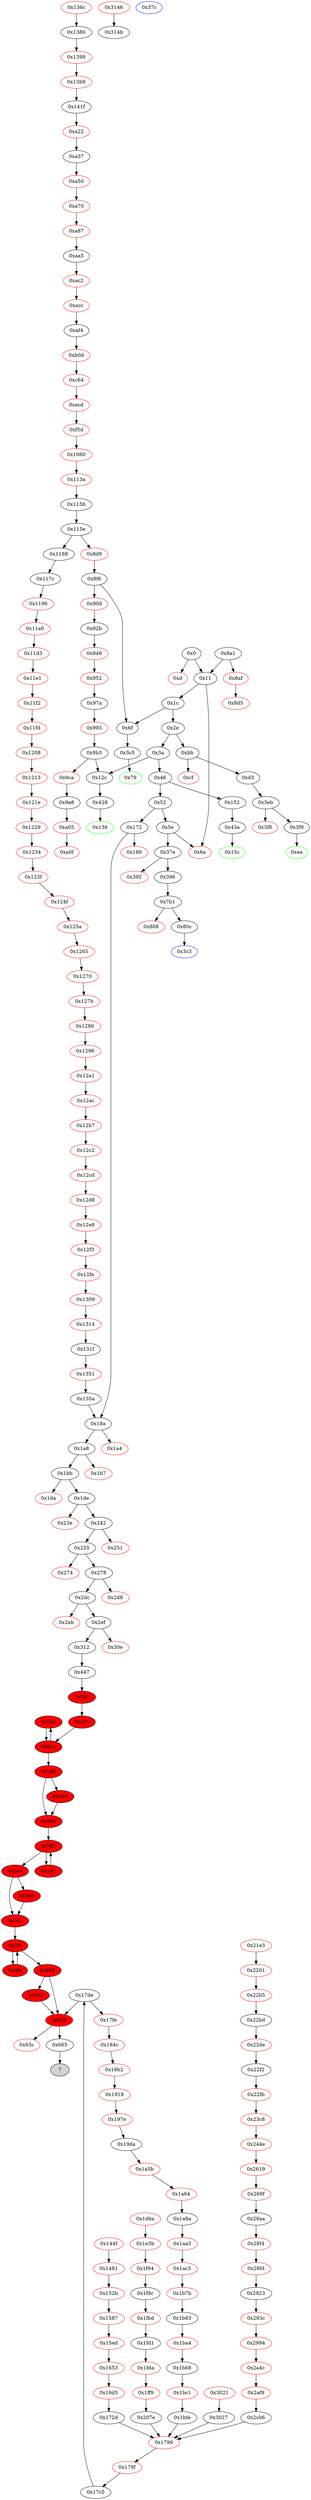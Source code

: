 strict digraph "" {
"0x528" [fillcolor=red, id="0x528", style=filled, tooltip="Block 0x528\n[0x528:0x53a]\n---\nPredecessors: [0x51e]\nSuccessors: [0x51e]\n---\n0x528 DUP1\n0x529 DUP3\n0x52a ADD\n0x52b MLOAD\n0x52c DUP2\n0x52d DUP5\n0x52e ADD\n0x52f MSTORE\n0x530 PUSH1 0x20\n0x532 DUP2\n0x533 ADD\n0x534 SWAP1\n0x535 POP\n0x536 PUSH3 0x51e\n0x53a JUMP\n---\n0x52a: V359 = ADD V354 S0\n0x52b: V360 = M[V359]\n0x52e: V361 = ADD V351 S0\n0x52f: M[V361] = V360\n0x530: V362 = 0x20\n0x533: V363 = ADD S0 0x20\n0x536: V364 = 0x51e\n0x53a: JUMP 0x51e\n---\nEntry stack: [S30, V1240, V1240, V1246, V1249, V1247, V1247, V1246, V139, V188, V237, V252, V255, V139, V188, V237, V252, V255, V309, V317, V564, V564, V323, V325, V351, V354, V352, V352, V351, V354, S0]\nStack pops: 3\nStack additions: [S2, S1, V363]\nExit stack: [S30, V1240, V1240, V1246, V1249, V1247, V1247, V1246, V139, V188, V237, V252, V255, V139, V188, V237, V252, V255, V309, V317, V564, V564, V323, V325, V351, V354, V352, V352, V351, V354, V363]\n\nDef sites:\nS30: {}\nV1240: {0x132c.0x132f}\nV1240: {0x132c.0x132f}\nV1246: {0x132c.0x1342}\nV1249: {0x132c.0x134a}\nV1247: {0x132c.0x1346}\nV1247: {0x132c.0x1346}\nV1246: {0x132c.0x1342}\nV139: {0x1de.0x1f1}\nV188: {0x278.0x28b}\nV237: {0x312.0x325}\nV252: {0x312.0x361}\nV255: {0x312.0x36b}\nV139: {0x1de.0x1f1}\nV188: {0x278.0x28b}\nV237: {0x312.0x325}\nV252: {0x312.0x361}\nV255: {0x312.0x36b}\nV309: {0x447.0x44d}\nV317: {0x447.0x470}\nV564: {0x893.0x89e}\nV564: {0x893.0x89e}\nV323: {0x47e.0x483}\nV325: {0x47e.0x487}\nV351: {0x47e.0x50f}\nV354: {0x47e.0x517}\nV352: {0x47e.0x513}\nV352: {0x47e.0x513}\nV351: {0x47e.0x50f}\nV354: {0x47e.0x517}\nS0: {0x528.0x533, 0x47e.0x51c}\n"];
"0x255" [fillcolor=white, id="0x255", style=filled, tooltip="Block 0x255\n[0x255:0x273]\n---\nPredecessors: [0x242]\nSuccessors: [0x274, 0x278]\n---\n0x255 JUMPDEST\n0x256 DUP1\n0x257 CALLDATALOAD\n0x258 SWAP1\n0x259 PUSH1 0x20\n0x25b ADD\n0x25c SWAP2\n0x25d DUP5\n0x25e PUSH1 0x1\n0x260 DUP4\n0x261 MUL\n0x262 DUP5\n0x263 ADD\n0x264 GT\n0x265 PUSH5 0x100000000\n0x26b DUP4\n0x26c GT\n0x26d OR\n0x26e ISZERO\n0x26f PUSH3 0x278\n0x273 JUMPI\n---\n0x255: JUMPDEST \n0x257: V167 = CALLDATALOAD V160\n0x259: V168 = 0x20\n0x25b: V169 = ADD 0x20 V160\n0x25e: V170 = 0x1\n0x261: V171 = MUL V167 0x1\n0x263: V172 = ADD V169 V171\n0x264: V173 = GT V172 V102\n0x265: V174 = 0x100000000\n0x26c: V175 = GT V167 0x100000000\n0x26d: V176 = OR V175 V173\n0x26e: V177 = ISZERO V176\n0x26f: V178 = 0x278\n0x273: JUMPI 0x278 V177\n---\nEntry stack: [S12, V1240, V1240, V1246, V1249, V1247, S6, S5, V139, V102, S2, V154, V160]\nStack pops: 4\nStack additions: [S3, S2, V169, V167, S1]\nExit stack: [S12, V1240, V1240, V1246, V1249, V1247, S6, S5, V139, V102, S2, V169, V167, V154]\n\nDef sites:\nS12: {}\nV1240: {0x132c.0x132f}\nV1240: {0x132c.0x132f}\nV1246: {0x132c.0x1342}\nV1249: {0x132c.0x134a}\nV1247: {0x132c.0x1346}\nS6: {0x132c.0x1346, 0x1c.0x21}\nS5: {0x172.0x173, 0x132c.0x1342}\nV139: {0x1de.0x1f1}\nV102: {0x18a.0x18c}\nS2: {0x172.0x177, 0x132c.0x134a}\nV154: {0x1de.0x22e}\nV160: {0x242.0x244}\n"];
"0x3146" [color=red, fillcolor=white, id="0x3146", style=filled, tooltip="Block 0x3146\n[0x3146:0x314a]\n---\nPredecessors: []\nSuccessors: [0x314b]\n---\n0x3146 JUMPDEST\n0x3147 PUSH2 0x1fd4\n0x314a JUMPI\n---\n0x3146: JUMPDEST \n0x3147: V3029 = 0x1fd4\n0x314a: THROWI S0\n---\nEntry stack: []\nStack pops: 1\nStack additions: []\nExit stack: []\n\nDef sites:\n"];
"0x0" [fillcolor=white, id="0x0", style=filled, tooltip="Block 0x0\n[0x0:0xc]\n---\nPredecessors: []\nSuccessors: [0xd, 0x11]\n---\n0x0 PUSH1 0x80\n0x2 PUSH1 0x40\n0x4 MSTORE\n0x5 CALLVALUE\n0x6 DUP1\n0x7 ISZERO\n0x8 PUSH3 0x11\n0xc JUMPI\n---\n0x0: V0 = 0x80\n0x2: V1 = 0x40\n0x4: M[0x40] = 0x80\n0x5: V2 = CALLVALUE\n0x7: V3 = ISZERO V2\n0x8: V4 = 0x11\n0xc: JUMPI 0x11 V3\n---\nEntry stack: []\nStack pops: 0\nStack additions: [V2]\nExit stack: [V2]\n\nDef sites:\n"];
"0x2994" [color=red, fillcolor=white, id="0x2994", style=filled, tooltip="Block 0x2994\n[0x2994:0x2a4b]\n---\nPredecessors: [0x293c]\nSuccessors: [0x2a4c]\n---\n0x2994 PUSH1 0x40\n0x2996 MLOAD\n0x2997 PUSH32 0x8c379a000000000000000000000000000000000000000000000000000000000\n0x29b8 DUP2\n0x29b9 MSTORE\n0x29ba PUSH1 0x4\n0x29bc ADD\n0x29bd DUP1\n0x29be DUP1\n0x29bf PUSH1 0x20\n0x29c1 ADD\n0x29c2 DUP3\n0x29c3 DUP2\n0x29c4 SUB\n0x29c5 DUP3\n0x29c6 MSTORE\n0x29c7 PUSH1 0x22\n0x29c9 DUP2\n0x29ca MSTORE\n0x29cb PUSH1 0x20\n0x29cd ADD\n0x29ce DUP1\n0x29cf PUSH2 0x2139\n0x29d2 PUSH1 0x22\n0x29d4 SWAP2\n0x29d5 CODECOPY\n0x29d6 PUSH1 0x40\n0x29d8 ADD\n0x29d9 SWAP2\n0x29da POP\n0x29db POP\n0x29dc PUSH1 0x40\n0x29de MLOAD\n0x29df DUP1\n0x29e0 SWAP2\n0x29e1 SUB\n0x29e2 SWAP1\n0x29e3 REVERT\n0x29e4 JUMPDEST\n0x29e5 DUP3\n0x29e6 PUSH1 0x0\n0x29e8 ADD\n0x29e9 PUSH1 0x0\n0x29eb DUP4\n0x29ec PUSH20 0xffffffffffffffffffffffffffffffffffffffff\n0x2a01 AND\n0x2a02 PUSH20 0xffffffffffffffffffffffffffffffffffffffff\n0x2a17 AND\n0x2a18 DUP2\n0x2a19 MSTORE\n0x2a1a PUSH1 0x20\n0x2a1c ADD\n0x2a1d SWAP1\n0x2a1e DUP2\n0x2a1f MSTORE\n0x2a20 PUSH1 0x20\n0x2a22 ADD\n0x2a23 PUSH1 0x0\n0x2a25 SHA3\n0x2a26 PUSH1 0x0\n0x2a28 SWAP1\n0x2a29 SLOAD\n0x2a2a SWAP1\n0x2a2b PUSH2 0x100\n0x2a2e EXP\n0x2a2f SWAP1\n0x2a30 DIV\n0x2a31 PUSH1 0xff\n0x2a33 AND\n0x2a34 SWAP1\n0x2a35 POP\n0x2a36 SWAP3\n0x2a37 SWAP2\n0x2a38 POP\n0x2a39 POP\n0x2a3a JUMP\n0x2a3b JUMPDEST\n0x2a3c PUSH1 0x0\n0x2a3e DUP1\n0x2a3f DUP3\n0x2a40 DUP5\n0x2a41 ADD\n0x2a42 SWAP1\n0x2a43 POP\n0x2a44 DUP4\n0x2a45 DUP2\n0x2a46 LT\n0x2a47 ISZERO\n0x2a48 PUSH2 0x18f2\n0x2a4b JUMPI\n---\n0x2994: V2664 = 0x40\n0x2996: V2665 = M[0x40]\n0x2997: V2666 = 0x8c379a000000000000000000000000000000000000000000000000000000000\n0x29b9: M[V2665] = 0x8c379a000000000000000000000000000000000000000000000000000000000\n0x29ba: V2667 = 0x4\n0x29bc: V2668 = ADD 0x4 V2665\n0x29bf: V2669 = 0x20\n0x29c1: V2670 = ADD 0x20 V2668\n0x29c4: V2671 = SUB V2670 V2668\n0x29c6: M[V2668] = V2671\n0x29c7: V2672 = 0x22\n0x29ca: M[V2670] = 0x22\n0x29cb: V2673 = 0x20\n0x29cd: V2674 = ADD 0x20 V2670\n0x29cf: V2675 = 0x2139\n0x29d2: V2676 = 0x22\n0x29d5: CODECOPY V2674 0x2139 0x22\n0x29d6: V2677 = 0x40\n0x29d8: V2678 = ADD 0x40 V2674\n0x29dc: V2679 = 0x40\n0x29de: V2680 = M[0x40]\n0x29e1: V2681 = SUB V2678 V2680\n0x29e3: REVERT V2680 V2681\n0x29e4: JUMPDEST \n0x29e6: V2682 = 0x0\n0x29e8: V2683 = ADD 0x0 S2\n0x29e9: V2684 = 0x0\n0x29ec: V2685 = 0xffffffffffffffffffffffffffffffffffffffff\n0x2a01: V2686 = AND 0xffffffffffffffffffffffffffffffffffffffff S1\n0x2a02: V2687 = 0xffffffffffffffffffffffffffffffffffffffff\n0x2a17: V2688 = AND 0xffffffffffffffffffffffffffffffffffffffff V2686\n0x2a19: M[0x0] = V2688\n0x2a1a: V2689 = 0x20\n0x2a1c: V2690 = ADD 0x20 0x0\n0x2a1f: M[0x20] = V2683\n0x2a20: V2691 = 0x20\n0x2a22: V2692 = ADD 0x20 0x20\n0x2a23: V2693 = 0x0\n0x2a25: V2694 = SHA3 0x0 0x40\n0x2a26: V2695 = 0x0\n0x2a29: V2696 = S[V2694]\n0x2a2b: V2697 = 0x100\n0x2a2e: V2698 = EXP 0x100 0x0\n0x2a30: V2699 = DIV V2696 0x1\n0x2a31: V2700 = 0xff\n0x2a33: V2701 = AND 0xff V2699\n0x2a3a: JUMP S3\n0x2a3b: JUMPDEST \n0x2a3c: V2702 = 0x0\n0x2a41: V2703 = ADD S1 S0\n0x2a46: V2704 = LT V2703 S1\n0x2a47: V2705 = ISZERO V2704\n0x2a48: V2706 = 0x18f2\n0x2a4b: THROWI V2705\n---\nEntry stack: [S1, 0x0]\nStack pops: 0\nStack additions: [V2701, V2703, 0x0, S0, S1]\nExit stack: []\n\nDef sites:\nS1: {}\n0x0: {0x295d.0x295e}\n"];
"0x1796" [color=red, fillcolor=white, id="0x1796", style=filled, tooltip="Block 0x1796\n[0x1796:0x179e]\n---\nPredecessors: [0x172d, 0x1bfe, 0x207e, 0x2cb6, 0x3027]\nSuccessors: [0x179f]\n---\n0x1796 JUMPDEST\n0x1797 DUP4\n0x1798 DUP2\n0x1799 LT\n0x179a ISZERO\n0x179b PUSH2 0x5ea\n0x179e JUMPI\n---\n0x1796: JUMPDEST \n0x1799: V1555 = LT 0x0 S3\n0x179a: V1556 = ISZERO V1555\n0x179b: V1557 = 0x5ea\n0x179e: THROWI V1556\n---\nEntry stack: [S9, V1544, V1544, V1550, V1553, V1551, S3, S2, S1, 0x0]\nStack pops: 4\nStack additions: [S3, S2, S1, S0]\nExit stack: [S9, V1544, V1544, V1550, V1553, V1551, S3, S2, S1, 0x0]\n\nDef sites:\nS9: {}\nV1544: {0x1771.0x1774}\nV1544: {0x1771.0x1774}\nV1550: {0x1771.0x1787}\nV1553: {0x1771.0x178f}\nV1551: {0x1771.0x178b}\nS3: {0x1771.0x178b, 0x21cd.0x21ce, 0x1d54.0x1d55}\nS2: {0x1771.0x1787, 0x313c.0x313d, 0x21cd.0x21d0, 0x1d54.0x1d57, 0x3017.0x3018}\nS1: {0x1771.0x178f, 0x21cd.0x21d4, 0x1d54.0x1d5b}\n0x0: {0x1771.0x1794}\n"];
"0x447" [fillcolor=white, id="0x447", style=filled, tooltip="Block 0x447\n[0x447:0x47d]\n---\nPredecessors: [0x312]\nSuccessors: [0x893]\n---\n0x447 JUMPDEST\n0x448 DUP5\n0x449 DUP5\n0x44a DUP5\n0x44b DUP5\n0x44c DUP5\n0x44d CALLER\n0x44e PUSH1 0x0\n0x450 PUSH1 0x1\n0x452 SWAP1\n0x453 SLOAD\n0x454 SWAP1\n0x455 PUSH2 0x100\n0x458 EXP\n0x459 SWAP1\n0x45a DIV\n0x45b PUSH20 0xffffffffffffffffffffffffffffffffffffffff\n0x470 AND\n0x471 PUSH1 0x40\n0x473 MLOAD\n0x474 PUSH3 0x47e\n0x478 SWAP1\n0x479 PUSH3 0x893\n0x47d JUMP\n---\n0x447: JUMPDEST \n0x44d: V309 = CALLER\n0x44e: V310 = 0x0\n0x450: V311 = 0x1\n0x453: V312 = S[0x0]\n0x455: V313 = 0x100\n0x458: V314 = EXP 0x100 0x1\n0x45a: V315 = DIV V312 0x100\n0x45b: V316 = 0xffffffffffffffffffffffffffffffffffffffff\n0x470: V317 = AND 0xffffffffffffffffffffffffffffffffffffffff V315\n0x471: V318 = 0x40\n0x473: V319 = M[0x40]\n0x474: V320 = 0x47e\n0x479: V321 = 0x893\n0x47d: JUMP 0x893\n---\nEntry stack: [S12, V1240, V1240, V1246, V1249, V1247, S6, S5, V139, V188, V237, V252, V255]\nStack pops: 5\nStack additions: [S4, S3, S2, S1, S0, S4, S3, S2, S1, S0, V309, V317, 0x47e, V319]\nExit stack: [S12, V1240, V1240, V1246, V1249, V1247, S6, S5, V139, V188, V237, V252, V255, V139, V188, V237, V252, V255, V309, V317, 0x47e, V319]\n\nDef sites:\nS12: {}\nV1240: {0x132c.0x132f}\nV1240: {0x132c.0x132f}\nV1246: {0x132c.0x1342}\nV1249: {0x132c.0x134a}\nV1247: {0x132c.0x1346}\nS6: {0x132c.0x1346, 0x1c.0x21}\nS5: {0x172.0x173, 0x132c.0x1342}\nV139: {0x1de.0x1f1}\nV188: {0x278.0x28b}\nV237: {0x312.0x325}\nV252: {0x312.0x361}\nV255: {0x312.0x36b}\n"];
"0x5e" [fillcolor=white, id="0x5e", style=filled, tooltip="Block 0x5e\n[0x5e:0x69]\n---\nPredecessors: [0x52]\nSuccessors: [0x6a, 0x37e]\n---\n0x5e DUP1\n0x5f PUSH4 0xbcb6c0b5\n0x64 EQ\n0x65 PUSH3 0x37e\n0x69 JUMPI\n---\n0x5f: V29 = 0xbcb6c0b5\n0x64: V30 = EQ 0xbcb6c0b5 V13\n0x65: V31 = 0x37e\n0x69: JUMPI 0x37e V30\n---\nEntry stack: [V13]\nStack pops: 1\nStack additions: [S0]\nExit stack: [V13]\n\nDef sites:\nV13: {0x1c.0x21}\n"];
"0x2dc" [fillcolor=white, id="0x2dc", style=filled, tooltip="Block 0x2dc\n[0x2dc:0x2ea]\n---\nPredecessors: [0x278]\nSuccessors: [0x2eb, 0x2ef]\n---\n0x2dc JUMPDEST\n0x2dd DUP3\n0x2de ADD\n0x2df DUP4\n0x2e0 PUSH1 0x20\n0x2e2 DUP3\n0x2e3 ADD\n0x2e4 GT\n0x2e5 ISZERO\n0x2e6 PUSH3 0x2ef\n0x2ea JUMPI\n---\n0x2dc: JUMPDEST \n0x2de: V209 = ADD S2 V201\n0x2e0: V210 = 0x20\n0x2e3: V211 = ADD V209 0x20\n0x2e4: V212 = GT V211 V102\n0x2e5: V213 = ISZERO V212\n0x2e6: V214 = 0x2ef\n0x2ea: JUMPI 0x2ef V213\n---\nEntry stack: [S13, V1240, V1240, V1246, V1249, V1247, S7, S6, V139, V188, V102, S2, V203, V201]\nStack pops: 4\nStack additions: [S3, S2, S1, V209]\nExit stack: [S13, V1240, V1240, V1246, V1249, V1247, S7, S6, V139, V188, V102, S2, V203, V209]\n\nDef sites:\nS13: {}\nV1240: {0x132c.0x132f}\nV1240: {0x132c.0x132f}\nV1246: {0x132c.0x1342}\nV1249: {0x132c.0x134a}\nV1247: {0x132c.0x1346}\nS7: {0x132c.0x1346, 0x1c.0x21}\nS6: {0x172.0x173, 0x132c.0x1342}\nV139: {0x1de.0x1f1}\nV188: {0x278.0x28b}\nV102: {0x18a.0x18c}\nS2: {0x172.0x177, 0x132c.0x134a}\nV203: {0x278.0x2c8}\nV201: {0x278.0x2c4}\n"];
"0x392" [color=red, fillcolor=white, id="0x392", style=filled, tooltip="Block 0x392\n[0x392:0x395]\n---\nPredecessors: [0x37e]\nSuccessors: []\n---\n0x392 PUSH1 0x0\n0x394 DUP1\n0x395 REVERT\n---\n0x392: V267 = 0x0\n0x395: REVERT 0x0 0x0\n---\nEntry stack: [V13, 0x3c3, 0x4, V262]\nStack pops: 0\nStack additions: []\nExit stack: [V13, 0x3c3, 0x4, V262]\n\nDef sites:\nV13: {0x1c.0x21}\n0x3c3: {0x37e.0x37f}\n0x4: {0x37e.0x383}\nV262: {0x37e.0x387}\n"];
"0x1c" [fillcolor=white, id="0x1c", style=filled, tooltip="Block 0x1c\n[0x1c:0x2d]\n---\nPredecessors: [0x11]\nSuccessors: [0x2e, 0x6f]\n---\n0x1c PUSH1 0x0\n0x1e CALLDATALOAD\n0x1f PUSH1 0xe0\n0x21 SHR\n0x22 DUP1\n0x23 PUSH4 0x4f411f7b\n0x28 EQ\n0x29 PUSH3 0x6f\n0x2d JUMPI\n---\n0x1c: V10 = 0x0\n0x1e: V11 = CALLDATALOAD 0x0\n0x1f: V12 = 0xe0\n0x21: V13 = SHR 0xe0 V11\n0x23: V14 = 0x4f411f7b\n0x28: V15 = EQ 0x4f411f7b V13\n0x29: V16 = 0x6f\n0x2d: JUMPI 0x6f V15\n---\nEntry stack: []\nStack pops: 0\nStack additions: [V13]\nExit stack: [V13]\n\nDef sites:\n"];
"0x1d6a" [color=red, fillcolor=white, id="0x1d6a", style=filled, tooltip="Block 0x1d6a\n[0x1d6a:0x1e3a]\n---\nPredecessors: []\nSuccessors: [0x1e3b]\n---\n0x1d6a JUMPDEST\n0x1d6b SWAP1\n0x1d6c POP\n0x1d6d SWAP2\n0x1d6e SWAP1\n0x1d6f POP\n0x1d70 JUMP\n0x1d71 JUMPDEST\n0x1d72 PUSH1 0x0\n0x1d74 PUSH2 0xc53\n0x1d77 PUSH2 0xbb7\n0x1d7a PUSH2 0x11c3\n0x1d7d JUMP\n0x1d7e JUMPDEST\n0x1d7f DUP5\n0x1d80 PUSH2 0xc4e\n0x1d83 DUP6\n0x1d84 PUSH1 0x2\n0x1d86 PUSH1 0x0\n0x1d88 PUSH2 0xbc8\n0x1d8b PUSH2 0x11c3\n0x1d8e JUMP\n0x1d8f JUMPDEST\n0x1d90 PUSH20 0xffffffffffffffffffffffffffffffffffffffff\n0x1da5 AND\n0x1da6 PUSH20 0xffffffffffffffffffffffffffffffffffffffff\n0x1dbb AND\n0x1dbc DUP2\n0x1dbd MSTORE\n0x1dbe PUSH1 0x20\n0x1dc0 ADD\n0x1dc1 SWAP1\n0x1dc2 DUP2\n0x1dc3 MSTORE\n0x1dc4 PUSH1 0x20\n0x1dc6 ADD\n0x1dc7 PUSH1 0x0\n0x1dc9 SHA3\n0x1dca PUSH1 0x0\n0x1dcc DUP10\n0x1dcd PUSH20 0xffffffffffffffffffffffffffffffffffffffff\n0x1de2 AND\n0x1de3 PUSH20 0xffffffffffffffffffffffffffffffffffffffff\n0x1df8 AND\n0x1df9 DUP2\n0x1dfa MSTORE\n0x1dfb PUSH1 0x20\n0x1dfd ADD\n0x1dfe SWAP1\n0x1dff DUP2\n0x1e00 MSTORE\n0x1e01 PUSH1 0x20\n0x1e03 ADD\n0x1e04 PUSH1 0x0\n0x1e06 SHA3\n0x1e07 SLOAD\n0x1e08 PUSH2 0x1874\n0x1e0b SWAP1\n0x1e0c SWAP2\n0x1e0d SWAP1\n0x1e0e PUSH4 0xffffffff\n0x1e13 AND\n0x1e14 JUMP\n0x1e15 JUMPDEST\n0x1e16 PUSH2 0x11cb\n0x1e19 JUMP\n0x1e1a JUMPDEST\n0x1e1b PUSH1 0x1\n0x1e1d SWAP1\n0x1e1e POP\n0x1e1f SWAP3\n0x1e20 SWAP2\n0x1e21 POP\n0x1e22 POP\n0x1e23 JUMP\n0x1e24 JUMPDEST\n0x1e25 PUSH1 0x0\n0x1e27 PUSH2 0xc6f\n0x1e2a PUSH2 0xc6a\n0x1e2d PUSH2 0x11c3\n0x1e30 JUMP\n0x1e31 JUMPDEST\n0x1e32 PUSH2 0x1006\n0x1e35 JUMP\n0x1e36 JUMPDEST\n0x1e37 PUSH2 0xcc4\n0x1e3a JUMPI\n---\n0x1d6a: JUMPDEST \n0x1d70: JUMP S3\n0x1d71: JUMPDEST \n0x1d72: V1982 = 0x0\n0x1d74: V1983 = 0xc53\n0x1d77: V1984 = 0xbb7\n0x1d7a: V1985 = 0x11c3\n0x1d7d: THROW \n0x1d7e: JUMPDEST \n0x1d80: V1986 = 0xc4e\n0x1d84: V1987 = 0x2\n0x1d86: V1988 = 0x0\n0x1d88: V1989 = 0xbc8\n0x1d8b: V1990 = 0x11c3\n0x1d8e: THROW \n0x1d8f: JUMPDEST \n0x1d90: V1991 = 0xffffffffffffffffffffffffffffffffffffffff\n0x1da5: V1992 = AND 0xffffffffffffffffffffffffffffffffffffffff S0\n0x1da6: V1993 = 0xffffffffffffffffffffffffffffffffffffffff\n0x1dbb: V1994 = AND 0xffffffffffffffffffffffffffffffffffffffff V1992\n0x1dbd: M[S1] = V1994\n0x1dbe: V1995 = 0x20\n0x1dc0: V1996 = ADD 0x20 S1\n0x1dc3: M[V1996] = S2\n0x1dc4: V1997 = 0x20\n0x1dc6: V1998 = ADD 0x20 V1996\n0x1dc7: V1999 = 0x0\n0x1dc9: V2000 = SHA3 0x0 V1998\n0x1dca: V2001 = 0x0\n0x1dcd: V2002 = 0xffffffffffffffffffffffffffffffffffffffff\n0x1de2: V2003 = AND 0xffffffffffffffffffffffffffffffffffffffff S10\n0x1de3: V2004 = 0xffffffffffffffffffffffffffffffffffffffff\n0x1df8: V2005 = AND 0xffffffffffffffffffffffffffffffffffffffff V2003\n0x1dfa: M[0x0] = V2005\n0x1dfb: V2006 = 0x20\n0x1dfd: V2007 = ADD 0x20 0x0\n0x1e00: M[0x20] = V2000\n0x1e01: V2008 = 0x20\n0x1e03: V2009 = ADD 0x20 0x20\n0x1e04: V2010 = 0x0\n0x1e06: V2011 = SHA3 0x0 0x40\n0x1e07: V2012 = S[V2011]\n0x1e08: V2013 = 0x1874\n0x1e0e: V2014 = 0xffffffff\n0x1e13: V2015 = AND 0xffffffff 0x1874\n0x1e14: THROW \n0x1e15: JUMPDEST \n0x1e16: V2016 = 0x11cb\n0x1e19: THROW \n0x1e1a: JUMPDEST \n0x1e1b: V2017 = 0x1\n0x1e23: JUMP S3\n0x1e24: JUMPDEST \n0x1e25: V2018 = 0x0\n0x1e27: V2019 = 0xc6f\n0x1e2a: V2020 = 0xc6a\n0x1e2d: V2021 = 0x11c3\n0x1e30: THROW \n0x1e31: JUMPDEST \n0x1e32: V2022 = 0x1006\n0x1e35: THROW \n0x1e36: JUMPDEST \n0x1e37: V2023 = 0xcc4\n0x1e3a: THROWI S0\n---\nEntry stack: []\nStack pops: 198\nStack additions: []\nExit stack: []\n\nDef sites:\n"];
"0x587" [fillcolor=red, id="0x587", style=filled, tooltip="Block 0x587\n[0x587:0x590]\n---\nPredecessors: [0x569, 0x591]\nSuccessors: [0x591, 0x5a4]\n---\n0x587 JUMPDEST\n0x588 DUP4\n0x589 DUP2\n0x58a LT\n0x58b ISZERO\n0x58c PUSH3 0x5a4\n0x590 JUMPI\n---\n0x587: JUMPDEST \n0x58a: V390 = LT S0 V386\n0x58b: V391 = ISZERO V390\n0x58c: V392 = 0x5a4\n0x590: JUMPI 0x5a4 V391\n---\nEntry stack: [S30, V1240, V1240, V1246, V1249, V1247, V1247, V1246, V139, V188, V237, V252, V255, V139, V188, V237, V252, V255, V309, V317, V564, V564, V323, V325, V385, V388, V386, V386, V385, V388, S0]\nStack pops: 4\nStack additions: [S3, S2, S1, S0]\nExit stack: [S30, V1240, V1240, V1246, V1249, V1247, V1247, V1246, V139, V188, V237, V252, V255, V139, V188, V237, V252, V255, V309, V317, V564, V564, V323, V325, V385, V388, V386, V386, V385, V388, S0]\n\nDef sites:\nS30: {}\nV1240: {0x132c.0x132f}\nV1240: {0x132c.0x132f}\nV1246: {0x132c.0x1342}\nV1249: {0x132c.0x134a}\nV1247: {0x132c.0x1346}\nV1247: {0x132c.0x1346}\nV1246: {0x132c.0x1342}\nV139: {0x1de.0x1f1}\nV188: {0x278.0x28b}\nV237: {0x312.0x325}\nV252: {0x312.0x361}\nV255: {0x312.0x36b}\nV139: {0x1de.0x1f1}\nV188: {0x278.0x28b}\nV237: {0x312.0x325}\nV252: {0x312.0x361}\nV255: {0x312.0x36b}\nV309: {0x447.0x44d}\nV317: {0x447.0x470}\nV564: {0x893.0x89e}\nV564: {0x893.0x89e}\nV323: {0x47e.0x483}\nV325: {0x47e.0x487}\nV385: {0x569.0x578}\nV388: {0x569.0x580}\nV386: {0x569.0x57c}\nV386: {0x569.0x57c}\nV385: {0x569.0x578}\nV388: {0x569.0x580}\nS0: {0x569.0x585, 0x591.0x59c}\n"];
"0xa70" [color=red, fillcolor=white, id="0xa70", style=filled, tooltip="Block 0xa70\n[0xa70:0xa86]\n---\nPredecessors: [0xa50]\nSuccessors: [0xa87]\n---\n0xa70 PUSH1 0x0\n0xa72 DUP1\n0xa73 REVERT\n0xa74 JUMPDEST\n0xa75 DUP4\n0xa76 DUP3\n0xa77 ADD\n0xa78 SWAP2\n0xa79 POP\n0xa7a PUSH1 0x20\n0xa7c DUP3\n0xa7d ADD\n0xa7e DUP6\n0xa7f DUP2\n0xa80 GT\n0xa81 ISZERO\n0xa82 PUSH3 0x1e9\n0xa86 JUMPI\n---\n0xa70: V714 = 0x0\n0xa73: REVERT 0x0 0x0\n0xa74: JUMPDEST \n0xa77: V715 = ADD S1 S3\n0xa7a: V716 = 0x20\n0xa7d: V717 = ADD V715 0x20\n0xa80: V718 = GT V717 S4\n0xa81: V719 = ISZERO V718\n0xa82: V720 = 0x1e9\n0xa86: THROWI V719\n---\nEntry stack: [V709, S4, S3, V706, V707, V709]\nStack pops: 0\nStack additions: [V717, S0, V715, S2, S3, S4]\nExit stack: []\n\nDef sites:\nV709: {0xa50.0xa5c}\nS4: {}\nS3: {}\nV706: {0xa50.0xa57}\nV707: {0xa50.0xa59}\nV709: {0xa50.0xa5c}\n"];
"?" [style=filled];
"0x152" [fillcolor=white, id="0x152", style=filled, tooltip="Block 0x152\n[0x152:0x15b]\n---\nPredecessors: [0x46]\nSuccessors: [0x43a]\n---\n0x152 JUMPDEST\n0x153 PUSH3 0x15c\n0x157 PUSH3 0x43a\n0x15b JUMP\n---\n0x152: JUMPDEST \n0x153: V84 = 0x15c\n0x157: V85 = 0x43a\n0x15b: JUMP 0x43a\n---\nEntry stack: [V13]\nStack pops: 0\nStack additions: [0x15c]\nExit stack: [V13, 0x15c]\n\nDef sites:\nV13: {0x1c.0x21}\n"];
"0x37e" [fillcolor=white, id="0x37e", style=filled, tooltip="Block 0x37e\n[0x37e:0x391]\n---\nPredecessors: [0x5e]\nSuccessors: [0x392, 0x396]\n---\n0x37e JUMPDEST\n0x37f PUSH3 0x3c3\n0x383 PUSH1 0x4\n0x385 DUP1\n0x386 CALLDATASIZE\n0x387 SUB\n0x388 PUSH1 0x20\n0x38a DUP2\n0x38b LT\n0x38c ISZERO\n0x38d PUSH3 0x396\n0x391 JUMPI\n---\n0x37e: JUMPDEST \n0x37f: V259 = 0x3c3\n0x383: V260 = 0x4\n0x386: V261 = CALLDATASIZE\n0x387: V262 = SUB V261 0x4\n0x388: V263 = 0x20\n0x38b: V264 = LT V262 0x20\n0x38c: V265 = ISZERO V264\n0x38d: V266 = 0x396\n0x391: JUMPI 0x396 V265\n---\nEntry stack: [V13]\nStack pops: 0\nStack additions: [0x3c3, 0x4, V262]\nExit stack: [V13, 0x3c3, 0x4, V262]\n\nDef sites:\nV13: {0x1c.0x21}\n"];
"0x12e8" [color=red, fillcolor=white, id="0x12e8", style=filled, tooltip="Block 0x12e8\n[0x12e8:0x12f2]\n---\nPredecessors: [0x12d8]\nSuccessors: [0x12f3]\n---\n0x12e8 DUP1\n0x12e9 PUSH4 0x95ea7b3\n0x12ee EQ\n0x12ef PUSH2 0x1e0\n0x12f2 JUMPI\n---\n0x12e9: V1221 = 0x95ea7b3\n0x12ee: V1222 = EQ 0x95ea7b3 S0\n0x12ef: V1223 = 0x1e0\n0x12f2: THROWI V1222\n---\nEntry stack: [S0]\nStack pops: 1\nStack additions: [S0]\nExit stack: [S0]\n\nDef sites:\nS0: {}\n"];
"0x22bd" [fillcolor=white, id="0x22bd", style=filled, tooltip="Block 0x22bd\n[0x22bd:0x22dd]\n---\nPredecessors: [0x22b5]\nSuccessors: [0x22de]\n---\n0x22bd PUSH2 0x100\n0x22c0 DUP1\n0x22c1 DUP4\n0x22c2 SLOAD\n0x22c3 DIV\n0x22c4 MUL\n0x22c5 DUP4\n0x22c6 MSTORE\n0x22c7 SWAP2\n0x22c8 PUSH1 0x20\n0x22ca ADD\n0x22cb SWAP2\n0x22cc PUSH2 0x1134\n0x22cf JUMP\n0x22d0 JUMPDEST\n0x22d1 DUP3\n0x22d2 ADD\n0x22d3 SWAP2\n0x22d4 SWAP1\n0x22d5 PUSH1 0x0\n0x22d7 MSTORE\n0x22d8 PUSH1 0x20\n0x22da PUSH1 0x0\n0x22dc SHA3\n0x22dd SWAP1\n---\n0x22bd: V2324 = 0x100\n0x22c2: V2325 = S[0x8]\n0x22c3: V2326 = DIV V2325 0x100\n0x22c4: V2327 = MUL V2326 0x100\n0x22c6: M[V2307] = V2327\n0x22c8: V2328 = 0x20\n0x22ca: V2329 = ADD 0x20 V2307\n0x22cc: V2330 = 0x1134\n0x22cf: THROW \n0x22d0: JUMPDEST \n0x22d2: V2331 = ADD S2 S0\n0x22d5: V2332 = 0x0\n0x22d7: M[0x0] = S1\n0x22d8: V2333 = 0x20\n0x22da: V2334 = 0x0\n0x22dc: V2335 = SHA3 0x0 0x20\n---\nEntry stack: [V2303, 0x8, V2294, V2307, 0x8, V2318]\nStack pops: 3\nStack additions: [S2, V2335, V2331]\nExit stack: []\n\nDef sites:\nV2303: {0x2265.0x228a}\n0x8: {0x2265.0x2266}\nV2294: {0x2265.0x227a}\nV2307: {0x2265.0x229a}\n0x8: {0x2265.0x2266}\nV2318: {0x2265.0x22ae}\n"];
"0x3021" [color=red, fillcolor=white, id="0x3021", style=filled, tooltip="Block 0x3021\n[0x3021:0x3026]\n---\nPredecessors: []\nSuccessors: [0x3027]\n---\n0x3021 JUMPDEST\n0x3022 ISZERO\n0x3023 PUSH2 0x1ecd\n0x3026 JUMPI\n---\n0x3021: JUMPDEST \n0x3022: V2970 = ISZERO S0\n0x3023: V2971 = 0x1ecd\n0x3026: THROWI V2970\n---\nEntry stack: []\nStack pops: 1\nStack additions: []\nExit stack: []\n\nDef sites:\n"];
"0x1da" [color=red, fillcolor=white, id="0x1da", style=filled, tooltip="Block 0x1da\n[0x1da:0x1dd]\n---\nPredecessors: [0x1bb]\nSuccessors: []\n---\n0x1da PUSH1 0x0\n0x1dc DUP1\n0x1dd REVERT\n---\n0x1da: V130 = 0x0\n0x1dd: REVERT 0x0 0x0\n---\nEntry stack: [S12, V1240, V1240, V1246, V1249, V1247, S6, S5, V102, S3, V120, V118, V105]\nStack pops: 0\nStack additions: []\nExit stack: [S12, V1240, V1240, V1246, V1249, V1247, S6, S5, V102, S3, V120, V118, V105]\n\nDef sites:\nS12: {}\nV1240: {0x132c.0x132f}\nV1240: {0x132c.0x132f}\nV1246: {0x132c.0x1342}\nV1249: {0x132c.0x134a}\nV1247: {0x132c.0x1346}\nS6: {0x132c.0x1346, 0x1c.0x21}\nS5: {0x172.0x173, 0x132c.0x1342}\nV102: {0x18a.0x18c}\nS3: {0x172.0x177, 0x132c.0x134a}\nV120: {0x1bb.0x1c1}\nV118: {0x1bb.0x1bd}\nV105: {0x18a.0x194}\n"];
"0x1bc1" [color=red, fillcolor=white, id="0x1bc1", style=filled, tooltip="Block 0x1bc1\n[0x1bc1:0x1bfd]\n---\nPredecessors: [0x1bb8]\nSuccessors: [0x1bfe]\n---\n0x1bc1 JUMPDEST\n0x1bc2 POP\n0x1bc3 POP\n0x1bc4 POP\n0x1bc5 POP\n0x1bc6 POP\n0x1bc7 SWAP1\n0x1bc8 POP\n0x1bc9 SWAP1\n0x1bca JUMP\n0x1bcb JUMPDEST\n0x1bcc PUSH1 0x0\n0x1bce PUSH2 0xa18\n0x1bd1 PUSH2 0xa11\n0x1bd4 PUSH2 0x11c3\n0x1bd7 JUMP\n0x1bd8 JUMPDEST\n0x1bd9 DUP5\n0x1bda DUP5\n0x1bdb PUSH2 0x11cb\n0x1bde JUMP\n0x1bdf JUMPDEST\n0x1be0 PUSH1 0x1\n0x1be2 SWAP1\n0x1be3 POP\n0x1be4 SWAP3\n0x1be5 SWAP2\n0x1be6 POP\n0x1be7 POP\n0x1be8 JUMP\n0x1be9 JUMPDEST\n0x1bea PUSH2 0xa32\n0x1bed PUSH2 0xa2d\n0x1bf0 PUSH2 0x11c3\n0x1bf3 JUMP\n0x1bf4 JUMPDEST\n0x1bf5 PUSH2 0xb8d\n0x1bf8 JUMP\n0x1bf9 JUMPDEST\n0x1bfa PUSH2 0xa87\n0x1bfd JUMPI\n---\n0x1bc1: JUMPDEST \n0x1bca: JUMP S7\n0x1bcb: JUMPDEST \n0x1bcc: V1885 = 0x0\n0x1bce: V1886 = 0xa18\n0x1bd1: V1887 = 0xa11\n0x1bd4: V1888 = 0x11c3\n0x1bd7: THROW \n0x1bd8: JUMPDEST \n0x1bdb: V1889 = 0x11cb\n0x1bde: THROW \n0x1bdf: JUMPDEST \n0x1be0: V1890 = 0x1\n0x1be8: JUMP S3\n0x1be9: JUMPDEST \n0x1bea: V1891 = 0xa32\n0x1bed: V1892 = 0xa2d\n0x1bf0: V1893 = 0x11c3\n0x1bf3: THROW \n0x1bf4: JUMPDEST \n0x1bf5: V1894 = 0xb8d\n0x1bf8: THROW \n0x1bf9: JUMPDEST \n0x1bfa: V1895 = 0xa87\n0x1bfd: THROWI S0\n---\nEntry stack: [V1884, V1876, V1869]\nStack pops: 368\nStack additions: []\nExit stack: []\n\nDef sites:\nV1884: {0x1bb8.0x1bbf}\nV1876: {0x1ba4.0x1bac}\nV1869: {0x1b96.0x1b98}\n"];
"0x1bb" [fillcolor=white, id="0x1bb", style=filled, tooltip="Block 0x1bb\n[0x1bb:0x1d9]\n---\nPredecessors: [0x1a8]\nSuccessors: [0x1da, 0x1de]\n---\n0x1bb JUMPDEST\n0x1bc DUP1\n0x1bd CALLDATALOAD\n0x1be SWAP1\n0x1bf PUSH1 0x20\n0x1c1 ADD\n0x1c2 SWAP2\n0x1c3 DUP5\n0x1c4 PUSH1 0x1\n0x1c6 DUP4\n0x1c7 MUL\n0x1c8 DUP5\n0x1c9 ADD\n0x1ca GT\n0x1cb PUSH5 0x100000000\n0x1d1 DUP4\n0x1d2 GT\n0x1d3 OR\n0x1d4 ISZERO\n0x1d5 PUSH3 0x1de\n0x1d9 JUMPI\n---\n0x1bb: JUMPDEST \n0x1bd: V118 = CALLDATALOAD V111\n0x1bf: V119 = 0x20\n0x1c1: V120 = ADD 0x20 V111\n0x1c4: V121 = 0x1\n0x1c7: V122 = MUL V118 0x1\n0x1c9: V123 = ADD V120 V122\n0x1ca: V124 = GT V123 V102\n0x1cb: V125 = 0x100000000\n0x1d2: V126 = GT V118 0x100000000\n0x1d3: V127 = OR V126 V124\n0x1d4: V128 = ISZERO V127\n0x1d5: V129 = 0x1de\n0x1d9: JUMPI 0x1de V128\n---\nEntry stack: [S11, V1240, V1240, V1246, V1249, V1247, S5, S4, V102, S2, V105, V111]\nStack pops: 4\nStack additions: [S3, S2, V120, V118, S1]\nExit stack: [S11, V1240, V1240, V1246, V1249, V1247, S5, S4, V102, S2, V120, V118, V105]\n\nDef sites:\nS11: {}\nV1240: {0x132c.0x132f}\nV1240: {0x132c.0x132f}\nV1246: {0x132c.0x1342}\nV1249: {0x132c.0x134a}\nV1247: {0x132c.0x1346}\nS5: {0x132c.0x1346, 0x1c.0x21}\nS4: {0x172.0x173, 0x132c.0x1342}\nV102: {0x18a.0x18c}\nS2: {0x172.0x177, 0x132c.0x134a}\nV105: {0x18a.0x194}\nV111: {0x1a8.0x1aa}\n"];
"0x131f" [fillcolor=white, id="0x131f", style=filled, tooltip="Block 0x131f\n[0x131f:0x1350]\n---\nPredecessors: [0x1314]\nSuccessors: [0x1351]\n---\n0x131f JUMPDEST\n0x1320 PUSH1 0x0\n0x1322 DUP1\n0x1323 REVERT\n0x1324 JUMPDEST\n0x1325 PUSH2 0x165\n0x1328 PUSH2 0x962\n0x132b JUMP\n0x132c JUMPDEST\n0x132d PUSH1 0x40\n0x132f MLOAD\n0x1330 DUP1\n0x1331 DUP1\n0x1332 PUSH1 0x20\n0x1334 ADD\n0x1335 DUP3\n0x1336 DUP2\n0x1337 SUB\n0x1338 DUP3\n0x1339 MSTORE\n0x133a DUP4\n0x133b DUP2\n0x133c DUP2\n0x133d MLOAD\n0x133e DUP2\n0x133f MSTORE\n0x1340 PUSH1 0x20\n0x1342 ADD\n0x1343 SWAP2\n0x1344 POP\n0x1345 DUP1\n0x1346 MLOAD\n0x1347 SWAP1\n0x1348 PUSH1 0x20\n0x134a ADD\n0x134b SWAP1\n0x134c DUP1\n0x134d DUP4\n0x134e DUP4\n0x134f PUSH1 0x0\n---\n0x131f: JUMPDEST \n0x1320: V1236 = 0x0\n0x1323: REVERT 0x0 0x0\n0x1324: JUMPDEST \n0x1325: V1237 = 0x165\n0x1328: V1238 = 0x962\n0x132b: THROW \n0x132c: JUMPDEST \n0x132d: V1239 = 0x40\n0x132f: V1240 = M[0x40]\n0x1332: V1241 = 0x20\n0x1334: V1242 = ADD 0x20 V1240\n0x1337: V1243 = SUB V1242 V1240\n0x1339: M[V1240] = V1243\n0x133d: V1244 = M[S0]\n0x133f: M[V1242] = V1244\n0x1340: V1245 = 0x20\n0x1342: V1246 = ADD 0x20 V1242\n0x1346: V1247 = M[S0]\n0x1348: V1248 = 0x20\n0x134a: V1249 = ADD 0x20 S0\n0x134f: V1250 = 0x0\n---\nEntry stack: [S0]\nStack pops: 0\nStack additions: [0x165, 0x0, V1249, V1246, V1247, V1247, V1249, V1246, V1240, V1240, S0]\nExit stack: []\n\nDef sites:\nS0: {}\n"];
"0x1fda" [color=red, fillcolor=white, id="0x1fda", style=filled, tooltip="Block 0x1fda\n[0x1fda:0x1ff8]\n---\nPredecessors: [0x1fd1]\nSuccessors: [0x1ff9]\n---\n0x1fda JUMPDEST\n0x1fdb POP\n0x1fdc POP\n0x1fdd POP\n0x1fde POP\n0x1fdf POP\n0x1fe0 SWAP1\n0x1fe1 POP\n0x1fe2 SWAP1\n0x1fe3 JUMP\n0x1fe4 JUMPDEST\n0x1fe5 PUSH2 0xe2d\n0x1fe8 PUSH2 0xe28\n0x1feb PUSH2 0x11c3\n0x1fee JUMP\n0x1fef JUMPDEST\n0x1ff0 PUSH2 0x1006\n0x1ff3 JUMP\n0x1ff4 JUMPDEST\n0x1ff5 PUSH2 0xe82\n0x1ff8 JUMPI\n---\n0x1fda: JUMPDEST \n0x1fe3: JUMP S7\n0x1fe4: JUMPDEST \n0x1fe5: V2142 = 0xe2d\n0x1fe8: V2143 = 0xe28\n0x1feb: V2144 = 0x11c3\n0x1fee: THROW \n0x1fef: JUMPDEST \n0x1ff0: V2145 = 0x1006\n0x1ff3: THROW \n0x1ff4: JUMPDEST \n0x1ff5: V2146 = 0xe82\n0x1ff8: THROWI S0\n---\nEntry stack: [V2141, V2133, V2126]\nStack pops: 56\nStack additions: []\nExit stack: []\n\nDef sites:\nV2141: {0x1fd1.0x1fd8}\nV2133: {0x1fbd.0x1fc5}\nV2126: {0x1faf.0x1fb1}\n"];
"0x1351" [color=red, fillcolor=white, id="0x1351", style=filled, tooltip="Block 0x1351\n[0x1351:0x1359]\n---\nPredecessors: [0x131f]\nSuccessors: [0x135a]\n---\n0x1351 JUMPDEST\n0x1352 DUP4\n0x1353 DUP2\n0x1354 LT\n0x1355 ISZERO\n0x1356 PUSH2 0x1a5\n0x1359 JUMPI\n---\n0x1351: JUMPDEST \n0x1354: V1251 = LT 0x0 V1247\n0x1355: V1252 = ISZERO V1251\n0x1356: V1253 = 0x1a5\n0x1359: THROWI V1252\n---\nEntry stack: [S9, V1240, V1240, V1246, V1249, V1247, V1247, V1246, V1249, 0x0]\nStack pops: 4\nStack additions: [S3, S2, S1, S0]\nExit stack: [S9, V1240, V1240, V1246, V1249, V1247, V1247, V1246, V1249, 0x0]\n\nDef sites:\nS9: {}\nV1240: {0x132c.0x132f}\nV1240: {0x132c.0x132f}\nV1246: {0x132c.0x1342}\nV1249: {0x132c.0x134a}\nV1247: {0x132c.0x1346}\nV1247: {0x132c.0x1346}\nV1246: {0x132c.0x1342}\nV1249: {0x132c.0x134a}\n0x0: {0x132c.0x134f}\n"];
"0x136c" [color=red, fillcolor=white, id="0x136c", style=filled, tooltip="Block 0x136c\n[0x136c:0x137f]\n---\nPredecessors: []\nSuccessors: [0x1380]\n---\n0x136c JUMPDEST\n0x136d POP\n0x136e POP\n0x136f POP\n0x1370 POP\n0x1371 SWAP1\n0x1372 POP\n0x1373 SWAP1\n0x1374 DUP2\n0x1375 ADD\n0x1376 SWAP1\n0x1377 PUSH1 0x1f\n0x1379 AND\n0x137a DUP1\n0x137b ISZERO\n0x137c PUSH2 0x1d2\n0x137f JUMPI\n---\n0x136c: JUMPDEST \n0x1375: V1260 = ADD S4 S6\n0x1377: V1261 = 0x1f\n0x1379: V1262 = AND 0x1f S4\n0x137b: V1263 = ISZERO V1262\n0x137c: V1264 = 0x1d2\n0x137f: THROWI V1263\n---\nEntry stack: []\nStack pops: 7\nStack additions: [V1260, V1262]\nExit stack: [V1260, V1262]\n\nDef sites:\n"];
"0x1481" [color=red, fillcolor=white, id="0x1481", style=filled, tooltip="Block 0x1481\n[0x1481:0x152a]\n---\nPredecessors: [0x144f]\nSuccessors: [0x152b]\n---\n0x1481 PUSH1 0x0\n0x1483 DUP1\n0x1484 REVERT\n0x1485 JUMPDEST\n0x1486 DUP2\n0x1487 ADD\n0x1488 SWAP1\n0x1489 DUP1\n0x148a DUP1\n0x148b CALLDATALOAD\n0x148c PUSH20 0xffffffffffffffffffffffffffffffffffffffff\n0x14a1 AND\n0x14a2 SWAP1\n0x14a3 PUSH1 0x20\n0x14a5 ADD\n0x14a6 SWAP1\n0x14a7 SWAP3\n0x14a8 SWAP2\n0x14a9 SWAP1\n0x14aa DUP1\n0x14ab CALLDATALOAD\n0x14ac PUSH20 0xffffffffffffffffffffffffffffffffffffffff\n0x14c1 AND\n0x14c2 SWAP1\n0x14c3 PUSH1 0x20\n0x14c5 ADD\n0x14c6 SWAP1\n0x14c7 SWAP3\n0x14c8 SWAP2\n0x14c9 SWAP1\n0x14ca DUP1\n0x14cb CALLDATALOAD\n0x14cc SWAP1\n0x14cd PUSH1 0x20\n0x14cf ADD\n0x14d0 SWAP1\n0x14d1 SWAP3\n0x14d2 SWAP2\n0x14d3 SWAP1\n0x14d4 POP\n0x14d5 POP\n0x14d6 POP\n0x14d7 PUSH2 0xa9d\n0x14da JUMP\n0x14db JUMPDEST\n0x14dc PUSH1 0x40\n0x14de MLOAD\n0x14df DUP1\n0x14e0 DUP3\n0x14e1 ISZERO\n0x14e2 ISZERO\n0x14e3 ISZERO\n0x14e4 ISZERO\n0x14e5 DUP2\n0x14e6 MSTORE\n0x14e7 PUSH1 0x20\n0x14e9 ADD\n0x14ea SWAP2\n0x14eb POP\n0x14ec POP\n0x14ed PUSH1 0x40\n0x14ef MLOAD\n0x14f0 DUP1\n0x14f1 SWAP2\n0x14f2 SUB\n0x14f3 SWAP1\n0x14f4 RETURN\n0x14f5 JUMPDEST\n0x14f6 PUSH2 0x336\n0x14f9 PUSH2 0xb76\n0x14fc JUMP\n0x14fd JUMPDEST\n0x14fe PUSH1 0x40\n0x1500 MLOAD\n0x1501 DUP1\n0x1502 DUP3\n0x1503 PUSH1 0xff\n0x1505 AND\n0x1506 PUSH1 0xff\n0x1508 AND\n0x1509 DUP2\n0x150a MSTORE\n0x150b PUSH1 0x20\n0x150d ADD\n0x150e SWAP2\n0x150f POP\n0x1510 POP\n0x1511 PUSH1 0x40\n0x1513 MLOAD\n0x1514 DUP1\n0x1515 SWAP2\n0x1516 SUB\n0x1517 SWAP1\n0x1518 RETURN\n0x1519 JUMPDEST\n0x151a PUSH2 0x394\n0x151d PUSH1 0x4\n0x151f DUP1\n0x1520 CALLDATASIZE\n0x1521 SUB\n0x1522 PUSH1 0x20\n0x1524 DUP2\n0x1525 LT\n0x1526 ISZERO\n0x1527 PUSH2 0x368\n0x152a JUMPI\n---\n0x1481: V1343 = 0x0\n0x1484: REVERT 0x0 0x0\n0x1485: JUMPDEST \n0x1487: V1344 = ADD S1 S0\n0x148b: V1345 = CALLDATALOAD S1\n0x148c: V1346 = 0xffffffffffffffffffffffffffffffffffffffff\n0x14a1: V1347 = AND 0xffffffffffffffffffffffffffffffffffffffff V1345\n0x14a3: V1348 = 0x20\n0x14a5: V1349 = ADD 0x20 S1\n0x14ab: V1350 = CALLDATALOAD V1349\n0x14ac: V1351 = 0xffffffffffffffffffffffffffffffffffffffff\n0x14c1: V1352 = AND 0xffffffffffffffffffffffffffffffffffffffff V1350\n0x14c3: V1353 = 0x20\n0x14c5: V1354 = ADD 0x20 V1349\n0x14cb: V1355 = CALLDATALOAD V1354\n0x14cd: V1356 = 0x20\n0x14cf: V1357 = ADD 0x20 V1354\n0x14d7: V1358 = 0xa9d\n0x14da: THROW \n0x14db: JUMPDEST \n0x14dc: V1359 = 0x40\n0x14de: V1360 = M[0x40]\n0x14e1: V1361 = ISZERO S0\n0x14e2: V1362 = ISZERO V1361\n0x14e3: V1363 = ISZERO V1362\n0x14e4: V1364 = ISZERO V1363\n0x14e6: M[V1360] = V1364\n0x14e7: V1365 = 0x20\n0x14e9: V1366 = ADD 0x20 V1360\n0x14ed: V1367 = 0x40\n0x14ef: V1368 = M[0x40]\n0x14f2: V1369 = SUB V1366 V1368\n0x14f4: RETURN V1368 V1369\n0x14f5: JUMPDEST \n0x14f6: V1370 = 0x336\n0x14f9: V1371 = 0xb76\n0x14fc: THROW \n0x14fd: JUMPDEST \n0x14fe: V1372 = 0x40\n0x1500: V1373 = M[0x40]\n0x1503: V1374 = 0xff\n0x1505: V1375 = AND 0xff S0\n0x1506: V1376 = 0xff\n0x1508: V1377 = AND 0xff V1375\n0x150a: M[V1373] = V1377\n0x150b: V1378 = 0x20\n0x150d: V1379 = ADD 0x20 V1373\n0x1511: V1380 = 0x40\n0x1513: V1381 = M[0x40]\n0x1516: V1382 = SUB V1379 V1381\n0x1518: RETURN V1381 V1382\n0x1519: JUMPDEST \n0x151a: V1383 = 0x394\n0x151d: V1384 = 0x4\n0x1520: V1385 = CALLDATASIZE\n0x1521: V1386 = SUB V1385 0x4\n0x1522: V1387 = 0x20\n0x1525: V1388 = LT V1386 0x20\n0x1526: V1389 = ISZERO V1388\n0x1527: V1390 = 0x368\n0x152a: THROWI V1389\n---\nEntry stack: [0x314, 0x4, V1338]\nStack pops: 0\nStack additions: [V1355, V1352, V1347, 0x336, V1386, 0x4, 0x394]\nExit stack: []\n\nDef sites:\n0x314: {0x146f.0x1470}\n0x4: {0x146f.0x1473}\nV1338: {0x146f.0x1477}\n"];
"0x1b83" [fillcolor=white, id="0x1b83", style=filled, tooltip="Block 0x1b83\n[0x1b83:0x1ba3]\n---\nPredecessors: [0x1b7b]\nSuccessors: [0x1ba4]\n---\n0x1b83 PUSH2 0x100\n0x1b86 DUP1\n0x1b87 DUP4\n0x1b88 SLOAD\n0x1b89 DIV\n0x1b8a MUL\n0x1b8b DUP4\n0x1b8c MSTORE\n0x1b8d SWAP2\n0x1b8e PUSH1 0x20\n0x1b90 ADD\n0x1b91 SWAP2\n0x1b92 PUSH2 0x9fa\n0x1b95 JUMP\n0x1b96 JUMPDEST\n0x1b97 DUP3\n0x1b98 ADD\n0x1b99 SWAP2\n0x1b9a SWAP1\n0x1b9b PUSH1 0x0\n0x1b9d MSTORE\n0x1b9e PUSH1 0x20\n0x1ba0 PUSH1 0x0\n0x1ba2 SHA3\n0x1ba3 SWAP1\n---\n0x1b83: V1862 = 0x100\n0x1b88: V1863 = S[0x4]\n0x1b89: V1864 = DIV V1863 0x100\n0x1b8a: V1865 = MUL V1864 0x100\n0x1b8c: M[V1845] = V1865\n0x1b8e: V1866 = 0x20\n0x1b90: V1867 = ADD 0x20 V1845\n0x1b92: V1868 = 0x9fa\n0x1b95: THROW \n0x1b96: JUMPDEST \n0x1b98: V1869 = ADD S2 S0\n0x1b9b: V1870 = 0x0\n0x1b9d: M[0x0] = S1\n0x1b9e: V1871 = 0x20\n0x1ba0: V1872 = 0x0\n0x1ba2: V1873 = SHA3 0x0 0x20\n---\nEntry stack: [0x60, V1841, 0x4, V1832, V1845, 0x4, V1856]\nStack pops: 3\nStack additions: [S2, V1873, V1869]\nExit stack: []\n\nDef sites:\n0x60: {0x1b29.0x1b2a}\nV1841: {0x1b29.0x1b50}\n0x4: {0x1b29.0x1b2c}\nV1832: {0x1b29.0x1b40}\nV1845: {0x1b29.0x1b60}\n0x4: {0x1b29.0x1b2c}\nV1856: {0x1b29.0x1b74}\n"];
"0x1f9c" [fillcolor=white, id="0x1f9c", style=filled, tooltip="Block 0x1f9c\n[0x1f9c:0x1fbc]\n---\nPredecessors: [0x1f94]\nSuccessors: [0x1fbd]\n---\n0x1f9c PUSH2 0x100\n0x1f9f DUP1\n0x1fa0 DUP4\n0x1fa1 SLOAD\n0x1fa2 DIV\n0x1fa3 MUL\n0x1fa4 DUP4\n0x1fa5 MSTORE\n0x1fa6 SWAP2\n0x1fa7 PUSH1 0x20\n0x1fa9 ADD\n0x1faa SWAP2\n0x1fab PUSH2 0xe13\n0x1fae JUMP\n0x1faf JUMPDEST\n0x1fb0 DUP3\n0x1fb1 ADD\n0x1fb2 SWAP2\n0x1fb3 SWAP1\n0x1fb4 PUSH1 0x0\n0x1fb6 MSTORE\n0x1fb7 PUSH1 0x20\n0x1fb9 PUSH1 0x0\n0x1fbb SHA3\n0x1fbc SWAP1\n---\n0x1f9c: V2119 = 0x100\n0x1fa1: V2120 = S[0x5]\n0x1fa2: V2121 = DIV V2120 0x100\n0x1fa3: V2122 = MUL V2121 0x100\n0x1fa5: M[V2102] = V2122\n0x1fa7: V2123 = 0x20\n0x1fa9: V2124 = ADD 0x20 V2102\n0x1fab: V2125 = 0xe13\n0x1fae: THROW \n0x1faf: JUMPDEST \n0x1fb1: V2126 = ADD S2 S0\n0x1fb4: V2127 = 0x0\n0x1fb6: M[0x0] = S1\n0x1fb7: V2128 = 0x20\n0x1fb9: V2129 = 0x0\n0x1fbb: V2130 = SHA3 0x0 0x20\n---\nEntry stack: [0x60, V2098, 0x5, V2089, V2102, 0x5, V2113]\nStack pops: 3\nStack additions: [S2, V2130, V2126]\nExit stack: []\n\nDef sites:\n0x60: {0x1f42.0x1f43}\nV2098: {0x1f42.0x1f69}\n0x5: {0x1f42.0x1f45}\nV2089: {0x1f42.0x1f59}\nV2102: {0x1f42.0x1f79}\n0x5: {0x1f42.0x1f45}\nV2113: {0x1f42.0x1f8d}\n"];
"0xea" [color=green, fillcolor=white, id="0xea", style=filled, tooltip="Block 0xea\n[0xea:0x12b]\n---\nPredecessors: [0x3f9]\nSuccessors: []\n---\n0xea JUMPDEST\n0xeb PUSH1 0x40\n0xed MLOAD\n0xee DUP1\n0xef DUP3\n0xf0 PUSH20 0xffffffffffffffffffffffffffffffffffffffff\n0x105 AND\n0x106 PUSH20 0xffffffffffffffffffffffffffffffffffffffff\n0x11b AND\n0x11c DUP2\n0x11d MSTORE\n0x11e PUSH1 0x20\n0x120 ADD\n0x121 SWAP2\n0x122 POP\n0x123 POP\n0x124 PUSH1 0x40\n0x126 MLOAD\n0x127 DUP1\n0x128 SWAP2\n0x129 SUB\n0x12a SWAP1\n0x12b RETURN\n---\n0xea: JUMPDEST \n0xeb: V60 = 0x40\n0xed: V61 = M[0x40]\n0xf0: V62 = 0xffffffffffffffffffffffffffffffffffffffff\n0x105: V63 = AND 0xffffffffffffffffffffffffffffffffffffffff V298\n0x106: V64 = 0xffffffffffffffffffffffffffffffffffffffff\n0x11b: V65 = AND 0xffffffffffffffffffffffffffffffffffffffff V63\n0x11d: M[V61] = V65\n0x11e: V66 = 0x20\n0x120: V67 = ADD 0x20 V61\n0x124: V68 = 0x40\n0x126: V69 = M[0x40]\n0x129: V70 = SUB V67 V69\n0x12b: RETURN V69 V70\n---\nEntry stack: [V13, 0xea, V298]\nStack pops: 1\nStack additions: []\nExit stack: [V13, 0xea]\n\nDef sites:\nV13: {0x1c.0x21}\n0xea: {0xbb.0xbc}\nV298: {0x3f9.0x425}\n"];
"0xc64" [color=red, fillcolor=white, id="0xc64", style=filled, tooltip="Block 0xc64\n[0xc64:0xecc]\n---\nPredecessors: [0xb0d]\nSuccessors: [0xecd]\n---\n0xc64 PUSH1 0x40\n0xc66 MLOAD\n0xc67 PUSH32 0x8c379a000000000000000000000000000000000000000000000000000000000\n0xc88 DUP2\n0xc89 MSTORE\n0xc8a PUSH1 0x4\n0xc8c ADD\n0xc8d DUP1\n0xc8e DUP1\n0xc8f PUSH1 0x20\n0xc91 ADD\n0xc92 DUP3\n0xc93 DUP2\n0xc94 SUB\n0xc95 DUP3\n0xc96 MSTORE\n0xc97 PUSH1 0x1f\n0xc99 DUP2\n0xc9a MSTORE\n0xc9b PUSH1 0x20\n0xc9d ADD\n0xc9e DUP1\n0xc9f PUSH32 0x45524332303a206d696e7420746f20746865207a65726f206164647265737300\n0xcc0 DUP2\n0xcc1 MSTORE\n0xcc2 POP\n0xcc3 PUSH1 0x20\n0xcc5 ADD\n0xcc6 SWAP2\n0xcc7 POP\n0xcc8 POP\n0xcc9 PUSH1 0x40\n0xccb MLOAD\n0xccc DUP1\n0xccd SWAP2\n0xcce SUB\n0xccf SWAP1\n0xcd0 REVERT\n0xcd1 JUMPDEST\n0xcd2 PUSH3 0x44b\n0xcd6 DUP2\n0xcd7 PUSH1 0x3\n0xcd9 SLOAD\n0xcda PUSH3 0x619\n0xcde PUSH1 0x20\n0xce0 SHL\n0xce1 PUSH3 0x1874\n0xce5 OR\n0xce6 SWAP1\n0xce7 SWAP2\n0xce8 SWAP1\n0xce9 PUSH1 0x20\n0xceb SHR\n0xcec JUMP\n0xced JUMPDEST\n0xcee PUSH1 0x3\n0xcf0 DUP2\n0xcf1 SWAP1\n0xcf2 SSTORE\n0xcf3 POP\n0xcf4 PUSH3 0x4aa\n0xcf8 DUP2\n0xcf9 PUSH1 0x1\n0xcfb PUSH1 0x0\n0xcfd DUP6\n0xcfe PUSH20 0xffffffffffffffffffffffffffffffffffffffff\n0xd13 AND\n0xd14 PUSH20 0xffffffffffffffffffffffffffffffffffffffff\n0xd29 AND\n0xd2a DUP2\n0xd2b MSTORE\n0xd2c PUSH1 0x20\n0xd2e ADD\n0xd2f SWAP1\n0xd30 DUP2\n0xd31 MSTORE\n0xd32 PUSH1 0x20\n0xd34 ADD\n0xd35 PUSH1 0x0\n0xd37 SHA3\n0xd38 SLOAD\n0xd39 PUSH3 0x619\n0xd3d PUSH1 0x20\n0xd3f SHL\n0xd40 PUSH3 0x1874\n0xd44 OR\n0xd45 SWAP1\n0xd46 SWAP2\n0xd47 SWAP1\n0xd48 PUSH1 0x20\n0xd4a SHR\n0xd4b JUMP\n0xd4c JUMPDEST\n0xd4d PUSH1 0x1\n0xd4f PUSH1 0x0\n0xd51 DUP5\n0xd52 PUSH20 0xffffffffffffffffffffffffffffffffffffffff\n0xd67 AND\n0xd68 PUSH20 0xffffffffffffffffffffffffffffffffffffffff\n0xd7d AND\n0xd7e DUP2\n0xd7f MSTORE\n0xd80 PUSH1 0x20\n0xd82 ADD\n0xd83 SWAP1\n0xd84 DUP2\n0xd85 MSTORE\n0xd86 PUSH1 0x20\n0xd88 ADD\n0xd89 PUSH1 0x0\n0xd8b SHA3\n0xd8c DUP2\n0xd8d SWAP1\n0xd8e SSTORE\n0xd8f POP\n0xd90 DUP2\n0xd91 PUSH20 0xffffffffffffffffffffffffffffffffffffffff\n0xda6 AND\n0xda7 PUSH1 0x0\n0xda9 PUSH20 0xffffffffffffffffffffffffffffffffffffffff\n0xdbe AND\n0xdbf PUSH32 0xddf252ad1be2c89b69c2b068fc378daa952ba7f163c4a11628f55a4df523b3ef\n0xde0 DUP4\n0xde1 PUSH1 0x40\n0xde3 MLOAD\n0xde4 DUP1\n0xde5 DUP3\n0xde6 DUP2\n0xde7 MSTORE\n0xde8 PUSH1 0x20\n0xdea ADD\n0xdeb SWAP2\n0xdec POP\n0xded POP\n0xdee PUSH1 0x40\n0xdf0 MLOAD\n0xdf1 DUP1\n0xdf2 SWAP2\n0xdf3 SUB\n0xdf4 SWAP1\n0xdf5 LOG3\n0xdf6 POP\n0xdf7 POP\n0xdf8 JUMP\n0xdf9 JUMPDEST\n0xdfa PUSH3 0x572\n0xdfe DUP2\n0xdff PUSH1 0x7\n0xe01 PUSH3 0x6a2\n0xe05 PUSH1 0x20\n0xe07 SHL\n0xe08 PUSH3 0x1e50\n0xe0c OR\n0xe0d SWAP1\n0xe0e SWAP2\n0xe0f SWAP1\n0xe10 PUSH1 0x20\n0xe12 SHR\n0xe13 JUMP\n0xe14 JUMPDEST\n0xe15 DUP1\n0xe16 PUSH20 0xffffffffffffffffffffffffffffffffffffffff\n0xe2b AND\n0xe2c PUSH32 0x6ae172837ea30b801fbfcdd4108aa1d5bf8ff775444fd70256b44e6bf3dfc3f6\n0xe4d PUSH1 0x40\n0xe4f MLOAD\n0xe50 PUSH1 0x40\n0xe52 MLOAD\n0xe53 DUP1\n0xe54 SWAP2\n0xe55 SUB\n0xe56 SWAP1\n0xe57 LOG2\n0xe58 POP\n0xe59 JUMP\n0xe5a JUMPDEST\n0xe5b PUSH3 0x5d3\n0xe5f DUP2\n0xe60 PUSH1 0x0\n0xe62 PUSH3 0x6a2\n0xe66 PUSH1 0x20\n0xe68 SHL\n0xe69 PUSH3 0x1e50\n0xe6d OR\n0xe6e SWAP1\n0xe6f SWAP2\n0xe70 SWAP1\n0xe71 PUSH1 0x20\n0xe73 SHR\n0xe74 JUMP\n0xe75 JUMPDEST\n0xe76 DUP1\n0xe77 PUSH20 0xffffffffffffffffffffffffffffffffffffffff\n0xe8c AND\n0xe8d PUSH32 0x25755b43b2b7ed072babadd7870e569ebe6064edcb86f5897875f58c06953c19\n0xeae PUSH1 0x40\n0xeb0 MLOAD\n0xeb1 PUSH1 0x40\n0xeb3 MLOAD\n0xeb4 DUP1\n0xeb5 SWAP2\n0xeb6 SUB\n0xeb7 SWAP1\n0xeb8 LOG2\n0xeb9 POP\n0xeba JUMP\n0xebb JUMPDEST\n0xebc PUSH1 0x0\n0xebe DUP1\n0xebf DUP3\n0xec0 DUP5\n0xec1 ADD\n0xec2 SWAP1\n0xec3 POP\n0xec4 DUP4\n0xec5 DUP2\n0xec6 LT\n0xec7 ISZERO\n0xec8 PUSH3 0x698\n0xecc JUMPI\n---\n0xc64: V851 = 0x40\n0xc66: V852 = M[0x40]\n0xc67: V853 = 0x8c379a000000000000000000000000000000000000000000000000000000000\n0xc89: M[V852] = 0x8c379a000000000000000000000000000000000000000000000000000000000\n0xc8a: V854 = 0x4\n0xc8c: V855 = ADD 0x4 V852\n0xc8f: V856 = 0x20\n0xc91: V857 = ADD 0x20 V855\n0xc94: V858 = SUB V857 V855\n0xc96: M[V855] = V858\n0xc97: V859 = 0x1f\n0xc9a: M[V857] = 0x1f\n0xc9b: V860 = 0x20\n0xc9d: V861 = ADD 0x20 V857\n0xc9f: V862 = 0x45524332303a206d696e7420746f20746865207a65726f206164647265737300\n0xcc1: M[V861] = 0x45524332303a206d696e7420746f20746865207a65726f206164647265737300\n0xcc3: V863 = 0x20\n0xcc5: V864 = ADD 0x20 V861\n0xcc9: V865 = 0x40\n0xccb: V866 = M[0x40]\n0xcce: V867 = SUB V864 V866\n0xcd0: REVERT V866 V867\n0xcd1: JUMPDEST \n0xcd2: V868 = 0x44b\n0xcd7: V869 = 0x3\n0xcd9: V870 = S[0x3]\n0xcda: V871 = 0x619\n0xcde: V872 = 0x20\n0xce0: V873 = SHL 0x20 0x619\n0xce1: V874 = 0x1874\n0xce5: V875 = OR 0x1874 0x61900000000\n0xce9: V876 = 0x20\n0xceb: V877 = SHR 0x20 0x61900001874\n0xcec: THROW \n0xced: JUMPDEST \n0xcee: V878 = 0x3\n0xcf2: S[0x3] = S0\n0xcf4: V879 = 0x4aa\n0xcf9: V880 = 0x1\n0xcfb: V881 = 0x0\n0xcfe: V882 = 0xffffffffffffffffffffffffffffffffffffffff\n0xd13: V883 = AND 0xffffffffffffffffffffffffffffffffffffffff S2\n0xd14: V884 = 0xffffffffffffffffffffffffffffffffffffffff\n0xd29: V885 = AND 0xffffffffffffffffffffffffffffffffffffffff V883\n0xd2b: M[0x0] = V885\n0xd2c: V886 = 0x20\n0xd2e: V887 = ADD 0x20 0x0\n0xd31: M[0x20] = 0x1\n0xd32: V888 = 0x20\n0xd34: V889 = ADD 0x20 0x20\n0xd35: V890 = 0x0\n0xd37: V891 = SHA3 0x0 0x40\n0xd38: V892 = S[V891]\n0xd39: V893 = 0x619\n0xd3d: V894 = 0x20\n0xd3f: V895 = SHL 0x20 0x619\n0xd40: V896 = 0x1874\n0xd44: V897 = OR 0x1874 0x61900000000\n0xd48: V898 = 0x20\n0xd4a: V899 = SHR 0x20 0x61900001874\n0xd4b: THROW \n0xd4c: JUMPDEST \n0xd4d: V900 = 0x1\n0xd4f: V901 = 0x0\n0xd52: V902 = 0xffffffffffffffffffffffffffffffffffffffff\n0xd67: V903 = AND 0xffffffffffffffffffffffffffffffffffffffff S2\n0xd68: V904 = 0xffffffffffffffffffffffffffffffffffffffff\n0xd7d: V905 = AND 0xffffffffffffffffffffffffffffffffffffffff V903\n0xd7f: M[0x0] = V905\n0xd80: V906 = 0x20\n0xd82: V907 = ADD 0x20 0x0\n0xd85: M[0x20] = 0x1\n0xd86: V908 = 0x20\n0xd88: V909 = ADD 0x20 0x20\n0xd89: V910 = 0x0\n0xd8b: V911 = SHA3 0x0 0x40\n0xd8e: S[V911] = S0\n0xd91: V912 = 0xffffffffffffffffffffffffffffffffffffffff\n0xda6: V913 = AND 0xffffffffffffffffffffffffffffffffffffffff S2\n0xda7: V914 = 0x0\n0xda9: V915 = 0xffffffffffffffffffffffffffffffffffffffff\n0xdbe: V916 = AND 0xffffffffffffffffffffffffffffffffffffffff 0x0\n0xdbf: V917 = 0xddf252ad1be2c89b69c2b068fc378daa952ba7f163c4a11628f55a4df523b3ef\n0xde1: V918 = 0x40\n0xde3: V919 = M[0x40]\n0xde7: M[V919] = S1\n0xde8: V920 = 0x20\n0xdea: V921 = ADD 0x20 V919\n0xdee: V922 = 0x40\n0xdf0: V923 = M[0x40]\n0xdf3: V924 = SUB V921 V923\n0xdf5: LOG V923 V924 0xddf252ad1be2c89b69c2b068fc378daa952ba7f163c4a11628f55a4df523b3ef 0x0 V913\n0xdf8: JUMP S3\n0xdf9: JUMPDEST \n0xdfa: V925 = 0x572\n0xdff: V926 = 0x7\n0xe01: V927 = 0x6a2\n0xe05: V928 = 0x20\n0xe07: V929 = SHL 0x20 0x6a2\n0xe08: V930 = 0x1e50\n0xe0c: V931 = OR 0x1e50 0x6a200000000\n0xe10: V932 = 0x20\n0xe12: V933 = SHR 0x20 0x6a200001e50\n0xe13: THROW \n0xe14: JUMPDEST \n0xe16: V934 = 0xffffffffffffffffffffffffffffffffffffffff\n0xe2b: V935 = AND 0xffffffffffffffffffffffffffffffffffffffff S0\n0xe2c: V936 = 0x6ae172837ea30b801fbfcdd4108aa1d5bf8ff775444fd70256b44e6bf3dfc3f6\n0xe4d: V937 = 0x40\n0xe4f: V938 = M[0x40]\n0xe50: V939 = 0x40\n0xe52: V940 = M[0x40]\n0xe55: V941 = SUB V938 V940\n0xe57: LOG V940 V941 0x6ae172837ea30b801fbfcdd4108aa1d5bf8ff775444fd70256b44e6bf3dfc3f6 V935\n0xe59: JUMP S1\n0xe5a: JUMPDEST \n0xe5b: V942 = 0x5d3\n0xe60: V943 = 0x0\n0xe62: V944 = 0x6a2\n0xe66: V945 = 0x20\n0xe68: V946 = SHL 0x20 0x6a2\n0xe69: V947 = 0x1e50\n0xe6d: V948 = OR 0x1e50 0x6a200000000\n0xe71: V949 = 0x20\n0xe73: V950 = SHR 0x20 0x6a200001e50\n0xe74: THROW \n0xe75: JUMPDEST \n0xe77: V951 = 0xffffffffffffffffffffffffffffffffffffffff\n0xe8c: V952 = AND 0xffffffffffffffffffffffffffffffffffffffff S0\n0xe8d: V953 = 0x25755b43b2b7ed072babadd7870e569ebe6064edcb86f5897875f58c06953c19\n0xeae: V954 = 0x40\n0xeb0: V955 = M[0x40]\n0xeb1: V956 = 0x40\n0xeb3: V957 = M[0x40]\n0xeb6: V958 = SUB V955 V957\n0xeb8: LOG V957 V958 0x25755b43b2b7ed072babadd7870e569ebe6064edcb86f5897875f58c06953c19 V952\n0xeba: JUMP S1\n0xebb: JUMPDEST \n0xebc: V959 = 0x0\n0xec1: V960 = ADD S1 S0\n0xec6: V961 = LT V960 S1\n0xec7: V962 = ISZERO V961\n0xec8: V963 = 0x698\n0xecc: THROWI V962\n---\nEntry stack: [S1, S0]\nStack pops: 0\nStack additions: [S0, V870, 0x44b, S0, S1, V892, 0x4aa, S1, S2, S0, 0x7, 0x572, S0, S0, 0x0, 0x5d3, S0, V960, 0x0, S0, S1]\nExit stack: []\n\nDef sites:\nS1: {}\nS0: {}\n"];
"0x141f" [fillcolor=white, id="0x141f", style=filled, tooltip="Block 0x141f\n[0x141f:0x144e]\n---\nPredecessors: [0x13b9]\nSuccessors: [0xa22]\n---\n0x141f PUSH1 0x0\n0x1421 DUP1\n0x1422 REVERT\n0x1423 JUMPDEST\n0x1424 DUP2\n0x1425 ADD\n0x1426 SWAP1\n0x1427 DUP1\n0x1428 DUP1\n0x1429 CALLDATALOAD\n0x142a PUSH20 0xffffffffffffffffffffffffffffffffffffffff\n0x143f AND\n0x1440 SWAP1\n0x1441 PUSH1 0x20\n0x1443 ADD\n0x1444 SWAP1\n0x1445 SWAP3\n0x1446 SWAP2\n0x1447 SWAP1\n0x1448 POP\n0x1449 POP\n0x144a POP\n0x144b PUSH2 0xa22\n0x144e JUMP\n---\n0x141f: V1318 = 0x0\n0x1422: REVERT 0x0 0x0\n0x1423: JUMPDEST \n0x1425: V1319 = ADD S1 S0\n0x1429: V1320 = CALLDATALOAD S1\n0x142a: V1321 = 0xffffffffffffffffffffffffffffffffffffffff\n0x143f: V1322 = AND 0xffffffffffffffffffffffffffffffffffffffff V1320\n0x1441: V1323 = 0x20\n0x1443: V1324 = ADD 0x20 S1\n0x144b: V1325 = 0xa22\n0x144e: JUMP 0xa22\n---\nEntry stack: [0x288, 0x4, V1313]\nStack pops: 0\nStack additions: [V1322]\nExit stack: []\n\nDef sites:\n0x288: {0x140d.0x140e}\n0x4: {0x140d.0x1411}\nV1313: {0x140d.0x1415}\n"];
"0x11f2" [color=red, fillcolor=white, id="0x11f2", style=filled, tooltip="Block 0x11f2\n[0x11f2:0x11fc]\n---\nPredecessors: [0x11e1]\nSuccessors: [0x11fd]\n---\n0x11f2 DUP1\n0x11f3 PUSH4 0xa457c2d7\n0x11f8 GT\n0x11f9 PUSH2 0x7c\n0x11fc JUMPI\n---\n0x11f3: V1155 = 0xa457c2d7\n0x11f8: V1156 = GT 0xa457c2d7 V1151\n0x11f9: V1157 = 0x7c\n0x11fc: THROWI V1156\n---\nEntry stack: [V1151]\nStack pops: 1\nStack additions: [S0]\nExit stack: [V1151]\n\nDef sites:\nV1151: {0x11e1.0x11e6}\n"];
"0x179f" [color=red, fillcolor=white, id="0x179f", style=filled, tooltip="Block 0x179f\n[0x179f:0x17c4]\n---\nPredecessors: [0x1796]\nSuccessors: [0x17c5]\n---\n0x179f DUP1\n0x17a0 DUP3\n0x17a1 ADD\n0x17a2 MLOAD\n0x17a3 DUP2\n0x17a4 DUP5\n0x17a5 ADD\n0x17a6 MSTORE\n0x17a7 PUSH1 0x20\n0x17a9 DUP2\n0x17aa ADD\n0x17ab SWAP1\n0x17ac POP\n0x17ad PUSH2 0x5cf\n0x17b0 JUMP\n0x17b1 JUMPDEST\n0x17b2 POP\n0x17b3 POP\n0x17b4 POP\n0x17b5 POP\n0x17b6 SWAP1\n0x17b7 POP\n0x17b8 SWAP1\n0x17b9 DUP2\n0x17ba ADD\n0x17bb SWAP1\n0x17bc PUSH1 0x1f\n0x17be AND\n0x17bf DUP1\n0x17c0 ISZERO\n0x17c1 PUSH2 0x617\n0x17c4 JUMPI\n---\n0x17a1: V1558 = ADD S1 0x0\n0x17a2: V1559 = M[V1558]\n0x17a5: V1560 = ADD S2 0x0\n0x17a6: M[V1560] = V1559\n0x17a7: V1561 = 0x20\n0x17aa: V1562 = ADD 0x0 0x20\n0x17ad: V1563 = 0x5cf\n0x17b0: THROW \n0x17b1: JUMPDEST \n0x17ba: V1564 = ADD S4 S6\n0x17bc: V1565 = 0x1f\n0x17be: V1566 = AND 0x1f S4\n0x17c0: V1567 = ISZERO V1566\n0x17c1: V1568 = 0x617\n0x17c4: THROWI V1567\n---\nEntry stack: [S9, V1544, V1544, V1550, V1553, V1551, S3, S2, S1, 0x0]\nStack pops: 3\nStack additions: [V1566, V1564]\nExit stack: []\n\nDef sites:\nS9: {}\nV1544: {0x1771.0x1774}\nV1544: {0x1771.0x1774}\nV1550: {0x1771.0x1787}\nV1553: {0x1771.0x178f}\nV1551: {0x1771.0x178b}\nS3: {0x1771.0x178b, 0x21cd.0x21ce, 0x1d54.0x1d55}\nS2: {0x1771.0x1787, 0x313c.0x313d, 0x21cd.0x21d0, 0x1d54.0x1d57, 0x3017.0x3018}\nS1: {0x1771.0x178f, 0x21cd.0x21d4, 0x1d54.0x1d5b}\n0x0: {0x1771.0x1794}\n"];
"0x3027" [fillcolor=white, id="0x3027", style=filled, tooltip="Block 0x3027\n[0x3027:0x3145]\n---\nPredecessors: [0x3021]\nSuccessors: [0x1796]\n---\n0x3027 PUSH1 0x40\n0x3029 MLOAD\n0x302a PUSH32 0x8c379a000000000000000000000000000000000000000000000000000000000\n0x304b DUP2\n0x304c MSTORE\n0x304d PUSH1 0x4\n0x304f ADD\n0x3050 DUP1\n0x3051 DUP1\n0x3052 PUSH1 0x20\n0x3054 ADD\n0x3055 DUP3\n0x3056 DUP2\n0x3057 SUB\n0x3058 DUP3\n0x3059 MSTORE\n0x305a PUSH1 0x1f\n0x305c DUP2\n0x305d MSTORE\n0x305e PUSH1 0x20\n0x3060 ADD\n0x3061 DUP1\n0x3062 PUSH32 0x526f6c65733a206163636f756e7420616c72656164792068617320726f6c6500\n0x3083 DUP2\n0x3084 MSTORE\n0x3085 POP\n0x3086 PUSH1 0x20\n0x3088 ADD\n0x3089 SWAP2\n0x308a POP\n0x308b POP\n0x308c PUSH1 0x40\n0x308e MLOAD\n0x308f DUP1\n0x3090 SWAP2\n0x3091 SUB\n0x3092 SWAP1\n0x3093 REVERT\n0x3094 JUMPDEST\n0x3095 PUSH1 0x1\n0x3097 DUP3\n0x3098 PUSH1 0x0\n0x309a ADD\n0x309b PUSH1 0x0\n0x309d DUP4\n0x309e PUSH20 0xffffffffffffffffffffffffffffffffffffffff\n0x30b3 AND\n0x30b4 PUSH20 0xffffffffffffffffffffffffffffffffffffffff\n0x30c9 AND\n0x30ca DUP2\n0x30cb MSTORE\n0x30cc PUSH1 0x20\n0x30ce ADD\n0x30cf SWAP1\n0x30d0 DUP2\n0x30d1 MSTORE\n0x30d2 PUSH1 0x20\n0x30d4 ADD\n0x30d5 PUSH1 0x0\n0x30d7 SHA3\n0x30d8 PUSH1 0x0\n0x30da PUSH2 0x100\n0x30dd EXP\n0x30de DUP2\n0x30df SLOAD\n0x30e0 DUP2\n0x30e1 PUSH1 0xff\n0x30e3 MUL\n0x30e4 NOT\n0x30e5 AND\n0x30e6 SWAP1\n0x30e7 DUP4\n0x30e8 ISZERO\n0x30e9 ISZERO\n0x30ea MUL\n0x30eb OR\n0x30ec SWAP1\n0x30ed SSTORE\n0x30ee POP\n0x30ef POP\n0x30f0 POP\n0x30f1 JUMP\n0x30f2 JUMPDEST\n0x30f3 PUSH1 0x0\n0x30f5 PUSH2 0x1f6d\n0x30f8 DUP4\n0x30f9 DUP4\n0x30fa PUSH1 0x40\n0x30fc MLOAD\n0x30fd DUP1\n0x30fe PUSH1 0x40\n0x3100 ADD\n0x3101 PUSH1 0x40\n0x3103 MSTORE\n0x3104 DUP1\n0x3105 PUSH1 0x1e\n0x3107 DUP2\n0x3108 MSTORE\n0x3109 PUSH1 0x20\n0x310b ADD\n0x310c PUSH32 0x536166654d6174683a207375627472616374696f6e206f766572666c6f770000\n0x312d DUP2\n0x312e MSTORE\n0x312f POP\n0x3130 PUSH2 0x16d6\n0x3133 JUMP\n0x3134 JUMPDEST\n0x3135 SWAP1\n0x3136 POP\n0x3137 SWAP3\n0x3138 SWAP2\n0x3139 POP\n0x313a POP\n0x313b JUMP\n0x313c JUMPDEST\n0x313d PUSH2 0x1f7f\n0x3140 DUP3\n0x3141 DUP3\n0x3142 PUSH2 0x1796\n0x3145 JUMP\n---\n0x3027: V2972 = 0x40\n0x3029: V2973 = M[0x40]\n0x302a: V2974 = 0x8c379a000000000000000000000000000000000000000000000000000000000\n0x304c: M[V2973] = 0x8c379a000000000000000000000000000000000000000000000000000000000\n0x304d: V2975 = 0x4\n0x304f: V2976 = ADD 0x4 V2973\n0x3052: V2977 = 0x20\n0x3054: V2978 = ADD 0x20 V2976\n0x3057: V2979 = SUB V2978 V2976\n0x3059: M[V2976] = V2979\n0x305a: V2980 = 0x1f\n0x305d: M[V2978] = 0x1f\n0x305e: V2981 = 0x20\n0x3060: V2982 = ADD 0x20 V2978\n0x3062: V2983 = 0x526f6c65733a206163636f756e7420616c72656164792068617320726f6c6500\n0x3084: M[V2982] = 0x526f6c65733a206163636f756e7420616c72656164792068617320726f6c6500\n0x3086: V2984 = 0x20\n0x3088: V2985 = ADD 0x20 V2982\n0x308c: V2986 = 0x40\n0x308e: V2987 = M[0x40]\n0x3091: V2988 = SUB V2985 V2987\n0x3093: REVERT V2987 V2988\n0x3094: JUMPDEST \n0x3095: V2989 = 0x1\n0x3098: V2990 = 0x0\n0x309a: V2991 = ADD 0x0 S1\n0x309b: V2992 = 0x0\n0x309e: V2993 = 0xffffffffffffffffffffffffffffffffffffffff\n0x30b3: V2994 = AND 0xffffffffffffffffffffffffffffffffffffffff S0\n0x30b4: V2995 = 0xffffffffffffffffffffffffffffffffffffffff\n0x30c9: V2996 = AND 0xffffffffffffffffffffffffffffffffffffffff V2994\n0x30cb: M[0x0] = V2996\n0x30cc: V2997 = 0x20\n0x30ce: V2998 = ADD 0x20 0x0\n0x30d1: M[0x20] = V2991\n0x30d2: V2999 = 0x20\n0x30d4: V3000 = ADD 0x20 0x20\n0x30d5: V3001 = 0x0\n0x30d7: V3002 = SHA3 0x0 0x40\n0x30d8: V3003 = 0x0\n0x30da: V3004 = 0x100\n0x30dd: V3005 = EXP 0x100 0x0\n0x30df: V3006 = S[V3002]\n0x30e1: V3007 = 0xff\n0x30e3: V3008 = MUL 0xff 0x1\n0x30e4: V3009 = NOT 0xff\n0x30e5: V3010 = AND 0xffffffffffffffffffffffffffffffffffffffffffffffffffffffffffffff00 V3006\n0x30e8: V3011 = ISZERO 0x1\n0x30e9: V3012 = ISZERO 0x0\n0x30ea: V3013 = MUL 0x1 0x1\n0x30eb: V3014 = OR 0x1 V3010\n0x30ed: S[V3002] = V3014\n0x30f1: JUMP S2\n0x30f2: JUMPDEST \n0x30f3: V3015 = 0x0\n0x30f5: V3016 = 0x1f6d\n0x30fa: V3017 = 0x40\n0x30fc: V3018 = M[0x40]\n0x30fe: V3019 = 0x40\n0x3100: V3020 = ADD 0x40 V3018\n0x3101: V3021 = 0x40\n0x3103: M[0x40] = V3020\n0x3105: V3022 = 0x1e\n0x3108: M[V3018] = 0x1e\n0x3109: V3023 = 0x20\n0x310b: V3024 = ADD 0x20 V3018\n0x310c: V3025 = 0x536166654d6174683a207375627472616374696f6e206f766572666c6f770000\n0x312e: M[V3024] = 0x536166654d6174683a207375627472616374696f6e206f766572666c6f770000\n0x3130: V3026 = 0x16d6\n0x3133: THROW \n0x3134: JUMPDEST \n0x313b: JUMP S4\n0x313c: JUMPDEST \n0x313d: V3027 = 0x1f7f\n0x3142: V3028 = 0x1796\n0x3145: JUMP 0x1796\n---\nEntry stack: []\nStack pops: 0\nStack additions: [V3018, S0, S1, 0x1f6d, 0x0, S0, S1, S0, S0, S1, 0x1f7f, S0, S1]\nExit stack: []\n\nDef sites:\n"];
"0x47e" [fillcolor=red, id="0x47e", style=filled, tooltip="Block 0x47e\n[0x47e:0x51d]\n---\nPredecessors: [0x893]\nSuccessors: [0x51e]\n---\n0x47e JUMPDEST\n0x47f DUP1\n0x480 DUP1\n0x481 PUSH1 0x20\n0x483 ADD\n0x484 DUP1\n0x485 PUSH1 0x20\n0x487 ADD\n0x488 DUP1\n0x489 PUSH1 0x20\n0x48b ADD\n0x48c DUP9\n0x48d PUSH1 0xff\n0x48f AND\n0x490 PUSH1 0xff\n0x492 AND\n0x493 DUP2\n0x494 MSTORE\n0x495 PUSH1 0x20\n0x497 ADD\n0x498 DUP8\n0x499 DUP2\n0x49a MSTORE\n0x49b PUSH1 0x20\n0x49d ADD\n0x49e DUP7\n0x49f PUSH20 0xffffffffffffffffffffffffffffffffffffffff\n0x4b4 AND\n0x4b5 PUSH20 0xffffffffffffffffffffffffffffffffffffffff\n0x4ca AND\n0x4cb DUP2\n0x4cc MSTORE\n0x4cd PUSH1 0x20\n0x4cf ADD\n0x4d0 DUP6\n0x4d1 PUSH20 0xffffffffffffffffffffffffffffffffffffffff\n0x4e6 AND\n0x4e7 PUSH20 0xffffffffffffffffffffffffffffffffffffffff\n0x4fc AND\n0x4fd DUP2\n0x4fe MSTORE\n0x4ff PUSH1 0x20\n0x501 ADD\n0x502 DUP5\n0x503 DUP2\n0x504 SUB\n0x505 DUP5\n0x506 MSTORE\n0x507 DUP12\n0x508 DUP2\n0x509 DUP2\n0x50a MLOAD\n0x50b DUP2\n0x50c MSTORE\n0x50d PUSH1 0x20\n0x50f ADD\n0x510 SWAP2\n0x511 POP\n0x512 DUP1\n0x513 MLOAD\n0x514 SWAP1\n0x515 PUSH1 0x20\n0x517 ADD\n0x518 SWAP1\n0x519 DUP1\n0x51a DUP4\n0x51b DUP4\n0x51c PUSH1 0x0\n---\n0x47e: JUMPDEST \n0x481: V322 = 0x20\n0x483: V323 = ADD 0x20 V564\n0x485: V324 = 0x20\n0x487: V325 = ADD 0x20 V323\n0x489: V326 = 0x20\n0x48b: V327 = ADD 0x20 V325\n0x48d: V328 = 0xff\n0x48f: V329 = AND 0xff V252\n0x490: V330 = 0xff\n0x492: V331 = AND 0xff V329\n0x494: M[V327] = V331\n0x495: V332 = 0x20\n0x497: V333 = ADD 0x20 V327\n0x49a: M[V333] = V255\n0x49b: V334 = 0x20\n0x49d: V335 = ADD 0x20 V333\n0x49f: V336 = 0xffffffffffffffffffffffffffffffffffffffff\n0x4b4: V337 = AND 0xffffffffffffffffffffffffffffffffffffffff V309\n0x4b5: V338 = 0xffffffffffffffffffffffffffffffffffffffff\n0x4ca: V339 = AND 0xffffffffffffffffffffffffffffffffffffffff V337\n0x4cc: M[V335] = V339\n0x4cd: V340 = 0x20\n0x4cf: V341 = ADD 0x20 V335\n0x4d1: V342 = 0xffffffffffffffffffffffffffffffffffffffff\n0x4e6: V343 = AND 0xffffffffffffffffffffffffffffffffffffffff V317\n0x4e7: V344 = 0xffffffffffffffffffffffffffffffffffffffff\n0x4fc: V345 = AND 0xffffffffffffffffffffffffffffffffffffffff V343\n0x4fe: M[V341] = V345\n0x4ff: V346 = 0x20\n0x501: V347 = ADD 0x20 V341\n0x504: V348 = SUB V347 V564\n0x506: M[V564] = V348\n0x50a: V349 = M[V139]\n0x50c: M[V347] = V349\n0x50d: V350 = 0x20\n0x50f: V351 = ADD 0x20 V347\n0x513: V352 = M[V139]\n0x515: V353 = 0x20\n0x517: V354 = ADD 0x20 V139\n0x51c: V355 = 0x0\n---\nEntry stack: [S20, V1240, V1240, V1246, V1249, V1247, V1247, V1246, V139, V188, V237, V252, V255, V139, V188, V237, V252, V255, V309, V317, V564]\nStack pops: 8\nStack additions: [S7, S6, S5, S4, S3, S2, S1, S0, S0, V323, V325, V351, V354, V352, V352, V351, V354, 0x0]\nExit stack: [S20, V1240, V1240, V1246, V1249, V1247, V1247, V1246, V139, V188, V237, V252, V255, V139, V188, V237, V252, V255, V309, V317, V564, V564, V323, V325, V351, V354, V352, V352, V351, V354, 0x0]\n\nDef sites:\nS20: {}\nV1240: {0x132c.0x132f}\nV1240: {0x132c.0x132f}\nV1246: {0x132c.0x1342}\nV1249: {0x132c.0x134a}\nV1247: {0x132c.0x1346}\nV1247: {0x132c.0x1346}\nV1246: {0x132c.0x1342}\nV139: {0x1de.0x1f1}\nV188: {0x278.0x28b}\nV237: {0x312.0x325}\nV252: {0x312.0x361}\nV255: {0x312.0x36b}\nV139: {0x1de.0x1f1}\nV188: {0x278.0x28b}\nV237: {0x312.0x325}\nV252: {0x312.0x361}\nV255: {0x312.0x36b}\nV309: {0x447.0x44d}\nV317: {0x447.0x470}\nV564: {0x893.0x89e}\n"];
"0x1bfe" [fillcolor=white, id="0x1bfe", style=filled, tooltip="Block 0x1bfe\n[0x1bfe:0x1d69]\n---\nPredecessors: [0x1bc1]\nSuccessors: [0x1796]\n---\n0x1bfe PUSH1 0x40\n0x1c00 MLOAD\n0x1c01 PUSH32 0x8c379a000000000000000000000000000000000000000000000000000000000\n0x1c22 DUP2\n0x1c23 MSTORE\n0x1c24 PUSH1 0x4\n0x1c26 ADD\n0x1c27 DUP1\n0x1c28 DUP1\n0x1c29 PUSH1 0x20\n0x1c2b ADD\n0x1c2c DUP3\n0x1c2d DUP2\n0x1c2e SUB\n0x1c2f DUP3\n0x1c30 MSTORE\n0x1c31 PUSH1 0x2c\n0x1c33 DUP2\n0x1c34 MSTORE\n0x1c35 PUSH1 0x20\n0x1c37 ADD\n0x1c38 DUP1\n0x1c39 PUSH2 0x217f\n0x1c3c PUSH1 0x2c\n0x1c3e SWAP2\n0x1c3f CODECOPY\n0x1c40 PUSH1 0x40\n0x1c42 ADD\n0x1c43 SWAP2\n0x1c44 POP\n0x1c45 POP\n0x1c46 PUSH1 0x40\n0x1c48 MLOAD\n0x1c49 DUP1\n0x1c4a SWAP2\n0x1c4b SUB\n0x1c4c SWAP1\n0x1c4d REVERT\n0x1c4e JUMPDEST\n0x1c4f PUSH2 0xa90\n0x1c52 DUP2\n0x1c53 PUSH2 0x13c2\n0x1c56 JUMP\n0x1c57 JUMPDEST\n0x1c58 POP\n0x1c59 JUMP\n0x1c5a JUMPDEST\n0x1c5b PUSH1 0x0\n0x1c5d PUSH1 0x3\n0x1c5f SLOAD\n0x1c60 SWAP1\n0x1c61 POP\n0x1c62 SWAP1\n0x1c63 JUMP\n0x1c64 JUMPDEST\n0x1c65 PUSH1 0x0\n0x1c67 PUSH2 0xaaa\n0x1c6a DUP5\n0x1c6b DUP5\n0x1c6c DUP5\n0x1c6d PUSH2 0x141c\n0x1c70 JUMP\n0x1c71 JUMPDEST\n0x1c72 PUSH2 0xb6b\n0x1c75 DUP5\n0x1c76 PUSH2 0xab6\n0x1c79 PUSH2 0x11c3\n0x1c7c JUMP\n0x1c7d JUMPDEST\n0x1c7e PUSH2 0xb66\n0x1c81 DUP6\n0x1c82 PUSH1 0x40\n0x1c84 MLOAD\n0x1c85 DUP1\n0x1c86 PUSH1 0x60\n0x1c88 ADD\n0x1c89 PUSH1 0x40\n0x1c8b MSTORE\n0x1c8c DUP1\n0x1c8d PUSH1 0x28\n0x1c8f DUP2\n0x1c90 MSTORE\n0x1c91 PUSH1 0x20\n0x1c93 ADD\n0x1c94 PUSH2 0x2111\n0x1c97 PUSH1 0x28\n0x1c99 SWAP2\n0x1c9a CODECOPY\n0x1c9b PUSH1 0x2\n0x1c9d PUSH1 0x0\n0x1c9f DUP12\n0x1ca0 PUSH20 0xffffffffffffffffffffffffffffffffffffffff\n0x1cb5 AND\n0x1cb6 PUSH20 0xffffffffffffffffffffffffffffffffffffffff\n0x1ccb AND\n0x1ccc DUP2\n0x1ccd MSTORE\n0x1cce PUSH1 0x20\n0x1cd0 ADD\n0x1cd1 SWAP1\n0x1cd2 DUP2\n0x1cd3 MSTORE\n0x1cd4 PUSH1 0x20\n0x1cd6 ADD\n0x1cd7 PUSH1 0x0\n0x1cd9 SHA3\n0x1cda PUSH1 0x0\n0x1cdc PUSH2 0xb1c\n0x1cdf PUSH2 0x11c3\n0x1ce2 JUMP\n0x1ce3 JUMPDEST\n0x1ce4 PUSH20 0xffffffffffffffffffffffffffffffffffffffff\n0x1cf9 AND\n0x1cfa PUSH20 0xffffffffffffffffffffffffffffffffffffffff\n0x1d0f AND\n0x1d10 DUP2\n0x1d11 MSTORE\n0x1d12 PUSH1 0x20\n0x1d14 ADD\n0x1d15 SWAP1\n0x1d16 DUP2\n0x1d17 MSTORE\n0x1d18 PUSH1 0x20\n0x1d1a ADD\n0x1d1b PUSH1 0x0\n0x1d1d SHA3\n0x1d1e SLOAD\n0x1d1f PUSH2 0x16d6\n0x1d22 SWAP1\n0x1d23 SWAP3\n0x1d24 SWAP2\n0x1d25 SWAP1\n0x1d26 PUSH4 0xffffffff\n0x1d2b AND\n0x1d2c JUMP\n0x1d2d JUMPDEST\n0x1d2e PUSH2 0x11cb\n0x1d31 JUMP\n0x1d32 JUMPDEST\n0x1d33 PUSH1 0x1\n0x1d35 SWAP1\n0x1d36 POP\n0x1d37 SWAP4\n0x1d38 SWAP3\n0x1d39 POP\n0x1d3a POP\n0x1d3b POP\n0x1d3c JUMP\n0x1d3d JUMPDEST\n0x1d3e PUSH1 0x0\n0x1d40 PUSH1 0x6\n0x1d42 PUSH1 0x0\n0x1d44 SWAP1\n0x1d45 SLOAD\n0x1d46 SWAP1\n0x1d47 PUSH2 0x100\n0x1d4a EXP\n0x1d4b SWAP1\n0x1d4c DIV\n0x1d4d PUSH1 0xff\n0x1d4f AND\n0x1d50 SWAP1\n0x1d51 POP\n0x1d52 SWAP1\n0x1d53 JUMP\n0x1d54 JUMPDEST\n0x1d55 PUSH1 0x0\n0x1d57 PUSH2 0xba3\n0x1d5a DUP3\n0x1d5b PUSH1 0x0\n0x1d5d PUSH2 0x1796\n0x1d60 SWAP1\n0x1d61 SWAP2\n0x1d62 SWAP1\n0x1d63 PUSH4 0xffffffff\n0x1d68 AND\n0x1d69 JUMP\n---\n0x1bfe: V1896 = 0x40\n0x1c00: V1897 = M[0x40]\n0x1c01: V1898 = 0x8c379a000000000000000000000000000000000000000000000000000000000\n0x1c23: M[V1897] = 0x8c379a000000000000000000000000000000000000000000000000000000000\n0x1c24: V1899 = 0x4\n0x1c26: V1900 = ADD 0x4 V1897\n0x1c29: V1901 = 0x20\n0x1c2b: V1902 = ADD 0x20 V1900\n0x1c2e: V1903 = SUB V1902 V1900\n0x1c30: M[V1900] = V1903\n0x1c31: V1904 = 0x2c\n0x1c34: M[V1902] = 0x2c\n0x1c35: V1905 = 0x20\n0x1c37: V1906 = ADD 0x20 V1902\n0x1c39: V1907 = 0x217f\n0x1c3c: V1908 = 0x2c\n0x1c3f: CODECOPY V1906 0x217f 0x2c\n0x1c40: V1909 = 0x40\n0x1c42: V1910 = ADD 0x40 V1906\n0x1c46: V1911 = 0x40\n0x1c48: V1912 = M[0x40]\n0x1c4b: V1913 = SUB V1910 V1912\n0x1c4d: REVERT V1912 V1913\n0x1c4e: JUMPDEST \n0x1c4f: V1914 = 0xa90\n0x1c53: V1915 = 0x13c2\n0x1c56: THROW \n0x1c57: JUMPDEST \n0x1c59: JUMP S1\n0x1c5a: JUMPDEST \n0x1c5b: V1916 = 0x0\n0x1c5d: V1917 = 0x3\n0x1c5f: V1918 = S[0x3]\n0x1c63: JUMP S0\n0x1c64: JUMPDEST \n0x1c65: V1919 = 0x0\n0x1c67: V1920 = 0xaaa\n0x1c6d: V1921 = 0x141c\n0x1c70: THROW \n0x1c71: JUMPDEST \n0x1c72: V1922 = 0xb6b\n0x1c76: V1923 = 0xab6\n0x1c79: V1924 = 0x11c3\n0x1c7c: THROW \n0x1c7d: JUMPDEST \n0x1c7e: V1925 = 0xb66\n0x1c82: V1926 = 0x40\n0x1c84: V1927 = M[0x40]\n0x1c86: V1928 = 0x60\n0x1c88: V1929 = ADD 0x60 V1927\n0x1c89: V1930 = 0x40\n0x1c8b: M[0x40] = V1929\n0x1c8d: V1931 = 0x28\n0x1c90: M[V1927] = 0x28\n0x1c91: V1932 = 0x20\n0x1c93: V1933 = ADD 0x20 V1927\n0x1c94: V1934 = 0x2111\n0x1c97: V1935 = 0x28\n0x1c9a: CODECOPY V1933 0x2111 0x28\n0x1c9b: V1936 = 0x2\n0x1c9d: V1937 = 0x0\n0x1ca0: V1938 = 0xffffffffffffffffffffffffffffffffffffffff\n0x1cb5: V1939 = AND 0xffffffffffffffffffffffffffffffffffffffff S6\n0x1cb6: V1940 = 0xffffffffffffffffffffffffffffffffffffffff\n0x1ccb: V1941 = AND 0xffffffffffffffffffffffffffffffffffffffff V1939\n0x1ccd: M[0x0] = V1941\n0x1cce: V1942 = 0x20\n0x1cd0: V1943 = ADD 0x20 0x0\n0x1cd3: M[0x20] = 0x2\n0x1cd4: V1944 = 0x20\n0x1cd6: V1945 = ADD 0x20 0x20\n0x1cd7: V1946 = 0x0\n0x1cd9: V1947 = SHA3 0x0 0x40\n0x1cda: V1948 = 0x0\n0x1cdc: V1949 = 0xb1c\n0x1cdf: V1950 = 0x11c3\n0x1ce2: THROW \n0x1ce3: JUMPDEST \n0x1ce4: V1951 = 0xffffffffffffffffffffffffffffffffffffffff\n0x1cf9: V1952 = AND 0xffffffffffffffffffffffffffffffffffffffff S0\n0x1cfa: V1953 = 0xffffffffffffffffffffffffffffffffffffffff\n0x1d0f: V1954 = AND 0xffffffffffffffffffffffffffffffffffffffff V1952\n0x1d11: M[S1] = V1954\n0x1d12: V1955 = 0x20\n0x1d14: V1956 = ADD 0x20 S1\n0x1d17: M[V1956] = S2\n0x1d18: V1957 = 0x20\n0x1d1a: V1958 = ADD 0x20 V1956\n0x1d1b: V1959 = 0x0\n0x1d1d: V1960 = SHA3 0x0 V1958\n0x1d1e: V1961 = S[V1960]\n0x1d1f: V1962 = 0x16d6\n0x1d26: V1963 = 0xffffffff\n0x1d2b: V1964 = AND 0xffffffff 0x16d6\n0x1d2c: THROW \n0x1d2d: JUMPDEST \n0x1d2e: V1965 = 0x11cb\n0x1d31: THROW \n0x1d32: JUMPDEST \n0x1d33: V1966 = 0x1\n0x1d3c: JUMP S4\n0x1d3d: JUMPDEST \n0x1d3e: V1967 = 0x0\n0x1d40: V1968 = 0x6\n0x1d42: V1969 = 0x0\n0x1d45: V1970 = S[0x6]\n0x1d47: V1971 = 0x100\n0x1d4a: V1972 = EXP 0x100 0x0\n0x1d4c: V1973 = DIV V1970 0x1\n0x1d4d: V1974 = 0xff\n0x1d4f: V1975 = AND 0xff V1973\n0x1d53: JUMP S0\n0x1d54: JUMPDEST \n0x1d55: V1976 = 0x0\n0x1d57: V1977 = 0xba3\n0x1d5b: V1978 = 0x0\n0x1d5d: V1979 = 0x1796\n0x1d63: V1980 = 0xffffffff\n0x1d68: V1981 = AND 0xffffffff 0x1796\n0x1d69: JUMP 0x1796\n---\nEntry stack: []\nStack pops: 0\nStack additions: [S0, 0xa90, S0, V1918, S0, S1, S2, 0xaaa, 0x0, S0, S1, S2, 0xab6, S3, 0xb6b, S0, S1, S2, S3, 0xb1c, 0x0, V1947, V1927, S4, 0xb66, S0, S1, S2, S3, S4, S5, S6, S3, S4, V1961, 0x1, V1975, S0, 0x0, 0xba3, 0x0, S0]\nExit stack: []\n\nDef sites:\n"];
"0x622" [fillcolor=red, id="0x622", style=filled, tooltip="Block 0x622\n[0x622:0x63a]\n---\nPredecessors: [0x60d]\nSuccessors: [0x63b]\n---\n0x622 DUP1\n0x623 DUP3\n0x624 SUB\n0x625 DUP1\n0x626 MLOAD\n0x627 PUSH1 0x1\n0x629 DUP4\n0x62a PUSH1 0x20\n0x62c SUB\n0x62d PUSH2 0x100\n0x630 EXP\n0x631 SUB\n0x632 NOT\n0x633 AND\n0x634 DUP2\n0x635 MSTORE\n0x636 PUSH1 0x20\n0x638 ADD\n0x639 SWAP2\n0x63a POP\n---\n0x624: V438 = SUB V433 V435\n0x626: V439 = M[V438]\n0x627: V440 = 0x1\n0x62a: V441 = 0x20\n0x62c: V442 = SUB 0x20 V435\n0x62d: V443 = 0x100\n0x630: V444 = EXP 0x100 V442\n0x631: V445 = SUB V444 0x1\n0x632: V446 = NOT V445\n0x633: V447 = AND V446 V439\n0x635: M[V438] = V447\n0x636: V448 = 0x20\n0x638: V449 = ADD 0x20 V438\n---\nEntry stack: [S25, V1240, V1240, V1246, V1249, V1247, V1247, V1246, V139, V188, V237, V252, V255, V139, V188, V237, V252, V255, V309, V317, V564, V564, V323, V325, V433, V435]\nStack pops: 2\nStack additions: [V449, S0]\nExit stack: [S25, V1240, V1240, V1246, V1249, V1247, V1247, V1246, V139, V188, V237, V252, V255, V139, V188, V237, V252, V255, V309, V317, V564, V564, V323, V325, V449, V435]\n\nDef sites:\nS25: {}\nV1240: {0x132c.0x132f}\nV1240: {0x132c.0x132f}\nV1246: {0x132c.0x1342}\nV1249: {0x132c.0x134a}\nV1247: {0x132c.0x1346}\nV1247: {0x132c.0x1346}\nV1246: {0x132c.0x1342}\nV139: {0x1de.0x1f1}\nV188: {0x278.0x28b}\nV237: {0x312.0x325}\nV252: {0x312.0x361}\nV255: {0x312.0x36b}\nV139: {0x1de.0x1f1}\nV188: {0x278.0x28b}\nV237: {0x312.0x325}\nV252: {0x312.0x361}\nV255: {0x312.0x36b}\nV309: {0x447.0x44d}\nV317: {0x447.0x470}\nV564: {0x893.0x89e}\nV564: {0x893.0x89e}\nV323: {0x47e.0x483}\nV325: {0x47e.0x487}\nV433: {0x60d.0x616}\nV435: {0x60d.0x61a}\n"];
"0x808" [color=red, fillcolor=white, id="0x808", style=filled, tooltip="Block 0x808\n[0x808:0x80b]\n---\nPredecessors: [0x7b1]\nSuccessors: []\n---\n0x808 PUSH1 0x0\n0x80a DUP1\n0x80b REVERT\n---\n0x808: V540 = 0x0\n0x80b: REVERT 0x0 0x0\n---\nEntry stack: [V13, 0x3c3, V271]\nStack pops: 0\nStack additions: []\nExit stack: [V13, 0x3c3, V271]\n\nDef sites:\nV13: {0x1c.0x21}\n0x3c3: {0x37e.0x37f}\nV271: {0x396.0x3b2}\n"];
"0x948" [color=red, fillcolor=white, id="0x948", style=filled, tooltip="Block 0x948\n[0x948:0x951]\n---\nPredecessors: [0x92b]\nSuccessors: [0x952]\n---\n0x948 JUMPDEST\n0x949 DUP4\n0x94a DUP2\n0x94b LT\n0x94c ISZERO\n0x94d PUSH3 0xc3\n0x951 JUMPI\n---\n0x948: JUMPDEST \n0x94b: V617 = LT 0x0 V613\n0x94c: V618 = ISZERO V617\n0x94d: V619 = 0xc3\n0x951: THROWI V618\n---\nEntry stack: [V612, V615, V613, V613, V612, V615, 0x0]\nStack pops: 4\nStack additions: [S3, S2, S1, S0]\nExit stack: [V612, V615, V613, V613, V612, V615, 0x0]\n\nDef sites:\nV612: {0x92f.0x936}\nV615: {0x92f.0x941}\nV613: {0x92f.0x93d}\nV613: {0x92f.0x93d}\nV612: {0x92f.0x936}\nV615: {0x92f.0x941}\n0x0: {0x92f.0x946}\n"];
"0xa22" [color=red, fillcolor=white, id="0xa22", style=filled, tooltip="Block 0xa22\n[0xa22:0xa36]\n---\nPredecessors: [0x141f]\nSuccessors: [0xa37]\n---\n0xa22 JUMPDEST\n0xa23 POP\n0xa24 POP\n0xa25 POP\n0xa26 POP\n0xa27 SWAP1\n0xa28 POP\n0xa29 SWAP1\n0xa2a DUP2\n0xa2b ADD\n0xa2c SWAP1\n0xa2d PUSH1 0x1f\n0xa2f AND\n0xa30 DUP1\n0xa31 ISZERO\n0xa32 PUSH3 0x1ae\n0xa36 JUMPI\n---\n0xa22: JUMPDEST \n0xa2b: V687 = ADD S4 S6\n0xa2d: V688 = 0x1f\n0xa2f: V689 = AND 0x1f S4\n0xa31: V690 = ISZERO V689\n0xa32: V691 = 0x1ae\n0xa36: THROWI V690\n---\nEntry stack: [V1322]\nStack pops: 7\nStack additions: [V687, V689]\nExit stack: [V687, V689]\n\nDef sites:\nV1322: {0x1423.0x143f}\n"];
"0x1213" [color=red, fillcolor=white, id="0x1213", style=filled, tooltip="Block 0x1213\n[0x1213:0x121d]\n---\nPredecessors: [0x1208]\nSuccessors: [0x121e]\n---\n0x1213 DUP1\n0x1214 PUSH4 0xaa271e1a\n0x1219 EQ\n0x121a PUSH2 0x7a5\n0x121d JUMPI\n---\n0x1214: V1164 = 0xaa271e1a\n0x1219: V1165 = EQ 0xaa271e1a V1151\n0x121a: V1166 = 0x7a5\n0x121d: THROWI V1165\n---\nEntry stack: [V1151]\nStack pops: 1\nStack additions: [S0]\nExit stack: [V1151]\n\nDef sites:\nV1151: {0x11e1.0x11e6}\n"];
"0x11fd" [color=red, fillcolor=white, id="0x11fd", style=filled, tooltip="Block 0x11fd\n[0x11fd:0x1207]\n---\nPredecessors: [0x11f2]\nSuccessors: [0x1208]\n---\n0x11fd DUP1\n0x11fe PUSH4 0xa457c2d7\n0x1203 EQ\n0x1204 PUSH2 0x6d9\n0x1207 JUMPI\n---\n0x11fe: V1158 = 0xa457c2d7\n0x1203: V1159 = EQ 0xa457c2d7 V1151\n0x1204: V1160 = 0x6d9\n0x1207: THROWI V1159\n---\nEntry stack: [V1151]\nStack pops: 1\nStack additions: [S0]\nExit stack: [V1151]\n\nDef sites:\nV1151: {0x11e1.0x11e6}\n"];
"0x312" [fillcolor=white, id="0x312", style=filled, tooltip="Block 0x312\n[0x312:0x37b]\n---\nPredecessors: [0x2ef]\nSuccessors: [0x447]\n---\n0x312 JUMPDEST\n0x313 SWAP2\n0x314 SWAP1\n0x315 DUP1\n0x316 DUP1\n0x317 PUSH1 0x1f\n0x319 ADD\n0x31a PUSH1 0x20\n0x31c DUP1\n0x31d SWAP2\n0x31e DIV\n0x31f MUL\n0x320 PUSH1 0x20\n0x322 ADD\n0x323 PUSH1 0x40\n0x325 MLOAD\n0x326 SWAP1\n0x327 DUP2\n0x328 ADD\n0x329 PUSH1 0x40\n0x32b MSTORE\n0x32c DUP1\n0x32d SWAP4\n0x32e SWAP3\n0x32f SWAP2\n0x330 SWAP1\n0x331 DUP2\n0x332 DUP2\n0x333 MSTORE\n0x334 PUSH1 0x20\n0x336 ADD\n0x337 DUP4\n0x338 DUP4\n0x339 DUP1\n0x33a DUP3\n0x33b DUP5\n0x33c CALLDATACOPY\n0x33d PUSH1 0x0\n0x33f DUP2\n0x340 DUP5\n0x341 ADD\n0x342 MSTORE\n0x343 PUSH1 0x1f\n0x345 NOT\n0x346 PUSH1 0x1f\n0x348 DUP3\n0x349 ADD\n0x34a AND\n0x34b SWAP1\n0x34c POP\n0x34d DUP1\n0x34e DUP4\n0x34f ADD\n0x350 SWAP3\n0x351 POP\n0x352 POP\n0x353 POP\n0x354 POP\n0x355 POP\n0x356 POP\n0x357 POP\n0x358 SWAP2\n0x359 SWAP3\n0x35a SWAP2\n0x35b SWAP3\n0x35c SWAP1\n0x35d DUP1\n0x35e CALLDATALOAD\n0x35f PUSH1 0xff\n0x361 AND\n0x362 SWAP1\n0x363 PUSH1 0x20\n0x365 ADD\n0x366 SWAP1\n0x367 SWAP3\n0x368 SWAP2\n0x369 SWAP1\n0x36a DUP1\n0x36b CALLDATALOAD\n0x36c SWAP1\n0x36d PUSH1 0x20\n0x36f ADD\n0x370 SWAP1\n0x371 SWAP3\n0x372 SWAP2\n0x373 SWAP1\n0x374 POP\n0x375 POP\n0x376 POP\n0x377 PUSH3 0x447\n0x37b JUMP\n---\n0x312: JUMPDEST \n0x317: V229 = 0x1f\n0x319: V230 = ADD 0x1f V216\n0x31a: V231 = 0x20\n0x31e: V232 = DIV V230 0x20\n0x31f: V233 = MUL V232 0x20\n0x320: V234 = 0x20\n0x322: V235 = ADD 0x20 V233\n0x323: V236 = 0x40\n0x325: V237 = M[0x40]\n0x328: V238 = ADD V237 V235\n0x329: V239 = 0x40\n0x32b: M[0x40] = V238\n0x333: M[V237] = V216\n0x334: V240 = 0x20\n0x336: V241 = ADD 0x20 V237\n0x33c: CALLDATACOPY V241 V218 V216\n0x33d: V242 = 0x0\n0x341: V243 = ADD V241 V216\n0x342: M[V243] = 0x0\n0x343: V244 = 0x1f\n0x345: V245 = NOT 0x1f\n0x346: V246 = 0x1f\n0x349: V247 = ADD V216 0x1f\n0x34a: V248 = AND V247 0xffffffffffffffffffffffffffffffffffffffffffffffffffffffffffffffe0\n0x34f: V249 = ADD V241 V248\n0x35e: V250 = CALLDATALOAD V203\n0x35f: V251 = 0xff\n0x361: V252 = AND 0xff V250\n0x363: V253 = 0x20\n0x365: V254 = ADD 0x20 V203\n0x36b: V255 = CALLDATALOAD V254\n0x36d: V256 = 0x20\n0x36f: V257 = ADD 0x20 V254\n0x377: V258 = 0x447\n0x37b: JUMP 0x447\n---\nEntry stack: [S14, V1240, V1240, V1246, V1249, V1247, S8, S7, V139, V188, V102, S3, V218, V216, V203]\nStack pops: 5\nStack additions: [V237, V252, V255]\nExit stack: [S14, V1240, V1240, V1246, V1249, V1247, S8, S7, V139, V188, V237, V252, V255]\n\nDef sites:\nS14: {}\nV1240: {0x132c.0x132f}\nV1240: {0x132c.0x132f}\nV1246: {0x132c.0x1342}\nV1249: {0x132c.0x134a}\nV1247: {0x132c.0x1346}\nS8: {0x132c.0x1346, 0x1c.0x21}\nS7: {0x172.0x173, 0x132c.0x1342}\nV139: {0x1de.0x1f1}\nV188: {0x278.0x28b}\nV102: {0x18a.0x18c}\nS3: {0x172.0x177, 0x132c.0x134a}\nV218: {0x2ef.0x2f5}\nV216: {0x2ef.0x2f1}\nV203: {0x278.0x2c8}\n"];
"0x23e" [color=red, fillcolor=white, id="0x23e", style=filled, tooltip="Block 0x23e\n[0x23e:0x241]\n---\nPredecessors: [0x1de]\nSuccessors: []\n---\n0x23e PUSH1 0x0\n0x240 DUP1\n0x241 REVERT\n---\n0x23e: V159 = 0x0\n0x241: REVERT 0x0 0x0\n---\nEntry stack: [S12, V1240, V1240, V1246, V1249, V1247, S6, S5, V139, V102, S2, V154, V152]\nStack pops: 0\nStack additions: []\nExit stack: [S12, V1240, V1240, V1246, V1249, V1247, S6, S5, V139, V102, S2, V154, V152]\n\nDef sites:\nS12: {}\nV1240: {0x132c.0x132f}\nV1240: {0x132c.0x132f}\nV1246: {0x132c.0x1342}\nV1249: {0x132c.0x134a}\nV1247: {0x132c.0x1346}\nS6: {0x132c.0x1346, 0x1c.0x21}\nS5: {0x172.0x173, 0x132c.0x1342}\nV139: {0x1de.0x1f1}\nV102: {0x18a.0x18c}\nS2: {0x172.0x177, 0x132c.0x134a}\nV154: {0x1de.0x22e}\nV152: {0x1de.0x22a}\n"];
"0x1234" [color=red, fillcolor=white, id="0x1234", style=filled, tooltip="Block 0x1234\n[0x1234:0x123e]\n---\nPredecessors: [0x1229]\nSuccessors: [0x123f]\n---\n0x1234 DUP1\n0x1235 PUSH4 0xdd62ed3e\n0x123a EQ\n0x123b PUSH2 0x8ea\n0x123e JUMPI\n---\n0x1235: V1173 = 0xdd62ed3e\n0x123a: V1174 = EQ 0xdd62ed3e V1151\n0x123b: V1175 = 0x8ea\n0x123e: THROWI V1174\n---\nEntry stack: [V1151]\nStack pops: 1\nStack additions: [S0]\nExit stack: [V1151]\n\nDef sites:\nV1151: {0x11e1.0x11e6}\n"];
"0x121e" [color=red, fillcolor=white, id="0x121e", style=filled, tooltip="Block 0x121e\n[0x121e:0x1228]\n---\nPredecessors: [0x1213]\nSuccessors: [0x1229]\n---\n0x121e DUP1\n0x121f PUSH4 0xbef25700\n0x1224 EQ\n0x1225 PUSH2 0x801\n0x1228 JUMPI\n---\n0x121f: V1167 = 0xbef25700\n0x1224: V1168 = EQ 0xbef25700 V1151\n0x1225: V1169 = 0x801\n0x1228: THROWI V1168\n---\nEntry stack: [V1151]\nStack pops: 1\nStack additions: [S0]\nExit stack: [V1151]\n\nDef sites:\nV1151: {0x11e1.0x11e6}\n"];
"0xa05" [color=red, fillcolor=white, id="0xa05", style=filled, tooltip="Block 0xa05\n[0xa05:0xa0e]\n---\nPredecessors: [0x9e8]\nSuccessors: [0xa0f]\n---\n0xa05 JUMPDEST\n0xa06 DUP4\n0xa07 DUP2\n0xa08 LT\n0xa09 ISZERO\n0xa0a PUSH3 0x180\n0xa0e JUMPI\n---\n0xa05: JUMPDEST \n0xa08: V678 = LT 0x0 V674\n0xa09: V679 = ISZERO V678\n0xa0a: V680 = 0x180\n0xa0e: THROWI V679\n---\nEntry stack: [V673, V676, V674, V674, V673, V676, 0x0]\nStack pops: 4\nStack additions: [S3, S2, S1, S0]\nExit stack: [V673, V676, V674, V674, V673, V676, 0x0]\n\nDef sites:\nV673: {0x9ec.0x9f3}\nV676: {0x9ec.0x9fe}\nV674: {0x9ec.0x9fa}\nV674: {0x9ec.0x9fa}\nV673: {0x9ec.0x9f3}\nV676: {0x9ec.0x9fe}\n0x0: {0x9ec.0xa03}\n"];
"0x21e3" [color=red, fillcolor=white, id="0x21e3", style=filled, tooltip="Block 0x21e3\n[0x21e3:0x2200]\n---\nPredecessors: []\nSuccessors: [0x2201]\n---\n0x21e3 JUMPDEST\n0x21e4 SWAP1\n0x21e5 POP\n0x21e6 SWAP2\n0x21e7 SWAP1\n0x21e8 POP\n0x21e9 JUMP\n0x21ea JUMPDEST\n0x21eb PUSH1 0x0\n0x21ed PUSH2 0x1035\n0x21f0 PUSH2 0x1030\n0x21f3 PUSH2 0x11c3\n0x21f6 JUMP\n0x21f7 JUMPDEST\n0x21f8 PUSH2 0xb8d\n0x21fb JUMP\n0x21fc JUMPDEST\n0x21fd PUSH2 0x108a\n0x2200 JUMPI\n---\n0x21e3: JUMPDEST \n0x21e9: JUMP S3\n0x21ea: JUMPDEST \n0x21eb: V2256 = 0x0\n0x21ed: V2257 = 0x1035\n0x21f0: V2258 = 0x1030\n0x21f3: V2259 = 0x11c3\n0x21f6: THROW \n0x21f7: JUMPDEST \n0x21f8: V2260 = 0xb8d\n0x21fb: THROW \n0x21fc: JUMPDEST \n0x21fd: V2261 = 0x108a\n0x2200: THROWI S0\n---\nEntry stack: []\nStack pops: 22\nStack additions: []\nExit stack: []\n\nDef sites:\n"];
"0xa50" [color=red, fillcolor=white, id="0xa50", style=filled, tooltip="Block 0xa50\n[0xa50:0xa6f]\n---\nPredecessors: [0xa37]\nSuccessors: [0xa70]\n---\n0xa50 JUMPDEST\n0xa51 POP\n0xa52 PUSH1 0x40\n0xa54 MSTORE\n0xa55 PUSH1 0x20\n0xa57 ADD\n0xa58 DUP1\n0xa59 MLOAD\n0xa5a PUSH1 0x40\n0xa5c MLOAD\n0xa5d SWAP4\n0xa5e SWAP3\n0xa5f SWAP2\n0xa60 SWAP1\n0xa61 DUP5\n0xa62 PUSH5 0x100000000\n0xa68 DUP3\n0xa69 GT\n0xa6a ISZERO\n0xa6b PUSH3 0x1d2\n0xa6f JUMPI\n---\n0xa50: JUMPDEST \n0xa52: V704 = 0x40\n0xa54: M[0x40] = V703\n0xa55: V705 = 0x20\n0xa57: V706 = ADD 0x20 S2\n0xa59: V707 = M[V706]\n0xa5a: V708 = 0x40\n0xa5c: V709 = M[0x40]\n0xa62: V710 = 0x100000000\n0xa69: V711 = GT V707 0x100000000\n0xa6a: V712 = ISZERO V711\n0xa6b: V713 = 0x1d2\n0xa6f: THROWI V712\n---\nEntry stack: [V703, V689]\nStack pops: 5\nStack additions: [V709, S4, S3, V706, V707, V709]\nExit stack: [V709, S2, S1, V706, V707, V709]\n\nDef sites:\nV703: {0xa37.0xa4d}\nV689: {0xa22.0xa2f}\n"];
"0xa0f" [color=red, fillcolor=white, id="0xa0f", style=filled, tooltip="Block 0xa0f\n[0xa0f:0xa21]\n---\nPredecessors: [0xa05]\nSuccessors: []\n---\n0xa0f DUP1\n0xa10 DUP3\n0xa11 ADD\n0xa12 MLOAD\n0xa13 DUP2\n0xa14 DUP5\n0xa15 ADD\n0xa16 MSTORE\n0xa17 PUSH1 0x20\n0xa19 DUP2\n0xa1a ADD\n0xa1b SWAP1\n0xa1c POP\n0xa1d PUSH3 0x163\n0xa21 JUMP\n---\n0xa11: V681 = ADD V676 0x0\n0xa12: V682 = M[V681]\n0xa15: V683 = ADD V673 0x0\n0xa16: M[V683] = V682\n0xa17: V684 = 0x20\n0xa1a: V685 = ADD 0x0 0x20\n0xa1d: V686 = 0x163\n0xa21: THROW \n---\nEntry stack: [V673, V676, V674, V674, V673, V676, 0x0]\nStack pops: 3\nStack additions: [S2, S1, 0x20]\nExit stack: [V673, V676, V674, V674, V673, V676, 0x20]\n\nDef sites:\nV673: {0x9ec.0x9f3}\nV676: {0x9ec.0x9fe}\nV674: {0x9ec.0x9fa}\nV674: {0x9ec.0x9fa}\nV673: {0x9ec.0x9f3}\nV676: {0x9ec.0x9fe}\n0x0: {0x9ec.0xa03}\n"];
"0x60d" [fillcolor=red, id="0x60d", style=filled, tooltip="Block 0x60d\n[0x60d:0x621]\n---\nPredecessors: [0x5f0]\nSuccessors: [0x622, 0x63b]\n---\n0x60d JUMPDEST\n0x60e POP\n0x60f POP\n0x610 POP\n0x611 POP\n0x612 SWAP1\n0x613 POP\n0x614 SWAP1\n0x615 DUP2\n0x616 ADD\n0x617 SWAP1\n0x618 PUSH1 0x1f\n0x61a AND\n0x61b DUP1\n0x61c ISZERO\n0x61d PUSH3 0x63b\n0x621 JUMPI\n---\n0x60d: JUMPDEST \n0x616: V433 = ADD V420 V419\n0x618: V434 = 0x1f\n0x61a: V435 = AND 0x1f V420\n0x61c: V436 = ISZERO V435\n0x61d: V437 = 0x63b\n0x621: JUMPI 0x63b V436\n---\nEntry stack: [S30, V1240, V1240, V1246, V1249, V1247, V1247, V1246, V139, V188, V237, V252, V255, V139, V188, V237, V252, V255, V309, V317, V564, V564, V323, V325, V419, V422, V420, V420, V419, V422, S0]\nStack pops: 7\nStack additions: [V433, V435]\nExit stack: [S30, V1240, V1240, V1246, V1249, V1247, V1247, V1246, V139, V188, V237, V252, V255, V139, V188, V237, V252, V255, V309, V317, V564, V564, V323, V325, V433, V435]\n\nDef sites:\nS30: {}\nV1240: {0x132c.0x132f}\nV1240: {0x132c.0x132f}\nV1246: {0x132c.0x1342}\nV1249: {0x132c.0x134a}\nV1247: {0x132c.0x1346}\nV1247: {0x132c.0x1346}\nV1246: {0x132c.0x1342}\nV139: {0x1de.0x1f1}\nV188: {0x278.0x28b}\nV237: {0x312.0x325}\nV252: {0x312.0x361}\nV255: {0x312.0x36b}\nV139: {0x1de.0x1f1}\nV188: {0x278.0x28b}\nV237: {0x312.0x325}\nV252: {0x312.0x361}\nV255: {0x312.0x36b}\nV309: {0x447.0x44d}\nV317: {0x447.0x470}\nV564: {0x893.0x89e}\nV564: {0x893.0x89e}\nV323: {0x47e.0x483}\nV325: {0x47e.0x487}\nV419: {0x5d2.0x5e1}\nV422: {0x5d2.0x5e9}\nV420: {0x5d2.0x5e5}\nV420: {0x5d2.0x5e5}\nV419: {0x5d2.0x5e1}\nV422: {0x5d2.0x5e9}\nS0: {0x5fa.0x605, 0x5d2.0x5ee}\n"];
"0xecd" [color=red, fillcolor=white, id="0xecd", style=filled, tooltip="Block 0xecd\n[0xecd:0xf5c]\n---\nPredecessors: [0xc64]\nSuccessors: [0xf5d]\n---\n0xecd PUSH1 0x40\n0xecf MLOAD\n0xed0 PUSH32 0x8c379a000000000000000000000000000000000000000000000000000000000\n0xef1 DUP2\n0xef2 MSTORE\n0xef3 PUSH1 0x4\n0xef5 ADD\n0xef6 DUP1\n0xef7 DUP1\n0xef8 PUSH1 0x20\n0xefa ADD\n0xefb DUP3\n0xefc DUP2\n0xefd SUB\n0xefe DUP3\n0xeff MSTORE\n0xf00 PUSH1 0x1b\n0xf02 DUP2\n0xf03 MSTORE\n0xf04 PUSH1 0x20\n0xf06 ADD\n0xf07 DUP1\n0xf08 PUSH32 0x536166654d6174683a206164646974696f6e206f766572666c6f770000000000\n0xf29 DUP2\n0xf2a MSTORE\n0xf2b POP\n0xf2c PUSH1 0x20\n0xf2e ADD\n0xf2f SWAP2\n0xf30 POP\n0xf31 POP\n0xf32 PUSH1 0x40\n0xf34 MLOAD\n0xf35 DUP1\n0xf36 SWAP2\n0xf37 SUB\n0xf38 SWAP1\n0xf39 REVERT\n0xf3a JUMPDEST\n0xf3b DUP1\n0xf3c SWAP2\n0xf3d POP\n0xf3e POP\n0xf3f SWAP3\n0xf40 SWAP2\n0xf41 POP\n0xf42 POP\n0xf43 JUMP\n0xf44 JUMPDEST\n0xf45 PUSH3 0x6b4\n0xf49 DUP3\n0xf4a DUP3\n0xf4b PUSH3 0x786\n0xf4f PUSH1 0x20\n0xf51 SHL\n0xf52 PUSH1 0x20\n0xf54 SHR\n0xf55 JUMP\n0xf56 JUMPDEST\n0xf57 ISZERO\n0xf58 PUSH3 0x728\n0xf5c JUMPI\n---\n0xecd: V964 = 0x40\n0xecf: V965 = M[0x40]\n0xed0: V966 = 0x8c379a000000000000000000000000000000000000000000000000000000000\n0xef2: M[V965] = 0x8c379a000000000000000000000000000000000000000000000000000000000\n0xef3: V967 = 0x4\n0xef5: V968 = ADD 0x4 V965\n0xef8: V969 = 0x20\n0xefa: V970 = ADD 0x20 V968\n0xefd: V971 = SUB V970 V968\n0xeff: M[V968] = V971\n0xf00: V972 = 0x1b\n0xf03: M[V970] = 0x1b\n0xf04: V973 = 0x20\n0xf06: V974 = ADD 0x20 V970\n0xf08: V975 = 0x536166654d6174683a206164646974696f6e206f766572666c6f770000000000\n0xf2a: M[V974] = 0x536166654d6174683a206164646974696f6e206f766572666c6f770000000000\n0xf2c: V976 = 0x20\n0xf2e: V977 = ADD 0x20 V974\n0xf32: V978 = 0x40\n0xf34: V979 = M[0x40]\n0xf37: V980 = SUB V977 V979\n0xf39: REVERT V979 V980\n0xf3a: JUMPDEST \n0xf43: JUMP S4\n0xf44: JUMPDEST \n0xf45: V981 = 0x6b4\n0xf4b: V982 = 0x786\n0xf4f: V983 = 0x20\n0xf51: V984 = SHL 0x20 0x786\n0xf52: V985 = 0x20\n0xf54: V986 = SHR 0x20 0x78600000000\n0xf55: THROW \n0xf56: JUMPDEST \n0xf57: V987 = ISZERO S0\n0xf58: V988 = 0x728\n0xf5c: THROWI V987\n---\nEntry stack: [S3, S2, 0x0, V960]\nStack pops: 0\nStack additions: [S0, S0, S1, 0x6b4, S0, S1]\nExit stack: []\n\nDef sites:\nS3: {}\nS2: {}\n0x0: {0xebb.0xebc}\nV960: {0xebb.0xec1}\n"];
"0x2cb6" [fillcolor=white, id="0x2cb6", style=filled, tooltip="Block 0x2cb6\n[0x2cb6:0x3020]\n---\nPredecessors: [0x2af9]\nSuccessors: [0x1796]\n---\n0x2cb6 PUSH1 0x40\n0x2cb8 MLOAD\n0x2cb9 PUSH32 0x8c379a000000000000000000000000000000000000000000000000000000000\n0x2cda DUP2\n0x2cdb MSTORE\n0x2cdc PUSH1 0x4\n0x2cde ADD\n0x2cdf DUP1\n0x2ce0 DUP1\n0x2ce1 PUSH1 0x20\n0x2ce3 ADD\n0x2ce4 DUP3\n0x2ce5 DUP2\n0x2ce6 SUB\n0x2ce7 DUP3\n0x2ce8 MSTORE\n0x2ce9 PUSH1 0x21\n0x2ceb DUP2\n0x2cec MSTORE\n0x2ced PUSH1 0x20\n0x2cef ADD\n0x2cf0 DUP1\n0x2cf1 PUSH2 0x21ab\n0x2cf4 PUSH1 0x21\n0x2cf6 SWAP2\n0x2cf7 CODECOPY\n0x2cf8 PUSH1 0x40\n0x2cfa ADD\n0x2cfb SWAP2\n0x2cfc POP\n0x2cfd POP\n0x2cfe PUSH1 0x40\n0x2d00 MLOAD\n0x2d01 DUP1\n0x2d02 SWAP2\n0x2d03 SUB\n0x2d04 SWAP1\n0x2d05 REVERT\n0x2d06 JUMPDEST\n0x2d07 PUSH2 0x1bab\n0x2d0a DUP2\n0x2d0b PUSH1 0x40\n0x2d0d MLOAD\n0x2d0e DUP1\n0x2d0f PUSH1 0x60\n0x2d11 ADD\n0x2d12 PUSH1 0x40\n0x2d14 MSTORE\n0x2d15 DUP1\n0x2d16 PUSH1 0x22\n0x2d18 DUP2\n0x2d19 MSTORE\n0x2d1a PUSH1 0x20\n0x2d1c ADD\n0x2d1d PUSH2 0x2056\n0x2d20 PUSH1 0x22\n0x2d22 SWAP2\n0x2d23 CODECOPY\n0x2d24 PUSH1 0x1\n0x2d26 PUSH1 0x0\n0x2d28 DUP7\n0x2d29 PUSH20 0xffffffffffffffffffffffffffffffffffffffff\n0x2d3e AND\n0x2d3f PUSH20 0xffffffffffffffffffffffffffffffffffffffff\n0x2d54 AND\n0x2d55 DUP2\n0x2d56 MSTORE\n0x2d57 PUSH1 0x20\n0x2d59 ADD\n0x2d5a SWAP1\n0x2d5b DUP2\n0x2d5c MSTORE\n0x2d5d PUSH1 0x20\n0x2d5f ADD\n0x2d60 PUSH1 0x0\n0x2d62 SHA3\n0x2d63 SLOAD\n0x2d64 PUSH2 0x16d6\n0x2d67 SWAP1\n0x2d68 SWAP3\n0x2d69 SWAP2\n0x2d6a SWAP1\n0x2d6b PUSH4 0xffffffff\n0x2d70 AND\n0x2d71 JUMP\n0x2d72 JUMPDEST\n0x2d73 PUSH1 0x1\n0x2d75 PUSH1 0x0\n0x2d77 DUP5\n0x2d78 PUSH20 0xffffffffffffffffffffffffffffffffffffffff\n0x2d8d AND\n0x2d8e PUSH20 0xffffffffffffffffffffffffffffffffffffffff\n0x2da3 AND\n0x2da4 DUP2\n0x2da5 MSTORE\n0x2da6 PUSH1 0x20\n0x2da8 ADD\n0x2da9 SWAP1\n0x2daa DUP2\n0x2dab MSTORE\n0x2dac PUSH1 0x20\n0x2dae ADD\n0x2daf PUSH1 0x0\n0x2db1 SHA3\n0x2db2 DUP2\n0x2db3 SWAP1\n0x2db4 SSTORE\n0x2db5 POP\n0x2db6 PUSH2 0x1c03\n0x2db9 DUP2\n0x2dba PUSH1 0x3\n0x2dbc SLOAD\n0x2dbd PUSH2 0x1f2b\n0x2dc0 SWAP1\n0x2dc1 SWAP2\n0x2dc2 SWAP1\n0x2dc3 PUSH4 0xffffffff\n0x2dc8 AND\n0x2dc9 JUMP\n0x2dca JUMPDEST\n0x2dcb PUSH1 0x3\n0x2dcd DUP2\n0x2dce SWAP1\n0x2dcf SSTORE\n0x2dd0 POP\n0x2dd1 PUSH1 0x0\n0x2dd3 PUSH20 0xffffffffffffffffffffffffffffffffffffffff\n0x2de8 AND\n0x2de9 DUP3\n0x2dea PUSH20 0xffffffffffffffffffffffffffffffffffffffff\n0x2dff AND\n0x2e00 PUSH32 0xddf252ad1be2c89b69c2b068fc378daa952ba7f163c4a11628f55a4df523b3ef\n0x2e21 DUP4\n0x2e22 PUSH1 0x40\n0x2e24 MLOAD\n0x2e25 DUP1\n0x2e26 DUP3\n0x2e27 DUP2\n0x2e28 MSTORE\n0x2e29 PUSH1 0x20\n0x2e2b ADD\n0x2e2c SWAP2\n0x2e2d POP\n0x2e2e POP\n0x2e2f PUSH1 0x40\n0x2e31 MLOAD\n0x2e32 DUP1\n0x2e33 SWAP2\n0x2e34 SUB\n0x2e35 SWAP1\n0x2e36 LOG3\n0x2e37 POP\n0x2e38 POP\n0x2e39 JUMP\n0x2e3a JUMPDEST\n0x2e3b PUSH2 0x1c87\n0x2e3e DUP2\n0x2e3f PUSH1 0x0\n0x2e41 PUSH2 0x1f75\n0x2e44 SWAP1\n0x2e45 SWAP2\n0x2e46 SWAP1\n0x2e47 PUSH4 0xffffffff\n0x2e4c AND\n0x2e4d JUMP\n0x2e4e JUMPDEST\n0x2e4f DUP1\n0x2e50 PUSH20 0xffffffffffffffffffffffffffffffffffffffff\n0x2e65 AND\n0x2e66 PUSH32 0xe8b6d3a1059f9c482359088417814fa208bc76012c968afb390b67760f79cc24\n0x2e87 PUSH1 0x40\n0x2e89 MLOAD\n0x2e8a PUSH1 0x40\n0x2e8c MLOAD\n0x2e8d DUP1\n0x2e8e SWAP2\n0x2e8f SUB\n0x2e90 SWAP1\n0x2e91 LOG2\n0x2e92 POP\n0x2e93 JUMP\n0x2e94 JUMPDEST\n0x2e95 PUSH2 0x1cd7\n0x2e98 DUP3\n0x2e99 DUP3\n0x2e9a PUSH2 0x1ab9\n0x2e9d JUMP\n0x2e9e JUMPDEST\n0x2e9f PUSH2 0x1d98\n0x2ea2 DUP3\n0x2ea3 PUSH2 0x1ce3\n0x2ea6 PUSH2 0x11c3\n0x2ea9 JUMP\n0x2eaa JUMPDEST\n0x2eab PUSH2 0x1d93\n0x2eae DUP5\n0x2eaf PUSH1 0x40\n0x2eb1 MLOAD\n0x2eb2 DUP1\n0x2eb3 PUSH1 0x60\n0x2eb5 ADD\n0x2eb6 PUSH1 0x40\n0x2eb8 MSTORE\n0x2eb9 DUP1\n0x2eba PUSH1 0x24\n0x2ebc DUP2\n0x2ebd MSTORE\n0x2ebe PUSH1 0x20\n0x2ec0 ADD\n0x2ec1 PUSH2 0x215b\n0x2ec4 PUSH1 0x24\n0x2ec6 SWAP2\n0x2ec7 CODECOPY\n0x2ec8 PUSH1 0x2\n0x2eca PUSH1 0x0\n0x2ecc DUP10\n0x2ecd PUSH20 0xffffffffffffffffffffffffffffffffffffffff\n0x2ee2 AND\n0x2ee3 PUSH20 0xffffffffffffffffffffffffffffffffffffffff\n0x2ef8 AND\n0x2ef9 DUP2\n0x2efa MSTORE\n0x2efb PUSH1 0x20\n0x2efd ADD\n0x2efe SWAP1\n0x2eff DUP2\n0x2f00 MSTORE\n0x2f01 PUSH1 0x20\n0x2f03 ADD\n0x2f04 PUSH1 0x0\n0x2f06 SHA3\n0x2f07 PUSH1 0x0\n0x2f09 PUSH2 0x1d49\n0x2f0c PUSH2 0x11c3\n0x2f0f JUMP\n0x2f10 JUMPDEST\n0x2f11 PUSH20 0xffffffffffffffffffffffffffffffffffffffff\n0x2f26 AND\n0x2f27 PUSH20 0xffffffffffffffffffffffffffffffffffffffff\n0x2f3c AND\n0x2f3d DUP2\n0x2f3e MSTORE\n0x2f3f PUSH1 0x20\n0x2f41 ADD\n0x2f42 SWAP1\n0x2f43 DUP2\n0x2f44 MSTORE\n0x2f45 PUSH1 0x20\n0x2f47 ADD\n0x2f48 PUSH1 0x0\n0x2f4a SHA3\n0x2f4b SLOAD\n0x2f4c PUSH2 0x16d6\n0x2f4f SWAP1\n0x2f50 SWAP3\n0x2f51 SWAP2\n0x2f52 SWAP1\n0x2f53 PUSH4 0xffffffff\n0x2f58 AND\n0x2f59 JUMP\n0x2f5a JUMPDEST\n0x2f5b PUSH2 0x11cb\n0x2f5e JUMP\n0x2f5f JUMPDEST\n0x2f60 POP\n0x2f61 POP\n0x2f62 JUMP\n0x2f63 JUMPDEST\n0x2f64 PUSH2 0x1db0\n0x2f67 DUP2\n0x2f68 PUSH1 0x7\n0x2f6a PUSH2 0x1e50\n0x2f6d SWAP1\n0x2f6e SWAP2\n0x2f6f SWAP1\n0x2f70 PUSH4 0xffffffff\n0x2f75 AND\n0x2f76 JUMP\n0x2f77 JUMPDEST\n0x2f78 DUP1\n0x2f79 PUSH20 0xffffffffffffffffffffffffffffffffffffffff\n0x2f8e AND\n0x2f8f PUSH32 0x6ae172837ea30b801fbfcdd4108aa1d5bf8ff775444fd70256b44e6bf3dfc3f6\n0x2fb0 PUSH1 0x40\n0x2fb2 MLOAD\n0x2fb3 PUSH1 0x40\n0x2fb5 MLOAD\n0x2fb6 DUP1\n0x2fb7 SWAP2\n0x2fb8 SUB\n0x2fb9 SWAP1\n0x2fba LOG2\n0x2fbb POP\n0x2fbc JUMP\n0x2fbd JUMPDEST\n0x2fbe PUSH2 0x1e0a\n0x2fc1 DUP2\n0x2fc2 PUSH1 0x7\n0x2fc4 PUSH2 0x1f75\n0x2fc7 SWAP1\n0x2fc8 SWAP2\n0x2fc9 SWAP1\n0x2fca PUSH4 0xffffffff\n0x2fcf AND\n0x2fd0 JUMP\n0x2fd1 JUMPDEST\n0x2fd2 DUP1\n0x2fd3 PUSH20 0xffffffffffffffffffffffffffffffffffffffff\n0x2fe8 AND\n0x2fe9 PUSH32 0xe94479a9f7e1952cc78f2d6baab678adc1b772d936c6583def489e524cb66692\n0x300a PUSH1 0x40\n0x300c MLOAD\n0x300d PUSH1 0x40\n0x300f MLOAD\n0x3010 DUP1\n0x3011 SWAP2\n0x3012 SUB\n0x3013 SWAP1\n0x3014 LOG2\n0x3015 POP\n0x3016 JUMP\n0x3017 JUMPDEST\n0x3018 PUSH2 0x1e5a\n0x301b DUP3\n0x301c DUP3\n0x301d PUSH2 0x1796\n0x3020 JUMP\n---\n0x2cb6: V2806 = 0x40\n0x2cb8: V2807 = M[0x40]\n0x2cb9: V2808 = 0x8c379a000000000000000000000000000000000000000000000000000000000\n0x2cdb: M[V2807] = 0x8c379a000000000000000000000000000000000000000000000000000000000\n0x2cdc: V2809 = 0x4\n0x2cde: V2810 = ADD 0x4 V2807\n0x2ce1: V2811 = 0x20\n0x2ce3: V2812 = ADD 0x20 V2810\n0x2ce6: V2813 = SUB V2812 V2810\n0x2ce8: M[V2810] = V2813\n0x2ce9: V2814 = 0x21\n0x2cec: M[V2812] = 0x21\n0x2ced: V2815 = 0x20\n0x2cef: V2816 = ADD 0x20 V2812\n0x2cf1: V2817 = 0x21ab\n0x2cf4: V2818 = 0x21\n0x2cf7: CODECOPY V2816 0x21ab 0x21\n0x2cf8: V2819 = 0x40\n0x2cfa: V2820 = ADD 0x40 V2816\n0x2cfe: V2821 = 0x40\n0x2d00: V2822 = M[0x40]\n0x2d03: V2823 = SUB V2820 V2822\n0x2d05: REVERT V2822 V2823\n0x2d06: JUMPDEST \n0x2d07: V2824 = 0x1bab\n0x2d0b: V2825 = 0x40\n0x2d0d: V2826 = M[0x40]\n0x2d0f: V2827 = 0x60\n0x2d11: V2828 = ADD 0x60 V2826\n0x2d12: V2829 = 0x40\n0x2d14: M[0x40] = V2828\n0x2d16: V2830 = 0x22\n0x2d19: M[V2826] = 0x22\n0x2d1a: V2831 = 0x20\n0x2d1c: V2832 = ADD 0x20 V2826\n0x2d1d: V2833 = 0x2056\n0x2d20: V2834 = 0x22\n0x2d23: CODECOPY V2832 0x2056 0x22\n0x2d24: V2835 = 0x1\n0x2d26: V2836 = 0x0\n0x2d29: V2837 = 0xffffffffffffffffffffffffffffffffffffffff\n0x2d3e: V2838 = AND 0xffffffffffffffffffffffffffffffffffffffff S1\n0x2d3f: V2839 = 0xffffffffffffffffffffffffffffffffffffffff\n0x2d54: V2840 = AND 0xffffffffffffffffffffffffffffffffffffffff V2838\n0x2d56: M[0x0] = V2840\n0x2d57: V2841 = 0x20\n0x2d59: V2842 = ADD 0x20 0x0\n0x2d5c: M[0x20] = 0x1\n0x2d5d: V2843 = 0x20\n0x2d5f: V2844 = ADD 0x20 0x20\n0x2d60: V2845 = 0x0\n0x2d62: V2846 = SHA3 0x0 0x40\n0x2d63: V2847 = S[V2846]\n0x2d64: V2848 = 0x16d6\n0x2d6b: V2849 = 0xffffffff\n0x2d70: V2850 = AND 0xffffffff 0x16d6\n0x2d71: THROW \n0x2d72: JUMPDEST \n0x2d73: V2851 = 0x1\n0x2d75: V2852 = 0x0\n0x2d78: V2853 = 0xffffffffffffffffffffffffffffffffffffffff\n0x2d8d: V2854 = AND 0xffffffffffffffffffffffffffffffffffffffff S2\n0x2d8e: V2855 = 0xffffffffffffffffffffffffffffffffffffffff\n0x2da3: V2856 = AND 0xffffffffffffffffffffffffffffffffffffffff V2854\n0x2da5: M[0x0] = V2856\n0x2da6: V2857 = 0x20\n0x2da8: V2858 = ADD 0x20 0x0\n0x2dab: M[0x20] = 0x1\n0x2dac: V2859 = 0x20\n0x2dae: V2860 = ADD 0x20 0x20\n0x2daf: V2861 = 0x0\n0x2db1: V2862 = SHA3 0x0 0x40\n0x2db4: S[V2862] = S0\n0x2db6: V2863 = 0x1c03\n0x2dba: V2864 = 0x3\n0x2dbc: V2865 = S[0x3]\n0x2dbd: V2866 = 0x1f2b\n0x2dc3: V2867 = 0xffffffff\n0x2dc8: V2868 = AND 0xffffffff 0x1f2b\n0x2dc9: THROW \n0x2dca: JUMPDEST \n0x2dcb: V2869 = 0x3\n0x2dcf: S[0x3] = S0\n0x2dd1: V2870 = 0x0\n0x2dd3: V2871 = 0xffffffffffffffffffffffffffffffffffffffff\n0x2de8: V2872 = AND 0xffffffffffffffffffffffffffffffffffffffff 0x0\n0x2dea: V2873 = 0xffffffffffffffffffffffffffffffffffffffff\n0x2dff: V2874 = AND 0xffffffffffffffffffffffffffffffffffffffff S2\n0x2e00: V2875 = 0xddf252ad1be2c89b69c2b068fc378daa952ba7f163c4a11628f55a4df523b3ef\n0x2e22: V2876 = 0x40\n0x2e24: V2877 = M[0x40]\n0x2e28: M[V2877] = S1\n0x2e29: V2878 = 0x20\n0x2e2b: V2879 = ADD 0x20 V2877\n0x2e2f: V2880 = 0x40\n0x2e31: V2881 = M[0x40]\n0x2e34: V2882 = SUB V2879 V2881\n0x2e36: LOG V2881 V2882 0xddf252ad1be2c89b69c2b068fc378daa952ba7f163c4a11628f55a4df523b3ef V2874 0x0\n0x2e39: JUMP S3\n0x2e3a: JUMPDEST \n0x2e3b: V2883 = 0x1c87\n0x2e3f: V2884 = 0x0\n0x2e41: V2885 = 0x1f75\n0x2e47: V2886 = 0xffffffff\n0x2e4c: V2887 = AND 0xffffffff 0x1f75\n0x2e4d: THROW \n0x2e4e: JUMPDEST \n0x2e50: V2888 = 0xffffffffffffffffffffffffffffffffffffffff\n0x2e65: V2889 = AND 0xffffffffffffffffffffffffffffffffffffffff S0\n0x2e66: V2890 = 0xe8b6d3a1059f9c482359088417814fa208bc76012c968afb390b67760f79cc24\n0x2e87: V2891 = 0x40\n0x2e89: V2892 = M[0x40]\n0x2e8a: V2893 = 0x40\n0x2e8c: V2894 = M[0x40]\n0x2e8f: V2895 = SUB V2892 V2894\n0x2e91: LOG V2894 V2895 0xe8b6d3a1059f9c482359088417814fa208bc76012c968afb390b67760f79cc24 V2889\n0x2e93: JUMP S1\n0x2e94: JUMPDEST \n0x2e95: V2896 = 0x1cd7\n0x2e9a: V2897 = 0x1ab9\n0x2e9d: THROW \n0x2e9e: JUMPDEST \n0x2e9f: V2898 = 0x1d98\n0x2ea3: V2899 = 0x1ce3\n0x2ea6: V2900 = 0x11c3\n0x2ea9: THROW \n0x2eaa: JUMPDEST \n0x2eab: V2901 = 0x1d93\n0x2eaf: V2902 = 0x40\n0x2eb1: V2903 = M[0x40]\n0x2eb3: V2904 = 0x60\n0x2eb5: V2905 = ADD 0x60 V2903\n0x2eb6: V2906 = 0x40\n0x2eb8: M[0x40] = V2905\n0x2eba: V2907 = 0x24\n0x2ebd: M[V2903] = 0x24\n0x2ebe: V2908 = 0x20\n0x2ec0: V2909 = ADD 0x20 V2903\n0x2ec1: V2910 = 0x215b\n0x2ec4: V2911 = 0x24\n0x2ec7: CODECOPY V2909 0x215b 0x24\n0x2ec8: V2912 = 0x2\n0x2eca: V2913 = 0x0\n0x2ecd: V2914 = 0xffffffffffffffffffffffffffffffffffffffff\n0x2ee2: V2915 = AND 0xffffffffffffffffffffffffffffffffffffffff S4\n0x2ee3: V2916 = 0xffffffffffffffffffffffffffffffffffffffff\n0x2ef8: V2917 = AND 0xffffffffffffffffffffffffffffffffffffffff V2915\n0x2efa: M[0x0] = V2917\n0x2efb: V2918 = 0x20\n0x2efd: V2919 = ADD 0x20 0x0\n0x2f00: M[0x20] = 0x2\n0x2f01: V2920 = 0x20\n0x2f03: V2921 = ADD 0x20 0x20\n0x2f04: V2922 = 0x0\n0x2f06: V2923 = SHA3 0x0 0x40\n0x2f07: V2924 = 0x0\n0x2f09: V2925 = 0x1d49\n0x2f0c: V2926 = 0x11c3\n0x2f0f: THROW \n0x2f10: JUMPDEST \n0x2f11: V2927 = 0xffffffffffffffffffffffffffffffffffffffff\n0x2f26: V2928 = AND 0xffffffffffffffffffffffffffffffffffffffff S0\n0x2f27: V2929 = 0xffffffffffffffffffffffffffffffffffffffff\n0x2f3c: V2930 = AND 0xffffffffffffffffffffffffffffffffffffffff V2928\n0x2f3e: M[S1] = V2930\n0x2f3f: V2931 = 0x20\n0x2f41: V2932 = ADD 0x20 S1\n0x2f44: M[V2932] = S2\n0x2f45: V2933 = 0x20\n0x2f47: V2934 = ADD 0x20 V2932\n0x2f48: V2935 = 0x0\n0x2f4a: V2936 = SHA3 0x0 V2934\n0x2f4b: V2937 = S[V2936]\n0x2f4c: V2938 = 0x16d6\n0x2f53: V2939 = 0xffffffff\n0x2f58: V2940 = AND 0xffffffff 0x16d6\n0x2f59: THROW \n0x2f5a: JUMPDEST \n0x2f5b: V2941 = 0x11cb\n0x2f5e: THROW \n0x2f5f: JUMPDEST \n0x2f62: JUMP S2\n0x2f63: JUMPDEST \n0x2f64: V2942 = 0x1db0\n0x2f68: V2943 = 0x7\n0x2f6a: V2944 = 0x1e50\n0x2f70: V2945 = 0xffffffff\n0x2f75: V2946 = AND 0xffffffff 0x1e50\n0x2f76: THROW \n0x2f77: JUMPDEST \n0x2f79: V2947 = 0xffffffffffffffffffffffffffffffffffffffff\n0x2f8e: V2948 = AND 0xffffffffffffffffffffffffffffffffffffffff S0\n0x2f8f: V2949 = 0x6ae172837ea30b801fbfcdd4108aa1d5bf8ff775444fd70256b44e6bf3dfc3f6\n0x2fb0: V2950 = 0x40\n0x2fb2: V2951 = M[0x40]\n0x2fb3: V2952 = 0x40\n0x2fb5: V2953 = M[0x40]\n0x2fb8: V2954 = SUB V2951 V2953\n0x2fba: LOG V2953 V2954 0x6ae172837ea30b801fbfcdd4108aa1d5bf8ff775444fd70256b44e6bf3dfc3f6 V2948\n0x2fbc: JUMP S1\n0x2fbd: JUMPDEST \n0x2fbe: V2955 = 0x1e0a\n0x2fc2: V2956 = 0x7\n0x2fc4: V2957 = 0x1f75\n0x2fca: V2958 = 0xffffffff\n0x2fcf: V2959 = AND 0xffffffff 0x1f75\n0x2fd0: THROW \n0x2fd1: JUMPDEST \n0x2fd3: V2960 = 0xffffffffffffffffffffffffffffffffffffffff\n0x2fe8: V2961 = AND 0xffffffffffffffffffffffffffffffffffffffff S0\n0x2fe9: V2962 = 0xe94479a9f7e1952cc78f2d6baab678adc1b772d936c6583def489e524cb66692\n0x300a: V2963 = 0x40\n0x300c: V2964 = M[0x40]\n0x300d: V2965 = 0x40\n0x300f: V2966 = M[0x40]\n0x3012: V2967 = SUB V2964 V2966\n0x3014: LOG V2966 V2967 0xe94479a9f7e1952cc78f2d6baab678adc1b772d936c6583def489e524cb66692 V2961\n0x3016: JUMP S1\n0x3017: JUMPDEST \n0x3018: V2968 = 0x1e5a\n0x301d: V2969 = 0x1796\n0x3020: JUMP 0x1796\n---\nEntry stack: [S1, S0]\nStack pops: 0\nStack additions: [V2826, S0, V2847, 0x1bab, S0, S1, S1, V2865, 0x1c03, S1, S2, S0, 0x0, 0x1c87, S0, S0, S1, 0x1cd7, S0, S1, 0x1ce3, S1, 0x1d98, S0, S1, 0x1d49, 0x0, V2923, V2903, S3, 0x1d93, S0, S1, S2, S3, S4, S3, S4, V2937, S0, 0x7, 0x1db0, S0, S0, 0x7, 0x1e0a, S0, S0, S1, 0x1e5a, S0, S1]\nExit stack: []\n\nDef sites:\nS1: {}\nS0: {}\n"];
"0x22de" [color=red, fillcolor=white, id="0x22de", style=filled, tooltip="Block 0x22de\n[0x22de:0x22f1]\n---\nPredecessors: [0x22bd]\nSuccessors: [0x22f2]\n---\n0x22de JUMPDEST\n0x22df DUP2\n0x22e0 SLOAD\n0x22e1 DUP2\n0x22e2 MSTORE\n0x22e3 SWAP1\n0x22e4 PUSH1 0x1\n0x22e6 ADD\n0x22e7 SWAP1\n0x22e8 PUSH1 0x20\n0x22ea ADD\n0x22eb DUP1\n0x22ec DUP4\n0x22ed GT\n0x22ee PUSH2 0x1117\n0x22f1 JUMPI\n---\n0x22de: JUMPDEST \n0x22e0: V2336 = S[V2335]\n0x22e2: M[S0] = V2336\n0x22e4: V2337 = 0x1\n0x22e6: V2338 = ADD 0x1 V2335\n0x22e8: V2339 = 0x20\n0x22ea: V2340 = ADD 0x20 S0\n0x22ed: V2341 = GT V2331 V2340\n0x22ee: V2342 = 0x1117\n0x22f1: THROWI V2341\n---\nEntry stack: [V2331, V2335, S0]\nStack pops: 3\nStack additions: [S2, V2338, V2340]\nExit stack: [V2331, V2338, V2340]\n\nDef sites:\nV2331: {0x22d0.0x22d2}\nV2335: {0x22d0.0x22dc}\nS0: {}\n"];
"0x63b" [color=brown, fillcolor=red, id="0x63b", style=filled, tooltip="Block 0x63b\n[0x63b:0x65b]\n---\nPredecessors: [0x60d, 0x622, 0x17de]\nSuccessors: [0x65c, 0x665]\n---\n0x63b JUMPDEST\n0x63c POP\n0x63d SWAP11\n0x63e POP\n0x63f POP\n0x640 POP\n0x641 POP\n0x642 POP\n0x643 POP\n0x644 POP\n0x645 POP\n0x646 POP\n0x647 POP\n0x648 POP\n0x649 PUSH1 0x40\n0x64b MLOAD\n0x64c DUP1\n0x64d SWAP2\n0x64e SUB\n0x64f SWAP1\n0x650 PUSH1 0x0\n0x652 CREATE\n0x653 DUP1\n0x654 ISZERO\n0x655 DUP1\n0x656 ISZERO\n0x657 PUSH3 0x665\n0x65b JUMPI\n---\n0x63b: JUMPDEST \n0x649: V450 = 0x40\n0x64b: V451 = M[0x40]\n0x64e: V452 = SUB S1 V451\n0x650: V453 = 0x0\n0x652: V454 = CREATE 0x0 V451 V452\n0x654: V455 = ISZERO V454\n0x656: V456 = ISZERO V455\n0x657: V457 = 0x665\n0x65b: JUMPI 0x665 V456\n---\nEntry stack: [S25, V1240, V1240, V1246, V1249, V1247, V1247, V1246, V139, V188, V237, V252, V255, V139, V188, V237, V252, V255, V309, V317, V564, V564, V323, S2, S1, S0]\nStack pops: 13\nStack additions: [V454, V455]\nExit stack: [S25, V1240, V1240, V1246, V1249, V1247, V1247, V1246, V139, V188, V237, V252, V255, V454, V455]\n\nDef sites:\nS25: {}\nV1240: {0x132c.0x132f}\nV1240: {0x132c.0x132f}\nV1246: {0x132c.0x1342}\nV1249: {0x132c.0x134a}\nV1247: {0x132c.0x1346}\nV1247: {0x132c.0x1346}\nV1246: {0x132c.0x1342}\nV139: {0x1de.0x1f1}\nV188: {0x278.0x28b}\nV237: {0x312.0x325}\nV252: {0x312.0x361}\nV255: {0x312.0x36b}\nV139: {0x1de.0x1f1}\nV188: {0x278.0x28b}\nV237: {0x312.0x325}\nV252: {0x312.0x361}\nV255: {0x312.0x36b}\nV309: {0x447.0x44d}\nV317: {0x447.0x470}\nV564: {0x893.0x89e}\nV564: {0x893.0x89e}\nV323: {0x47e.0x483}\nS2: {0x17ec.0x17ed, 0x47e.0x487}\nS1: {0x622.0x638, 0x60d.0x616, 0x17ec.0x17f0}\nS0: {0x60d.0x61a, 0x17ec.0x17f4}\n"];
"0x17fe" [color=red, fillcolor=white, id="0x17fe", style=filled, tooltip="Block 0x17fe\n[0x17fe:0x184b]\n---\nPredecessors: [0x17de]\nSuccessors: [0x184c]\n---\n0x17fe PUSH1 0x0\n0x1800 DUP1\n0x1801 REVERT\n0x1802 JUMPDEST\n0x1803 DUP2\n0x1804 ADD\n0x1805 SWAP1\n0x1806 DUP1\n0x1807 DUP1\n0x1808 CALLDATALOAD\n0x1809 PUSH20 0xffffffffffffffffffffffffffffffffffffffff\n0x181e AND\n0x181f SWAP1\n0x1820 PUSH1 0x20\n0x1822 ADD\n0x1823 SWAP1\n0x1824 SWAP3\n0x1825 SWAP2\n0x1826 SWAP1\n0x1827 POP\n0x1828 POP\n0x1829 POP\n0x182a PUSH2 0xe1d\n0x182d JUMP\n0x182e JUMPDEST\n0x182f STOP\n0x1830 JUMPDEST\n0x1831 PUSH2 0x671\n0x1834 PUSH2 0xe8e\n0x1837 JUMP\n0x1838 JUMPDEST\n0x1839 STOP\n0x183a JUMPDEST\n0x183b PUSH2 0x6bf\n0x183e PUSH1 0x4\n0x1840 DUP1\n0x1841 CALLDATASIZE\n0x1842 SUB\n0x1843 PUSH1 0x40\n0x1845 DUP2\n0x1846 LT\n0x1847 ISZERO\n0x1848 PUSH2 0x689\n0x184b JUMPI\n---\n0x17fe: V1592 = 0x0\n0x1801: REVERT 0x0 0x0\n0x1802: JUMPDEST \n0x1804: V1593 = ADD S1 S0\n0x1808: V1594 = CALLDATALOAD S1\n0x1809: V1595 = 0xffffffffffffffffffffffffffffffffffffffff\n0x181e: V1596 = AND 0xffffffffffffffffffffffffffffffffffffffff V1594\n0x1820: V1597 = 0x20\n0x1822: V1598 = ADD 0x20 S1\n0x182a: V1599 = 0xe1d\n0x182d: THROW \n0x182e: JUMPDEST \n0x182f: STOP \n0x1830: JUMPDEST \n0x1831: V1600 = 0x671\n0x1834: V1601 = 0xe8e\n0x1837: THROW \n0x1838: JUMPDEST \n0x1839: STOP \n0x183a: JUMPDEST \n0x183b: V1602 = 0x6bf\n0x183e: V1603 = 0x4\n0x1841: V1604 = CALLDATASIZE\n0x1842: V1605 = SUB V1604 0x4\n0x1843: V1606 = 0x40\n0x1846: V1607 = LT V1605 0x40\n0x1847: V1608 = ISZERO V1607\n0x1848: V1609 = 0x689\n0x184b: THROWI V1608\n---\nEntry stack: [0x667, 0x4, V1587]\nStack pops: 0\nStack additions: [V1596, 0x671, V1605, 0x4, 0x6bf]\nExit stack: []\n\nDef sites:\n0x667: {0x17ec.0x17ed}\n0x4: {0x17ec.0x17f0}\nV1587: {0x17ec.0x17f4}\n"];
"0x16d5" [color=red, fillcolor=white, id="0x16d5", style=filled, tooltip="Block 0x16d5\n[0x16d5:0x172c]\n---\nPredecessors: [0x1653]\nSuccessors: [0x172d]\n---\n0x16d5 PUSH1 0x0\n0x16d7 DUP1\n0x16d8 REVERT\n0x16d9 JUMPDEST\n0x16da DUP2\n0x16db ADD\n0x16dc SWAP1\n0x16dd DUP1\n0x16de DUP1\n0x16df CALLDATALOAD\n0x16e0 PUSH20 0xffffffffffffffffffffffffffffffffffffffff\n0x16f5 AND\n0x16f6 SWAP1\n0x16f7 PUSH1 0x20\n0x16f9 ADD\n0x16fa SWAP1\n0x16fb SWAP3\n0x16fc SWAP2\n0x16fd SWAP1\n0x16fe POP\n0x16ff POP\n0x1700 POP\n0x1701 PUSH2 0xd24\n0x1704 JUMP\n0x1705 JUMPDEST\n0x1706 PUSH1 0x40\n0x1708 MLOAD\n0x1709 DUP1\n0x170a DUP3\n0x170b DUP2\n0x170c MSTORE\n0x170d PUSH1 0x20\n0x170f ADD\n0x1710 SWAP2\n0x1711 POP\n0x1712 POP\n0x1713 PUSH1 0x40\n0x1715 MLOAD\n0x1716 DUP1\n0x1717 SWAP2\n0x1718 SUB\n0x1719 SWAP1\n0x171a RETURN\n0x171b JUMPDEST\n0x171c PUSH2 0x5a0\n0x171f PUSH1 0x4\n0x1721 DUP1\n0x1722 CALLDATASIZE\n0x1723 SUB\n0x1724 PUSH1 0x40\n0x1726 DUP2\n0x1727 LT\n0x1728 ISZERO\n0x1729 PUSH2 0x56a\n0x172c JUMPI\n---\n0x16d5: V1507 = 0x0\n0x16d8: REVERT 0x0 0x0\n0x16d9: JUMPDEST \n0x16db: V1508 = ADD S1 S0\n0x16df: V1509 = CALLDATALOAD S1\n0x16e0: V1510 = 0xffffffffffffffffffffffffffffffffffffffff\n0x16f5: V1511 = AND 0xffffffffffffffffffffffffffffffffffffffff V1509\n0x16f7: V1512 = 0x20\n0x16f9: V1513 = ADD 0x20 S1\n0x1701: V1514 = 0xd24\n0x1704: THROW \n0x1705: JUMPDEST \n0x1706: V1515 = 0x40\n0x1708: V1516 = M[0x40]\n0x170c: M[V1516] = S0\n0x170d: V1517 = 0x20\n0x170f: V1518 = ADD 0x20 V1516\n0x1713: V1519 = 0x40\n0x1715: V1520 = M[0x40]\n0x1718: V1521 = SUB V1518 V1520\n0x171a: RETURN V1520 V1521\n0x171b: JUMPDEST \n0x171c: V1522 = 0x5a0\n0x171f: V1523 = 0x4\n0x1722: V1524 = CALLDATASIZE\n0x1723: V1525 = SUB V1524 0x4\n0x1724: V1526 = 0x40\n0x1727: V1527 = LT V1525 0x40\n0x1728: V1528 = ISZERO V1527\n0x1729: V1529 = 0x56a\n0x172c: THROWI V1528\n---\nEntry stack: [0x53e, 0x4, V1502]\nStack pops: 0\nStack additions: [V1511, V1525, 0x4, 0x5a0]\nExit stack: []\n\nDef sites:\n0x53e: {0x16c3.0x16c4}\n0x4: {0x16c3.0x16c7}\nV1502: {0x16c3.0x16cb}\n"];
"0x1bb8" [fillcolor=white, id="0x1bb8", style=filled, tooltip="Block 0x1bb8\n[0x1bb8:0x1bc0]\n---\nPredecessors: [0x1ba4]\nSuccessors: [0x1bc1]\n---\n0x1bb8 DUP3\n0x1bb9 SWAP1\n0x1bba SUB\n0x1bbb PUSH1 0x1f\n0x1bbd AND\n0x1bbe DUP3\n0x1bbf ADD\n0x1bc0 SWAP2\n---\n0x1bba: V1881 = SUB V1878 V1869\n0x1bbb: V1882 = 0x1f\n0x1bbd: V1883 = AND 0x1f V1881\n0x1bbf: V1884 = ADD V1869 V1883\n---\nEntry stack: [V1869, V1876, V1878]\nStack pops: 3\nStack additions: [V1884, S1, S2]\nExit stack: [V1884, V1876, V1869]\n\nDef sites:\nV1869: {0x1b96.0x1b98}\nV1876: {0x1ba4.0x1bac}\nV1878: {0x1ba4.0x1bb0}\n"];
"0x22fb" [color=red, fillcolor=white, id="0x22fb", style=filled, tooltip="Block 0x22fb\n[0x22fb:0x23c7]\n---\nPredecessors: [0x22f2]\nSuccessors: [0x23c8]\n---\n0x22fb JUMPDEST\n0x22fc POP\n0x22fd POP\n0x22fe POP\n0x22ff POP\n0x2300 POP\n0x2301 DUP2\n0x2302 JUMP\n0x2303 JUMPDEST\n0x2304 PUSH1 0x0\n0x2306 PUSH1 0x2\n0x2308 PUSH1 0x0\n0x230a DUP5\n0x230b PUSH20 0xffffffffffffffffffffffffffffffffffffffff\n0x2320 AND\n0x2321 PUSH20 0xffffffffffffffffffffffffffffffffffffffff\n0x2336 AND\n0x2337 DUP2\n0x2338 MSTORE\n0x2339 PUSH1 0x20\n0x233b ADD\n0x233c SWAP1\n0x233d DUP2\n0x233e MSTORE\n0x233f PUSH1 0x20\n0x2341 ADD\n0x2342 PUSH1 0x0\n0x2344 SHA3\n0x2345 PUSH1 0x0\n0x2347 DUP4\n0x2348 PUSH20 0xffffffffffffffffffffffffffffffffffffffff\n0x235d AND\n0x235e PUSH20 0xffffffffffffffffffffffffffffffffffffffff\n0x2373 AND\n0x2374 DUP2\n0x2375 MSTORE\n0x2376 PUSH1 0x20\n0x2378 ADD\n0x2379 SWAP1\n0x237a DUP2\n0x237b MSTORE\n0x237c PUSH1 0x20\n0x237e ADD\n0x237f PUSH1 0x0\n0x2381 SHA3\n0x2382 SLOAD\n0x2383 SWAP1\n0x2384 POP\n0x2385 SWAP3\n0x2386 SWAP2\n0x2387 POP\n0x2388 POP\n0x2389 JUMP\n0x238a JUMPDEST\n0x238b PUSH1 0x0\n0x238d CALLER\n0x238e SWAP1\n0x238f POP\n0x2390 SWAP1\n0x2391 JUMP\n0x2392 JUMPDEST\n0x2393 PUSH1 0x0\n0x2395 PUSH20 0xffffffffffffffffffffffffffffffffffffffff\n0x23aa AND\n0x23ab DUP4\n0x23ac PUSH20 0xffffffffffffffffffffffffffffffffffffffff\n0x23c1 AND\n0x23c2 EQ\n0x23c3 ISZERO\n0x23c4 PUSH2 0x1251\n0x23c7 JUMPI\n---\n0x22fb: JUMPDEST \n0x2302: JUMP S6\n0x2303: JUMPDEST \n0x2304: V2347 = 0x0\n0x2306: V2348 = 0x2\n0x2308: V2349 = 0x0\n0x230b: V2350 = 0xffffffffffffffffffffffffffffffffffffffff\n0x2320: V2351 = AND 0xffffffffffffffffffffffffffffffffffffffff S1\n0x2321: V2352 = 0xffffffffffffffffffffffffffffffffffffffff\n0x2336: V2353 = AND 0xffffffffffffffffffffffffffffffffffffffff V2351\n0x2338: M[0x0] = V2353\n0x2339: V2354 = 0x20\n0x233b: V2355 = ADD 0x20 0x0\n0x233e: M[0x20] = 0x2\n0x233f: V2356 = 0x20\n0x2341: V2357 = ADD 0x20 0x20\n0x2342: V2358 = 0x0\n0x2344: V2359 = SHA3 0x0 0x40\n0x2345: V2360 = 0x0\n0x2348: V2361 = 0xffffffffffffffffffffffffffffffffffffffff\n0x235d: V2362 = AND 0xffffffffffffffffffffffffffffffffffffffff S0\n0x235e: V2363 = 0xffffffffffffffffffffffffffffffffffffffff\n0x2373: V2364 = AND 0xffffffffffffffffffffffffffffffffffffffff V2362\n0x2375: M[0x0] = V2364\n0x2376: V2365 = 0x20\n0x2378: V2366 = ADD 0x20 0x0\n0x237b: M[0x20] = V2359\n0x237c: V2367 = 0x20\n0x237e: V2368 = ADD 0x20 0x20\n0x237f: V2369 = 0x0\n0x2381: V2370 = SHA3 0x0 0x40\n0x2382: V2371 = S[V2370]\n0x2389: JUMP S2\n0x238a: JUMPDEST \n0x238b: V2372 = 0x0\n0x238d: V2373 = CALLER\n0x2391: JUMP S0\n0x2392: JUMPDEST \n0x2393: V2374 = 0x0\n0x2395: V2375 = 0xffffffffffffffffffffffffffffffffffffffff\n0x23aa: V2376 = AND 0xffffffffffffffffffffffffffffffffffffffff 0x0\n0x23ac: V2377 = 0xffffffffffffffffffffffffffffffffffffffff\n0x23c1: V2378 = AND 0xffffffffffffffffffffffffffffffffffffffff S2\n0x23c2: V2379 = EQ V2378 0x0\n0x23c3: V2380 = ISZERO V2379\n0x23c4: V2381 = 0x1251\n0x23c7: THROWI V2380\n---\nEntry stack: [V2346, V2338, V2331]\nStack pops: 45\nStack additions: [S0, S1, S2]\nExit stack: []\n\nDef sites:\nV2346: {0x22f2.0x22f9}\nV2338: {0x22de.0x22e6}\nV2331: {0x22d0.0x22d2}\n"];
"0xcf" [color=red, fillcolor=white, id="0xcf", style=filled, tooltip="Block 0xcf\n[0xcf:0xd2]\n---\nPredecessors: [0xbb]\nSuccessors: []\n---\n0xcf PUSH1 0x0\n0xd1 DUP1\n0xd2 REVERT\n---\n0xcf: V54 = 0x0\n0xd2: REVERT 0x0 0x0\n---\nEntry stack: [V13, 0xea, 0x4, V49]\nStack pops: 0\nStack additions: []\nExit stack: [V13, 0xea, 0x4, V49]\n\nDef sites:\nV13: {0x1c.0x21}\n0xea: {0xbb.0xbc}\n0x4: {0xbb.0xc0}\nV49: {0xbb.0xc4}\n"];
"0x1ac3" [color=red, fillcolor=white, id="0x1ac3", style=filled, tooltip="Block 0x1ac3\n[0x1ac3:0x1b7a]\n---\nPredecessors: [0x1aa3]\nSuccessors: [0x1b7b]\n---\n0x1ac3 PUSH1 0x0\n0x1ac5 DUP1\n0x1ac6 REVERT\n0x1ac7 JUMPDEST\n0x1ac8 DUP2\n0x1ac9 ADD\n0x1aca SWAP1\n0x1acb DUP1\n0x1acc DUP1\n0x1acd CALLDATALOAD\n0x1ace PUSH20 0xffffffffffffffffffffffffffffffffffffffff\n0x1ae3 AND\n0x1ae4 SWAP1\n0x1ae5 PUSH1 0x20\n0x1ae7 ADD\n0x1ae8 SWAP1\n0x1ae9 SWAP3\n0x1aea SWAP2\n0x1aeb SWAP1\n0x1aec DUP1\n0x1aed CALLDATALOAD\n0x1aee PUSH20 0xffffffffffffffffffffffffffffffffffffffff\n0x1b03 AND\n0x1b04 SWAP1\n0x1b05 PUSH1 0x20\n0x1b07 ADD\n0x1b08 SWAP1\n0x1b09 SWAP3\n0x1b0a SWAP2\n0x1b0b SWAP1\n0x1b0c POP\n0x1b0d POP\n0x1b0e POP\n0x1b0f PUSH2 0x113c\n0x1b12 JUMP\n0x1b13 JUMPDEST\n0x1b14 PUSH1 0x40\n0x1b16 MLOAD\n0x1b17 DUP1\n0x1b18 DUP3\n0x1b19 DUP2\n0x1b1a MSTORE\n0x1b1b PUSH1 0x20\n0x1b1d ADD\n0x1b1e SWAP2\n0x1b1f POP\n0x1b20 POP\n0x1b21 PUSH1 0x40\n0x1b23 MLOAD\n0x1b24 DUP1\n0x1b25 SWAP2\n0x1b26 SUB\n0x1b27 SWAP1\n0x1b28 RETURN\n0x1b29 JUMPDEST\n0x1b2a PUSH1 0x60\n0x1b2c PUSH1 0x4\n0x1b2e DUP1\n0x1b2f SLOAD\n0x1b30 PUSH1 0x1\n0x1b32 DUP2\n0x1b33 PUSH1 0x1\n0x1b35 AND\n0x1b36 ISZERO\n0x1b37 PUSH2 0x100\n0x1b3a MUL\n0x1b3b SUB\n0x1b3c AND\n0x1b3d PUSH1 0x2\n0x1b3f SWAP1\n0x1b40 DIV\n0x1b41 DUP1\n0x1b42 PUSH1 0x1f\n0x1b44 ADD\n0x1b45 PUSH1 0x20\n0x1b47 DUP1\n0x1b48 SWAP2\n0x1b49 DIV\n0x1b4a MUL\n0x1b4b PUSH1 0x20\n0x1b4d ADD\n0x1b4e PUSH1 0x40\n0x1b50 MLOAD\n0x1b51 SWAP1\n0x1b52 DUP2\n0x1b53 ADD\n0x1b54 PUSH1 0x40\n0x1b56 MSTORE\n0x1b57 DUP1\n0x1b58 SWAP3\n0x1b59 SWAP2\n0x1b5a SWAP1\n0x1b5b DUP2\n0x1b5c DUP2\n0x1b5d MSTORE\n0x1b5e PUSH1 0x20\n0x1b60 ADD\n0x1b61 DUP3\n0x1b62 DUP1\n0x1b63 SLOAD\n0x1b64 PUSH1 0x1\n0x1b66 DUP2\n0x1b67 PUSH1 0x1\n0x1b69 AND\n0x1b6a ISZERO\n0x1b6b PUSH2 0x100\n0x1b6e MUL\n0x1b6f SUB\n0x1b70 AND\n0x1b71 PUSH1 0x2\n0x1b73 SWAP1\n0x1b74 DIV\n0x1b75 DUP1\n0x1b76 ISZERO\n0x1b77 PUSH2 0x9fa\n0x1b7a JUMPI\n---\n0x1ac3: V1800 = 0x0\n0x1ac6: REVERT 0x0 0x0\n0x1ac7: JUMPDEST \n0x1ac9: V1801 = ADD S1 S0\n0x1acd: V1802 = CALLDATALOAD S1\n0x1ace: V1803 = 0xffffffffffffffffffffffffffffffffffffffff\n0x1ae3: V1804 = AND 0xffffffffffffffffffffffffffffffffffffffff V1802\n0x1ae5: V1805 = 0x20\n0x1ae7: V1806 = ADD 0x20 S1\n0x1aed: V1807 = CALLDATALOAD V1806\n0x1aee: V1808 = 0xffffffffffffffffffffffffffffffffffffffff\n0x1b03: V1809 = AND 0xffffffffffffffffffffffffffffffffffffffff V1807\n0x1b05: V1810 = 0x20\n0x1b07: V1811 = ADD 0x20 V1806\n0x1b0f: V1812 = 0x113c\n0x1b12: THROW \n0x1b13: JUMPDEST \n0x1b14: V1813 = 0x40\n0x1b16: V1814 = M[0x40]\n0x1b1a: M[V1814] = S0\n0x1b1b: V1815 = 0x20\n0x1b1d: V1816 = ADD 0x20 V1814\n0x1b21: V1817 = 0x40\n0x1b23: V1818 = M[0x40]\n0x1b26: V1819 = SUB V1816 V1818\n0x1b28: RETURN V1818 V1819\n0x1b29: JUMPDEST \n0x1b2a: V1820 = 0x60\n0x1b2c: V1821 = 0x4\n0x1b2f: V1822 = S[0x4]\n0x1b30: V1823 = 0x1\n0x1b33: V1824 = 0x1\n0x1b35: V1825 = AND 0x1 V1822\n0x1b36: V1826 = ISZERO V1825\n0x1b37: V1827 = 0x100\n0x1b3a: V1828 = MUL 0x100 V1826\n0x1b3b: V1829 = SUB V1828 0x1\n0x1b3c: V1830 = AND V1829 V1822\n0x1b3d: V1831 = 0x2\n0x1b40: V1832 = DIV V1830 0x2\n0x1b42: V1833 = 0x1f\n0x1b44: V1834 = ADD 0x1f V1832\n0x1b45: V1835 = 0x20\n0x1b49: V1836 = DIV V1834 0x20\n0x1b4a: V1837 = MUL V1836 0x20\n0x1b4b: V1838 = 0x20\n0x1b4d: V1839 = ADD 0x20 V1837\n0x1b4e: V1840 = 0x40\n0x1b50: V1841 = M[0x40]\n0x1b53: V1842 = ADD V1841 V1839\n0x1b54: V1843 = 0x40\n0x1b56: M[0x40] = V1842\n0x1b5d: M[V1841] = V1832\n0x1b5e: V1844 = 0x20\n0x1b60: V1845 = ADD 0x20 V1841\n0x1b63: V1846 = S[0x4]\n0x1b64: V1847 = 0x1\n0x1b67: V1848 = 0x1\n0x1b69: V1849 = AND 0x1 V1846\n0x1b6a: V1850 = ISZERO V1849\n0x1b6b: V1851 = 0x100\n0x1b6e: V1852 = MUL 0x100 V1850\n0x1b6f: V1853 = SUB V1852 0x1\n0x1b70: V1854 = AND V1853 V1846\n0x1b71: V1855 = 0x2\n0x1b74: V1856 = DIV V1854 0x2\n0x1b76: V1857 = ISZERO V1856\n0x1b77: V1858 = 0x9fa\n0x1b7a: THROWI V1857\n---\nEntry stack: [0x94c, 0x4, V1795]\nStack pops: 0\nStack additions: [V1809, V1804, V1856, 0x4, V1845, V1832, 0x4, V1841, 0x60]\nExit stack: []\n\nDef sites:\n0x94c: {0x1ab1.0x1ab2}\n0x4: {0x1ab1.0x1ab5}\nV1795: {0x1ab1.0x1ab9}\n"];
"0x123f" [color=red, fillcolor=white, id="0x123f", style=filled, tooltip="Block 0x123f\n[0x123f:0x124e]\n---\nPredecessors: [0x1234]\nSuccessors: [0x124f]\n---\n0x123f PUSH2 0x158\n0x1242 JUMP\n0x1243 JUMPDEST\n0x1244 DUP1\n0x1245 PUSH4 0x70a08231\n0x124a EQ\n0x124b PUSH2 0x4fc\n0x124e JUMPI\n---\n0x123f: V1176 = 0x158\n0x1242: THROW \n0x1243: JUMPDEST \n0x1245: V1177 = 0x70a08231\n0x124a: V1178 = EQ 0x70a08231 S0\n0x124b: V1179 = 0x4fc\n0x124e: THROWI V1178\n---\nEntry stack: [V1151]\nStack pops: 0\nStack additions: [S0]\nExit stack: []\n\nDef sites:\nV1151: {0x11e1.0x11e6}\n"];
"0x244e" [color=red, fillcolor=white, id="0x244e", style=filled, tooltip="Block 0x244e\n[0x244e:0x2618]\n---\nPredecessors: [0x23c8]\nSuccessors: [0x2619]\n---\n0x244e PUSH1 0x40\n0x2450 MLOAD\n0x2451 PUSH32 0x8c379a000000000000000000000000000000000000000000000000000000000\n0x2472 DUP2\n0x2473 MSTORE\n0x2474 PUSH1 0x4\n0x2476 ADD\n0x2477 DUP1\n0x2478 DUP1\n0x2479 PUSH1 0x20\n0x247b ADD\n0x247c DUP3\n0x247d DUP2\n0x247e SUB\n0x247f DUP3\n0x2480 MSTORE\n0x2481 PUSH1 0x22\n0x2483 DUP2\n0x2484 MSTORE\n0x2485 PUSH1 0x20\n0x2487 ADD\n0x2488 DUP1\n0x2489 PUSH2 0x2078\n0x248c PUSH1 0x22\n0x248e SWAP2\n0x248f CODECOPY\n0x2490 PUSH1 0x40\n0x2492 ADD\n0x2493 SWAP2\n0x2494 POP\n0x2495 POP\n0x2496 PUSH1 0x40\n0x2498 MLOAD\n0x2499 DUP1\n0x249a SWAP2\n0x249b SUB\n0x249c SWAP1\n0x249d REVERT\n0x249e JUMPDEST\n0x249f DUP1\n0x24a0 PUSH1 0x2\n0x24a2 PUSH1 0x0\n0x24a4 DUP6\n0x24a5 PUSH20 0xffffffffffffffffffffffffffffffffffffffff\n0x24ba AND\n0x24bb PUSH20 0xffffffffffffffffffffffffffffffffffffffff\n0x24d0 AND\n0x24d1 DUP2\n0x24d2 MSTORE\n0x24d3 PUSH1 0x20\n0x24d5 ADD\n0x24d6 SWAP1\n0x24d7 DUP2\n0x24d8 MSTORE\n0x24d9 PUSH1 0x20\n0x24db ADD\n0x24dc PUSH1 0x0\n0x24de SHA3\n0x24df PUSH1 0x0\n0x24e1 DUP5\n0x24e2 PUSH20 0xffffffffffffffffffffffffffffffffffffffff\n0x24f7 AND\n0x24f8 PUSH20 0xffffffffffffffffffffffffffffffffffffffff\n0x250d AND\n0x250e DUP2\n0x250f MSTORE\n0x2510 PUSH1 0x20\n0x2512 ADD\n0x2513 SWAP1\n0x2514 DUP2\n0x2515 MSTORE\n0x2516 PUSH1 0x20\n0x2518 ADD\n0x2519 PUSH1 0x0\n0x251b SHA3\n0x251c DUP2\n0x251d SWAP1\n0x251e SSTORE\n0x251f POP\n0x2520 DUP2\n0x2521 PUSH20 0xffffffffffffffffffffffffffffffffffffffff\n0x2536 AND\n0x2537 DUP4\n0x2538 PUSH20 0xffffffffffffffffffffffffffffffffffffffff\n0x254d AND\n0x254e PUSH32 0x8c5be1e5ebec7d5bd14f71427d1e84f3dd0314c0f7b2291e5b200ac8c7c3b925\n0x256f DUP4\n0x2570 PUSH1 0x40\n0x2572 MLOAD\n0x2573 DUP1\n0x2574 DUP3\n0x2575 DUP2\n0x2576 MSTORE\n0x2577 PUSH1 0x20\n0x2579 ADD\n0x257a SWAP2\n0x257b POP\n0x257c POP\n0x257d PUSH1 0x40\n0x257f MLOAD\n0x2580 DUP1\n0x2581 SWAP2\n0x2582 SUB\n0x2583 SWAP1\n0x2584 LOG3\n0x2585 POP\n0x2586 POP\n0x2587 POP\n0x2588 JUMP\n0x2589 JUMPDEST\n0x258a PUSH2 0x13d6\n0x258d DUP2\n0x258e PUSH1 0x0\n0x2590 PUSH2 0x1e50\n0x2593 SWAP1\n0x2594 SWAP2\n0x2595 SWAP1\n0x2596 PUSH4 0xffffffff\n0x259b AND\n0x259c JUMP\n0x259d JUMPDEST\n0x259e DUP1\n0x259f PUSH20 0xffffffffffffffffffffffffffffffffffffffff\n0x25b4 AND\n0x25b5 PUSH32 0x25755b43b2b7ed072babadd7870e569ebe6064edcb86f5897875f58c06953c19\n0x25d6 PUSH1 0x40\n0x25d8 MLOAD\n0x25d9 PUSH1 0x40\n0x25db MLOAD\n0x25dc DUP1\n0x25dd SWAP2\n0x25de SUB\n0x25df SWAP1\n0x25e0 LOG2\n0x25e1 POP\n0x25e2 JUMP\n0x25e3 JUMPDEST\n0x25e4 PUSH1 0x0\n0x25e6 PUSH20 0xffffffffffffffffffffffffffffffffffffffff\n0x25fb AND\n0x25fc DUP4\n0x25fd PUSH20 0xffffffffffffffffffffffffffffffffffffffff\n0x2612 AND\n0x2613 EQ\n0x2614 ISZERO\n0x2615 PUSH2 0x14a2\n0x2618 JUMPI\n---\n0x244e: V2408 = 0x40\n0x2450: V2409 = M[0x40]\n0x2451: V2410 = 0x8c379a000000000000000000000000000000000000000000000000000000000\n0x2473: M[V2409] = 0x8c379a000000000000000000000000000000000000000000000000000000000\n0x2474: V2411 = 0x4\n0x2476: V2412 = ADD 0x4 V2409\n0x2479: V2413 = 0x20\n0x247b: V2414 = ADD 0x20 V2412\n0x247e: V2415 = SUB V2414 V2412\n0x2480: M[V2412] = V2415\n0x2481: V2416 = 0x22\n0x2484: M[V2414] = 0x22\n0x2485: V2417 = 0x20\n0x2487: V2418 = ADD 0x20 V2414\n0x2489: V2419 = 0x2078\n0x248c: V2420 = 0x22\n0x248f: CODECOPY V2418 0x2078 0x22\n0x2490: V2421 = 0x40\n0x2492: V2422 = ADD 0x40 V2418\n0x2496: V2423 = 0x40\n0x2498: V2424 = M[0x40]\n0x249b: V2425 = SUB V2422 V2424\n0x249d: REVERT V2424 V2425\n0x249e: JUMPDEST \n0x24a0: V2426 = 0x2\n0x24a2: V2427 = 0x0\n0x24a5: V2428 = 0xffffffffffffffffffffffffffffffffffffffff\n0x24ba: V2429 = AND 0xffffffffffffffffffffffffffffffffffffffff S2\n0x24bb: V2430 = 0xffffffffffffffffffffffffffffffffffffffff\n0x24d0: V2431 = AND 0xffffffffffffffffffffffffffffffffffffffff V2429\n0x24d2: M[0x0] = V2431\n0x24d3: V2432 = 0x20\n0x24d5: V2433 = ADD 0x20 0x0\n0x24d8: M[0x20] = 0x2\n0x24d9: V2434 = 0x20\n0x24db: V2435 = ADD 0x20 0x20\n0x24dc: V2436 = 0x0\n0x24de: V2437 = SHA3 0x0 0x40\n0x24df: V2438 = 0x0\n0x24e2: V2439 = 0xffffffffffffffffffffffffffffffffffffffff\n0x24f7: V2440 = AND 0xffffffffffffffffffffffffffffffffffffffff S1\n0x24f8: V2441 = 0xffffffffffffffffffffffffffffffffffffffff\n0x250d: V2442 = AND 0xffffffffffffffffffffffffffffffffffffffff V2440\n0x250f: M[0x0] = V2442\n0x2510: V2443 = 0x20\n0x2512: V2444 = ADD 0x20 0x0\n0x2515: M[0x20] = V2437\n0x2516: V2445 = 0x20\n0x2518: V2446 = ADD 0x20 0x20\n0x2519: V2447 = 0x0\n0x251b: V2448 = SHA3 0x0 0x40\n0x251e: S[V2448] = S0\n0x2521: V2449 = 0xffffffffffffffffffffffffffffffffffffffff\n0x2536: V2450 = AND 0xffffffffffffffffffffffffffffffffffffffff S1\n0x2538: V2451 = 0xffffffffffffffffffffffffffffffffffffffff\n0x254d: V2452 = AND 0xffffffffffffffffffffffffffffffffffffffff S2\n0x254e: V2453 = 0x8c5be1e5ebec7d5bd14f71427d1e84f3dd0314c0f7b2291e5b200ac8c7c3b925\n0x2570: V2454 = 0x40\n0x2572: V2455 = M[0x40]\n0x2576: M[V2455] = S0\n0x2577: V2456 = 0x20\n0x2579: V2457 = ADD 0x20 V2455\n0x257d: V2458 = 0x40\n0x257f: V2459 = M[0x40]\n0x2582: V2460 = SUB V2457 V2459\n0x2584: LOG V2459 V2460 0x8c5be1e5ebec7d5bd14f71427d1e84f3dd0314c0f7b2291e5b200ac8c7c3b925 V2452 V2450\n0x2588: JUMP S3\n0x2589: JUMPDEST \n0x258a: V2461 = 0x13d6\n0x258e: V2462 = 0x0\n0x2590: V2463 = 0x1e50\n0x2596: V2464 = 0xffffffff\n0x259b: V2465 = AND 0xffffffff 0x1e50\n0x259c: THROW \n0x259d: JUMPDEST \n0x259f: V2466 = 0xffffffffffffffffffffffffffffffffffffffff\n0x25b4: V2467 = AND 0xffffffffffffffffffffffffffffffffffffffff S0\n0x25b5: V2468 = 0x25755b43b2b7ed072babadd7870e569ebe6064edcb86f5897875f58c06953c19\n0x25d6: V2469 = 0x40\n0x25d8: V2470 = M[0x40]\n0x25d9: V2471 = 0x40\n0x25db: V2472 = M[0x40]\n0x25de: V2473 = SUB V2470 V2472\n0x25e0: LOG V2472 V2473 0x25755b43b2b7ed072babadd7870e569ebe6064edcb86f5897875f58c06953c19 V2467\n0x25e2: JUMP S1\n0x25e3: JUMPDEST \n0x25e4: V2474 = 0x0\n0x25e6: V2475 = 0xffffffffffffffffffffffffffffffffffffffff\n0x25fb: V2476 = AND 0xffffffffffffffffffffffffffffffffffffffff 0x0\n0x25fd: V2477 = 0xffffffffffffffffffffffffffffffffffffffff\n0x2612: V2478 = AND 0xffffffffffffffffffffffffffffffffffffffff S2\n0x2613: V2479 = EQ V2478 0x0\n0x2614: V2480 = ISZERO V2479\n0x2615: V2481 = 0x14a2\n0x2618: THROWI V2480\n---\nEntry stack: [S1, S0]\nStack pops: 0\nStack additions: [S0, 0x0, 0x13d6, S0, S0, S1, S2]\nExit stack: []\n\nDef sites:\nS1: {}\nS0: {}\n"];
"0x3f9" [fillcolor=white, id="0x3f9", style=filled, tooltip="Block 0x3f9\n[0x3f9:0x427]\n---\nPredecessors: [0x3eb]\nSuccessors: [0xea]\n---\n0x3f9 JUMPDEST\n0x3fa SWAP1\n0x3fb PUSH1 0x0\n0x3fd MSTORE\n0x3fe PUSH1 0x20\n0x400 PUSH1 0x0\n0x402 SHA3\n0x403 ADD\n0x404 PUSH1 0x0\n0x406 SWAP2\n0x407 POP\n0x408 SLOAD\n0x409 SWAP1\n0x40a PUSH2 0x100\n0x40d EXP\n0x40e SWAP1\n0x40f DIV\n0x410 PUSH20 0xffffffffffffffffffffffffffffffffffffffff\n0x425 AND\n0x426 DUP2\n0x427 JUMP\n---\n0x3f9: JUMPDEST \n0x3fb: V287 = 0x0\n0x3fd: M[0x0] = 0x2\n0x3fe: V288 = 0x20\n0x400: V289 = 0x0\n0x402: V290 = SHA3 0x0 0x20\n0x403: V291 = ADD V290 V56\n0x404: V292 = 0x0\n0x408: V293 = S[V291]\n0x40a: V294 = 0x100\n0x40d: V295 = EXP 0x100 0x0\n0x40f: V296 = DIV V293 0x1\n0x410: V297 = 0xffffffffffffffffffffffffffffffffffffffff\n0x425: V298 = AND 0xffffffffffffffffffffffffffffffffffffffff V296\n0x427: JUMP 0xea\n---\nEntry stack: [V13, 0xea, V56, 0x2, V56]\nStack pops: 4\nStack additions: [S3, V298]\nExit stack: [V13, 0xea, V298]\n\nDef sites:\nV13: {0x1c.0x21}\n0xea: {0xbb.0xbc}\nV56: {0xd3.0xd9}\n0x2: {0x3eb.0x3ec}\nV56: {0xd3.0xd9}\n"];
"0x28fd" [color=red, fillcolor=white, id="0x28fd", style=filled, tooltip="Block 0x28fd\n[0x28fd:0x2922]\n---\nPredecessors: [0x28f4]\nSuccessors: [0x2923]\n---\n0x28fd DUP1\n0x28fe DUP3\n0x28ff ADD\n0x2900 MLOAD\n0x2901 DUP2\n0x2902 DUP5\n0x2903 ADD\n0x2904 MSTORE\n0x2905 PUSH1 0x20\n0x2907 DUP2\n0x2908 ADD\n0x2909 SWAP1\n0x290a POP\n0x290b PUSH2 0x172d\n0x290e JUMP\n0x290f JUMPDEST\n0x2910 POP\n0x2911 POP\n0x2912 POP\n0x2913 POP\n0x2914 SWAP1\n0x2915 POP\n0x2916 SWAP1\n0x2917 DUP2\n0x2918 ADD\n0x2919 SWAP1\n0x291a PUSH1 0x1f\n0x291c AND\n0x291d DUP1\n0x291e ISZERO\n0x291f PUSH2 0x1775\n0x2922 JUMPI\n---\n0x28ff: V2628 = ADD V2623 0x0\n0x2900: V2629 = M[V2628]\n0x2903: V2630 = ADD V2620 0x0\n0x2904: M[V2630] = V2629\n0x2905: V2631 = 0x20\n0x2908: V2632 = ADD 0x0 0x20\n0x290b: V2633 = 0x172d\n0x290e: THROW \n0x290f: JUMPDEST \n0x2918: V2634 = ADD S4 S6\n0x291a: V2635 = 0x1f\n0x291c: V2636 = AND 0x1f S4\n0x291e: V2637 = ISZERO V2636\n0x291f: V2638 = 0x1775\n0x2922: THROWI V2637\n---\nEntry stack: [S13, S12, S11, 0x0, S9, V2614, V2614, V2620, V2623, V2621, V2621, V2620, V2623, 0x0]\nStack pops: 3\nStack additions: [V2636, V2634]\nExit stack: []\n\nDef sites:\nS13: {}\nS12: {}\nS11: {}\n0x0: {0x289d.0x289e}\nS9: {}\nV2614: {0x28aa.0x28d2}\nV2614: {0x28aa.0x28d2}\nV2620: {0x28aa.0x28e5}\nV2623: {0x28aa.0x28ed}\nV2621: {0x28aa.0x28e9}\nV2621: {0x28aa.0x28e9}\nV2620: {0x28aa.0x28e5}\nV2623: {0x28aa.0x28ed}\n0x0: {0x28aa.0x28f2}\n"];
"0x17de" [fillcolor=white, id="0x17de", style=filled, tooltip="Block 0x17de\n[0x17de:0x17fd]\n---\nPredecessors: [0x17c5]\nSuccessors: [0x63b, 0x17fe]\n---\n0x17de JUMPDEST\n0x17df POP\n0x17e0 SWAP3\n0x17e1 POP\n0x17e2 POP\n0x17e3 POP\n0x17e4 PUSH1 0x40\n0x17e6 MLOAD\n0x17e7 DUP1\n0x17e8 SWAP2\n0x17e9 SUB\n0x17ea SWAP1\n0x17eb RETURN\n0x17ec JUMPDEST\n0x17ed PUSH2 0x667\n0x17f0 PUSH1 0x4\n0x17f2 DUP1\n0x17f3 CALLDATASIZE\n0x17f4 SUB\n0x17f5 PUSH1 0x20\n0x17f7 DUP2\n0x17f8 LT\n0x17f9 ISZERO\n0x17fa PUSH2 0x63b\n0x17fd JUMPI\n---\n0x17de: JUMPDEST \n0x17e4: V1581 = 0x40\n0x17e6: V1582 = M[0x40]\n0x17e9: V1583 = SUB V1580 V1582\n0x17eb: RETURN V1582 V1583\n0x17ec: JUMPDEST \n0x17ed: V1584 = 0x667\n0x17f0: V1585 = 0x4\n0x17f3: V1586 = CALLDATASIZE\n0x17f4: V1587 = SUB V1586 0x4\n0x17f5: V1588 = 0x20\n0x17f8: V1589 = LT V1587 0x20\n0x17f9: V1590 = ISZERO V1589\n0x17fa: V1591 = 0x63b\n0x17fd: JUMPI 0x63b V1590\n---\nEntry stack: [V1580, V1566]\nStack pops: 10\nStack additions: [V1587, 0x4, 0x667]\nExit stack: []\n\nDef sites:\nV1580: {0x17c5.0x17db}\nV1566: {0x17b1.0x17be}\n"];
"0x1aa3" [color=red, fillcolor=white, id="0x1aa3", style=filled, tooltip="Block 0x1aa3\n[0x1aa3:0x1ac2]\n---\nPredecessors: [0x1a8a]\nSuccessors: [0x1ac3]\n---\n0x1aa3 JUMPDEST\n0x1aa4 POP\n0x1aa5 SWAP3\n0x1aa6 POP\n0x1aa7 POP\n0x1aa8 POP\n0x1aa9 PUSH1 0x40\n0x1aab MLOAD\n0x1aac DUP1\n0x1aad SWAP2\n0x1aae SUB\n0x1aaf SWAP1\n0x1ab0 RETURN\n0x1ab1 JUMPDEST\n0x1ab2 PUSH2 0x94c\n0x1ab5 PUSH1 0x4\n0x1ab7 DUP1\n0x1ab8 CALLDATASIZE\n0x1ab9 SUB\n0x1aba PUSH1 0x40\n0x1abc DUP2\n0x1abd LT\n0x1abe ISZERO\n0x1abf PUSH2 0x900\n0x1ac2 JUMPI\n---\n0x1aa3: JUMPDEST \n0x1aa9: V1789 = 0x40\n0x1aab: V1790 = M[0x40]\n0x1aae: V1791 = SUB V1788 V1790\n0x1ab0: RETURN V1790 V1791\n0x1ab1: JUMPDEST \n0x1ab2: V1792 = 0x94c\n0x1ab5: V1793 = 0x4\n0x1ab8: V1794 = CALLDATASIZE\n0x1ab9: V1795 = SUB V1794 0x4\n0x1aba: V1796 = 0x40\n0x1abd: V1797 = LT V1795 0x40\n0x1abe: V1798 = ISZERO V1797\n0x1abf: V1799 = 0x900\n0x1ac2: THROWI V1798\n---\nEntry stack: [V1788, V1774]\nStack pops: 10\nStack additions: [V1795, 0x4, 0x94c]\nExit stack: []\n\nDef sites:\nV1788: {0x1a8a.0x1aa0}\nV1774: {0x1a76.0x1a83}\n"];
"0x11d3" [color=red, fillcolor=white, id="0x11d3", style=filled, tooltip="Block 0x11d3\n[0x11d3:0x11e0]\n---\nPredecessors: [0x11a0]\nSuccessors: [0x11e1]\n---\n0x11d3 PUSH1 0x0\n0x11d5 DUP1\n0x11d6 REVERT\n0x11d7 JUMPDEST\n0x11d8 POP\n0x11d9 PUSH1 0x4\n0x11db CALLDATASIZE\n0x11dc LT\n0x11dd PUSH2 0x158\n0x11e0 JUMPI\n---\n0x11d3: V1143 = 0x0\n0x11d6: REVERT 0x0 0x0\n0x11d7: JUMPDEST \n0x11d9: V1144 = 0x4\n0x11db: V1145 = CALLDATASIZE\n0x11dc: V1146 = LT V1145 0x4\n0x11dd: V1147 = 0x158\n0x11e0: THROWI V1146\n---\nEntry stack: [V1140]\nStack pops: 0\nStack additions: []\nExit stack: []\n\nDef sites:\nV1140: {0x11c7.0x11cc}\n"];
"0x144f" [color=red, fillcolor=white, id="0x144f", style=filled, tooltip="Block 0x144f\n[0x144f:0x1480]\n---\nPredecessors: []\nSuccessors: [0x1481]\n---\n0x144f JUMPDEST\n0x1450 STOP\n0x1451 JUMPDEST\n0x1452 PUSH2 0x292\n0x1455 PUSH2 0xa93\n0x1458 JUMP\n0x1459 JUMPDEST\n0x145a PUSH1 0x40\n0x145c MLOAD\n0x145d DUP1\n0x145e DUP3\n0x145f DUP2\n0x1460 MSTORE\n0x1461 PUSH1 0x20\n0x1463 ADD\n0x1464 SWAP2\n0x1465 POP\n0x1466 POP\n0x1467 PUSH1 0x40\n0x1469 MLOAD\n0x146a DUP1\n0x146b SWAP2\n0x146c SUB\n0x146d SWAP1\n0x146e RETURN\n0x146f JUMPDEST\n0x1470 PUSH2 0x314\n0x1473 PUSH1 0x4\n0x1475 DUP1\n0x1476 CALLDATASIZE\n0x1477 SUB\n0x1478 PUSH1 0x60\n0x147a DUP2\n0x147b LT\n0x147c ISZERO\n0x147d PUSH2 0x2be\n0x1480 JUMPI\n---\n0x144f: JUMPDEST \n0x1450: STOP \n0x1451: JUMPDEST \n0x1452: V1326 = 0x292\n0x1455: V1327 = 0xa93\n0x1458: THROW \n0x1459: JUMPDEST \n0x145a: V1328 = 0x40\n0x145c: V1329 = M[0x40]\n0x1460: M[V1329] = S0\n0x1461: V1330 = 0x20\n0x1463: V1331 = ADD 0x20 V1329\n0x1467: V1332 = 0x40\n0x1469: V1333 = M[0x40]\n0x146c: V1334 = SUB V1331 V1333\n0x146e: RETURN V1333 V1334\n0x146f: JUMPDEST \n0x1470: V1335 = 0x314\n0x1473: V1336 = 0x4\n0x1476: V1337 = CALLDATASIZE\n0x1477: V1338 = SUB V1337 0x4\n0x1478: V1339 = 0x60\n0x147b: V1340 = LT V1338 0x60\n0x147c: V1341 = ISZERO V1340\n0x147d: V1342 = 0x2be\n0x1480: THROWI V1341\n---\nEntry stack: []\nStack pops: 0\nStack additions: [0x292, V1338, 0x4, 0x314]\nExit stack: []\n\nDef sites:\n"];
"0x53b" [fillcolor=red, id="0x53b", style=filled, tooltip="Block 0x53b\n[0x53b:0x54f]\n---\nPredecessors: [0x51e]\nSuccessors: [0x550, 0x569]\n---\n0x53b JUMPDEST\n0x53c POP\n0x53d POP\n0x53e POP\n0x53f POP\n0x540 SWAP1\n0x541 POP\n0x542 SWAP1\n0x543 DUP2\n0x544 ADD\n0x545 SWAP1\n0x546 PUSH1 0x1f\n0x548 AND\n0x549 DUP1\n0x54a ISZERO\n0x54b PUSH3 0x569\n0x54f JUMPI\n---\n0x53b: JUMPDEST \n0x544: V365 = ADD V352 V351\n0x546: V366 = 0x1f\n0x548: V367 = AND 0x1f V352\n0x54a: V368 = ISZERO V367\n0x54b: V369 = 0x569\n0x54f: JUMPI 0x569 V368\n---\nEntry stack: [S30, V1240, V1240, V1246, V1249, V1247, V1247, V1246, V139, V188, V237, V252, V255, V139, V188, V237, V252, V255, V309, V317, V564, V564, V323, V325, V351, V354, V352, V352, V351, V354, S0]\nStack pops: 7\nStack additions: [V365, V367]\nExit stack: [S30, V1240, V1240, V1246, V1249, V1247, V1247, V1246, V139, V188, V237, V252, V255, V139, V188, V237, V252, V255, V309, V317, V564, V564, V323, V325, V365, V367]\n\nDef sites:\nS30: {}\nV1240: {0x132c.0x132f}\nV1240: {0x132c.0x132f}\nV1246: {0x132c.0x1342}\nV1249: {0x132c.0x134a}\nV1247: {0x132c.0x1346}\nV1247: {0x132c.0x1346}\nV1246: {0x132c.0x1342}\nV139: {0x1de.0x1f1}\nV188: {0x278.0x28b}\nV237: {0x312.0x325}\nV252: {0x312.0x361}\nV255: {0x312.0x36b}\nV139: {0x1de.0x1f1}\nV188: {0x278.0x28b}\nV237: {0x312.0x325}\nV252: {0x312.0x361}\nV255: {0x312.0x36b}\nV309: {0x447.0x44d}\nV317: {0x447.0x470}\nV564: {0x893.0x89e}\nV564: {0x893.0x89e}\nV323: {0x47e.0x483}\nV325: {0x47e.0x487}\nV351: {0x47e.0x50f}\nV354: {0x47e.0x517}\nV352: {0x47e.0x513}\nV352: {0x47e.0x513}\nV351: {0x47e.0x50f}\nV354: {0x47e.0x517}\nS0: {0x528.0x533, 0x47e.0x51c}\n"];
"0x1270" [color=red, fillcolor=white, id="0x1270", style=filled, tooltip="Block 0x1270\n[0x1270:0x127a]\n---\nPredecessors: [0x1265]\nSuccessors: [0x127b]\n---\n0x1270 DUP1\n0x1271 PUSH4 0x98650275\n0x1276 EQ\n0x1277 PUSH2 0x669\n0x127a JUMPI\n---\n0x1271: V1189 = 0x98650275\n0x1276: V1190 = EQ 0x98650275 S0\n0x1277: V1191 = 0x669\n0x127a: THROWI V1190\n---\nEntry stack: [S0]\nStack pops: 1\nStack additions: [S0]\nExit stack: [S0]\n\nDef sites:\nS0: {}\n"];
"0x19da" [fillcolor=white, id="0x19da", style=filled, tooltip="Block 0x19da\n[0x19da:0x1a5a]\n---\nPredecessors: [0x197e]\nSuccessors: [0x1a5b]\n---\n0x19da PUSH1 0x0\n0x19dc DUP1\n0x19dd REVERT\n0x19de JUMPDEST\n0x19df DUP2\n0x19e0 ADD\n0x19e1 SWAP1\n0x19e2 DUP1\n0x19e3 DUP1\n0x19e4 CALLDATALOAD\n0x19e5 PUSH20 0xffffffffffffffffffffffffffffffffffffffff\n0x19fa AND\n0x19fb SWAP1\n0x19fc PUSH1 0x20\n0x19fe ADD\n0x19ff SWAP1\n0x1a00 SWAP3\n0x1a01 SWAP2\n0x1a02 SWAP1\n0x1a03 DUP1\n0x1a04 CALLDATALOAD\n0x1a05 SWAP1\n0x1a06 PUSH1 0x20\n0x1a08 ADD\n0x1a09 SWAP1\n0x1a0a SWAP3\n0x1a0b SWAP2\n0x1a0c SWAP1\n0x1a0d POP\n0x1a0e POP\n0x1a0f POP\n0x1a10 PUSH2 0x1023\n0x1a13 JUMP\n0x1a14 JUMPDEST\n0x1a15 PUSH1 0x40\n0x1a17 MLOAD\n0x1a18 DUP1\n0x1a19 DUP3\n0x1a1a ISZERO\n0x1a1b ISZERO\n0x1a1c ISZERO\n0x1a1d ISZERO\n0x1a1e DUP2\n0x1a1f MSTORE\n0x1a20 PUSH1 0x20\n0x1a22 ADD\n0x1a23 SWAP2\n0x1a24 POP\n0x1a25 POP\n0x1a26 PUSH1 0x40\n0x1a28 MLOAD\n0x1a29 DUP1\n0x1a2a SWAP2\n0x1a2b SUB\n0x1a2c SWAP1\n0x1a2d RETURN\n0x1a2e JUMPDEST\n0x1a2f PUSH2 0x86f\n0x1a32 PUSH2 0x109e\n0x1a35 JUMP\n0x1a36 JUMPDEST\n0x1a37 PUSH1 0x40\n0x1a39 MLOAD\n0x1a3a DUP1\n0x1a3b DUP1\n0x1a3c PUSH1 0x20\n0x1a3e ADD\n0x1a3f DUP3\n0x1a40 DUP2\n0x1a41 SUB\n0x1a42 DUP3\n0x1a43 MSTORE\n0x1a44 DUP4\n0x1a45 DUP2\n0x1a46 DUP2\n0x1a47 MLOAD\n0x1a48 DUP2\n0x1a49 MSTORE\n0x1a4a PUSH1 0x20\n0x1a4c ADD\n0x1a4d SWAP2\n0x1a4e POP\n0x1a4f DUP1\n0x1a50 MLOAD\n0x1a51 SWAP1\n0x1a52 PUSH1 0x20\n0x1a54 ADD\n0x1a55 SWAP1\n0x1a56 DUP1\n0x1a57 DUP4\n0x1a58 DUP4\n0x1a59 PUSH1 0x0\n---\n0x19da: V1727 = 0x0\n0x19dd: REVERT 0x0 0x0\n0x19de: JUMPDEST \n0x19e0: V1728 = ADD S1 S0\n0x19e4: V1729 = CALLDATALOAD S1\n0x19e5: V1730 = 0xffffffffffffffffffffffffffffffffffffffff\n0x19fa: V1731 = AND 0xffffffffffffffffffffffffffffffffffffffff V1729\n0x19fc: V1732 = 0x20\n0x19fe: V1733 = ADD 0x20 S1\n0x1a04: V1734 = CALLDATALOAD V1733\n0x1a06: V1735 = 0x20\n0x1a08: V1736 = ADD 0x20 V1733\n0x1a10: V1737 = 0x1023\n0x1a13: THROW \n0x1a14: JUMPDEST \n0x1a15: V1738 = 0x40\n0x1a17: V1739 = M[0x40]\n0x1a1a: V1740 = ISZERO S0\n0x1a1b: V1741 = ISZERO V1740\n0x1a1c: V1742 = ISZERO V1741\n0x1a1d: V1743 = ISZERO V1742\n0x1a1f: M[V1739] = V1743\n0x1a20: V1744 = 0x20\n0x1a22: V1745 = ADD 0x20 V1739\n0x1a26: V1746 = 0x40\n0x1a28: V1747 = M[0x40]\n0x1a2b: V1748 = SUB V1745 V1747\n0x1a2d: RETURN V1747 V1748\n0x1a2e: JUMPDEST \n0x1a2f: V1749 = 0x86f\n0x1a32: V1750 = 0x109e\n0x1a35: THROW \n0x1a36: JUMPDEST \n0x1a37: V1751 = 0x40\n0x1a39: V1752 = M[0x40]\n0x1a3c: V1753 = 0x20\n0x1a3e: V1754 = ADD 0x20 V1752\n0x1a41: V1755 = SUB V1754 V1752\n0x1a43: M[V1752] = V1755\n0x1a47: V1756 = M[S0]\n0x1a49: M[V1754] = V1756\n0x1a4a: V1757 = 0x20\n0x1a4c: V1758 = ADD 0x20 V1754\n0x1a50: V1759 = M[S0]\n0x1a52: V1760 = 0x20\n0x1a54: V1761 = ADD 0x20 S0\n0x1a59: V1762 = 0x0\n---\nEntry stack: [0x84d, 0x4, V1722]\nStack pops: 0\nStack additions: [V1734, V1731, 0x86f, 0x0, V1761, V1758, V1759, V1759, V1761, V1758, V1752, V1752, S0]\nExit stack: []\n\nDef sites:\n0x84d: {0x19c8.0x19c9}\n0x4: {0x19c8.0x19cc}\nV1722: {0x19c8.0x19d0}\n"];
"0x428" [fillcolor=white, id="0x428", style=filled, tooltip="Block 0x428\n[0x428:0x439]\n---\nPredecessors: [0x12c]\nSuccessors: [0x136]\n---\n0x428 JUMPDEST\n0x429 PUSH1 0x0\n0x42b DUP1\n0x42c SWAP1\n0x42d SLOAD\n0x42e SWAP1\n0x42f PUSH2 0x100\n0x432 EXP\n0x433 SWAP1\n0x434 DIV\n0x435 PUSH1 0xff\n0x437 AND\n0x438 DUP2\n0x439 JUMP\n---\n0x428: JUMPDEST \n0x429: V299 = 0x0\n0x42d: V300 = S[0x0]\n0x42f: V301 = 0x100\n0x432: V302 = EXP 0x100 0x0\n0x434: V303 = DIV V300 0x1\n0x435: V304 = 0xff\n0x437: V305 = AND 0xff V303\n0x439: JUMP 0x136\n---\nEntry stack: [S6, S5, S4, V654, S2, S1, 0x136]\nStack pops: 1\nStack additions: [S0, V305]\nExit stack: [S6, S5, S4, V654, S2, S1, 0x136, V305]\n\nDef sites:\nS6: {}\nS5: {}\nS4: {}\nV654: {0x9b7.0x9ba}\nS2: {}\nS1: {0x1c.0x21, 0x9b7.0x9c0}\n0x136: {0x12c.0x12d}\n"];
"0x1309" [color=red, fillcolor=white, id="0x1309", style=filled, tooltip="Block 0x1309\n[0x1309:0x1313]\n---\nPredecessors: [0x12fe]\nSuccessors: [0x1314]\n---\n0x1309 DUP1\n0x130a PUSH4 0x23b872dd\n0x130f EQ\n0x1310 PUSH2 0x2a8\n0x1313 JUMPI\n---\n0x130a: V1230 = 0x23b872dd\n0x130f: V1231 = EQ 0x23b872dd S0\n0x1310: V1232 = 0x2a8\n0x1313: THROWI V1231\n---\nEntry stack: [S0]\nStack pops: 1\nStack additions: [S0]\nExit stack: [S0]\n\nDef sites:\nS0: {}\n"];
"0x152b" [color=red, fillcolor=white, id="0x152b", style=filled, tooltip="Block 0x152b\n[0x152b:0x1586]\n---\nPredecessors: [0x1481]\nSuccessors: [0x1587]\n---\n0x152b PUSH1 0x0\n0x152d DUP1\n0x152e REVERT\n0x152f JUMPDEST\n0x1530 DUP2\n0x1531 ADD\n0x1532 SWAP1\n0x1533 DUP1\n0x1534 DUP1\n0x1535 CALLDATALOAD\n0x1536 PUSH20 0xffffffffffffffffffffffffffffffffffffffff\n0x154b AND\n0x154c SWAP1\n0x154d PUSH1 0x20\n0x154f ADD\n0x1550 SWAP1\n0x1551 SWAP3\n0x1552 SWAP2\n0x1553 SWAP1\n0x1554 POP\n0x1555 POP\n0x1556 POP\n0x1557 PUSH2 0xb8d\n0x155a JUMP\n0x155b JUMPDEST\n0x155c PUSH1 0x40\n0x155e MLOAD\n0x155f DUP1\n0x1560 DUP3\n0x1561 ISZERO\n0x1562 ISZERO\n0x1563 ISZERO\n0x1564 ISZERO\n0x1565 DUP2\n0x1566 MSTORE\n0x1567 PUSH1 0x20\n0x1569 ADD\n0x156a SWAP2\n0x156b POP\n0x156c POP\n0x156d PUSH1 0x40\n0x156f MLOAD\n0x1570 DUP1\n0x1571 SWAP2\n0x1572 SUB\n0x1573 SWAP1\n0x1574 RETURN\n0x1575 JUMPDEST\n0x1576 PUSH2 0x3fa\n0x1579 PUSH1 0x4\n0x157b DUP1\n0x157c CALLDATASIZE\n0x157d SUB\n0x157e PUSH1 0x40\n0x1580 DUP2\n0x1581 LT\n0x1582 ISZERO\n0x1583 PUSH2 0x3c4\n0x1586 JUMPI\n---\n0x152b: V1391 = 0x0\n0x152e: REVERT 0x0 0x0\n0x152f: JUMPDEST \n0x1531: V1392 = ADD S1 S0\n0x1535: V1393 = CALLDATALOAD S1\n0x1536: V1394 = 0xffffffffffffffffffffffffffffffffffffffff\n0x154b: V1395 = AND 0xffffffffffffffffffffffffffffffffffffffff V1393\n0x154d: V1396 = 0x20\n0x154f: V1397 = ADD 0x20 S1\n0x1557: V1398 = 0xb8d\n0x155a: THROW \n0x155b: JUMPDEST \n0x155c: V1399 = 0x40\n0x155e: V1400 = M[0x40]\n0x1561: V1401 = ISZERO S0\n0x1562: V1402 = ISZERO V1401\n0x1563: V1403 = ISZERO V1402\n0x1564: V1404 = ISZERO V1403\n0x1566: M[V1400] = V1404\n0x1567: V1405 = 0x20\n0x1569: V1406 = ADD 0x20 V1400\n0x156d: V1407 = 0x40\n0x156f: V1408 = M[0x40]\n0x1572: V1409 = SUB V1406 V1408\n0x1574: RETURN V1408 V1409\n0x1575: JUMPDEST \n0x1576: V1410 = 0x3fa\n0x1579: V1411 = 0x4\n0x157c: V1412 = CALLDATASIZE\n0x157d: V1413 = SUB V1412 0x4\n0x157e: V1414 = 0x40\n0x1581: V1415 = LT V1413 0x40\n0x1582: V1416 = ISZERO V1415\n0x1583: V1417 = 0x3c4\n0x1586: THROWI V1416\n---\nEntry stack: [0x394, 0x4, V1386]\nStack pops: 0\nStack additions: [V1395, V1413, 0x4, 0x3fa]\nExit stack: []\n\nDef sites:\n0x394: {0x1519.0x151a}\n0x4: {0x1519.0x151d}\nV1386: {0x1519.0x1521}\n"];
"0x1168" [fillcolor=white, id="0x1168", style=filled, tooltip="Block 0x1168\n[0x1168:0x117b]\n---\nPredecessors: [0x115e]\nSuccessors: [0x117c]\n---\n0x1168 DUP3\n0x1169 MLOAD\n0x116a DUP3\n0x116b SSTORE\n0x116c SWAP2\n0x116d PUSH1 0x20\n0x116f ADD\n0x1170 SWAP2\n0x1171 SWAP1\n0x1172 PUSH1 0x1\n0x1174 ADD\n0x1175 SWAP1\n0x1176 PUSH3 0x8bc\n0x117a JUMP\n0x117b JUMPDEST\n---\n0x1169: V1117 = M[S2]\n0x116b: S[S1] = V1117\n0x116d: V1118 = 0x20\n0x116f: V1119 = ADD 0x20 S2\n0x1172: V1120 = 0x1\n0x1174: V1121 = ADD 0x1 S1\n0x1176: V1122 = 0x8bc\n0x117a: THROW \n0x117b: JUMPDEST \n---\nEntry stack: [S4, S3, S2, S1, V1113]\nStack pops: 3\nStack additions: []\nExit stack: []\n\nDef sites:\nS4: {}\nS3: {}\nS2: {}\nS1: {}\nV1113: {0x115b.0x115d}\n"];
"0x12a1" [color=red, fillcolor=white, id="0x12a1", style=filled, tooltip="Block 0x12a1\n[0x12a1:0x12ab]\n---\nPredecessors: [0x1296]\nSuccessors: [0x12ac]\n---\n0x12a1 DUP1\n0x12a2 PUSH4 0x39509351\n0x12a7 EQ\n0x12a8 PUSH2 0x3ae\n0x12ab JUMPI\n---\n0x12a2: V1202 = 0x39509351\n0x12a7: V1203 = EQ 0x39509351 S0\n0x12a8: V1204 = 0x3ae\n0x12ab: THROWI V1203\n---\nEntry stack: [S0]\nStack pops: 1\nStack additions: [S0]\nExit stack: [S0]\n\nDef sites:\nS0: {}\n"];
"0x2af9" [color=red, fillcolor=white, id="0x2af9", style=filled, tooltip="Block 0x2af9\n[0x2af9:0x2cb5]\n---\nPredecessors: [0x2a4c]\nSuccessors: [0x2cb6]\n---\n0x2af9 PUSH1 0x40\n0x2afb MLOAD\n0x2afc PUSH32 0x8c379a000000000000000000000000000000000000000000000000000000000\n0x2b1d DUP2\n0x2b1e MSTORE\n0x2b1f PUSH1 0x4\n0x2b21 ADD\n0x2b22 DUP1\n0x2b23 DUP1\n0x2b24 PUSH1 0x20\n0x2b26 ADD\n0x2b27 DUP3\n0x2b28 DUP2\n0x2b29 SUB\n0x2b2a DUP3\n0x2b2b MSTORE\n0x2b2c PUSH1 0x1f\n0x2b2e DUP2\n0x2b2f MSTORE\n0x2b30 PUSH1 0x20\n0x2b32 ADD\n0x2b33 DUP1\n0x2b34 PUSH32 0x45524332303a206d696e7420746f20746865207a65726f206164647265737300\n0x2b55 DUP2\n0x2b56 MSTORE\n0x2b57 POP\n0x2b58 PUSH1 0x20\n0x2b5a ADD\n0x2b5b SWAP2\n0x2b5c POP\n0x2b5d POP\n0x2b5e PUSH1 0x40\n0x2b60 MLOAD\n0x2b61 DUP1\n0x2b62 SWAP2\n0x2b63 SUB\n0x2b64 SWAP1\n0x2b65 REVERT\n0x2b66 JUMPDEST\n0x2b67 PUSH2 0x19b4\n0x2b6a DUP2\n0x2b6b PUSH1 0x3\n0x2b6d SLOAD\n0x2b6e PUSH2 0x1874\n0x2b71 SWAP1\n0x2b72 SWAP2\n0x2b73 SWAP1\n0x2b74 PUSH4 0xffffffff\n0x2b79 AND\n0x2b7a JUMP\n0x2b7b JUMPDEST\n0x2b7c PUSH1 0x3\n0x2b7e DUP2\n0x2b7f SWAP1\n0x2b80 SSTORE\n0x2b81 POP\n0x2b82 PUSH2 0x1a0c\n0x2b85 DUP2\n0x2b86 PUSH1 0x1\n0x2b88 PUSH1 0x0\n0x2b8a DUP6\n0x2b8b PUSH20 0xffffffffffffffffffffffffffffffffffffffff\n0x2ba0 AND\n0x2ba1 PUSH20 0xffffffffffffffffffffffffffffffffffffffff\n0x2bb6 AND\n0x2bb7 DUP2\n0x2bb8 MSTORE\n0x2bb9 PUSH1 0x20\n0x2bbb ADD\n0x2bbc SWAP1\n0x2bbd DUP2\n0x2bbe MSTORE\n0x2bbf PUSH1 0x20\n0x2bc1 ADD\n0x2bc2 PUSH1 0x0\n0x2bc4 SHA3\n0x2bc5 SLOAD\n0x2bc6 PUSH2 0x1874\n0x2bc9 SWAP1\n0x2bca SWAP2\n0x2bcb SWAP1\n0x2bcc PUSH4 0xffffffff\n0x2bd1 AND\n0x2bd2 JUMP\n0x2bd3 JUMPDEST\n0x2bd4 PUSH1 0x1\n0x2bd6 PUSH1 0x0\n0x2bd8 DUP5\n0x2bd9 PUSH20 0xffffffffffffffffffffffffffffffffffffffff\n0x2bee AND\n0x2bef PUSH20 0xffffffffffffffffffffffffffffffffffffffff\n0x2c04 AND\n0x2c05 DUP2\n0x2c06 MSTORE\n0x2c07 PUSH1 0x20\n0x2c09 ADD\n0x2c0a SWAP1\n0x2c0b DUP2\n0x2c0c MSTORE\n0x2c0d PUSH1 0x20\n0x2c0f ADD\n0x2c10 PUSH1 0x0\n0x2c12 SHA3\n0x2c13 DUP2\n0x2c14 SWAP1\n0x2c15 SSTORE\n0x2c16 POP\n0x2c17 DUP2\n0x2c18 PUSH20 0xffffffffffffffffffffffffffffffffffffffff\n0x2c2d AND\n0x2c2e PUSH1 0x0\n0x2c30 PUSH20 0xffffffffffffffffffffffffffffffffffffffff\n0x2c45 AND\n0x2c46 PUSH32 0xddf252ad1be2c89b69c2b068fc378daa952ba7f163c4a11628f55a4df523b3ef\n0x2c67 DUP4\n0x2c68 PUSH1 0x40\n0x2c6a MLOAD\n0x2c6b DUP1\n0x2c6c DUP3\n0x2c6d DUP2\n0x2c6e MSTORE\n0x2c6f PUSH1 0x20\n0x2c71 ADD\n0x2c72 SWAP2\n0x2c73 POP\n0x2c74 POP\n0x2c75 PUSH1 0x40\n0x2c77 MLOAD\n0x2c78 DUP1\n0x2c79 SWAP2\n0x2c7a SUB\n0x2c7b SWAP1\n0x2c7c LOG3\n0x2c7d POP\n0x2c7e POP\n0x2c7f JUMP\n0x2c80 JUMPDEST\n0x2c81 PUSH1 0x0\n0x2c83 PUSH20 0xffffffffffffffffffffffffffffffffffffffff\n0x2c98 AND\n0x2c99 DUP3\n0x2c9a PUSH20 0xffffffffffffffffffffffffffffffffffffffff\n0x2caf AND\n0x2cb0 EQ\n0x2cb1 ISZERO\n0x2cb2 PUSH2 0x1b3f\n0x2cb5 JUMPI\n---\n0x2af9: V2732 = 0x40\n0x2afb: V2733 = M[0x40]\n0x2afc: V2734 = 0x8c379a000000000000000000000000000000000000000000000000000000000\n0x2b1e: M[V2733] = 0x8c379a000000000000000000000000000000000000000000000000000000000\n0x2b1f: V2735 = 0x4\n0x2b21: V2736 = ADD 0x4 V2733\n0x2b24: V2737 = 0x20\n0x2b26: V2738 = ADD 0x20 V2736\n0x2b29: V2739 = SUB V2738 V2736\n0x2b2b: M[V2736] = V2739\n0x2b2c: V2740 = 0x1f\n0x2b2f: M[V2738] = 0x1f\n0x2b30: V2741 = 0x20\n0x2b32: V2742 = ADD 0x20 V2738\n0x2b34: V2743 = 0x45524332303a206d696e7420746f20746865207a65726f206164647265737300\n0x2b56: M[V2742] = 0x45524332303a206d696e7420746f20746865207a65726f206164647265737300\n0x2b58: V2744 = 0x20\n0x2b5a: V2745 = ADD 0x20 V2742\n0x2b5e: V2746 = 0x40\n0x2b60: V2747 = M[0x40]\n0x2b63: V2748 = SUB V2745 V2747\n0x2b65: REVERT V2747 V2748\n0x2b66: JUMPDEST \n0x2b67: V2749 = 0x19b4\n0x2b6b: V2750 = 0x3\n0x2b6d: V2751 = S[0x3]\n0x2b6e: V2752 = 0x1874\n0x2b74: V2753 = 0xffffffff\n0x2b79: V2754 = AND 0xffffffff 0x1874\n0x2b7a: THROW \n0x2b7b: JUMPDEST \n0x2b7c: V2755 = 0x3\n0x2b80: S[0x3] = S0\n0x2b82: V2756 = 0x1a0c\n0x2b86: V2757 = 0x1\n0x2b88: V2758 = 0x0\n0x2b8b: V2759 = 0xffffffffffffffffffffffffffffffffffffffff\n0x2ba0: V2760 = AND 0xffffffffffffffffffffffffffffffffffffffff S2\n0x2ba1: V2761 = 0xffffffffffffffffffffffffffffffffffffffff\n0x2bb6: V2762 = AND 0xffffffffffffffffffffffffffffffffffffffff V2760\n0x2bb8: M[0x0] = V2762\n0x2bb9: V2763 = 0x20\n0x2bbb: V2764 = ADD 0x20 0x0\n0x2bbe: M[0x20] = 0x1\n0x2bbf: V2765 = 0x20\n0x2bc1: V2766 = ADD 0x20 0x20\n0x2bc2: V2767 = 0x0\n0x2bc4: V2768 = SHA3 0x0 0x40\n0x2bc5: V2769 = S[V2768]\n0x2bc6: V2770 = 0x1874\n0x2bcc: V2771 = 0xffffffff\n0x2bd1: V2772 = AND 0xffffffff 0x1874\n0x2bd2: THROW \n0x2bd3: JUMPDEST \n0x2bd4: V2773 = 0x1\n0x2bd6: V2774 = 0x0\n0x2bd9: V2775 = 0xffffffffffffffffffffffffffffffffffffffff\n0x2bee: V2776 = AND 0xffffffffffffffffffffffffffffffffffffffff S2\n0x2bef: V2777 = 0xffffffffffffffffffffffffffffffffffffffff\n0x2c04: V2778 = AND 0xffffffffffffffffffffffffffffffffffffffff V2776\n0x2c06: M[0x0] = V2778\n0x2c07: V2779 = 0x20\n0x2c09: V2780 = ADD 0x20 0x0\n0x2c0c: M[0x20] = 0x1\n0x2c0d: V2781 = 0x20\n0x2c0f: V2782 = ADD 0x20 0x20\n0x2c10: V2783 = 0x0\n0x2c12: V2784 = SHA3 0x0 0x40\n0x2c15: S[V2784] = S0\n0x2c18: V2785 = 0xffffffffffffffffffffffffffffffffffffffff\n0x2c2d: V2786 = AND 0xffffffffffffffffffffffffffffffffffffffff S2\n0x2c2e: V2787 = 0x0\n0x2c30: V2788 = 0xffffffffffffffffffffffffffffffffffffffff\n0x2c45: V2789 = AND 0xffffffffffffffffffffffffffffffffffffffff 0x0\n0x2c46: V2790 = 0xddf252ad1be2c89b69c2b068fc378daa952ba7f163c4a11628f55a4df523b3ef\n0x2c68: V2791 = 0x40\n0x2c6a: V2792 = M[0x40]\n0x2c6e: M[V2792] = S1\n0x2c6f: V2793 = 0x20\n0x2c71: V2794 = ADD 0x20 V2792\n0x2c75: V2795 = 0x40\n0x2c77: V2796 = M[0x40]\n0x2c7a: V2797 = SUB V2794 V2796\n0x2c7c: LOG V2796 V2797 0xddf252ad1be2c89b69c2b068fc378daa952ba7f163c4a11628f55a4df523b3ef 0x0 V2786\n0x2c7f: JUMP S3\n0x2c80: JUMPDEST \n0x2c81: V2798 = 0x0\n0x2c83: V2799 = 0xffffffffffffffffffffffffffffffffffffffff\n0x2c98: V2800 = AND 0xffffffffffffffffffffffffffffffffffffffff 0x0\n0x2c9a: V2801 = 0xffffffffffffffffffffffffffffffffffffffff\n0x2caf: V2802 = AND 0xffffffffffffffffffffffffffffffffffffffff S1\n0x2cb0: V2803 = EQ V2802 0x0\n0x2cb1: V2804 = ISZERO V2803\n0x2cb2: V2805 = 0x1b3f\n0x2cb5: THROWI V2804\n---\nEntry stack: [S1, S0]\nStack pops: 0\nStack additions: [S0, V2751, 0x19b4, S0, S1, V2769, 0x1a0c, S1, S2, S0, S1]\nExit stack: []\n\nDef sites:\nS1: {}\nS0: {}\n"];
"0x1296" [color=red, fillcolor=white, id="0x1296", style=filled, tooltip="Block 0x1296\n[0x1296:0x12a0]\n---\nPredecessors: [0x1286]\nSuccessors: [0x12a1]\n---\n0x1296 DUP1\n0x1297 PUSH4 0x34fca0f7\n0x129c EQ\n0x129d PUSH2 0x352\n0x12a0 JUMPI\n---\n0x1297: V1199 = 0x34fca0f7\n0x129c: V1200 = EQ 0x34fca0f7 S0\n0x129d: V1201 = 0x352\n0x12a0: THROWI V1200\n---\nEntry stack: [S0]\nStack pops: 1\nStack additions: [S0]\nExit stack: [S0]\n\nDef sites:\nS0: {}\n"];
"0xaa5" [fillcolor=white, id="0xaa5", style=filled, tooltip="Block 0xaa5\n[0xaa5:0xac1]\n---\nPredecessors: [0xa87]\nSuccessors: [0xac2]\n---\n0xaa5 PUSH1 0x0\n0xaa7 DUP1\n0xaa8 REVERT\n0xaa9 JUMPDEST\n0xaaa DUP1\n0xaab DUP4\n0xaac MSTORE\n0xaad PUSH1 0x20\n0xaaf DUP4\n0xab0 ADD\n0xab1 SWAP3\n0xab2 POP\n0xab3 POP\n0xab4 POP\n0xab5 SWAP1\n0xab6 DUP1\n0xab7 MLOAD\n0xab8 SWAP1\n0xab9 PUSH1 0x20\n0xabb ADD\n0xabc SWAP1\n0xabd DUP1\n0xabe DUP4\n0xabf DUP4\n0xac0 PUSH1 0x0\n---\n0xaa5: V732 = 0x0\n0xaa8: REVERT 0x0 0x0\n0xaa9: JUMPDEST \n0xaac: M[S2] = S0\n0xaad: V733 = 0x20\n0xab0: V734 = ADD S2 0x20\n0xab7: V735 = M[S3]\n0xab9: V736 = 0x20\n0xabb: V737 = ADD 0x20 S3\n0xac0: V738 = 0x0\n---\nEntry stack: [S6, S5, S4, S3, S2, S1, V722]\nStack pops: 0\nStack additions: [0x0, V737, V734, V735, V735, V737, V734]\nExit stack: []\n\nDef sites:\nS6: {}\nS5: {}\nS4: {}\nS3: {}\nS2: {}\nS1: {}\nV722: {0xa8b.0xa8d}\n"];
"0x17c5" [fillcolor=white, id="0x17c5", style=filled, tooltip="Block 0x17c5\n[0x17c5:0x17dd]\n---\nPredecessors: [0x179f]\nSuccessors: [0x17de]\n---\n0x17c5 DUP1\n0x17c6 DUP3\n0x17c7 SUB\n0x17c8 DUP1\n0x17c9 MLOAD\n0x17ca PUSH1 0x1\n0x17cc DUP4\n0x17cd PUSH1 0x20\n0x17cf SUB\n0x17d0 PUSH2 0x100\n0x17d3 EXP\n0x17d4 SUB\n0x17d5 NOT\n0x17d6 AND\n0x17d7 DUP2\n0x17d8 MSTORE\n0x17d9 PUSH1 0x20\n0x17db ADD\n0x17dc SWAP2\n0x17dd POP\n---\n0x17c7: V1569 = SUB V1564 V1566\n0x17c9: V1570 = M[V1569]\n0x17ca: V1571 = 0x1\n0x17cd: V1572 = 0x20\n0x17cf: V1573 = SUB 0x20 V1566\n0x17d0: V1574 = 0x100\n0x17d3: V1575 = EXP 0x100 V1573\n0x17d4: V1576 = SUB V1575 0x1\n0x17d5: V1577 = NOT V1576\n0x17d6: V1578 = AND V1577 V1570\n0x17d8: M[V1569] = V1578\n0x17d9: V1579 = 0x20\n0x17db: V1580 = ADD 0x20 V1569\n---\nEntry stack: [V1564, V1566]\nStack pops: 2\nStack additions: [V1580, S0]\nExit stack: [V1580, V1566]\n\nDef sites:\nV1564: {0x17b1.0x17ba}\nV1566: {0x17b1.0x17be}\n"];
"0x251" [color=red, fillcolor=white, id="0x251", style=filled, tooltip="Block 0x251\n[0x251:0x254]\n---\nPredecessors: [0x242]\nSuccessors: []\n---\n0x251 PUSH1 0x0\n0x253 DUP1\n0x254 REVERT\n---\n0x251: V166 = 0x0\n0x254: REVERT 0x0 0x0\n---\nEntry stack: [S12, V1240, V1240, V1246, V1249, V1247, S6, S5, V139, V102, S2, V154, V160]\nStack pops: 0\nStack additions: []\nExit stack: [S12, V1240, V1240, V1246, V1249, V1247, S6, S5, V139, V102, S2, V154, V160]\n\nDef sites:\nS12: {}\nV1240: {0x132c.0x132f}\nV1240: {0x132c.0x132f}\nV1246: {0x132c.0x1342}\nV1249: {0x132c.0x134a}\nV1247: {0x132c.0x1346}\nS6: {0x132c.0x1346, 0x1c.0x21}\nS5: {0x172.0x173, 0x132c.0x1342}\nV139: {0x1de.0x1f1}\nV102: {0x18a.0x18c}\nS2: {0x172.0x177, 0x132c.0x134a}\nV154: {0x1de.0x22e}\nV160: {0x242.0x244}\n"];
"0x1265" [color=red, fillcolor=white, id="0x1265", style=filled, tooltip="Block 0x1265\n[0x1265:0x126f]\n---\nPredecessors: [0x125a]\nSuccessors: [0x1270]\n---\n0x1265 DUP1\n0x1266 PUSH4 0x983b2d56\n0x126b EQ\n0x126c PUSH2 0x625\n0x126f JUMPI\n---\n0x1266: V1186 = 0x983b2d56\n0x126b: V1187 = EQ 0x983b2d56 S0\n0x126c: V1188 = 0x625\n0x126f: THROWI V1187\n---\nEntry stack: [S0]\nStack pops: 1\nStack additions: [S0]\nExit stack: [S0]\n\nDef sites:\nS0: {}\n"];
"0x9b3" [fillcolor=white, id="0x9b3", style=filled, tooltip="Block 0x9b3\n[0x9b3:0x9c9]\n---\nPredecessors: [0x993]\nSuccessors: [0x12c, 0x9ca]\n---\n0x9b3 PUSH1 0x0\n0x9b5 DUP1\n0x9b6 REVERT\n0x9b7 JUMPDEST\n0x9b8 DUP4\n0x9b9 DUP3\n0x9ba ADD\n0x9bb SWAP2\n0x9bc POP\n0x9bd PUSH1 0x20\n0x9bf DUP3\n0x9c0 ADD\n0x9c1 DUP6\n0x9c2 DUP2\n0x9c3 GT\n0x9c4 ISZERO\n0x9c5 PUSH3 0x12c\n0x9c9 JUMPI\n---\n0x9b3: V653 = 0x0\n0x9b6: REVERT 0x0 0x0\n0x9b7: JUMPDEST \n0x9ba: V654 = ADD S1 S3\n0x9bd: V655 = 0x20\n0x9c0: V656 = ADD V654 0x20\n0x9c3: V657 = GT V656 S4\n0x9c4: V658 = ISZERO V657\n0x9c5: V659 = 0x12c\n0x9c9: JUMPI 0x12c V658\n---\nEntry stack: [V648, S4, S3, V645, V646, V648]\nStack pops: 0\nStack additions: [V656, S0, V654, S2, S3, S4]\nExit stack: []\n\nDef sites:\nV648: {0x993.0x99f}\nS4: {}\nS3: {}\nV645: {0x993.0x99a}\nV646: {0x993.0x99c}\nV648: {0x993.0x99f}\n"];
"0x242" [fillcolor=white, id="0x242", style=filled, tooltip="Block 0x242\n[0x242:0x250]\n---\nPredecessors: [0x1de]\nSuccessors: [0x251, 0x255]\n---\n0x242 JUMPDEST\n0x243 DUP3\n0x244 ADD\n0x245 DUP4\n0x246 PUSH1 0x20\n0x248 DUP3\n0x249 ADD\n0x24a GT\n0x24b ISZERO\n0x24c PUSH3 0x255\n0x250 JUMPI\n---\n0x242: JUMPDEST \n0x244: V160 = ADD S2 V152\n0x246: V161 = 0x20\n0x249: V162 = ADD V160 0x20\n0x24a: V163 = GT V162 V102\n0x24b: V164 = ISZERO V163\n0x24c: V165 = 0x255\n0x250: JUMPI 0x255 V164\n---\nEntry stack: [S12, V1240, V1240, V1246, V1249, V1247, S6, S5, V139, V102, S2, V154, V152]\nStack pops: 4\nStack additions: [S3, S2, S1, V160]\nExit stack: [S12, V1240, V1240, V1246, V1249, V1247, S6, S5, V139, V102, S2, V154, V160]\n\nDef sites:\nS12: {}\nV1240: {0x132c.0x132f}\nV1240: {0x132c.0x132f}\nV1246: {0x132c.0x1342}\nV1249: {0x132c.0x134a}\nV1247: {0x132c.0x1346}\nS6: {0x132c.0x1346, 0x1c.0x21}\nS5: {0x172.0x173, 0x132c.0x1342}\nV139: {0x1de.0x1f1}\nV102: {0x18a.0x18c}\nS2: {0x172.0x177, 0x132c.0x134a}\nV154: {0x1de.0x22e}\nV152: {0x1de.0x22a}\n"];
"0x7b1" [fillcolor=white, id="0x7b1", style=filled, tooltip="Block 0x7b1\n[0x7b1:0x807]\n---\nPredecessors: [0x396]\nSuccessors: [0x808, 0x80c]\n---\n0x7b1 JUMPDEST\n0x7b2 PUSH1 0x0\n0x7b4 PUSH1 0x1\n0x7b6 SWAP1\n0x7b7 SLOAD\n0x7b8 SWAP1\n0x7b9 PUSH2 0x100\n0x7bc EXP\n0x7bd SWAP1\n0x7be DIV\n0x7bf PUSH20 0xffffffffffffffffffffffffffffffffffffffff\n0x7d4 AND\n0x7d5 PUSH20 0xffffffffffffffffffffffffffffffffffffffff\n0x7ea AND\n0x7eb CALLER\n0x7ec PUSH20 0xffffffffffffffffffffffffffffffffffffffff\n0x801 AND\n0x802 EQ\n0x803 PUSH3 0x80c\n0x807 JUMPI\n---\n0x7b1: JUMPDEST \n0x7b2: V525 = 0x0\n0x7b4: V526 = 0x1\n0x7b7: V527 = S[0x0]\n0x7b9: V528 = 0x100\n0x7bc: V529 = EXP 0x100 0x1\n0x7be: V530 = DIV V527 0x100\n0x7bf: V531 = 0xffffffffffffffffffffffffffffffffffffffff\n0x7d4: V532 = AND 0xffffffffffffffffffffffffffffffffffffffff V530\n0x7d5: V533 = 0xffffffffffffffffffffffffffffffffffffffff\n0x7ea: V534 = AND 0xffffffffffffffffffffffffffffffffffffffff V532\n0x7eb: V535 = CALLER\n0x7ec: V536 = 0xffffffffffffffffffffffffffffffffffffffff\n0x801: V537 = AND 0xffffffffffffffffffffffffffffffffffffffff V535\n0x802: V538 = EQ V537 V534\n0x803: V539 = 0x80c\n0x807: JUMPI 0x80c V538\n---\nEntry stack: [V13, 0x3c3, V271]\nStack pops: 0\nStack additions: []\nExit stack: [V13, 0x3c3, V271]\n\nDef sites:\nV13: {0x1c.0x21}\n0x3c3: {0x37e.0x37f}\nV271: {0x396.0x3b2}\n"];
"0x5d2" [fillcolor=red, id="0x5d2", style=filled, tooltip="Block 0x5d2\n[0x5d2:0x5ef]\n---\nPredecessors: [0x5a4, 0x5b9]\nSuccessors: [0x5f0]\n---\n0x5d2 JUMPDEST\n0x5d3 POP\n0x5d4 DUP5\n0x5d5 DUP2\n0x5d6 SUB\n0x5d7 DUP3\n0x5d8 MSTORE\n0x5d9 DUP10\n0x5da DUP2\n0x5db DUP2\n0x5dc MLOAD\n0x5dd DUP2\n0x5de MSTORE\n0x5df PUSH1 0x20\n0x5e1 ADD\n0x5e2 SWAP2\n0x5e3 POP\n0x5e4 DUP1\n0x5e5 MLOAD\n0x5e6 SWAP1\n0x5e7 PUSH1 0x20\n0x5e9 ADD\n0x5ea SWAP1\n0x5eb DUP1\n0x5ec DUP4\n0x5ed DUP4\n0x5ee PUSH1 0x0\n---\n0x5d2: JUMPDEST \n0x5d6: V416 = SUB S1 V564\n0x5d8: M[V325] = V416\n0x5dc: V417 = M[V237]\n0x5de: M[S1] = V417\n0x5df: V418 = 0x20\n0x5e1: V419 = ADD 0x20 S1\n0x5e5: V420 = M[V237]\n0x5e7: V421 = 0x20\n0x5e9: V422 = ADD 0x20 V237\n0x5ee: V423 = 0x0\n---\nEntry stack: [S25, V1240, V1240, V1246, V1249, V1247, V1247, V1246, V139, V188, V237, V252, V255, V139, V188, V237, V252, V255, V309, V317, V564, V564, V323, V325, S1, V401]\nStack pops: 11\nStack additions: [S10, S9, S8, S7, S6, S5, S4, S3, S2, V419, V422, V420, V420, V419, V422, 0x0]\nExit stack: [S25, V1240, V1240, V1246, V1249, V1247, V1247, V1246, V139, V188, V237, V252, V255, V139, V188, V237, V252, V255, V309, V317, V564, V564, V323, V325, V419, V422, V420, V420, V419, V422, 0x0]\n\nDef sites:\nS25: {}\nV1240: {0x132c.0x132f}\nV1240: {0x132c.0x132f}\nV1246: {0x132c.0x1342}\nV1249: {0x132c.0x134a}\nV1247: {0x132c.0x1346}\nV1247: {0x132c.0x1346}\nV1246: {0x132c.0x1342}\nV139: {0x1de.0x1f1}\nV188: {0x278.0x28b}\nV237: {0x312.0x325}\nV252: {0x312.0x361}\nV255: {0x312.0x36b}\nV139: {0x1de.0x1f1}\nV188: {0x278.0x28b}\nV237: {0x312.0x325}\nV252: {0x312.0x361}\nV255: {0x312.0x36b}\nV309: {0x447.0x44d}\nV317: {0x447.0x470}\nV564: {0x893.0x89e}\nV564: {0x893.0x89e}\nV323: {0x47e.0x483}\nV325: {0x47e.0x487}\nS1: {0x5b9.0x5cf, 0x5a4.0x5ad}\nV401: {0x5a4.0x5b1}\n"];
"0x15ed" [color=red, fillcolor=white, id="0x15ed", style=filled, tooltip="Block 0x15ed\n[0x15ed:0x1652]\n---\nPredecessors: [0x1587]\nSuccessors: [0x1653]\n---\n0x15ed PUSH1 0x0\n0x15ef DUP1\n0x15f0 REVERT\n0x15f1 JUMPDEST\n0x15f2 DUP2\n0x15f3 ADD\n0x15f4 SWAP1\n0x15f5 DUP1\n0x15f6 DUP1\n0x15f7 CALLDATALOAD\n0x15f8 PUSH20 0xffffffffffffffffffffffffffffffffffffffff\n0x160d AND\n0x160e SWAP1\n0x160f PUSH1 0x20\n0x1611 ADD\n0x1612 SWAP1\n0x1613 SWAP3\n0x1614 SWAP2\n0x1615 SWAP1\n0x1616 DUP1\n0x1617 CALLDATALOAD\n0x1618 SWAP1\n0x1619 PUSH1 0x20\n0x161b ADD\n0x161c SWAP1\n0x161d SWAP3\n0x161e SWAP2\n0x161f SWAP1\n0x1620 POP\n0x1621 POP\n0x1622 POP\n0x1623 PUSH2 0xc5d\n0x1626 JUMP\n0x1627 JUMPDEST\n0x1628 PUSH1 0x40\n0x162a MLOAD\n0x162b DUP1\n0x162c DUP3\n0x162d ISZERO\n0x162e ISZERO\n0x162f ISZERO\n0x1630 ISZERO\n0x1631 DUP2\n0x1632 MSTORE\n0x1633 PUSH1 0x20\n0x1635 ADD\n0x1636 SWAP2\n0x1637 POP\n0x1638 POP\n0x1639 PUSH1 0x40\n0x163b MLOAD\n0x163c DUP1\n0x163d SWAP2\n0x163e SUB\n0x163f SWAP1\n0x1640 RETURN\n0x1641 JUMPDEST\n0x1642 PUSH2 0x4a6\n0x1645 PUSH1 0x4\n0x1647 DUP1\n0x1648 CALLDATASIZE\n0x1649 SUB\n0x164a PUSH1 0x20\n0x164c DUP2\n0x164d LT\n0x164e ISZERO\n0x164f PUSH2 0x490\n0x1652 JUMPI\n---\n0x15ed: V1448 = 0x0\n0x15f0: REVERT 0x0 0x0\n0x15f1: JUMPDEST \n0x15f3: V1449 = ADD S1 S0\n0x15f7: V1450 = CALLDATALOAD S1\n0x15f8: V1451 = 0xffffffffffffffffffffffffffffffffffffffff\n0x160d: V1452 = AND 0xffffffffffffffffffffffffffffffffffffffff V1450\n0x160f: V1453 = 0x20\n0x1611: V1454 = ADD 0x20 S1\n0x1617: V1455 = CALLDATALOAD V1454\n0x1619: V1456 = 0x20\n0x161b: V1457 = ADD 0x20 V1454\n0x1623: V1458 = 0xc5d\n0x1626: THROW \n0x1627: JUMPDEST \n0x1628: V1459 = 0x40\n0x162a: V1460 = M[0x40]\n0x162d: V1461 = ISZERO S0\n0x162e: V1462 = ISZERO V1461\n0x162f: V1463 = ISZERO V1462\n0x1630: V1464 = ISZERO V1463\n0x1632: M[V1460] = V1464\n0x1633: V1465 = 0x20\n0x1635: V1466 = ADD 0x20 V1460\n0x1639: V1467 = 0x40\n0x163b: V1468 = M[0x40]\n0x163e: V1469 = SUB V1466 V1468\n0x1640: RETURN V1468 V1469\n0x1641: JUMPDEST \n0x1642: V1470 = 0x4a6\n0x1645: V1471 = 0x4\n0x1648: V1472 = CALLDATASIZE\n0x1649: V1473 = SUB V1472 0x4\n0x164a: V1474 = 0x20\n0x164d: V1475 = LT V1473 0x20\n0x164e: V1476 = ISZERO V1475\n0x164f: V1477 = 0x490\n0x1652: THROWI V1476\n---\nEntry stack: [0x460, 0x4, V1443]\nStack pops: 0\nStack additions: [V1455, V1452, V1473, 0x4, 0x4a6]\nExit stack: []\n\nDef sites:\n0x460: {0x15db.0x15dc}\n0x4: {0x15db.0x15df}\nV1443: {0x15db.0x15e3}\n"];
"0x136" [color=green, fillcolor=white, id="0x136", style=filled, tooltip="Block 0x136\n[0x136:0x151]\n---\nPredecessors: [0x428]\nSuccessors: []\n---\n0x136 JUMPDEST\n0x137 PUSH1 0x40\n0x139 MLOAD\n0x13a DUP1\n0x13b DUP3\n0x13c PUSH1 0xff\n0x13e AND\n0x13f PUSH1 0xff\n0x141 AND\n0x142 DUP2\n0x143 MSTORE\n0x144 PUSH1 0x20\n0x146 ADD\n0x147 SWAP2\n0x148 POP\n0x149 POP\n0x14a PUSH1 0x40\n0x14c MLOAD\n0x14d DUP1\n0x14e SWAP2\n0x14f SUB\n0x150 SWAP1\n0x151 RETURN\n---\n0x136: JUMPDEST \n0x137: V73 = 0x40\n0x139: V74 = M[0x40]\n0x13c: V75 = 0xff\n0x13e: V76 = AND 0xff V305\n0x13f: V77 = 0xff\n0x141: V78 = AND 0xff V76\n0x143: M[V74] = V78\n0x144: V79 = 0x20\n0x146: V80 = ADD 0x20 V74\n0x14a: V81 = 0x40\n0x14c: V82 = M[0x40]\n0x14f: V83 = SUB V80 V82\n0x151: RETURN V82 V83\n---\nEntry stack: [S7, S6, S5, V654, S3, V656, 0x136, V305]\nStack pops: 1\nStack additions: []\nExit stack: [S7, S6, S5, V654, S3, V656, 0x136]\n\nDef sites:\nS7: {}\nS6: {}\nS5: {}\nV654: {0x9b7.0x9ba}\nS3: {}\nV656: {0x9b7.0x9c0}\n0x136: {0x12c.0x12d}\nV305: {0x428.0x437}\n"];
"0x79" [color=green, fillcolor=white, id="0x79", style=filled, tooltip="Block 0x79\n[0x79:0xba]\n---\nPredecessors: [0x3c5]\nSuccessors: []\n---\n0x79 JUMPDEST\n0x7a PUSH1 0x40\n0x7c MLOAD\n0x7d DUP1\n0x7e DUP3\n0x7f PUSH20 0xffffffffffffffffffffffffffffffffffffffff\n0x94 AND\n0x95 PUSH20 0xffffffffffffffffffffffffffffffffffffffff\n0xaa AND\n0xab DUP2\n0xac MSTORE\n0xad PUSH1 0x20\n0xaf ADD\n0xb0 SWAP2\n0xb1 POP\n0xb2 POP\n0xb3 PUSH1 0x40\n0xb5 MLOAD\n0xb6 DUP1\n0xb7 SWAP2\n0xb8 SUB\n0xb9 SWAP1\n0xba RETURN\n---\n0x79: JUMPDEST \n0x7a: V35 = 0x40\n0x7c: V36 = M[0x40]\n0x7f: V37 = 0xffffffffffffffffffffffffffffffffffffffff\n0x94: V38 = AND 0xffffffffffffffffffffffffffffffffffffffff V282\n0x95: V39 = 0xffffffffffffffffffffffffffffffffffffffff\n0xaa: V40 = AND 0xffffffffffffffffffffffffffffffffffffffff V38\n0xac: M[V36] = V40\n0xad: V41 = 0x20\n0xaf: V42 = ADD 0x20 V36\n0xb3: V43 = 0x40\n0xb5: V44 = M[0x40]\n0xb8: V45 = SUB V42 V44\n0xba: RETURN V44 V45\n---\nEntry stack: [S7, S6, S5, V593, S3, V595, 0x79, V282]\nStack pops: 1\nStack additions: []\nExit stack: [S7, S6, S5, V593, S3, V595, 0x79]\n\nDef sites:\nS7: {}\nS6: {}\nS5: {}\nV593: {0x8fa.0x8fd}\nS3: {}\nV595: {0x8fa.0x903}\n0x79: {0x6f.0x70}\nV282: {0x3c5.0x3e8}\n"];
"0x80c" [fillcolor=white, id="0x80c", style=filled, tooltip="Block 0x80c\n[0x80c:0x892]\n---\nPredecessors: [0x7b1]\nSuccessors: [0x3c3]\n---\n0x80c JUMPDEST\n0x80d DUP1\n0x80e PUSH1 0x0\n0x810 PUSH1 0x1\n0x812 PUSH2 0x100\n0x815 EXP\n0x816 DUP2\n0x817 SLOAD\n0x818 DUP2\n0x819 PUSH20 0xffffffffffffffffffffffffffffffffffffffff\n0x82e MUL\n0x82f NOT\n0x830 AND\n0x831 SWAP1\n0x832 DUP4\n0x833 PUSH20 0xffffffffffffffffffffffffffffffffffffffff\n0x848 AND\n0x849 MUL\n0x84a OR\n0x84b SWAP1\n0x84c SSTORE\n0x84d POP\n0x84e DUP1\n0x84f PUSH20 0xffffffffffffffffffffffffffffffffffffffff\n0x864 AND\n0x865 PUSH32 0x452dc998d09e4568b404c847795f54c795c738c308b51014fdac27661a870db7\n0x886 PUSH1 0x40\n0x888 MLOAD\n0x889 PUSH1 0x40\n0x88b MLOAD\n0x88c DUP1\n0x88d SWAP2\n0x88e SUB\n0x88f SWAP1\n0x890 LOG2\n0x891 POP\n0x892 JUMP\n---\n0x80c: JUMPDEST \n0x80e: V541 = 0x0\n0x810: V542 = 0x1\n0x812: V543 = 0x100\n0x815: V544 = EXP 0x100 0x1\n0x817: V545 = S[0x0]\n0x819: V546 = 0xffffffffffffffffffffffffffffffffffffffff\n0x82e: V547 = MUL 0xffffffffffffffffffffffffffffffffffffffff 0x100\n0x82f: V548 = NOT 0xffffffffffffffffffffffffffffffffffffffff00\n0x830: V549 = AND 0xffffffffffffffffffffff0000000000000000000000000000000000000000ff V545\n0x833: V550 = 0xffffffffffffffffffffffffffffffffffffffff\n0x848: V551 = AND 0xffffffffffffffffffffffffffffffffffffffff V271\n0x849: V552 = MUL V551 0x100\n0x84a: V553 = OR V552 V549\n0x84c: S[0x0] = V553\n0x84f: V554 = 0xffffffffffffffffffffffffffffffffffffffff\n0x864: V555 = AND 0xffffffffffffffffffffffffffffffffffffffff V271\n0x865: V556 = 0x452dc998d09e4568b404c847795f54c795c738c308b51014fdac27661a870db7\n0x886: V557 = 0x40\n0x888: V558 = M[0x40]\n0x889: V559 = 0x40\n0x88b: V560 = M[0x40]\n0x88e: V561 = SUB V558 V560\n0x890: LOG V560 V561 0x452dc998d09e4568b404c847795f54c795c738c308b51014fdac27661a870db7 V555\n0x892: JUMP 0x3c3\n---\nEntry stack: [V13, 0x3c3, V271]\nStack pops: 2\nStack additions: []\nExit stack: [V13]\n\nDef sites:\nV13: {0x1c.0x21}\n0x3c3: {0x37e.0x37f}\nV271: {0x396.0x3b2}\n"];
"0x3eb" [fillcolor=white, id="0x3eb", style=filled, tooltip="Block 0x3eb\n[0x3eb:0x3f7]\n---\nPredecessors: [0xd3]\nSuccessors: [0x3f8, 0x3f9]\n---\n0x3eb JUMPDEST\n0x3ec PUSH1 0x2\n0x3ee DUP2\n0x3ef DUP2\n0x3f0 SLOAD\n0x3f1 DUP2\n0x3f2 LT\n0x3f3 PUSH3 0x3f9\n0x3f7 JUMPI\n---\n0x3eb: JUMPDEST \n0x3ec: V283 = 0x2\n0x3f0: V284 = S[0x2]\n0x3f2: V285 = LT V56 V284\n0x3f3: V286 = 0x3f9\n0x3f7: JUMPI 0x3f9 V285\n---\nEntry stack: [V13, 0xea, V56]\nStack pops: 1\nStack additions: [S0, 0x2, S0]\nExit stack: [V13, 0xea, V56, 0x2, V56]\n\nDef sites:\nV13: {0x1c.0x21}\n0xea: {0xbb.0xbc}\nV56: {0xd3.0xd9}\n"];
"0x52" [fillcolor=white, id="0x52", style=filled, tooltip="Block 0x52\n[0x52:0x5d]\n---\nPredecessors: [0x46]\nSuccessors: [0x5e, 0x172]\n---\n0x52 DUP1\n0x53 PUSH4 0xa6e6f92d\n0x58 EQ\n0x59 PUSH3 0x172\n0x5d JUMPI\n---\n0x53: V26 = 0xa6e6f92d\n0x58: V27 = EQ 0xa6e6f92d V13\n0x59: V28 = 0x172\n0x5d: JUMPI 0x172 V27\n---\nEntry stack: [V13]\nStack pops: 1\nStack additions: [S0]\nExit stack: [V13]\n\nDef sites:\nV13: {0x1c.0x21}\n"];
"0x8f6" [fillcolor=white, id="0x8f6", style=filled, tooltip="Block 0x8f6\n[0x8f6:0x90c]\n---\nPredecessors: [0x8d9]\nSuccessors: [0x6f, 0x90d]\n---\n0x8f6 PUSH1 0x0\n0x8f8 DUP1\n0x8f9 REVERT\n0x8fa JUMPDEST\n0x8fb DUP4\n0x8fc DUP3\n0x8fd ADD\n0x8fe SWAP2\n0x8ff POP\n0x900 PUSH1 0x20\n0x902 DUP3\n0x903 ADD\n0x904 DUP6\n0x905 DUP2\n0x906 GT\n0x907 ISZERO\n0x908 PUSH3 0x6f\n0x90c JUMPI\n---\n0x8f6: V592 = 0x0\n0x8f9: REVERT 0x0 0x0\n0x8fa: JUMPDEST \n0x8fd: V593 = ADD S1 S3\n0x900: V594 = 0x20\n0x903: V595 = ADD V593 0x20\n0x906: V596 = GT V595 S4\n0x907: V597 = ISZERO V596\n0x908: V598 = 0x6f\n0x90c: JUMPI 0x6f V597\n---\nEntry stack: [S8, S7, S6, V587, V584, S3, S2, V585, V587]\nStack pops: 0\nStack additions: [V595, S0, V593, S2, S3, S4]\nExit stack: []\n\nDef sites:\nS8: {}\nS7: {}\nS6: {}\nV587: {0x8d9.0x8e2}\nV584: {0x8d9.0x8db}\nS3: {}\nS2: {}\nV585: {0x8d9.0x8df}\nV587: {0x8d9.0x8e2}\n"];
"0x13b9" [color=red, fillcolor=white, id="0x13b9", style=filled, tooltip="Block 0x13b9\n[0x13b9:0x141e]\n---\nPredecessors: [0x1399]\nSuccessors: [0x141f]\n---\n0x13b9 PUSH1 0x0\n0x13bb DUP1\n0x13bc REVERT\n0x13bd JUMPDEST\n0x13be DUP2\n0x13bf ADD\n0x13c0 SWAP1\n0x13c1 DUP1\n0x13c2 DUP1\n0x13c3 CALLDATALOAD\n0x13c4 PUSH20 0xffffffffffffffffffffffffffffffffffffffff\n0x13d9 AND\n0x13da SWAP1\n0x13db PUSH1 0x20\n0x13dd ADD\n0x13de SWAP1\n0x13df SWAP3\n0x13e0 SWAP2\n0x13e1 SWAP1\n0x13e2 DUP1\n0x13e3 CALLDATALOAD\n0x13e4 SWAP1\n0x13e5 PUSH1 0x20\n0x13e7 ADD\n0x13e8 SWAP1\n0x13e9 SWAP3\n0x13ea SWAP2\n0x13eb SWAP1\n0x13ec POP\n0x13ed POP\n0x13ee POP\n0x13ef PUSH2 0xa04\n0x13f2 JUMP\n0x13f3 JUMPDEST\n0x13f4 PUSH1 0x40\n0x13f6 MLOAD\n0x13f7 DUP1\n0x13f8 DUP3\n0x13f9 ISZERO\n0x13fa ISZERO\n0x13fb ISZERO\n0x13fc ISZERO\n0x13fd DUP2\n0x13fe MSTORE\n0x13ff PUSH1 0x20\n0x1401 ADD\n0x1402 SWAP2\n0x1403 POP\n0x1404 POP\n0x1405 PUSH1 0x40\n0x1407 MLOAD\n0x1408 DUP1\n0x1409 SWAP2\n0x140a SUB\n0x140b SWAP1\n0x140c RETURN\n0x140d JUMPDEST\n0x140e PUSH2 0x288\n0x1411 PUSH1 0x4\n0x1413 DUP1\n0x1414 CALLDATASIZE\n0x1415 SUB\n0x1416 PUSH1 0x20\n0x1418 DUP2\n0x1419 LT\n0x141a ISZERO\n0x141b PUSH2 0x25c\n0x141e JUMPI\n---\n0x13b9: V1288 = 0x0\n0x13bc: REVERT 0x0 0x0\n0x13bd: JUMPDEST \n0x13bf: V1289 = ADD S1 S0\n0x13c3: V1290 = CALLDATALOAD S1\n0x13c4: V1291 = 0xffffffffffffffffffffffffffffffffffffffff\n0x13d9: V1292 = AND 0xffffffffffffffffffffffffffffffffffffffff V1290\n0x13db: V1293 = 0x20\n0x13dd: V1294 = ADD 0x20 S1\n0x13e3: V1295 = CALLDATALOAD V1294\n0x13e5: V1296 = 0x20\n0x13e7: V1297 = ADD 0x20 V1294\n0x13ef: V1298 = 0xa04\n0x13f2: THROW \n0x13f3: JUMPDEST \n0x13f4: V1299 = 0x40\n0x13f6: V1300 = M[0x40]\n0x13f9: V1301 = ISZERO S0\n0x13fa: V1302 = ISZERO V1301\n0x13fb: V1303 = ISZERO V1302\n0x13fc: V1304 = ISZERO V1303\n0x13fe: M[V1300] = V1304\n0x13ff: V1305 = 0x20\n0x1401: V1306 = ADD 0x20 V1300\n0x1405: V1307 = 0x40\n0x1407: V1308 = M[0x40]\n0x140a: V1309 = SUB V1306 V1308\n0x140c: RETURN V1308 V1309\n0x140d: JUMPDEST \n0x140e: V1310 = 0x288\n0x1411: V1311 = 0x4\n0x1414: V1312 = CALLDATASIZE\n0x1415: V1313 = SUB V1312 0x4\n0x1416: V1314 = 0x20\n0x1419: V1315 = LT V1313 0x20\n0x141a: V1316 = ISZERO V1315\n0x141b: V1317 = 0x25c\n0x141e: THROWI V1316\n---\nEntry stack: [0x22c, 0x4, V1283]\nStack pops: 0\nStack additions: [V1295, V1292, V1313, 0x4, 0x288]\nExit stack: []\n\nDef sites:\n0x22c: {0x13a7.0x13a8}\n0x4: {0x13a7.0x13ab}\nV1283: {0x13a7.0x13af}\n"];
"0x2201" [color=red, fillcolor=white, id="0x2201", style=filled, tooltip="Block 0x2201\n[0x2201:0x22b4]\n---\nPredecessors: [0x21e3]\nSuccessors: [0x22b5]\n---\n0x2201 PUSH1 0x40\n0x2203 MLOAD\n0x2204 PUSH32 0x8c379a000000000000000000000000000000000000000000000000000000000\n0x2225 DUP2\n0x2226 MSTORE\n0x2227 PUSH1 0x4\n0x2229 ADD\n0x222a DUP1\n0x222b DUP1\n0x222c PUSH1 0x20\n0x222e ADD\n0x222f DUP3\n0x2230 DUP2\n0x2231 SUB\n0x2232 DUP3\n0x2233 MSTORE\n0x2234 PUSH1 0x2c\n0x2236 DUP2\n0x2237 MSTORE\n0x2238 PUSH1 0x20\n0x223a ADD\n0x223b DUP1\n0x223c PUSH2 0x217f\n0x223f PUSH1 0x2c\n0x2241 SWAP2\n0x2242 CODECOPY\n0x2243 PUSH1 0x40\n0x2245 ADD\n0x2246 SWAP2\n0x2247 POP\n0x2248 POP\n0x2249 PUSH1 0x40\n0x224b MLOAD\n0x224c DUP1\n0x224d SWAP2\n0x224e SUB\n0x224f SWAP1\n0x2250 REVERT\n0x2251 JUMPDEST\n0x2252 PUSH2 0x1094\n0x2255 DUP4\n0x2256 DUP4\n0x2257 PUSH2 0x1ab9\n0x225a JUMP\n0x225b JUMPDEST\n0x225c PUSH1 0x1\n0x225e SWAP1\n0x225f POP\n0x2260 SWAP3\n0x2261 SWAP2\n0x2262 POP\n0x2263 POP\n0x2264 JUMP\n0x2265 JUMPDEST\n0x2266 PUSH1 0x8\n0x2268 DUP1\n0x2269 SLOAD\n0x226a PUSH1 0x1\n0x226c DUP2\n0x226d PUSH1 0x1\n0x226f AND\n0x2270 ISZERO\n0x2271 PUSH2 0x100\n0x2274 MUL\n0x2275 SUB\n0x2276 AND\n0x2277 PUSH1 0x2\n0x2279 SWAP1\n0x227a DIV\n0x227b DUP1\n0x227c PUSH1 0x1f\n0x227e ADD\n0x227f PUSH1 0x20\n0x2281 DUP1\n0x2282 SWAP2\n0x2283 DIV\n0x2284 MUL\n0x2285 PUSH1 0x20\n0x2287 ADD\n0x2288 PUSH1 0x40\n0x228a MLOAD\n0x228b SWAP1\n0x228c DUP2\n0x228d ADD\n0x228e PUSH1 0x40\n0x2290 MSTORE\n0x2291 DUP1\n0x2292 SWAP3\n0x2293 SWAP2\n0x2294 SWAP1\n0x2295 DUP2\n0x2296 DUP2\n0x2297 MSTORE\n0x2298 PUSH1 0x20\n0x229a ADD\n0x229b DUP3\n0x229c DUP1\n0x229d SLOAD\n0x229e PUSH1 0x1\n0x22a0 DUP2\n0x22a1 PUSH1 0x1\n0x22a3 AND\n0x22a4 ISZERO\n0x22a5 PUSH2 0x100\n0x22a8 MUL\n0x22a9 SUB\n0x22aa AND\n0x22ab PUSH1 0x2\n0x22ad SWAP1\n0x22ae DIV\n0x22af DUP1\n0x22b0 ISZERO\n0x22b1 PUSH2 0x1134\n0x22b4 JUMPI\n---\n0x2201: V2262 = 0x40\n0x2203: V2263 = M[0x40]\n0x2204: V2264 = 0x8c379a000000000000000000000000000000000000000000000000000000000\n0x2226: M[V2263] = 0x8c379a000000000000000000000000000000000000000000000000000000000\n0x2227: V2265 = 0x4\n0x2229: V2266 = ADD 0x4 V2263\n0x222c: V2267 = 0x20\n0x222e: V2268 = ADD 0x20 V2266\n0x2231: V2269 = SUB V2268 V2266\n0x2233: M[V2266] = V2269\n0x2234: V2270 = 0x2c\n0x2237: M[V2268] = 0x2c\n0x2238: V2271 = 0x20\n0x223a: V2272 = ADD 0x20 V2268\n0x223c: V2273 = 0x217f\n0x223f: V2274 = 0x2c\n0x2242: CODECOPY V2272 0x217f 0x2c\n0x2243: V2275 = 0x40\n0x2245: V2276 = ADD 0x40 V2272\n0x2249: V2277 = 0x40\n0x224b: V2278 = M[0x40]\n0x224e: V2279 = SUB V2276 V2278\n0x2250: REVERT V2278 V2279\n0x2251: JUMPDEST \n0x2252: V2280 = 0x1094\n0x2257: V2281 = 0x1ab9\n0x225a: THROW \n0x225b: JUMPDEST \n0x225c: V2282 = 0x1\n0x2264: JUMP S3\n0x2265: JUMPDEST \n0x2266: V2283 = 0x8\n0x2269: V2284 = S[0x8]\n0x226a: V2285 = 0x1\n0x226d: V2286 = 0x1\n0x226f: V2287 = AND 0x1 V2284\n0x2270: V2288 = ISZERO V2287\n0x2271: V2289 = 0x100\n0x2274: V2290 = MUL 0x100 V2288\n0x2275: V2291 = SUB V2290 0x1\n0x2276: V2292 = AND V2291 V2284\n0x2277: V2293 = 0x2\n0x227a: V2294 = DIV V2292 0x2\n0x227c: V2295 = 0x1f\n0x227e: V2296 = ADD 0x1f V2294\n0x227f: V2297 = 0x20\n0x2283: V2298 = DIV V2296 0x20\n0x2284: V2299 = MUL V2298 0x20\n0x2285: V2300 = 0x20\n0x2287: V2301 = ADD 0x20 V2299\n0x2288: V2302 = 0x40\n0x228a: V2303 = M[0x40]\n0x228d: V2304 = ADD V2303 V2301\n0x228e: V2305 = 0x40\n0x2290: M[0x40] = V2304\n0x2297: M[V2303] = V2294\n0x2298: V2306 = 0x20\n0x229a: V2307 = ADD 0x20 V2303\n0x229d: V2308 = S[0x8]\n0x229e: V2309 = 0x1\n0x22a1: V2310 = 0x1\n0x22a3: V2311 = AND 0x1 V2308\n0x22a4: V2312 = ISZERO V2311\n0x22a5: V2313 = 0x100\n0x22a8: V2314 = MUL 0x100 V2312\n0x22a9: V2315 = SUB V2314 0x1\n0x22aa: V2316 = AND V2315 V2308\n0x22ab: V2317 = 0x2\n0x22ae: V2318 = DIV V2316 0x2\n0x22b0: V2319 = ISZERO V2318\n0x22b1: V2320 = 0x1134\n0x22b4: THROWI V2319\n---\nEntry stack: []\nStack pops: 0\nStack additions: [S1, S2, 0x1094, S0, S1, S2, 0x1, V2318, 0x8, V2307, V2294, 0x8, V2303]\nExit stack: []\n\nDef sites:\n"];
"0xd3" [fillcolor=white, id="0xd3", style=filled, tooltip="Block 0xd3\n[0xd3:0xe9]\n---\nPredecessors: [0xbb]\nSuccessors: [0x3eb]\n---\n0xd3 JUMPDEST\n0xd4 DUP2\n0xd5 ADD\n0xd6 SWAP1\n0xd7 DUP1\n0xd8 DUP1\n0xd9 CALLDATALOAD\n0xda SWAP1\n0xdb PUSH1 0x20\n0xdd ADD\n0xde SWAP1\n0xdf SWAP3\n0xe0 SWAP2\n0xe1 SWAP1\n0xe2 POP\n0xe3 POP\n0xe4 POP\n0xe5 PUSH3 0x3eb\n0xe9 JUMP\n---\n0xd3: JUMPDEST \n0xd5: V55 = ADD 0x4 V49\n0xd9: V56 = CALLDATALOAD 0x4\n0xdb: V57 = 0x20\n0xdd: V58 = ADD 0x20 0x4\n0xe5: V59 = 0x3eb\n0xe9: JUMP 0x3eb\n---\nEntry stack: [V13, 0xea, 0x4, V49]\nStack pops: 2\nStack additions: [V56]\nExit stack: [V13, 0xea, V56]\n\nDef sites:\nV13: {0x1c.0x21}\n0xea: {0xbb.0xbc}\n0x4: {0xbb.0xc0}\nV49: {0xbb.0xc4}\n"];
"0x1380" [fillcolor=white, id="0x1380", style=filled, tooltip="Block 0x1380\n[0x1380:0x1398]\n---\nPredecessors: [0x136c]\nSuccessors: [0x1399]\n---\n0x1380 DUP1\n0x1381 DUP3\n0x1382 SUB\n0x1383 DUP1\n0x1384 MLOAD\n0x1385 PUSH1 0x1\n0x1387 DUP4\n0x1388 PUSH1 0x20\n0x138a SUB\n0x138b PUSH2 0x100\n0x138e EXP\n0x138f SUB\n0x1390 NOT\n0x1391 AND\n0x1392 DUP2\n0x1393 MSTORE\n0x1394 PUSH1 0x20\n0x1396 ADD\n0x1397 SWAP2\n0x1398 POP\n---\n0x1382: V1265 = SUB V1260 V1262\n0x1384: V1266 = M[V1265]\n0x1385: V1267 = 0x1\n0x1388: V1268 = 0x20\n0x138a: V1269 = SUB 0x20 V1262\n0x138b: V1270 = 0x100\n0x138e: V1271 = EXP 0x100 V1269\n0x138f: V1272 = SUB V1271 0x1\n0x1390: V1273 = NOT V1272\n0x1391: V1274 = AND V1273 V1266\n0x1393: M[V1265] = V1274\n0x1394: V1275 = 0x20\n0x1396: V1276 = ADD 0x20 V1265\n---\nEntry stack: [V1260, V1262]\nStack pops: 2\nStack additions: [V1276, S0]\nExit stack: [V1276, V1262]\n\nDef sites:\nV1260: {0x136c.0x1375}\nV1262: {0x136c.0x1379}\n"];
"0x569" [fillcolor=red, id="0x569", style=filled, tooltip="Block 0x569\n[0x569:0x586]\n---\nPredecessors: [0x53b, 0x550]\nSuccessors: [0x587]\n---\n0x569 JUMPDEST\n0x56a POP\n0x56b DUP5\n0x56c DUP2\n0x56d SUB\n0x56e DUP4\n0x56f MSTORE\n0x570 DUP11\n0x571 DUP2\n0x572 DUP2\n0x573 MLOAD\n0x574 DUP2\n0x575 MSTORE\n0x576 PUSH1 0x20\n0x578 ADD\n0x579 SWAP2\n0x57a POP\n0x57b DUP1\n0x57c MLOAD\n0x57d SWAP1\n0x57e PUSH1 0x20\n0x580 ADD\n0x581 SWAP1\n0x582 DUP1\n0x583 DUP4\n0x584 DUP4\n0x585 PUSH1 0x0\n---\n0x569: JUMPDEST \n0x56d: V382 = SUB S1 V564\n0x56f: M[V323] = V382\n0x573: V383 = M[V188]\n0x575: M[S1] = V383\n0x576: V384 = 0x20\n0x578: V385 = ADD 0x20 S1\n0x57c: V386 = M[V188]\n0x57e: V387 = 0x20\n0x580: V388 = ADD 0x20 V188\n0x585: V389 = 0x0\n---\nEntry stack: [S25, V1240, V1240, V1246, V1249, V1247, V1247, V1246, V139, V188, V237, V252, V255, V139, V188, V237, V252, V255, V309, V317, V564, V564, V323, V325, S1, V367]\nStack pops: 12\nStack additions: [S11, S10, S9, S8, S7, S6, S5, S4, S3, S2, V385, V388, V386, V386, V385, V388, 0x0]\nExit stack: [S25, V1240, V1240, V1246, V1249, V1247, V1247, V1246, V139, V188, V237, V252, V255, V139, V188, V237, V252, V255, V309, V317, V564, V564, V323, V325, V385, V388, V386, V386, V385, V388, 0x0]\n\nDef sites:\nS25: {}\nV1240: {0x132c.0x132f}\nV1240: {0x132c.0x132f}\nV1246: {0x132c.0x1342}\nV1249: {0x132c.0x134a}\nV1247: {0x132c.0x1346}\nV1247: {0x132c.0x1346}\nV1246: {0x132c.0x1342}\nV139: {0x1de.0x1f1}\nV188: {0x278.0x28b}\nV237: {0x312.0x325}\nV252: {0x312.0x361}\nV255: {0x312.0x36b}\nV139: {0x1de.0x1f1}\nV188: {0x278.0x28b}\nV237: {0x312.0x325}\nV252: {0x312.0x361}\nV255: {0x312.0x36b}\nV309: {0x447.0x44d}\nV317: {0x447.0x470}\nV564: {0x893.0x89e}\nV564: {0x893.0x89e}\nV323: {0x47e.0x483}\nV325: {0x47e.0x487}\nS1: {0x550.0x566, 0x53b.0x544}\nV367: {0x53b.0x548}\n"];
"0xac2" [color=red, fillcolor=white, id="0xac2", style=filled, tooltip="Block 0xac2\n[0xac2:0xacb]\n---\nPredecessors: [0xaa5]\nSuccessors: [0xacc]\n---\n0xac2 JUMPDEST\n0xac3 DUP4\n0xac4 DUP2\n0xac5 LT\n0xac6 ISZERO\n0xac7 PUSH3 0x23d\n0xacb JUMPI\n---\n0xac2: JUMPDEST \n0xac5: V739 = LT 0x0 V735\n0xac6: V740 = ISZERO V739\n0xac7: V741 = 0x23d\n0xacb: THROWI V740\n---\nEntry stack: [V734, V737, V735, V735, V734, V737, 0x0]\nStack pops: 4\nStack additions: [S3, S2, S1, S0]\nExit stack: [V734, V737, V735, V735, V734, V737, 0x0]\n\nDef sites:\nV734: {0xaa9.0xab0}\nV737: {0xaa9.0xabb}\nV735: {0xaa9.0xab7}\nV735: {0xaa9.0xab7}\nV734: {0xaa9.0xab0}\nV737: {0xaa9.0xabb}\n0x0: {0xaa9.0xac0}\n"];
"0x43a" [fillcolor=white, id="0x43a", style=filled, tooltip="Block 0x43a\n[0x43a:0x446]\n---\nPredecessors: [0x152]\nSuccessors: [0x15c]\n---\n0x43a JUMPDEST\n0x43b PUSH1 0x0\n0x43d PUSH1 0x2\n0x43f DUP1\n0x440 SLOAD\n0x441 SWAP1\n0x442 POP\n0x443 SWAP1\n0x444 POP\n0x445 SWAP1\n0x446 JUMP\n---\n0x43a: JUMPDEST \n0x43b: V306 = 0x0\n0x43d: V307 = 0x2\n0x440: V308 = S[0x2]\n0x446: JUMP 0x15c\n---\nEntry stack: [V13, 0x15c]\nStack pops: 1\nStack additions: [V308]\nExit stack: [V13, V308]\n\nDef sites:\nV13: {0x1c.0x21}\n0x15c: {0x152.0x153}\n"];
"0x115e" [fillcolor=white, id="0x115e", style=filled, tooltip="Block 0x115e\n[0x115e:0x1167]\n---\nPredecessors: [0x115b]\nSuccessors: [0x8d9, 0x1168]\n---\n0x115e JUMPDEST\n0x115f DUP3\n0x1160 DUP2\n0x1161 GT\n0x1162 ISZERO\n0x1163 PUSH3 0x8d9\n0x1167 JUMPI\n---\n0x115e: JUMPDEST \n0x1161: V1114 = GT V1113 S2\n0x1162: V1115 = ISZERO V1114\n0x1163: V1116 = 0x8d9\n0x1167: JUMPI 0x8d9 V1115\n---\nEntry stack: [S4, S3, S2, S1, V1113]\nStack pops: 3\nStack additions: [S2, S1, S0]\nExit stack: [S4, S3, S2, S1, V1113]\n\nDef sites:\nS4: {}\nS3: {}\nS2: {}\nS1: {}\nV1113: {0x115b.0x115d}\n"];
"0x46" [fillcolor=white, id="0x46", style=filled, tooltip="Block 0x46\n[0x46:0x51]\n---\nPredecessors: [0x3a]\nSuccessors: [0x52, 0x152]\n---\n0x46 DUP1\n0x47 PUSH4 0x78a89567\n0x4c EQ\n0x4d PUSH3 0x152\n0x51 JUMPI\n---\n0x47: V23 = 0x78a89567\n0x4c: V24 = EQ 0x78a89567 V13\n0x4d: V25 = 0x152\n0x51: JUMPI 0x152 V24\n---\nEntry stack: [V13]\nStack pops: 1\nStack additions: [S0]\nExit stack: [V13]\n\nDef sites:\nV13: {0x1c.0x21}\n"];
"0x1a8" [fillcolor=white, id="0x1a8", style=filled, tooltip="Block 0x1a8\n[0x1a8:0x1b6]\n---\nPredecessors: [0x18a]\nSuccessors: [0x1b7, 0x1bb]\n---\n0x1a8 JUMPDEST\n0x1a9 DUP3\n0x1aa ADD\n0x1ab DUP4\n0x1ac PUSH1 0x20\n0x1ae DUP3\n0x1af ADD\n0x1b0 GT\n0x1b1 ISZERO\n0x1b2 PUSH3 0x1bb\n0x1b6 JUMPI\n---\n0x1a8: JUMPDEST \n0x1aa: V111 = ADD S2 V103\n0x1ac: V112 = 0x20\n0x1af: V113 = ADD V111 0x20\n0x1b0: V114 = GT V113 V102\n0x1b1: V115 = ISZERO V114\n0x1b2: V116 = 0x1bb\n0x1b6: JUMPI 0x1bb V115\n---\nEntry stack: [S11, V1240, V1240, V1246, V1249, V1247, S5, S4, V102, S2, V105, V103]\nStack pops: 4\nStack additions: [S3, S2, S1, V111]\nExit stack: [S11, V1240, V1240, V1246, V1249, V1247, S5, S4, V102, S2, V105, V111]\n\nDef sites:\nS11: {}\nV1240: {0x132c.0x132f}\nV1240: {0x132c.0x132f}\nV1246: {0x132c.0x1342}\nV1249: {0x132c.0x134a}\nV1247: {0x132c.0x1346}\nS5: {0x132c.0x1346, 0x1c.0x21}\nS4: {0x172.0x173, 0x132c.0x1342}\nV102: {0x18a.0x18c}\nS2: {0x172.0x177, 0x132c.0x134a}\nV105: {0x18a.0x194}\nV103: {0x18a.0x190}\n"];
"0x1fbd" [color=red, fillcolor=white, id="0x1fbd", style=filled, tooltip="Block 0x1fbd\n[0x1fbd:0x1fd0]\n---\nPredecessors: [0x1f9c]\nSuccessors: [0x1fd1]\n---\n0x1fbd JUMPDEST\n0x1fbe DUP2\n0x1fbf SLOAD\n0x1fc0 DUP2\n0x1fc1 MSTORE\n0x1fc2 SWAP1\n0x1fc3 PUSH1 0x1\n0x1fc5 ADD\n0x1fc6 SWAP1\n0x1fc7 PUSH1 0x20\n0x1fc9 ADD\n0x1fca DUP1\n0x1fcb DUP4\n0x1fcc GT\n0x1fcd PUSH2 0xdf6\n0x1fd0 JUMPI\n---\n0x1fbd: JUMPDEST \n0x1fbf: V2131 = S[V2130]\n0x1fc1: M[S0] = V2131\n0x1fc3: V2132 = 0x1\n0x1fc5: V2133 = ADD 0x1 V2130\n0x1fc7: V2134 = 0x20\n0x1fc9: V2135 = ADD 0x20 S0\n0x1fcc: V2136 = GT V2126 V2135\n0x1fcd: V2137 = 0xdf6\n0x1fd0: THROWI V2136\n---\nEntry stack: [V2126, V2130, S0]\nStack pops: 3\nStack additions: [S2, V2133, V2135]\nExit stack: [V2126, V2133, V2135]\n\nDef sites:\nV2126: {0x1faf.0x1fb1}\nV2130: {0x1faf.0x1fbb}\nS0: {}\n"];
"0x125a" [color=red, fillcolor=white, id="0x125a", style=filled, tooltip="Block 0x125a\n[0x125a:0x1264]\n---\nPredecessors: [0x124f]\nSuccessors: [0x1265]\n---\n0x125a DUP1\n0x125b PUSH4 0x95d89b41\n0x1260 EQ\n0x1261 PUSH2 0x5a2\n0x1264 JUMPI\n---\n0x125b: V1183 = 0x95d89b41\n0x1260: V1184 = EQ 0x95d89b41 S0\n0x1261: V1185 = 0x5a2\n0x1264: THROWI V1184\n---\nEntry stack: [S0]\nStack pops: 1\nStack additions: [S0]\nExit stack: [S0]\n\nDef sites:\nS0: {}\n"];
"0x127b" [color=red, fillcolor=white, id="0x127b", style=filled, tooltip="Block 0x127b\n[0x127b:0x1285]\n---\nPredecessors: [0x1270]\nSuccessors: [0x1286]\n---\n0x127b DUP1\n0x127c PUSH4 0x9bcb7fa1\n0x1281 EQ\n0x1282 PUSH2 0x673\n0x1285 JUMPI\n---\n0x127c: V1192 = 0x9bcb7fa1\n0x1281: V1193 = EQ 0x9bcb7fa1 S0\n0x1282: V1194 = 0x673\n0x1285: THROWI V1193\n---\nEntry stack: [S0]\nStack pops: 1\nStack additions: [S0]\nExit stack: [S0]\n\nDef sites:\nS0: {}\n"];
"0x952" [color=red, fillcolor=white, id="0x952", style=filled, tooltip="Block 0x952\n[0x952:0x979]\n---\nPredecessors: [0x948]\nSuccessors: [0x97a]\n---\n0x952 DUP1\n0x953 DUP3\n0x954 ADD\n0x955 MLOAD\n0x956 DUP2\n0x957 DUP5\n0x958 ADD\n0x959 MSTORE\n0x95a PUSH1 0x20\n0x95c DUP2\n0x95d ADD\n0x95e SWAP1\n0x95f POP\n0x960 PUSH3 0xa6\n0x964 JUMP\n0x965 JUMPDEST\n0x966 POP\n0x967 POP\n0x968 POP\n0x969 POP\n0x96a SWAP1\n0x96b POP\n0x96c SWAP1\n0x96d DUP2\n0x96e ADD\n0x96f SWAP1\n0x970 PUSH1 0x1f\n0x972 AND\n0x973 DUP1\n0x974 ISZERO\n0x975 PUSH3 0xf1\n0x979 JUMPI\n---\n0x954: V620 = ADD V615 0x0\n0x955: V621 = M[V620]\n0x958: V622 = ADD V612 0x0\n0x959: M[V622] = V621\n0x95a: V623 = 0x20\n0x95d: V624 = ADD 0x0 0x20\n0x960: V625 = 0xa6\n0x964: THROW \n0x965: JUMPDEST \n0x96e: V626 = ADD S4 S6\n0x970: V627 = 0x1f\n0x972: V628 = AND 0x1f S4\n0x974: V629 = ISZERO V628\n0x975: V630 = 0xf1\n0x979: THROWI V629\n---\nEntry stack: [V612, V615, V613, V613, V612, V615, 0x0]\nStack pops: 3\nStack additions: [V628, V626]\nExit stack: []\n\nDef sites:\nV612: {0x92f.0x936}\nV615: {0x92f.0x941}\nV613: {0x92f.0x93d}\nV613: {0x92f.0x93d}\nV612: {0x92f.0x936}\nV615: {0x92f.0x941}\n0x0: {0x92f.0x946}\n"];
"0x12fe" [color=red, fillcolor=white, id="0x12fe", style=filled, tooltip="Block 0x12fe\n[0x12fe:0x1308]\n---\nPredecessors: [0x12f3]\nSuccessors: [0x1309]\n---\n0x12fe DUP1\n0x12ff PUSH4 0x18160ddd\n0x1304 EQ\n0x1305 PUSH2 0x28a\n0x1308 JUMPI\n---\n0x12ff: V1227 = 0x18160ddd\n0x1304: V1228 = EQ 0x18160ddd S0\n0x1305: V1229 = 0x28a\n0x1308: THROWI V1228\n---\nEntry stack: [S0]\nStack pops: 1\nStack additions: [S0]\nExit stack: [S0]\n\nDef sites:\nS0: {}\n"];
"0x15c" [color=green, fillcolor=white, id="0x15c", style=filled, tooltip="Block 0x15c\n[0x15c:0x171]\n---\nPredecessors: [0x43a]\nSuccessors: []\n---\n0x15c JUMPDEST\n0x15d PUSH1 0x40\n0x15f MLOAD\n0x160 DUP1\n0x161 DUP3\n0x162 DUP2\n0x163 MSTORE\n0x164 PUSH1 0x20\n0x166 ADD\n0x167 SWAP2\n0x168 POP\n0x169 POP\n0x16a PUSH1 0x40\n0x16c MLOAD\n0x16d DUP1\n0x16e SWAP2\n0x16f SUB\n0x170 SWAP1\n0x171 RETURN\n---\n0x15c: JUMPDEST \n0x15d: V86 = 0x40\n0x15f: V87 = M[0x40]\n0x163: M[V87] = V308\n0x164: V88 = 0x20\n0x166: V89 = ADD 0x20 V87\n0x16a: V90 = 0x40\n0x16c: V91 = M[0x40]\n0x16f: V92 = SUB V89 V91\n0x171: RETURN V91 V92\n---\nEntry stack: [V13, V308]\nStack pops: 1\nStack additions: []\nExit stack: [V13]\n\nDef sites:\nV13: {0x1c.0x21}\nV308: {0x43a.0x440}\n"];
"0x6f" [fillcolor=white, id="0x6f", style=filled, tooltip="Block 0x6f\n[0x6f:0x78]\n---\nPredecessors: [0x1c, 0x8f6]\nSuccessors: [0x3c5]\n---\n0x6f JUMPDEST\n0x70 PUSH3 0x79\n0x74 PUSH3 0x3c5\n0x78 JUMP\n---\n0x6f: JUMPDEST \n0x70: V33 = 0x79\n0x74: V34 = 0x3c5\n0x78: JUMP 0x3c5\n---\nEntry stack: [S5, S4, S3, V593, S1, S0]\nStack pops: 0\nStack additions: [0x79]\nExit stack: [S5, S4, S3, V593, S1, S0, 0x79]\n\nDef sites:\nS5: {}\nS4: {}\nS3: {}\nV593: {0x8fa.0x8fd}\nS1: {}\nS0: {0x8fa.0x903, 0x1c.0x21}\n"];
"0x8d9" [color=red, fillcolor=white, id="0x8d9", style=filled, tooltip="Block 0x8d9\n[0x8d9:0x8f5]\n---\nPredecessors: [0x115e]\nSuccessors: [0x8f6]\n---\n0x8d9 JUMPDEST\n0x8da DUP2\n0x8db ADD\n0x8dc SWAP1\n0x8dd DUP1\n0x8de DUP1\n0x8df MLOAD\n0x8e0 PUSH1 0x40\n0x8e2 MLOAD\n0x8e3 SWAP4\n0x8e4 SWAP3\n0x8e5 SWAP2\n0x8e6 SWAP1\n0x8e7 DUP5\n0x8e8 PUSH5 0x100000000\n0x8ee DUP3\n0x8ef GT\n0x8f0 ISZERO\n0x8f1 PUSH3 0x58\n0x8f5 JUMPI\n---\n0x8d9: JUMPDEST \n0x8db: V584 = ADD S1 V1113\n0x8df: V585 = M[S1]\n0x8e0: V586 = 0x40\n0x8e2: V587 = M[0x40]\n0x8e8: V588 = 0x100000000\n0x8ef: V589 = GT V585 0x100000000\n0x8f0: V590 = ISZERO V589\n0x8f1: V591 = 0x58\n0x8f5: THROWI V590\n---\nEntry stack: [S4, S3, S2, S1, V1113]\nStack pops: 2\nStack additions: [V587, V584, S1, S1, V585, V587]\nExit stack: [S4, S3, S2, V587, V584, S1, S1, V585, V587]\n\nDef sites:\nS4: {}\nS3: {}\nS2: {}\nS1: {}\nV1113: {0x115b.0x115d}\n"];
"0x22b5" [color=red, fillcolor=white, id="0x22b5", style=filled, tooltip="Block 0x22b5\n[0x22b5:0x22bc]\n---\nPredecessors: [0x2201]\nSuccessors: [0x22bd]\n---\n0x22b5 DUP1\n0x22b6 PUSH1 0x1f\n0x22b8 LT\n0x22b9 PUSH2 0x1109\n0x22bc JUMPI\n---\n0x22b6: V2321 = 0x1f\n0x22b8: V2322 = LT 0x1f V2318\n0x22b9: V2323 = 0x1109\n0x22bc: THROWI V2322\n---\nEntry stack: [V2303, 0x8, V2294, V2307, 0x8, V2318]\nStack pops: 1\nStack additions: [S0]\nExit stack: [V2303, 0x8, V2294, V2307, 0x8, V2318]\n\nDef sites:\nV2303: {0x2265.0x228a}\n0x8: {0x2265.0x2266}\nV2294: {0x2265.0x227a}\nV2307: {0x2265.0x229a}\n0x8: {0x2265.0x2266}\nV2318: {0x2265.0x22ae}\n"];
"0x11" [fillcolor=white, id="0x11", style=filled, tooltip="Block 0x11\n[0x11:0x1b]\n---\nPredecessors: [0x0, 0x8a1]\nSuccessors: [0x1c, 0x6a]\n---\n0x11 JUMPDEST\n0x12 POP\n0x13 PUSH1 0x4\n0x15 CALLDATASIZE\n0x16 LT\n0x17 PUSH3 0x6a\n0x1b JUMPI\n---\n0x11: JUMPDEST \n0x13: V6 = 0x4\n0x15: V7 = CALLDATASIZE\n0x16: V8 = LT V7 0x4\n0x17: V9 = 0x6a\n0x1b: JUMPI 0x6a V8\n---\nEntry stack: [S0]\nStack pops: 1\nStack additions: []\nExit stack: []\n\nDef sites:\nS0: {0x0.0x5, 0x8a2.0x8a7}\n"];
"0x11e1" [color=red, fillcolor=white, id="0x11e1", style=filled, tooltip="Block 0x11e1\n[0x11e1:0x11f1]\n---\nPredecessors: [0x11d3]\nSuccessors: [0x11f2]\n---\n0x11e1 PUSH1 0x0\n0x11e3 CALLDATALOAD\n0x11e4 PUSH1 0xe0\n0x11e6 SHR\n0x11e7 DUP1\n0x11e8 PUSH4 0x70a08231\n0x11ed GT\n0x11ee PUSH2 0xc3\n0x11f1 JUMPI\n---\n0x11e1: V1148 = 0x0\n0x11e3: V1149 = CALLDATALOAD 0x0\n0x11e4: V1150 = 0xe0\n0x11e6: V1151 = SHR 0xe0 V1149\n0x11e8: V1152 = 0x70a08231\n0x11ed: V1153 = GT 0x70a08231 V1151\n0x11ee: V1154 = 0xc3\n0x11f1: THROWI V1153\n---\nEntry stack: []\nStack pops: 0\nStack additions: [V1151]\nExit stack: [V1151]\n\nDef sites:\n"];
"0x1229" [color=red, fillcolor=white, id="0x1229", style=filled, tooltip="Block 0x1229\n[0x1229:0x1233]\n---\nPredecessors: [0x121e]\nSuccessors: [0x1234]\n---\n0x1229 DUP1\n0x122a PUSH4 0xc85e07b9\n0x122f EQ\n0x1230 PUSH2 0x867\n0x1233 JUMPI\n---\n0x122a: V1170 = 0xc85e07b9\n0x122f: V1171 = EQ 0xc85e07b9 V1151\n0x1230: V1172 = 0x867\n0x1233: THROWI V1171\n---\nEntry stack: [V1151]\nStack pops: 1\nStack additions: [S0]\nExit stack: [V1151]\n\nDef sites:\nV1151: {0x11e1.0x11e6}\n"];
"0x3f8" [color=red, fillcolor=white, id="0x3f8", style=filled, tooltip="Block 0x3f8\n[0x3f8:0x3f8]\n---\nPredecessors: [0x3eb]\nSuccessors: []\n---\n0x3f8 INVALID\n---\n0x3f8: INVALID \n---\nEntry stack: [V13, 0xea, V56, 0x2, V56]\nStack pops: 0\nStack additions: []\nExit stack: [V13, 0xea, V56, 0x2, V56]\n\nDef sites:\nV13: {0x1c.0x21}\n0xea: {0xbb.0xbc}\nV56: {0xd3.0xd9}\n0x2: {0x3eb.0x3ec}\nV56: {0xd3.0xd9}\n"];
"0x2eb" [color=red, fillcolor=white, id="0x2eb", style=filled, tooltip="Block 0x2eb\n[0x2eb:0x2ee]\n---\nPredecessors: [0x2dc]\nSuccessors: []\n---\n0x2eb PUSH1 0x0\n0x2ed DUP1\n0x2ee REVERT\n---\n0x2eb: V215 = 0x0\n0x2ee: REVERT 0x0 0x0\n---\nEntry stack: [S13, V1240, V1240, V1246, V1249, V1247, S7, S6, V139, V188, V102, S2, V203, V209]\nStack pops: 0\nStack additions: []\nExit stack: [S13, V1240, V1240, V1246, V1249, V1247, S7, S6, V139, V188, V102, S2, V203, V209]\n\nDef sites:\nS13: {}\nV1240: {0x132c.0x132f}\nV1240: {0x132c.0x132f}\nV1246: {0x132c.0x1342}\nV1249: {0x132c.0x134a}\nV1247: {0x132c.0x1346}\nS7: {0x132c.0x1346, 0x1c.0x21}\nS6: {0x172.0x173, 0x132c.0x1342}\nV139: {0x1de.0x1f1}\nV188: {0x278.0x28b}\nV102: {0x18a.0x18c}\nS2: {0x172.0x177, 0x132c.0x134a}\nV203: {0x278.0x2c8}\nV209: {0x2dc.0x2de}\n"];
"0x1918" [color=red, fillcolor=white, id="0x1918", style=filled, tooltip="Block 0x1918\n[0x1918:0x197d]\n---\nPredecessors: [0x18b2]\nSuccessors: [0x197e]\n---\n0x1918 PUSH1 0x0\n0x191a DUP1\n0x191b REVERT\n0x191c JUMPDEST\n0x191d DUP2\n0x191e ADD\n0x191f SWAP1\n0x1920 DUP1\n0x1921 DUP1\n0x1922 CALLDATALOAD\n0x1923 PUSH20 0xffffffffffffffffffffffffffffffffffffffff\n0x1938 AND\n0x1939 SWAP1\n0x193a PUSH1 0x20\n0x193c ADD\n0x193d SWAP1\n0x193e SWAP3\n0x193f SWAP2\n0x1940 SWAP1\n0x1941 DUP1\n0x1942 CALLDATALOAD\n0x1943 SWAP1\n0x1944 PUSH1 0x20\n0x1946 ADD\n0x1947 SWAP1\n0x1948 SWAP3\n0x1949 SWAP2\n0x194a SWAP1\n0x194b POP\n0x194c POP\n0x194d POP\n0x194e PUSH2 0xfe8\n0x1951 JUMP\n0x1952 JUMPDEST\n0x1953 PUSH1 0x40\n0x1955 MLOAD\n0x1956 DUP1\n0x1957 DUP3\n0x1958 ISZERO\n0x1959 ISZERO\n0x195a ISZERO\n0x195b ISZERO\n0x195c DUP2\n0x195d MSTORE\n0x195e PUSH1 0x20\n0x1960 ADD\n0x1961 SWAP2\n0x1962 POP\n0x1963 POP\n0x1964 PUSH1 0x40\n0x1966 MLOAD\n0x1967 DUP1\n0x1968 SWAP2\n0x1969 SUB\n0x196a SWAP1\n0x196b RETURN\n0x196c JUMPDEST\n0x196d PUSH2 0x7e7\n0x1970 PUSH1 0x4\n0x1972 DUP1\n0x1973 CALLDATASIZE\n0x1974 SUB\n0x1975 PUSH1 0x20\n0x1977 DUP2\n0x1978 LT\n0x1979 ISZERO\n0x197a PUSH2 0x7bb\n0x197d JUMPI\n---\n0x1918: V1670 = 0x0\n0x191b: REVERT 0x0 0x0\n0x191c: JUMPDEST \n0x191e: V1671 = ADD S1 S0\n0x1922: V1672 = CALLDATALOAD S1\n0x1923: V1673 = 0xffffffffffffffffffffffffffffffffffffffff\n0x1938: V1674 = AND 0xffffffffffffffffffffffffffffffffffffffff V1672\n0x193a: V1675 = 0x20\n0x193c: V1676 = ADD 0x20 S1\n0x1942: V1677 = CALLDATALOAD V1676\n0x1944: V1678 = 0x20\n0x1946: V1679 = ADD 0x20 V1676\n0x194e: V1680 = 0xfe8\n0x1951: THROW \n0x1952: JUMPDEST \n0x1953: V1681 = 0x40\n0x1955: V1682 = M[0x40]\n0x1958: V1683 = ISZERO S0\n0x1959: V1684 = ISZERO V1683\n0x195a: V1685 = ISZERO V1684\n0x195b: V1686 = ISZERO V1685\n0x195d: M[V1682] = V1686\n0x195e: V1687 = 0x20\n0x1960: V1688 = ADD 0x20 V1682\n0x1964: V1689 = 0x40\n0x1966: V1690 = M[0x40]\n0x1969: V1691 = SUB V1688 V1690\n0x196b: RETURN V1690 V1691\n0x196c: JUMPDEST \n0x196d: V1692 = 0x7e7\n0x1970: V1693 = 0x4\n0x1973: V1694 = CALLDATASIZE\n0x1974: V1695 = SUB V1694 0x4\n0x1975: V1696 = 0x20\n0x1978: V1697 = LT V1695 0x20\n0x1979: V1698 = ISZERO V1697\n0x197a: V1699 = 0x7bb\n0x197d: THROWI V1698\n---\nEntry stack: [0x78b, 0x4, V1665]\nStack pops: 0\nStack additions: [V1677, V1674, V1695, 0x4, 0x7e7]\nExit stack: []\n\nDef sites:\n0x78b: {0x1906.0x1907}\n0x4: {0x1906.0x190a}\nV1665: {0x1906.0x190e}\n"];
"0x1b7b" [color=red, fillcolor=white, id="0x1b7b", style=filled, tooltip="Block 0x1b7b\n[0x1b7b:0x1b82]\n---\nPredecessors: [0x1ac3]\nSuccessors: [0x1b83]\n---\n0x1b7b DUP1\n0x1b7c PUSH1 0x1f\n0x1b7e LT\n0x1b7f PUSH2 0x9cf\n0x1b82 JUMPI\n---\n0x1b7c: V1859 = 0x1f\n0x1b7e: V1860 = LT 0x1f V1856\n0x1b7f: V1861 = 0x9cf\n0x1b82: THROWI V1860\n---\nEntry stack: [0x60, V1841, 0x4, V1832, V1845, 0x4, V1856]\nStack pops: 1\nStack additions: [S0]\nExit stack: [0x60, V1841, 0x4, V1832, V1845, 0x4, V1856]\n\nDef sites:\n0x60: {0x1b29.0x1b2a}\nV1841: {0x1b29.0x1b50}\n0x4: {0x1b29.0x1b2c}\nV1832: {0x1b29.0x1b40}\nV1845: {0x1b29.0x1b60}\n0x4: {0x1b29.0x1b2c}\nV1856: {0x1b29.0x1b74}\n"];
"0x2d8" [color=red, fillcolor=white, id="0x2d8", style=filled, tooltip="Block 0x2d8\n[0x2d8:0x2db]\n---\nPredecessors: [0x278]\nSuccessors: []\n---\n0x2d8 PUSH1 0x0\n0x2da DUP1\n0x2db REVERT\n---\n0x2d8: V208 = 0x0\n0x2db: REVERT 0x0 0x0\n---\nEntry stack: [S13, V1240, V1240, V1246, V1249, V1247, S7, S6, V139, V188, V102, S2, V203, V201]\nStack pops: 0\nStack additions: []\nExit stack: [S13, V1240, V1240, V1246, V1249, V1247, S7, S6, V139, V188, V102, S2, V203, V201]\n\nDef sites:\nS13: {}\nV1240: {0x132c.0x132f}\nV1240: {0x132c.0x132f}\nV1246: {0x132c.0x1342}\nV1249: {0x132c.0x134a}\nV1247: {0x132c.0x1346}\nS7: {0x132c.0x1346, 0x1c.0x21}\nS6: {0x172.0x173, 0x132c.0x1342}\nV139: {0x1de.0x1f1}\nV188: {0x278.0x28b}\nV102: {0x18a.0x18c}\nS2: {0x172.0x177, 0x132c.0x134a}\nV203: {0x278.0x2c8}\nV201: {0x278.0x2c4}\n"];
"0x172d" [fillcolor=white, id="0x172d", style=filled, tooltip="Block 0x172d\n[0x172d:0x1795]\n---\nPredecessors: [0x16d5]\nSuccessors: [0x1796]\n---\n0x172d PUSH1 0x0\n0x172f DUP1\n0x1730 REVERT\n0x1731 JUMPDEST\n0x1732 DUP2\n0x1733 ADD\n0x1734 SWAP1\n0x1735 DUP1\n0x1736 DUP1\n0x1737 CALLDATALOAD\n0x1738 PUSH20 0xffffffffffffffffffffffffffffffffffffffff\n0x174d AND\n0x174e SWAP1\n0x174f PUSH1 0x20\n0x1751 ADD\n0x1752 SWAP1\n0x1753 SWAP3\n0x1754 SWAP2\n0x1755 SWAP1\n0x1756 DUP1\n0x1757 CALLDATALOAD\n0x1758 SWAP1\n0x1759 PUSH1 0x20\n0x175b ADD\n0x175c SWAP1\n0x175d SWAP3\n0x175e SWAP2\n0x175f SWAP1\n0x1760 POP\n0x1761 POP\n0x1762 POP\n0x1763 PUSH2 0xd6d\n0x1766 JUMP\n0x1767 JUMPDEST\n0x1768 STOP\n0x1769 JUMPDEST\n0x176a PUSH2 0x5aa\n0x176d PUSH2 0xd7b\n0x1770 JUMP\n0x1771 JUMPDEST\n0x1772 PUSH1 0x40\n0x1774 MLOAD\n0x1775 DUP1\n0x1776 DUP1\n0x1777 PUSH1 0x20\n0x1779 ADD\n0x177a DUP3\n0x177b DUP2\n0x177c SUB\n0x177d DUP3\n0x177e MSTORE\n0x177f DUP4\n0x1780 DUP2\n0x1781 DUP2\n0x1782 MLOAD\n0x1783 DUP2\n0x1784 MSTORE\n0x1785 PUSH1 0x20\n0x1787 ADD\n0x1788 SWAP2\n0x1789 POP\n0x178a DUP1\n0x178b MLOAD\n0x178c SWAP1\n0x178d PUSH1 0x20\n0x178f ADD\n0x1790 SWAP1\n0x1791 DUP1\n0x1792 DUP4\n0x1793 DUP4\n0x1794 PUSH1 0x0\n---\n0x172d: V1530 = 0x0\n0x1730: REVERT 0x0 0x0\n0x1731: JUMPDEST \n0x1733: V1531 = ADD S1 S0\n0x1737: V1532 = CALLDATALOAD S1\n0x1738: V1533 = 0xffffffffffffffffffffffffffffffffffffffff\n0x174d: V1534 = AND 0xffffffffffffffffffffffffffffffffffffffff V1532\n0x174f: V1535 = 0x20\n0x1751: V1536 = ADD 0x20 S1\n0x1757: V1537 = CALLDATALOAD V1536\n0x1759: V1538 = 0x20\n0x175b: V1539 = ADD 0x20 V1536\n0x1763: V1540 = 0xd6d\n0x1766: THROW \n0x1767: JUMPDEST \n0x1768: STOP \n0x1769: JUMPDEST \n0x176a: V1541 = 0x5aa\n0x176d: V1542 = 0xd7b\n0x1770: THROW \n0x1771: JUMPDEST \n0x1772: V1543 = 0x40\n0x1774: V1544 = M[0x40]\n0x1777: V1545 = 0x20\n0x1779: V1546 = ADD 0x20 V1544\n0x177c: V1547 = SUB V1546 V1544\n0x177e: M[V1544] = V1547\n0x1782: V1548 = M[S0]\n0x1784: M[V1546] = V1548\n0x1785: V1549 = 0x20\n0x1787: V1550 = ADD 0x20 V1546\n0x178b: V1551 = M[S0]\n0x178d: V1552 = 0x20\n0x178f: V1553 = ADD 0x20 S0\n0x1794: V1554 = 0x0\n---\nEntry stack: [0x5a0, 0x4, V1525]\nStack pops: 0\nStack additions: [V1537, V1534, 0x5aa, 0x0, V1553, V1550, V1551, V1551, V1553, V1550, V1544, V1544, S0]\nExit stack: []\n\nDef sites:\n0x5a0: {0x171b.0x171c}\n0x4: {0x171b.0x171f}\nV1525: {0x171b.0x1723}\n"];
"0x23c8" [color=red, fillcolor=white, id="0x23c8", style=filled, tooltip="Block 0x23c8\n[0x23c8:0x244d]\n---\nPredecessors: [0x22fb]\nSuccessors: [0x244e]\n---\n0x23c8 PUSH1 0x40\n0x23ca MLOAD\n0x23cb PUSH32 0x8c379a000000000000000000000000000000000000000000000000000000000\n0x23ec DUP2\n0x23ed MSTORE\n0x23ee PUSH1 0x4\n0x23f0 ADD\n0x23f1 DUP1\n0x23f2 DUP1\n0x23f3 PUSH1 0x20\n0x23f5 ADD\n0x23f6 DUP3\n0x23f7 DUP2\n0x23f8 SUB\n0x23f9 DUP3\n0x23fa MSTORE\n0x23fb PUSH1 0x24\n0x23fd DUP2\n0x23fe MSTORE\n0x23ff PUSH1 0x20\n0x2401 ADD\n0x2402 DUP1\n0x2403 PUSH2 0x21f1\n0x2406 PUSH1 0x24\n0x2408 SWAP2\n0x2409 CODECOPY\n0x240a PUSH1 0x40\n0x240c ADD\n0x240d SWAP2\n0x240e POP\n0x240f POP\n0x2410 PUSH1 0x40\n0x2412 MLOAD\n0x2413 DUP1\n0x2414 SWAP2\n0x2415 SUB\n0x2416 SWAP1\n0x2417 REVERT\n0x2418 JUMPDEST\n0x2419 PUSH1 0x0\n0x241b PUSH20 0xffffffffffffffffffffffffffffffffffffffff\n0x2430 AND\n0x2431 DUP3\n0x2432 PUSH20 0xffffffffffffffffffffffffffffffffffffffff\n0x2447 AND\n0x2448 EQ\n0x2449 ISZERO\n0x244a PUSH2 0x12d7\n0x244d JUMPI\n---\n0x23c8: V2382 = 0x40\n0x23ca: V2383 = M[0x40]\n0x23cb: V2384 = 0x8c379a000000000000000000000000000000000000000000000000000000000\n0x23ed: M[V2383] = 0x8c379a000000000000000000000000000000000000000000000000000000000\n0x23ee: V2385 = 0x4\n0x23f0: V2386 = ADD 0x4 V2383\n0x23f3: V2387 = 0x20\n0x23f5: V2388 = ADD 0x20 V2386\n0x23f8: V2389 = SUB V2388 V2386\n0x23fa: M[V2386] = V2389\n0x23fb: V2390 = 0x24\n0x23fe: M[V2388] = 0x24\n0x23ff: V2391 = 0x20\n0x2401: V2392 = ADD 0x20 V2388\n0x2403: V2393 = 0x21f1\n0x2406: V2394 = 0x24\n0x2409: CODECOPY V2392 0x21f1 0x24\n0x240a: V2395 = 0x40\n0x240c: V2396 = ADD 0x40 V2392\n0x2410: V2397 = 0x40\n0x2412: V2398 = M[0x40]\n0x2415: V2399 = SUB V2396 V2398\n0x2417: REVERT V2398 V2399\n0x2418: JUMPDEST \n0x2419: V2400 = 0x0\n0x241b: V2401 = 0xffffffffffffffffffffffffffffffffffffffff\n0x2430: V2402 = AND 0xffffffffffffffffffffffffffffffffffffffff 0x0\n0x2432: V2403 = 0xffffffffffffffffffffffffffffffffffffffff\n0x2447: V2404 = AND 0xffffffffffffffffffffffffffffffffffffffff S1\n0x2448: V2405 = EQ V2404 0x0\n0x2449: V2406 = ISZERO V2405\n0x244a: V2407 = 0x12d7\n0x244d: THROWI V2406\n---\nEntry stack: [S2, S1, S0]\nStack pops: 0\nStack additions: [S0, S1]\nExit stack: []\n\nDef sites:\nS2: {}\nS1: {}\nS0: {}\n"];
"0x172" [fillcolor=white, id="0x172", style=filled, tooltip="Block 0x172\n[0x172:0x185]\n---\nPredecessors: [0x52]\nSuccessors: [0x186, 0x18a]\n---\n0x172 JUMPDEST\n0x173 PUSH3 0x37c\n0x177 PUSH1 0x4\n0x179 DUP1\n0x17a CALLDATASIZE\n0x17b SUB\n0x17c PUSH1 0xa0\n0x17e DUP2\n0x17f LT\n0x180 ISZERO\n0x181 PUSH3 0x18a\n0x185 JUMPI\n---\n0x172: JUMPDEST \n0x173: V93 = 0x37c\n0x177: V94 = 0x4\n0x17a: V95 = CALLDATASIZE\n0x17b: V96 = SUB V95 0x4\n0x17c: V97 = 0xa0\n0x17f: V98 = LT V96 0xa0\n0x180: V99 = ISZERO V98\n0x181: V100 = 0x18a\n0x185: JUMPI 0x18a V99\n---\nEntry stack: [V13]\nStack pops: 0\nStack additions: [0x37c, 0x4, V96]\nExit stack: [V13, 0x37c, 0x4, V96]\n\nDef sites:\nV13: {0x1c.0x21}\n"];
"0x5a4" [fillcolor=red, id="0x5a4", style=filled, tooltip="Block 0x5a4\n[0x5a4:0x5b8]\n---\nPredecessors: [0x587]\nSuccessors: [0x5b9, 0x5d2]\n---\n0x5a4 JUMPDEST\n0x5a5 POP\n0x5a6 POP\n0x5a7 POP\n0x5a8 POP\n0x5a9 SWAP1\n0x5aa POP\n0x5ab SWAP1\n0x5ac DUP2\n0x5ad ADD\n0x5ae SWAP1\n0x5af PUSH1 0x1f\n0x5b1 AND\n0x5b2 DUP1\n0x5b3 ISZERO\n0x5b4 PUSH3 0x5d2\n0x5b8 JUMPI\n---\n0x5a4: JUMPDEST \n0x5ad: V399 = ADD V386 V385\n0x5af: V400 = 0x1f\n0x5b1: V401 = AND 0x1f V386\n0x5b3: V402 = ISZERO V401\n0x5b4: V403 = 0x5d2\n0x5b8: JUMPI 0x5d2 V402\n---\nEntry stack: [S30, V1240, V1240, V1246, V1249, V1247, V1247, V1246, V139, V188, V237, V252, V255, V139, V188, V237, V252, V255, V309, V317, V564, V564, V323, V325, V385, V388, V386, V386, V385, V388, S0]\nStack pops: 7\nStack additions: [V399, V401]\nExit stack: [S30, V1240, V1240, V1246, V1249, V1247, V1247, V1246, V139, V188, V237, V252, V255, V139, V188, V237, V252, V255, V309, V317, V564, V564, V323, V325, V399, V401]\n\nDef sites:\nS30: {}\nV1240: {0x132c.0x132f}\nV1240: {0x132c.0x132f}\nV1246: {0x132c.0x1342}\nV1249: {0x132c.0x134a}\nV1247: {0x132c.0x1346}\nV1247: {0x132c.0x1346}\nV1246: {0x132c.0x1342}\nV139: {0x1de.0x1f1}\nV188: {0x278.0x28b}\nV237: {0x312.0x325}\nV252: {0x312.0x361}\nV255: {0x312.0x36b}\nV139: {0x1de.0x1f1}\nV188: {0x278.0x28b}\nV237: {0x312.0x325}\nV252: {0x312.0x361}\nV255: {0x312.0x36b}\nV309: {0x447.0x44d}\nV317: {0x447.0x470}\nV564: {0x893.0x89e}\nV564: {0x893.0x89e}\nV323: {0x47e.0x483}\nV325: {0x47e.0x487}\nV385: {0x569.0x578}\nV388: {0x569.0x580}\nV386: {0x569.0x57c}\nV386: {0x569.0x57c}\nV385: {0x569.0x578}\nV388: {0x569.0x580}\nS0: {0x569.0x585, 0x591.0x59c}\n"];
"0x269f" [color=red, fillcolor=white, id="0x269f", style=filled, tooltip="Block 0x269f\n[0x269f:0x28a9]\n---\nPredecessors: [0x2619]\nSuccessors: [0x28aa]\n---\n0x269f PUSH1 0x40\n0x26a1 MLOAD\n0x26a2 PUSH32 0x8c379a000000000000000000000000000000000000000000000000000000000\n0x26c3 DUP2\n0x26c4 MSTORE\n0x26c5 PUSH1 0x4\n0x26c7 ADD\n0x26c8 DUP1\n0x26c9 DUP1\n0x26ca PUSH1 0x20\n0x26cc ADD\n0x26cd DUP3\n0x26ce DUP2\n0x26cf SUB\n0x26d0 DUP3\n0x26d1 MSTORE\n0x26d2 PUSH1 0x23\n0x26d4 DUP2\n0x26d5 MSTORE\n0x26d6 PUSH1 0x20\n0x26d8 ADD\n0x26d9 DUP1\n0x26da PUSH2 0x2033\n0x26dd PUSH1 0x23\n0x26df SWAP2\n0x26e0 CODECOPY\n0x26e1 PUSH1 0x40\n0x26e3 ADD\n0x26e4 SWAP2\n0x26e5 POP\n0x26e6 POP\n0x26e7 PUSH1 0x40\n0x26e9 MLOAD\n0x26ea DUP1\n0x26eb SWAP2\n0x26ec SUB\n0x26ed SWAP1\n0x26ee REVERT\n0x26ef JUMPDEST\n0x26f0 PUSH2 0x1594\n0x26f3 DUP2\n0x26f4 PUSH1 0x40\n0x26f6 MLOAD\n0x26f7 DUP1\n0x26f8 PUSH1 0x60\n0x26fa ADD\n0x26fb PUSH1 0x40\n0x26fd MSTORE\n0x26fe DUP1\n0x26ff PUSH1 0x26\n0x2701 DUP2\n0x2702 MSTORE\n0x2703 PUSH1 0x20\n0x2705 ADD\n0x2706 PUSH2 0x209a\n0x2709 PUSH1 0x26\n0x270b SWAP2\n0x270c CODECOPY\n0x270d PUSH1 0x1\n0x270f PUSH1 0x0\n0x2711 DUP8\n0x2712 PUSH20 0xffffffffffffffffffffffffffffffffffffffff\n0x2727 AND\n0x2728 PUSH20 0xffffffffffffffffffffffffffffffffffffffff\n0x273d AND\n0x273e DUP2\n0x273f MSTORE\n0x2740 PUSH1 0x20\n0x2742 ADD\n0x2743 SWAP1\n0x2744 DUP2\n0x2745 MSTORE\n0x2746 PUSH1 0x20\n0x2748 ADD\n0x2749 PUSH1 0x0\n0x274b SHA3\n0x274c SLOAD\n0x274d PUSH2 0x16d6\n0x2750 SWAP1\n0x2751 SWAP3\n0x2752 SWAP2\n0x2753 SWAP1\n0x2754 PUSH4 0xffffffff\n0x2759 AND\n0x275a JUMP\n0x275b JUMPDEST\n0x275c PUSH1 0x1\n0x275e PUSH1 0x0\n0x2760 DUP6\n0x2761 PUSH20 0xffffffffffffffffffffffffffffffffffffffff\n0x2776 AND\n0x2777 PUSH20 0xffffffffffffffffffffffffffffffffffffffff\n0x278c AND\n0x278d DUP2\n0x278e MSTORE\n0x278f PUSH1 0x20\n0x2791 ADD\n0x2792 SWAP1\n0x2793 DUP2\n0x2794 MSTORE\n0x2795 PUSH1 0x20\n0x2797 ADD\n0x2798 PUSH1 0x0\n0x279a SHA3\n0x279b DUP2\n0x279c SWAP1\n0x279d SSTORE\n0x279e POP\n0x279f PUSH2 0x1629\n0x27a2 DUP2\n0x27a3 PUSH1 0x1\n0x27a5 PUSH1 0x0\n0x27a7 DUP6\n0x27a8 PUSH20 0xffffffffffffffffffffffffffffffffffffffff\n0x27bd AND\n0x27be PUSH20 0xffffffffffffffffffffffffffffffffffffffff\n0x27d3 AND\n0x27d4 DUP2\n0x27d5 MSTORE\n0x27d6 PUSH1 0x20\n0x27d8 ADD\n0x27d9 SWAP1\n0x27da DUP2\n0x27db MSTORE\n0x27dc PUSH1 0x20\n0x27de ADD\n0x27df PUSH1 0x0\n0x27e1 SHA3\n0x27e2 SLOAD\n0x27e3 PUSH2 0x1874\n0x27e6 SWAP1\n0x27e7 SWAP2\n0x27e8 SWAP1\n0x27e9 PUSH4 0xffffffff\n0x27ee AND\n0x27ef JUMP\n0x27f0 JUMPDEST\n0x27f1 PUSH1 0x1\n0x27f3 PUSH1 0x0\n0x27f5 DUP5\n0x27f6 PUSH20 0xffffffffffffffffffffffffffffffffffffffff\n0x280b AND\n0x280c PUSH20 0xffffffffffffffffffffffffffffffffffffffff\n0x2821 AND\n0x2822 DUP2\n0x2823 MSTORE\n0x2824 PUSH1 0x20\n0x2826 ADD\n0x2827 SWAP1\n0x2828 DUP2\n0x2829 MSTORE\n0x282a PUSH1 0x20\n0x282c ADD\n0x282d PUSH1 0x0\n0x282f SHA3\n0x2830 DUP2\n0x2831 SWAP1\n0x2832 SSTORE\n0x2833 POP\n0x2834 DUP2\n0x2835 PUSH20 0xffffffffffffffffffffffffffffffffffffffff\n0x284a AND\n0x284b DUP4\n0x284c PUSH20 0xffffffffffffffffffffffffffffffffffffffff\n0x2861 AND\n0x2862 PUSH32 0xddf252ad1be2c89b69c2b068fc378daa952ba7f163c4a11628f55a4df523b3ef\n0x2883 DUP4\n0x2884 PUSH1 0x40\n0x2886 MLOAD\n0x2887 DUP1\n0x2888 DUP3\n0x2889 DUP2\n0x288a MSTORE\n0x288b PUSH1 0x20\n0x288d ADD\n0x288e SWAP2\n0x288f POP\n0x2890 POP\n0x2891 PUSH1 0x40\n0x2893 MLOAD\n0x2894 DUP1\n0x2895 SWAP2\n0x2896 SUB\n0x2897 SWAP1\n0x2898 LOG3\n0x2899 POP\n0x289a POP\n0x289b POP\n0x289c JUMP\n0x289d JUMPDEST\n0x289e PUSH1 0x0\n0x28a0 DUP4\n0x28a1 DUP4\n0x28a2 GT\n0x28a3 ISZERO\n0x28a4 DUP3\n0x28a5 SWAP1\n0x28a6 PUSH2 0x1783\n0x28a9 JUMPI\n---\n0x269f: V2508 = 0x40\n0x26a1: V2509 = M[0x40]\n0x26a2: V2510 = 0x8c379a000000000000000000000000000000000000000000000000000000000\n0x26c4: M[V2509] = 0x8c379a000000000000000000000000000000000000000000000000000000000\n0x26c5: V2511 = 0x4\n0x26c7: V2512 = ADD 0x4 V2509\n0x26ca: V2513 = 0x20\n0x26cc: V2514 = ADD 0x20 V2512\n0x26cf: V2515 = SUB V2514 V2512\n0x26d1: M[V2512] = V2515\n0x26d2: V2516 = 0x23\n0x26d5: M[V2514] = 0x23\n0x26d6: V2517 = 0x20\n0x26d8: V2518 = ADD 0x20 V2514\n0x26da: V2519 = 0x2033\n0x26dd: V2520 = 0x23\n0x26e0: CODECOPY V2518 0x2033 0x23\n0x26e1: V2521 = 0x40\n0x26e3: V2522 = ADD 0x40 V2518\n0x26e7: V2523 = 0x40\n0x26e9: V2524 = M[0x40]\n0x26ec: V2525 = SUB V2522 V2524\n0x26ee: REVERT V2524 V2525\n0x26ef: JUMPDEST \n0x26f0: V2526 = 0x1594\n0x26f4: V2527 = 0x40\n0x26f6: V2528 = M[0x40]\n0x26f8: V2529 = 0x60\n0x26fa: V2530 = ADD 0x60 V2528\n0x26fb: V2531 = 0x40\n0x26fd: M[0x40] = V2530\n0x26ff: V2532 = 0x26\n0x2702: M[V2528] = 0x26\n0x2703: V2533 = 0x20\n0x2705: V2534 = ADD 0x20 V2528\n0x2706: V2535 = 0x209a\n0x2709: V2536 = 0x26\n0x270c: CODECOPY V2534 0x209a 0x26\n0x270d: V2537 = 0x1\n0x270f: V2538 = 0x0\n0x2712: V2539 = 0xffffffffffffffffffffffffffffffffffffffff\n0x2727: V2540 = AND 0xffffffffffffffffffffffffffffffffffffffff S2\n0x2728: V2541 = 0xffffffffffffffffffffffffffffffffffffffff\n0x273d: V2542 = AND 0xffffffffffffffffffffffffffffffffffffffff V2540\n0x273f: M[0x0] = V2542\n0x2740: V2543 = 0x20\n0x2742: V2544 = ADD 0x20 0x0\n0x2745: M[0x20] = 0x1\n0x2746: V2545 = 0x20\n0x2748: V2546 = ADD 0x20 0x20\n0x2749: V2547 = 0x0\n0x274b: V2548 = SHA3 0x0 0x40\n0x274c: V2549 = S[V2548]\n0x274d: V2550 = 0x16d6\n0x2754: V2551 = 0xffffffff\n0x2759: V2552 = AND 0xffffffff 0x16d6\n0x275a: THROW \n0x275b: JUMPDEST \n0x275c: V2553 = 0x1\n0x275e: V2554 = 0x0\n0x2761: V2555 = 0xffffffffffffffffffffffffffffffffffffffff\n0x2776: V2556 = AND 0xffffffffffffffffffffffffffffffffffffffff S3\n0x2777: V2557 = 0xffffffffffffffffffffffffffffffffffffffff\n0x278c: V2558 = AND 0xffffffffffffffffffffffffffffffffffffffff V2556\n0x278e: M[0x0] = V2558\n0x278f: V2559 = 0x20\n0x2791: V2560 = ADD 0x20 0x0\n0x2794: M[0x20] = 0x1\n0x2795: V2561 = 0x20\n0x2797: V2562 = ADD 0x20 0x20\n0x2798: V2563 = 0x0\n0x279a: V2564 = SHA3 0x0 0x40\n0x279d: S[V2564] = S0\n0x279f: V2565 = 0x1629\n0x27a3: V2566 = 0x1\n0x27a5: V2567 = 0x0\n0x27a8: V2568 = 0xffffffffffffffffffffffffffffffffffffffff\n0x27bd: V2569 = AND 0xffffffffffffffffffffffffffffffffffffffff S2\n0x27be: V2570 = 0xffffffffffffffffffffffffffffffffffffffff\n0x27d3: V2571 = AND 0xffffffffffffffffffffffffffffffffffffffff V2569\n0x27d5: M[0x0] = V2571\n0x27d6: V2572 = 0x20\n0x27d8: V2573 = ADD 0x20 0x0\n0x27db: M[0x20] = 0x1\n0x27dc: V2574 = 0x20\n0x27de: V2575 = ADD 0x20 0x20\n0x27df: V2576 = 0x0\n0x27e1: V2577 = SHA3 0x0 0x40\n0x27e2: V2578 = S[V2577]\n0x27e3: V2579 = 0x1874\n0x27e9: V2580 = 0xffffffff\n0x27ee: V2581 = AND 0xffffffff 0x1874\n0x27ef: THROW \n0x27f0: JUMPDEST \n0x27f1: V2582 = 0x1\n0x27f3: V2583 = 0x0\n0x27f6: V2584 = 0xffffffffffffffffffffffffffffffffffffffff\n0x280b: V2585 = AND 0xffffffffffffffffffffffffffffffffffffffff S2\n0x280c: V2586 = 0xffffffffffffffffffffffffffffffffffffffff\n0x2821: V2587 = AND 0xffffffffffffffffffffffffffffffffffffffff V2585\n0x2823: M[0x0] = V2587\n0x2824: V2588 = 0x20\n0x2826: V2589 = ADD 0x20 0x0\n0x2829: M[0x20] = 0x1\n0x282a: V2590 = 0x20\n0x282c: V2591 = ADD 0x20 0x20\n0x282d: V2592 = 0x0\n0x282f: V2593 = SHA3 0x0 0x40\n0x2832: S[V2593] = S0\n0x2835: V2594 = 0xffffffffffffffffffffffffffffffffffffffff\n0x284a: V2595 = AND 0xffffffffffffffffffffffffffffffffffffffff S2\n0x284c: V2596 = 0xffffffffffffffffffffffffffffffffffffffff\n0x2861: V2597 = AND 0xffffffffffffffffffffffffffffffffffffffff S3\n0x2862: V2598 = 0xddf252ad1be2c89b69c2b068fc378daa952ba7f163c4a11628f55a4df523b3ef\n0x2884: V2599 = 0x40\n0x2886: V2600 = M[0x40]\n0x288a: M[V2600] = S1\n0x288b: V2601 = 0x20\n0x288d: V2602 = ADD 0x20 V2600\n0x2891: V2603 = 0x40\n0x2893: V2604 = M[0x40]\n0x2896: V2605 = SUB V2602 V2604\n0x2898: LOG V2604 V2605 0xddf252ad1be2c89b69c2b068fc378daa952ba7f163c4a11628f55a4df523b3ef V2597 V2595\n0x289c: JUMP S4\n0x289d: JUMPDEST \n0x289e: V2606 = 0x0\n0x28a2: V2607 = GT S1 S2\n0x28a3: V2608 = ISZERO V2607\n0x28a6: V2609 = 0x1783\n0x28a9: THROWI V2608\n---\nEntry stack: [S1, S0]\nStack pops: 0\nStack additions: [V2528, S0, V2549, 0x1594, S0, S1, S2, S1, V2578, 0x1629, S1, S2, S3, S0, 0x0, S0, S1, S2]\nExit stack: []\n\nDef sites:\nS1: {}\nS0: {}\n"];
"0x22f2" [fillcolor=white, id="0x22f2", style=filled, tooltip="Block 0x22f2\n[0x22f2:0x22fa]\n---\nPredecessors: [0x22de]\nSuccessors: [0x22fb]\n---\n0x22f2 DUP3\n0x22f3 SWAP1\n0x22f4 SUB\n0x22f5 PUSH1 0x1f\n0x22f7 AND\n0x22f8 DUP3\n0x22f9 ADD\n0x22fa SWAP2\n---\n0x22f4: V2343 = SUB V2340 V2331\n0x22f5: V2344 = 0x1f\n0x22f7: V2345 = AND 0x1f V2343\n0x22f9: V2346 = ADD V2331 V2345\n---\nEntry stack: [V2331, V2338, V2340]\nStack pops: 3\nStack additions: [V2346, S1, S2]\nExit stack: [V2346, V2338, V2331]\n\nDef sites:\nV2331: {0x22d0.0x22d2}\nV2338: {0x22de.0x22e6}\nV2340: {0x22de.0x22ea}\n"];
"0x12f3" [color=red, fillcolor=white, id="0x12f3", style=filled, tooltip="Block 0x12f3\n[0x12f3:0x12fd]\n---\nPredecessors: [0x12e8]\nSuccessors: [0x12fe]\n---\n0x12f3 DUP1\n0x12f4 PUSH4 0x12a34556\n0x12f9 EQ\n0x12fa PUSH2 0x246\n0x12fd JUMPI\n---\n0x12f4: V1224 = 0x12a34556\n0x12f9: V1225 = EQ 0x12a34556 S0\n0x12fa: V1226 = 0x246\n0x12fd: THROWI V1225\n---\nEntry stack: [S0]\nStack pops: 1\nStack additions: [S0]\nExit stack: [S0]\n\nDef sites:\nS0: {}\n"];
"0x893" [fillcolor=red, id="0x893", style=filled, tooltip="Block 0x893\n[0x893:0x8a0]\n---\nPredecessors: [0x447]\nSuccessors: [0x47e]\n---\n0x893 JUMPDEST\n0x894 PUSH2 0x2bb5\n0x897 DUP1\n0x898 PUSH3 0x8a2\n0x89c DUP4\n0x89d CODECOPY\n0x89e ADD\n0x89f SWAP1\n0x8a0 JUMP\n---\n0x893: JUMPDEST \n0x894: V562 = 0x2bb5\n0x898: V563 = 0x8a2\n0x89d: CODECOPY V319 0x8a2 0x2bb5\n0x89e: V564 = ADD 0x2bb5 V319\n0x8a0: JUMP 0x47e\n---\nEntry stack: [S21, V1240, V1240, V1246, V1249, V1247, S15, S14, V139, V188, V237, V252, V255, V139, V188, V237, V252, V255, V309, V317, 0x47e, V319]\nStack pops: 2\nStack additions: [V564]\nExit stack: [S21, V1240, V1240, V1246, V1249, V1247, S15, S14, V139, V188, V237, V252, V255, V139, V188, V237, V252, V255, V309, V317, V564]\n\nDef sites:\nS21: {}\nV1240: {0x132c.0x132f}\nV1240: {0x132c.0x132f}\nV1246: {0x132c.0x1342}\nV1249: {0x132c.0x134a}\nV1247: {0x132c.0x1346}\nS15: {0x132c.0x1346, 0x1c.0x21}\nS14: {0x172.0x173, 0x132c.0x1342}\nV139: {0x1de.0x1f1}\nV188: {0x278.0x28b}\nV237: {0x312.0x325}\nV252: {0x312.0x361}\nV255: {0x312.0x36b}\nV139: {0x1de.0x1f1}\nV188: {0x278.0x28b}\nV237: {0x312.0x325}\nV252: {0x312.0x361}\nV255: {0x312.0x36b}\nV309: {0x447.0x44d}\nV317: {0x447.0x470}\n0x47e: {0x447.0x474}\nV319: {0x447.0x473}\n"];
"0x97a" [fillcolor=white, id="0x97a", style=filled, tooltip="Block 0x97a\n[0x97a:0x992]\n---\nPredecessors: [0x952]\nSuccessors: [0x993]\n---\n0x97a DUP1\n0x97b DUP3\n0x97c SUB\n0x97d DUP1\n0x97e MLOAD\n0x97f PUSH1 0x1\n0x981 DUP4\n0x982 PUSH1 0x20\n0x984 SUB\n0x985 PUSH2 0x100\n0x988 EXP\n0x989 SUB\n0x98a NOT\n0x98b AND\n0x98c DUP2\n0x98d MSTORE\n0x98e PUSH1 0x20\n0x990 ADD\n0x991 SWAP2\n0x992 POP\n---\n0x97c: V631 = SUB V626 V628\n0x97e: V632 = M[V631]\n0x97f: V633 = 0x1\n0x982: V634 = 0x20\n0x984: V635 = SUB 0x20 V628\n0x985: V636 = 0x100\n0x988: V637 = EXP 0x100 V635\n0x989: V638 = SUB V637 0x1\n0x98a: V639 = NOT V638\n0x98b: V640 = AND V639 V632\n0x98d: M[V631] = V640\n0x98e: V641 = 0x20\n0x990: V642 = ADD 0x20 V631\n---\nEntry stack: [V626, V628]\nStack pops: 2\nStack additions: [V642, S0]\nExit stack: [V642, V628]\n\nDef sites:\nV626: {0x965.0x96e}\nV628: {0x965.0x972}\n"];
"0x3a" [fillcolor=white, id="0x3a", style=filled, tooltip="Block 0x3a\n[0x3a:0x45]\n---\nPredecessors: [0x2e]\nSuccessors: [0x46, 0x12c]\n---\n0x3a DUP1\n0x3b PUSH4 0x54fd4d50\n0x40 EQ\n0x41 PUSH3 0x12c\n0x45 JUMPI\n---\n0x3b: V20 = 0x54fd4d50\n0x40: V21 = EQ 0x54fd4d50 V13\n0x41: V22 = 0x12c\n0x45: JUMPI 0x12c V21\n---\nEntry stack: [V13]\nStack pops: 1\nStack additions: [S0]\nExit stack: [V13]\n\nDef sites:\nV13: {0x1c.0x21}\n"];
"0xf5d" [color=red, fillcolor=white, id="0xf5d", style=filled, tooltip="Block 0xf5d\n[0xf5d:0x105f]\n---\nPredecessors: [0xecd]\nSuccessors: [0x1060]\n---\n0xf5d PUSH1 0x40\n0xf5f MLOAD\n0xf60 PUSH32 0x8c379a000000000000000000000000000000000000000000000000000000000\n0xf81 DUP2\n0xf82 MSTORE\n0xf83 PUSH1 0x4\n0xf85 ADD\n0xf86 DUP1\n0xf87 DUP1\n0xf88 PUSH1 0x20\n0xf8a ADD\n0xf8b DUP3\n0xf8c DUP2\n0xf8d SUB\n0xf8e DUP3\n0xf8f MSTORE\n0xf90 PUSH1 0x1f\n0xf92 DUP2\n0xf93 MSTORE\n0xf94 PUSH1 0x20\n0xf96 ADD\n0xf97 DUP1\n0xf98 PUSH32 0x526f6c65733a206163636f756e7420616c72656164792068617320726f6c6500\n0xfb9 DUP2\n0xfba MSTORE\n0xfbb POP\n0xfbc PUSH1 0x20\n0xfbe ADD\n0xfbf SWAP2\n0xfc0 POP\n0xfc1 POP\n0xfc2 PUSH1 0x40\n0xfc4 MLOAD\n0xfc5 DUP1\n0xfc6 SWAP2\n0xfc7 SUB\n0xfc8 SWAP1\n0xfc9 REVERT\n0xfca JUMPDEST\n0xfcb PUSH1 0x1\n0xfcd DUP3\n0xfce PUSH1 0x0\n0xfd0 ADD\n0xfd1 PUSH1 0x0\n0xfd3 DUP4\n0xfd4 PUSH20 0xffffffffffffffffffffffffffffffffffffffff\n0xfe9 AND\n0xfea PUSH20 0xffffffffffffffffffffffffffffffffffffffff\n0xfff AND\n0x1000 DUP2\n0x1001 MSTORE\n0x1002 PUSH1 0x20\n0x1004 ADD\n0x1005 SWAP1\n0x1006 DUP2\n0x1007 MSTORE\n0x1008 PUSH1 0x20\n0x100a ADD\n0x100b PUSH1 0x0\n0x100d SHA3\n0x100e PUSH1 0x0\n0x1010 PUSH2 0x100\n0x1013 EXP\n0x1014 DUP2\n0x1015 SLOAD\n0x1016 DUP2\n0x1017 PUSH1 0xff\n0x1019 MUL\n0x101a NOT\n0x101b AND\n0x101c SWAP1\n0x101d DUP4\n0x101e ISZERO\n0x101f ISZERO\n0x1020 MUL\n0x1021 OR\n0x1022 SWAP1\n0x1023 SSTORE\n0x1024 POP\n0x1025 POP\n0x1026 POP\n0x1027 JUMP\n0x1028 JUMPDEST\n0x1029 PUSH1 0x0\n0x102b DUP1\n0x102c PUSH20 0xffffffffffffffffffffffffffffffffffffffff\n0x1041 AND\n0x1042 DUP3\n0x1043 PUSH20 0xffffffffffffffffffffffffffffffffffffffff\n0x1058 AND\n0x1059 EQ\n0x105a ISZERO\n0x105b PUSH3 0x80f\n0x105f JUMPI\n---\n0xf5d: V989 = 0x40\n0xf5f: V990 = M[0x40]\n0xf60: V991 = 0x8c379a000000000000000000000000000000000000000000000000000000000\n0xf82: M[V990] = 0x8c379a000000000000000000000000000000000000000000000000000000000\n0xf83: V992 = 0x4\n0xf85: V993 = ADD 0x4 V990\n0xf88: V994 = 0x20\n0xf8a: V995 = ADD 0x20 V993\n0xf8d: V996 = SUB V995 V993\n0xf8f: M[V993] = V996\n0xf90: V997 = 0x1f\n0xf93: M[V995] = 0x1f\n0xf94: V998 = 0x20\n0xf96: V999 = ADD 0x20 V995\n0xf98: V1000 = 0x526f6c65733a206163636f756e7420616c72656164792068617320726f6c6500\n0xfba: M[V999] = 0x526f6c65733a206163636f756e7420616c72656164792068617320726f6c6500\n0xfbc: V1001 = 0x20\n0xfbe: V1002 = ADD 0x20 V999\n0xfc2: V1003 = 0x40\n0xfc4: V1004 = M[0x40]\n0xfc7: V1005 = SUB V1002 V1004\n0xfc9: REVERT V1004 V1005\n0xfca: JUMPDEST \n0xfcb: V1006 = 0x1\n0xfce: V1007 = 0x0\n0xfd0: V1008 = ADD 0x0 S1\n0xfd1: V1009 = 0x0\n0xfd4: V1010 = 0xffffffffffffffffffffffffffffffffffffffff\n0xfe9: V1011 = AND 0xffffffffffffffffffffffffffffffffffffffff S0\n0xfea: V1012 = 0xffffffffffffffffffffffffffffffffffffffff\n0xfff: V1013 = AND 0xffffffffffffffffffffffffffffffffffffffff V1011\n0x1001: M[0x0] = V1013\n0x1002: V1014 = 0x20\n0x1004: V1015 = ADD 0x20 0x0\n0x1007: M[0x20] = V1008\n0x1008: V1016 = 0x20\n0x100a: V1017 = ADD 0x20 0x20\n0x100b: V1018 = 0x0\n0x100d: V1019 = SHA3 0x0 0x40\n0x100e: V1020 = 0x0\n0x1010: V1021 = 0x100\n0x1013: V1022 = EXP 0x100 0x0\n0x1015: V1023 = S[V1019]\n0x1017: V1024 = 0xff\n0x1019: V1025 = MUL 0xff 0x1\n0x101a: V1026 = NOT 0xff\n0x101b: V1027 = AND 0xffffffffffffffffffffffffffffffffffffffffffffffffffffffffffffff00 V1023\n0x101e: V1028 = ISZERO 0x1\n0x101f: V1029 = ISZERO 0x0\n0x1020: V1030 = MUL 0x1 0x1\n0x1021: V1031 = OR 0x1 V1027\n0x1023: S[V1019] = V1031\n0x1027: JUMP S2\n0x1028: JUMPDEST \n0x1029: V1032 = 0x0\n0x102c: V1033 = 0xffffffffffffffffffffffffffffffffffffffff\n0x1041: V1034 = AND 0xffffffffffffffffffffffffffffffffffffffff 0x0\n0x1043: V1035 = 0xffffffffffffffffffffffffffffffffffffffff\n0x1058: V1036 = AND 0xffffffffffffffffffffffffffffffffffffffff S0\n0x1059: V1037 = EQ V1036 0x0\n0x105a: V1038 = ISZERO V1037\n0x105b: V1039 = 0x80f\n0x105f: THROWI V1038\n---\nEntry stack: []\nStack pops: 0\nStack additions: [0x0, S0]\nExit stack: []\n\nDef sites:\n"];
"0x396" [fillcolor=white, id="0x396", style=filled, tooltip="Block 0x396\n[0x396:0x3c2]\n---\nPredecessors: [0x37e]\nSuccessors: [0x7b1]\n---\n0x396 JUMPDEST\n0x397 DUP2\n0x398 ADD\n0x399 SWAP1\n0x39a DUP1\n0x39b DUP1\n0x39c CALLDATALOAD\n0x39d PUSH20 0xffffffffffffffffffffffffffffffffffffffff\n0x3b2 AND\n0x3b3 SWAP1\n0x3b4 PUSH1 0x20\n0x3b6 ADD\n0x3b7 SWAP1\n0x3b8 SWAP3\n0x3b9 SWAP2\n0x3ba SWAP1\n0x3bb POP\n0x3bc POP\n0x3bd POP\n0x3be PUSH3 0x7b1\n0x3c2 JUMP\n---\n0x396: JUMPDEST \n0x398: V268 = ADD 0x4 V262\n0x39c: V269 = CALLDATALOAD 0x4\n0x39d: V270 = 0xffffffffffffffffffffffffffffffffffffffff\n0x3b2: V271 = AND 0xffffffffffffffffffffffffffffffffffffffff V269\n0x3b4: V272 = 0x20\n0x3b6: V273 = ADD 0x20 0x4\n0x3be: V274 = 0x7b1\n0x3c2: JUMP 0x7b1\n---\nEntry stack: [V13, 0x3c3, 0x4, V262]\nStack pops: 2\nStack additions: [V271]\nExit stack: [V13, 0x3c3, V271]\n\nDef sites:\nV13: {0x1c.0x21}\n0x3c3: {0x37e.0x37f}\n0x4: {0x37e.0x383}\nV262: {0x37e.0x387}\n"];
"0x1196" [color=red, fillcolor=white, id="0x1196", style=filled, tooltip="Block 0x1196\n[0x1196:0x119f]\n---\nPredecessors: [0x117c]\nSuccessors: [0x11a0]\n---\n0x1196 JUMPDEST\n0x1197 DUP1\n0x1198 DUP3\n0x1199 GT\n0x119a ISZERO\n0x119b PUSH3 0x90e\n0x119f JUMPI\n---\n0x1196: JUMPDEST \n0x1199: V1126 = GT S1 S0\n0x119a: V1127 = ISZERO V1126\n0x119b: V1128 = 0x90e\n0x119f: THROWI V1127\n---\nEntry stack: [0x912, S1, S0]\nStack pops: 2\nStack additions: [S1, S0]\nExit stack: [0x912, S1, S0]\n\nDef sites:\n0x912: {0x118f.0x1190}\nS1: {}\nS0: {}\n"];
"0x1a5b" [color=red, fillcolor=white, id="0x1a5b", style=filled, tooltip="Block 0x1a5b\n[0x1a5b:0x1a63]\n---\nPredecessors: [0x19da]\nSuccessors: [0x1a64]\n---\n0x1a5b JUMPDEST\n0x1a5c DUP4\n0x1a5d DUP2\n0x1a5e LT\n0x1a5f ISZERO\n0x1a60 PUSH2 0x8af\n0x1a63 JUMPI\n---\n0x1a5b: JUMPDEST \n0x1a5e: V1763 = LT 0x0 V1759\n0x1a5f: V1764 = ISZERO V1763\n0x1a60: V1765 = 0x8af\n0x1a63: THROWI V1764\n---\nEntry stack: [S9, V1752, V1752, V1758, V1761, V1759, V1759, V1758, V1761, 0x0]\nStack pops: 4\nStack additions: [S3, S2, S1, S0]\nExit stack: [S9, V1752, V1752, V1758, V1761, V1759, V1759, V1758, V1761, 0x0]\n\nDef sites:\nS9: {}\nV1752: {0x1a36.0x1a39}\nV1752: {0x1a36.0x1a39}\nV1758: {0x1a36.0x1a4c}\nV1761: {0x1a36.0x1a54}\nV1759: {0x1a36.0x1a50}\nV1759: {0x1a36.0x1a50}\nV1758: {0x1a36.0x1a4c}\nV1761: {0x1a36.0x1a54}\n0x0: {0x1a36.0x1a59}\n"];
"0x1653" [color=red, fillcolor=white, id="0x1653", style=filled, tooltip="Block 0x1653\n[0x1653:0x16d4]\n---\nPredecessors: [0x15ed]\nSuccessors: [0x16d5]\n---\n0x1653 PUSH1 0x0\n0x1655 DUP1\n0x1656 REVERT\n0x1657 JUMPDEST\n0x1658 DUP2\n0x1659 ADD\n0x165a SWAP1\n0x165b DUP1\n0x165c DUP1\n0x165d CALLDATALOAD\n0x165e SWAP1\n0x165f PUSH1 0x20\n0x1661 ADD\n0x1662 SWAP1\n0x1663 SWAP3\n0x1664 SWAP2\n0x1665 SWAP1\n0x1666 POP\n0x1667 POP\n0x1668 POP\n0x1669 PUSH2 0xcd8\n0x166c JUMP\n0x166d JUMPDEST\n0x166e STOP\n0x166f JUMPDEST\n0x1670 PUSH2 0x4b0\n0x1673 PUSH2 0xcec\n0x1676 JUMP\n0x1677 JUMPDEST\n0x1678 STOP\n0x1679 JUMPDEST\n0x167a PUSH2 0x4ba\n0x167d PUSH2 0xcfe\n0x1680 JUMP\n0x1681 JUMPDEST\n0x1682 PUSH1 0x40\n0x1684 MLOAD\n0x1685 DUP1\n0x1686 DUP3\n0x1687 PUSH20 0xffffffffffffffffffffffffffffffffffffffff\n0x169c AND\n0x169d PUSH20 0xffffffffffffffffffffffffffffffffffffffff\n0x16b2 AND\n0x16b3 DUP2\n0x16b4 MSTORE\n0x16b5 PUSH1 0x20\n0x16b7 ADD\n0x16b8 SWAP2\n0x16b9 POP\n0x16ba POP\n0x16bb PUSH1 0x40\n0x16bd MLOAD\n0x16be DUP1\n0x16bf SWAP2\n0x16c0 SUB\n0x16c1 SWAP1\n0x16c2 RETURN\n0x16c3 JUMPDEST\n0x16c4 PUSH2 0x53e\n0x16c7 PUSH1 0x4\n0x16c9 DUP1\n0x16ca CALLDATASIZE\n0x16cb SUB\n0x16cc PUSH1 0x20\n0x16ce DUP2\n0x16cf LT\n0x16d0 ISZERO\n0x16d1 PUSH2 0x512\n0x16d4 JUMPI\n---\n0x1653: V1478 = 0x0\n0x1656: REVERT 0x0 0x0\n0x1657: JUMPDEST \n0x1659: V1479 = ADD S1 S0\n0x165d: V1480 = CALLDATALOAD S1\n0x165f: V1481 = 0x20\n0x1661: V1482 = ADD 0x20 S1\n0x1669: V1483 = 0xcd8\n0x166c: THROW \n0x166d: JUMPDEST \n0x166e: STOP \n0x166f: JUMPDEST \n0x1670: V1484 = 0x4b0\n0x1673: V1485 = 0xcec\n0x1676: THROW \n0x1677: JUMPDEST \n0x1678: STOP \n0x1679: JUMPDEST \n0x167a: V1486 = 0x4ba\n0x167d: V1487 = 0xcfe\n0x1680: THROW \n0x1681: JUMPDEST \n0x1682: V1488 = 0x40\n0x1684: V1489 = M[0x40]\n0x1687: V1490 = 0xffffffffffffffffffffffffffffffffffffffff\n0x169c: V1491 = AND 0xffffffffffffffffffffffffffffffffffffffff S0\n0x169d: V1492 = 0xffffffffffffffffffffffffffffffffffffffff\n0x16b2: V1493 = AND 0xffffffffffffffffffffffffffffffffffffffff V1491\n0x16b4: M[V1489] = V1493\n0x16b5: V1494 = 0x20\n0x16b7: V1495 = ADD 0x20 V1489\n0x16bb: V1496 = 0x40\n0x16bd: V1497 = M[0x40]\n0x16c0: V1498 = SUB V1495 V1497\n0x16c2: RETURN V1497 V1498\n0x16c3: JUMPDEST \n0x16c4: V1499 = 0x53e\n0x16c7: V1500 = 0x4\n0x16ca: V1501 = CALLDATASIZE\n0x16cb: V1502 = SUB V1501 0x4\n0x16cc: V1503 = 0x20\n0x16cf: V1504 = LT V1502 0x20\n0x16d0: V1505 = ISZERO V1504\n0x16d1: V1506 = 0x512\n0x16d4: THROWI V1505\n---\nEntry stack: [0x4a6, 0x4, V1473]\nStack pops: 0\nStack additions: [V1480, 0x4b0, 0x4ba, V1502, 0x4, 0x53e]\nExit stack: []\n\nDef sites:\n0x4a6: {0x1641.0x1642}\n0x4: {0x1641.0x1645}\nV1473: {0x1641.0x1649}\n"];
"0x5f0" [fillcolor=red, id="0x5f0", style=filled, tooltip="Block 0x5f0\n[0x5f0:0x5f9]\n---\nPredecessors: [0x5d2, 0x5fa]\nSuccessors: [0x5fa, 0x60d]\n---\n0x5f0 JUMPDEST\n0x5f1 DUP4\n0x5f2 DUP2\n0x5f3 LT\n0x5f4 ISZERO\n0x5f5 PUSH3 0x60d\n0x5f9 JUMPI\n---\n0x5f0: JUMPDEST \n0x5f3: V424 = LT S0 V420\n0x5f4: V425 = ISZERO V424\n0x5f5: V426 = 0x60d\n0x5f9: JUMPI 0x60d V425\n---\nEntry stack: [S30, V1240, V1240, V1246, V1249, V1247, V1247, V1246, V139, V188, V237, V252, V255, V139, V188, V237, V252, V255, V309, V317, V564, V564, V323, V325, V419, V422, V420, V420, V419, V422, S0]\nStack pops: 4\nStack additions: [S3, S2, S1, S0]\nExit stack: [S30, V1240, V1240, V1246, V1249, V1247, V1247, V1246, V139, V188, V237, V252, V255, V139, V188, V237, V252, V255, V309, V317, V564, V564, V323, V325, V419, V422, V420, V420, V419, V422, S0]\n\nDef sites:\nS30: {}\nV1240: {0x132c.0x132f}\nV1240: {0x132c.0x132f}\nV1246: {0x132c.0x1342}\nV1249: {0x132c.0x134a}\nV1247: {0x132c.0x1346}\nV1247: {0x132c.0x1346}\nV1246: {0x132c.0x1342}\nV139: {0x1de.0x1f1}\nV188: {0x278.0x28b}\nV237: {0x312.0x325}\nV252: {0x312.0x361}\nV255: {0x312.0x36b}\nV139: {0x1de.0x1f1}\nV188: {0x278.0x28b}\nV237: {0x312.0x325}\nV252: {0x312.0x361}\nV255: {0x312.0x36b}\nV309: {0x447.0x44d}\nV317: {0x447.0x470}\nV564: {0x893.0x89e}\nV564: {0x893.0x89e}\nV323: {0x47e.0x483}\nV325: {0x47e.0x487}\nV419: {0x5d2.0x5e1}\nV422: {0x5d2.0x5e9}\nV420: {0x5d2.0x5e5}\nV420: {0x5d2.0x5e5}\nV419: {0x5d2.0x5e1}\nV422: {0x5d2.0x5e9}\nS0: {0x5fa.0x605, 0x5d2.0x5ee}\n"];
"0x274" [color=red, fillcolor=white, id="0x274", style=filled, tooltip="Block 0x274\n[0x274:0x277]\n---\nPredecessors: [0x255]\nSuccessors: []\n---\n0x274 PUSH1 0x0\n0x276 DUP1\n0x277 REVERT\n---\n0x274: V179 = 0x0\n0x277: REVERT 0x0 0x0\n---\nEntry stack: [S13, V1240, V1240, V1246, V1249, V1247, S7, S6, V139, V102, S3, V169, V167, V154]\nStack pops: 0\nStack additions: []\nExit stack: [S13, V1240, V1240, V1246, V1249, V1247, S7, S6, V139, V102, S3, V169, V167, V154]\n\nDef sites:\nS13: {}\nV1240: {0x132c.0x132f}\nV1240: {0x132c.0x132f}\nV1246: {0x132c.0x1342}\nV1249: {0x132c.0x134a}\nV1247: {0x132c.0x1346}\nS7: {0x132c.0x1346, 0x1c.0x21}\nS6: {0x172.0x173, 0x132c.0x1342}\nV139: {0x1de.0x1f1}\nV102: {0x18a.0x18c}\nS3: {0x172.0x177, 0x132c.0x134a}\nV169: {0x255.0x25b}\nV167: {0x255.0x257}\nV154: {0x1de.0x22e}\n"];
"0x1ba4" [color=red, fillcolor=white, id="0x1ba4", style=filled, tooltip="Block 0x1ba4\n[0x1ba4:0x1bb7]\n---\nPredecessors: [0x1b83]\nSuccessors: [0x1bb8]\n---\n0x1ba4 JUMPDEST\n0x1ba5 DUP2\n0x1ba6 SLOAD\n0x1ba7 DUP2\n0x1ba8 MSTORE\n0x1ba9 SWAP1\n0x1baa PUSH1 0x1\n0x1bac ADD\n0x1bad SWAP1\n0x1bae PUSH1 0x20\n0x1bb0 ADD\n0x1bb1 DUP1\n0x1bb2 DUP4\n0x1bb3 GT\n0x1bb4 PUSH2 0x9dd\n0x1bb7 JUMPI\n---\n0x1ba4: JUMPDEST \n0x1ba6: V1874 = S[V1873]\n0x1ba8: M[S0] = V1874\n0x1baa: V1875 = 0x1\n0x1bac: V1876 = ADD 0x1 V1873\n0x1bae: V1877 = 0x20\n0x1bb0: V1878 = ADD 0x20 S0\n0x1bb3: V1879 = GT V1869 V1878\n0x1bb4: V1880 = 0x9dd\n0x1bb7: THROWI V1879\n---\nEntry stack: [V1869, V1873, S0]\nStack pops: 3\nStack additions: [S2, V1876, V1878]\nExit stack: [V1869, V1876, V1878]\n\nDef sites:\nV1869: {0x1b96.0x1b98}\nV1873: {0x1b96.0x1ba2}\nS0: {}\n"];
"0x2e" [fillcolor=white, id="0x2e", style=filled, tooltip="Block 0x2e\n[0x2e:0x39]\n---\nPredecessors: [0x1c]\nSuccessors: [0x3a, 0xbb]\n---\n0x2e DUP1\n0x2f PUSH4 0x4f64b2be\n0x34 EQ\n0x35 PUSH3 0xbb\n0x39 JUMPI\n---\n0x2f: V17 = 0x4f64b2be\n0x34: V18 = EQ 0x4f64b2be V13\n0x35: V19 = 0xbb\n0x39: JUMPI 0xbb V18\n---\nEntry stack: [V13]\nStack pops: 1\nStack additions: [S0]\nExit stack: [V13]\n\nDef sites:\nV13: {0x1c.0x21}\n"];
"0x3c5" [fillcolor=white, id="0x3c5", style=filled, tooltip="Block 0x3c5\n[0x3c5:0x3ea]\n---\nPredecessors: [0x6f]\nSuccessors: [0x79]\n---\n0x3c5 JUMPDEST\n0x3c6 PUSH1 0x0\n0x3c8 PUSH1 0x1\n0x3ca SWAP1\n0x3cb SLOAD\n0x3cc SWAP1\n0x3cd PUSH2 0x100\n0x3d0 EXP\n0x3d1 SWAP1\n0x3d2 DIV\n0x3d3 PUSH20 0xffffffffffffffffffffffffffffffffffffffff\n0x3e8 AND\n0x3e9 DUP2\n0x3ea JUMP\n---\n0x3c5: JUMPDEST \n0x3c6: V275 = 0x0\n0x3c8: V276 = 0x1\n0x3cb: V277 = S[0x0]\n0x3cd: V278 = 0x100\n0x3d0: V279 = EXP 0x100 0x1\n0x3d2: V280 = DIV V277 0x100\n0x3d3: V281 = 0xffffffffffffffffffffffffffffffffffffffff\n0x3e8: V282 = AND 0xffffffffffffffffffffffffffffffffffffffff V280\n0x3ea: JUMP 0x79\n---\nEntry stack: [S6, S5, S4, V593, S2, S1, 0x79]\nStack pops: 1\nStack additions: [S0, V282]\nExit stack: [S6, S5, S4, V593, S2, S1, 0x79, V282]\n\nDef sites:\nS6: {}\nS5: {}\nS4: {}\nV593: {0x8fa.0x8fd}\nS2: {}\nS1: {0x8fa.0x903, 0x1c.0x21}\n0x79: {0x6f.0x70}\n"];
"0xa37" [fillcolor=white, id="0xa37", style=filled, tooltip="Block 0xa37\n[0xa37:0xa4f]\n---\nPredecessors: [0xa22]\nSuccessors: [0xa50]\n---\n0xa37 DUP1\n0xa38 DUP3\n0xa39 SUB\n0xa3a DUP1\n0xa3b MLOAD\n0xa3c PUSH1 0x1\n0xa3e DUP4\n0xa3f PUSH1 0x20\n0xa41 SUB\n0xa42 PUSH2 0x100\n0xa45 EXP\n0xa46 SUB\n0xa47 NOT\n0xa48 AND\n0xa49 DUP2\n0xa4a MSTORE\n0xa4b PUSH1 0x20\n0xa4d ADD\n0xa4e SWAP2\n0xa4f POP\n---\n0xa39: V692 = SUB V687 V689\n0xa3b: V693 = M[V692]\n0xa3c: V694 = 0x1\n0xa3f: V695 = 0x20\n0xa41: V696 = SUB 0x20 V689\n0xa42: V697 = 0x100\n0xa45: V698 = EXP 0x100 V696\n0xa46: V699 = SUB V698 0x1\n0xa47: V700 = NOT V699\n0xa48: V701 = AND V700 V693\n0xa4a: M[V692] = V701\n0xa4b: V702 = 0x20\n0xa4d: V703 = ADD 0x20 V692\n---\nEntry stack: [V687, V689]\nStack pops: 2\nStack additions: [V703, S0]\nExit stack: [V703, V689]\n\nDef sites:\nV687: {0xa22.0xa2b}\nV689: {0xa22.0xa2f}\n"];
"0x8a1" [fillcolor=white, id="0x8a1", style=filled, tooltip="Block 0x8a1\n[0x8a1:0x8ae]\n---\nPredecessors: []\nSuccessors: [0x11, 0x8af]\n---\n0x8a1 INVALID\n0x8a2 PUSH1 0x80\n0x8a4 PUSH1 0x40\n0x8a6 MSTORE\n0x8a7 CALLVALUE\n0x8a8 DUP1\n0x8a9 ISZERO\n0x8aa PUSH3 0x11\n0x8ae JUMPI\n---\n0x8a1: INVALID \n0x8a2: V565 = 0x80\n0x8a4: V566 = 0x40\n0x8a6: M[0x40] = 0x80\n0x8a7: V567 = CALLVALUE\n0x8a9: V568 = ISZERO V567\n0x8aa: V569 = 0x11\n0x8ae: JUMPI 0x11 V568\n---\nEntry stack: []\nStack pops: 0\nStack additions: [V567]\nExit stack: []\n\nDef sites:\n"];
"0xb0d" [color=red, fillcolor=white, id="0xb0d", style=filled, tooltip="Block 0xb0d\n[0xb0d:0xc63]\n---\nPredecessors: [0xaf4]\nSuccessors: [0xc64]\n---\n0xb0d JUMPDEST\n0xb0e POP\n0xb0f PUSH1 0x40\n0xb11 MSTORE\n0xb12 PUSH1 0x20\n0xb14 ADD\n0xb15 DUP1\n0xb16 MLOAD\n0xb17 SWAP1\n0xb18 PUSH1 0x20\n0xb1a ADD\n0xb1b SWAP1\n0xb1c SWAP3\n0xb1d SWAP2\n0xb1e SWAP1\n0xb1f DUP1\n0xb20 MLOAD\n0xb21 SWAP1\n0xb22 PUSH1 0x20\n0xb24 ADD\n0xb25 SWAP1\n0xb26 SWAP3\n0xb27 SWAP2\n0xb28 SWAP1\n0xb29 DUP1\n0xb2a MLOAD\n0xb2b SWAP1\n0xb2c PUSH1 0x20\n0xb2e ADD\n0xb2f SWAP1\n0xb30 SWAP3\n0xb31 SWAP2\n0xb32 SWAP1\n0xb33 DUP1\n0xb34 MLOAD\n0xb35 SWAP1\n0xb36 PUSH1 0x20\n0xb38 ADD\n0xb39 SWAP1\n0xb3a SWAP3\n0xb3b SWAP2\n0xb3c SWAP1\n0xb3d POP\n0xb3e POP\n0xb3f POP\n0xb40 DUP7\n0xb41 DUP7\n0xb42 DUP6\n0xb43 DUP3\n0xb44 PUSH1 0x4\n0xb46 SWAP1\n0xb47 DUP1\n0xb48 MLOAD\n0xb49 SWAP1\n0xb4a PUSH1 0x20\n0xb4c ADD\n0xb4d SWAP1\n0xb4e PUSH3 0x2b8\n0xb52 SWAP3\n0xb53 SWAP2\n0xb54 SWAP1\n0xb55 PUSH3 0x866\n0xb59 JUMP\n0xb5a JUMPDEST\n0xb5b POP\n0xb5c DUP2\n0xb5d PUSH1 0x5\n0xb5f SWAP1\n0xb60 DUP1\n0xb61 MLOAD\n0xb62 SWAP1\n0xb63 PUSH1 0x20\n0xb65 ADD\n0xb66 SWAP1\n0xb67 PUSH3 0x2d1\n0xb6b SWAP3\n0xb6c SWAP2\n0xb6d SWAP1\n0xb6e PUSH3 0x866\n0xb72 JUMP\n0xb73 JUMPDEST\n0xb74 POP\n0xb75 DUP1\n0xb76 PUSH1 0x6\n0xb78 PUSH1 0x0\n0xb7a PUSH2 0x100\n0xb7d EXP\n0xb7e DUP2\n0xb7f SLOAD\n0xb80 DUP2\n0xb81 PUSH1 0xff\n0xb83 MUL\n0xb84 NOT\n0xb85 AND\n0xb86 SWAP1\n0xb87 DUP4\n0xb88 PUSH1 0xff\n0xb8a AND\n0xb8b MUL\n0xb8c OR\n0xb8d SWAP1\n0xb8e SSTORE\n0xb8f POP\n0xb90 POP\n0xb91 POP\n0xb92 POP\n0xb93 PUSH3 0x302\n0xb97 DUP3\n0xb98 DUP5\n0xb99 PUSH3 0x38b\n0xb9d PUSH1 0x20\n0xb9f SHL\n0xba0 PUSH1 0x20\n0xba2 SHR\n0xba3 JUMP\n0xba4 JUMPDEST\n0xba5 PUSH3 0x313\n0xba9 DUP3\n0xbaa PUSH3 0x557\n0xbae PUSH1 0x20\n0xbb0 SHL\n0xbb1 PUSH1 0x20\n0xbb3 SHR\n0xbb4 JUMP\n0xbb5 JUMPDEST\n0xbb6 PUSH3 0x324\n0xbba DUP2\n0xbbb PUSH3 0x5b8\n0xbbf PUSH1 0x20\n0xbc1 SHL\n0xbc2 PUSH1 0x20\n0xbc4 SHR\n0xbc5 JUMP\n0xbc6 JUMPDEST\n0xbc7 DUP1\n0xbc8 PUSH1 0x9\n0xbca PUSH1 0x0\n0xbcc PUSH2 0x100\n0xbcf EXP\n0xbd0 DUP2\n0xbd1 SLOAD\n0xbd2 DUP2\n0xbd3 PUSH20 0xffffffffffffffffffffffffffffffffffffffff\n0xbe8 MUL\n0xbe9 NOT\n0xbea AND\n0xbeb SWAP1\n0xbec DUP4\n0xbed PUSH20 0xffffffffffffffffffffffffffffffffffffffff\n0xc02 AND\n0xc03 MUL\n0xc04 OR\n0xc05 SWAP1\n0xc06 SSTORE\n0xc07 POP\n0xc08 DUP5\n0xc09 PUSH1 0x8\n0xc0b SWAP1\n0xc0c DUP1\n0xc0d MLOAD\n0xc0e SWAP1\n0xc0f PUSH1 0x20\n0xc11 ADD\n0xc12 SWAP1\n0xc13 PUSH3 0x37d\n0xc17 SWAP3\n0xc18 SWAP2\n0xc19 SWAP1\n0xc1a PUSH3 0x866\n0xc1e JUMP\n0xc1f JUMPDEST\n0xc20 POP\n0xc21 POP\n0xc22 POP\n0xc23 POP\n0xc24 POP\n0xc25 POP\n0xc26 POP\n0xc27 POP\n0xc28 PUSH3 0x915\n0xc2c JUMP\n0xc2d JUMPDEST\n0xc2e PUSH1 0x0\n0xc30 PUSH20 0xffffffffffffffffffffffffffffffffffffffff\n0xc45 AND\n0xc46 DUP3\n0xc47 PUSH20 0xffffffffffffffffffffffffffffffffffffffff\n0xc5c AND\n0xc5d EQ\n0xc5e ISZERO\n0xc5f PUSH3 0x42f\n0xc63 JUMPI\n---\n0xb0d: JUMPDEST \n0xb0f: V765 = 0x40\n0xb11: M[0x40] = V764\n0xb12: V766 = 0x20\n0xb14: V767 = ADD 0x20 S2\n0xb16: V768 = M[V767]\n0xb18: V769 = 0x20\n0xb1a: V770 = ADD 0x20 V767\n0xb20: V771 = M[V770]\n0xb22: V772 = 0x20\n0xb24: V773 = ADD 0x20 V770\n0xb2a: V774 = M[V773]\n0xb2c: V775 = 0x20\n0xb2e: V776 = ADD 0x20 V773\n0xb34: V777 = M[V776]\n0xb36: V778 = 0x20\n0xb38: V779 = ADD 0x20 V776\n0xb44: V780 = 0x4\n0xb48: V781 = M[S7]\n0xb4a: V782 = 0x20\n0xb4c: V783 = ADD 0x20 S7\n0xb4e: V784 = 0x2b8\n0xb55: V785 = 0x866\n0xb59: THROW \n0xb5a: JUMPDEST \n0xb5d: V786 = 0x5\n0xb61: V787 = M[S2]\n0xb63: V788 = 0x20\n0xb65: V789 = ADD 0x20 S2\n0xb67: V790 = 0x2d1\n0xb6e: V791 = 0x866\n0xb72: THROW \n0xb73: JUMPDEST \n0xb76: V792 = 0x6\n0xb78: V793 = 0x0\n0xb7a: V794 = 0x100\n0xb7d: V795 = EXP 0x100 0x0\n0xb7f: V796 = S[0x6]\n0xb81: V797 = 0xff\n0xb83: V798 = MUL 0xff 0x1\n0xb84: V799 = NOT 0xff\n0xb85: V800 = AND 0xffffffffffffffffffffffffffffffffffffffffffffffffffffffffffffff00 V796\n0xb88: V801 = 0xff\n0xb8a: V802 = AND 0xff S1\n0xb8b: V803 = MUL V802 0x1\n0xb8c: V804 = OR V803 V800\n0xb8e: S[0x6] = V804\n0xb93: V805 = 0x302\n0xb99: V806 = 0x38b\n0xb9d: V807 = 0x20\n0xb9f: V808 = SHL 0x20 0x38b\n0xba0: V809 = 0x20\n0xba2: V810 = SHR 0x20 0x38b00000000\n0xba3: THROW \n0xba4: JUMPDEST \n0xba5: V811 = 0x313\n0xbaa: V812 = 0x557\n0xbae: V813 = 0x20\n0xbb0: V814 = SHL 0x20 0x557\n0xbb1: V815 = 0x20\n0xbb3: V816 = SHR 0x20 0x55700000000\n0xbb4: THROW \n0xbb5: JUMPDEST \n0xbb6: V817 = 0x324\n0xbbb: V818 = 0x5b8\n0xbbf: V819 = 0x20\n0xbc1: V820 = SHL 0x20 0x5b8\n0xbc2: V821 = 0x20\n0xbc4: V822 = SHR 0x20 0x5b800000000\n0xbc5: THROW \n0xbc6: JUMPDEST \n0xbc8: V823 = 0x9\n0xbca: V824 = 0x0\n0xbcc: V825 = 0x100\n0xbcf: V826 = EXP 0x100 0x0\n0xbd1: V827 = S[0x9]\n0xbd3: V828 = 0xffffffffffffffffffffffffffffffffffffffff\n0xbe8: V829 = MUL 0xffffffffffffffffffffffffffffffffffffffff 0x1\n0xbe9: V830 = NOT 0xffffffffffffffffffffffffffffffffffffffff\n0xbea: V831 = AND 0xffffffffffffffffffffffff0000000000000000000000000000000000000000 V827\n0xbed: V832 = 0xffffffffffffffffffffffffffffffffffffffff\n0xc02: V833 = AND 0xffffffffffffffffffffffffffffffffffffffff S0\n0xc03: V834 = MUL V833 0x1\n0xc04: V835 = OR V834 V831\n0xc06: S[0x9] = V835\n0xc09: V836 = 0x8\n0xc0d: V837 = M[S4]\n0xc0f: V838 = 0x20\n0xc11: V839 = ADD 0x20 S4\n0xc13: V840 = 0x37d\n0xc1a: V841 = 0x866\n0xc1e: THROW \n0xc1f: JUMPDEST \n0xc28: V842 = 0x915\n0xc2c: THROW \n0xc2d: JUMPDEST \n0xc2e: V843 = 0x0\n0xc30: V844 = 0xffffffffffffffffffffffffffffffffffffffff\n0xc45: V845 = AND 0xffffffffffffffffffffffffffffffffffffffff 0x0\n0xc47: V846 = 0xffffffffffffffffffffffffffffffffffffffff\n0xc5c: V847 = AND 0xffffffffffffffffffffffffffffffffffffffff S1\n0xc5d: V848 = EQ V847 0x0\n0xc5e: V849 = ISZERO V848\n0xc5f: V850 = 0x42f\n0xc63: THROWI V849\n---\nEntry stack: [V764, V750]\nStack pops: 50\nStack additions: [S0, S1]\nExit stack: []\n\nDef sites:\nV764: {0xaf4.0xb0a}\nV750: {0xadf.0xaec}\n"];
"0x30e" [color=red, fillcolor=white, id="0x30e", style=filled, tooltip="Block 0x30e\n[0x30e:0x311]\n---\nPredecessors: [0x2ef]\nSuccessors: []\n---\n0x30e PUSH1 0x0\n0x310 DUP1\n0x311 REVERT\n---\n0x30e: V228 = 0x0\n0x311: REVERT 0x0 0x0\n---\nEntry stack: [S14, V1240, V1240, V1246, V1249, V1247, S8, S7, V139, V188, V102, S3, V218, V216, V203]\nStack pops: 0\nStack additions: []\nExit stack: [S14, V1240, V1240, V1246, V1249, V1247, S8, S7, V139, V188, V102, S3, V218, V216, V203]\n\nDef sites:\nS14: {}\nV1240: {0x132c.0x132f}\nV1240: {0x132c.0x132f}\nV1246: {0x132c.0x1342}\nV1249: {0x132c.0x134a}\nV1247: {0x132c.0x1346}\nS8: {0x132c.0x1346, 0x1c.0x21}\nS7: {0x172.0x173, 0x132c.0x1342}\nV139: {0x1de.0x1f1}\nV188: {0x278.0x28b}\nV102: {0x18a.0x18c}\nS3: {0x172.0x177, 0x132c.0x134a}\nV218: {0x2ef.0x2f5}\nV216: {0x2ef.0x2f1}\nV203: {0x278.0x2c8}\n"];
"0x293c" [color=red, fillcolor=white, id="0x293c", style=filled, tooltip="Block 0x293c\n[0x293c:0x2993]\n---\nPredecessors: [0x2923]\nSuccessors: [0x2994]\n---\n0x293c JUMPDEST\n0x293d POP\n0x293e SWAP3\n0x293f POP\n0x2940 POP\n0x2941 POP\n0x2942 PUSH1 0x40\n0x2944 MLOAD\n0x2945 DUP1\n0x2946 SWAP2\n0x2947 SUB\n0x2948 SWAP1\n0x2949 REVERT\n0x294a JUMPDEST\n0x294b POP\n0x294c PUSH1 0x0\n0x294e DUP4\n0x294f DUP6\n0x2950 SUB\n0x2951 SWAP1\n0x2952 POP\n0x2953 DUP1\n0x2954 SWAP2\n0x2955 POP\n0x2956 POP\n0x2957 SWAP4\n0x2958 SWAP3\n0x2959 POP\n0x295a POP\n0x295b POP\n0x295c JUMP\n0x295d JUMPDEST\n0x295e PUSH1 0x0\n0x2960 DUP1\n0x2961 PUSH20 0xffffffffffffffffffffffffffffffffffffffff\n0x2976 AND\n0x2977 DUP3\n0x2978 PUSH20 0xffffffffffffffffffffffffffffffffffffffff\n0x298d AND\n0x298e EQ\n0x298f ISZERO\n0x2990 PUSH2 0x181d\n0x2993 JUMPI\n---\n0x293c: JUMPDEST \n0x2942: V2651 = 0x40\n0x2944: V2652 = M[0x40]\n0x2947: V2653 = SUB V2650 V2652\n0x2949: REVERT V2652 V2653\n0x294a: JUMPDEST \n0x294c: V2654 = 0x0\n0x2950: V2655 = SUB S4 S3\n0x295c: JUMP S5\n0x295d: JUMPDEST \n0x295e: V2656 = 0x0\n0x2961: V2657 = 0xffffffffffffffffffffffffffffffffffffffff\n0x2976: V2658 = AND 0xffffffffffffffffffffffffffffffffffffffff 0x0\n0x2978: V2659 = 0xffffffffffffffffffffffffffffffffffffffff\n0x298d: V2660 = AND 0xffffffffffffffffffffffffffffffffffffffff S0\n0x298e: V2661 = EQ V2660 0x0\n0x298f: V2662 = ISZERO V2661\n0x2990: V2663 = 0x181d\n0x2993: THROWI V2662\n---\nEntry stack: [V2650, V2636]\nStack pops: 19\nStack additions: [0x0, S0]\nExit stack: []\n\nDef sites:\nV2650: {0x2923.0x2939}\nV2636: {0x290f.0x291c}\n"];
"0x1286" [color=red, fillcolor=white, id="0x1286", style=filled, tooltip="Block 0x1286\n[0x1286:0x1295]\n---\nPredecessors: [0x127b]\nSuccessors: [0x1296]\n---\n0x1286 PUSH2 0x158\n0x1289 JUMP\n0x128a JUMPDEST\n0x128b DUP1\n0x128c PUSH4 0x34fca0f7\n0x1291 GT\n0x1292 PUSH2 0x115\n0x1295 JUMPI\n---\n0x1286: V1195 = 0x158\n0x1289: THROW \n0x128a: JUMPDEST \n0x128c: V1196 = 0x34fca0f7\n0x1291: V1197 = GT 0x34fca0f7 S0\n0x1292: V1198 = 0x115\n0x1295: THROWI V1197\n---\nEntry stack: [S0]\nStack pops: 0\nStack additions: [S0]\nExit stack: []\n\nDef sites:\nS0: {}\n"];
"0x124f" [color=red, fillcolor=white, id="0x124f", style=filled, tooltip="Block 0x124f\n[0x124f:0x1259]\n---\nPredecessors: [0x123f]\nSuccessors: [0x125a]\n---\n0x124f DUP1\n0x1250 PUSH4 0x79cc6790\n0x1255 EQ\n0x1256 PUSH2 0x554\n0x1259 JUMPI\n---\n0x1250: V1180 = 0x79cc6790\n0x1255: V1181 = EQ 0x79cc6790 S0\n0x1256: V1182 = 0x554\n0x1259: THROWI V1181\n---\nEntry stack: [S0]\nStack pops: 1\nStack additions: [S0]\nExit stack: [S0]\n\nDef sites:\nS0: {}\n"];
"0x207e" [fillcolor=white, id="0x207e", style=filled, tooltip="Block 0x207e\n[0x207e:0x21e2]\n---\nPredecessors: [0x1ff9]\nSuccessors: [0x1796]\n---\n0x207e PUSH1 0x40\n0x2080 MLOAD\n0x2081 PUSH32 0x8c379a000000000000000000000000000000000000000000000000000000000\n0x20a2 DUP2\n0x20a3 MSTORE\n0x20a4 PUSH1 0x4\n0x20a6 ADD\n0x20a7 DUP1\n0x20a8 DUP1\n0x20a9 PUSH1 0x20\n0x20ab ADD\n0x20ac DUP3\n0x20ad DUP2\n0x20ae SUB\n0x20af DUP3\n0x20b0 MSTORE\n0x20b1 PUSH1 0x2c\n0x20b3 DUP2\n0x20b4 MSTORE\n0x20b5 PUSH1 0x20\n0x20b7 ADD\n0x20b8 DUP1\n0x20b9 PUSH2 0x217f\n0x20bc PUSH1 0x2c\n0x20be SWAP2\n0x20bf CODECOPY\n0x20c0 PUSH1 0x40\n0x20c2 ADD\n0x20c3 SWAP2\n0x20c4 POP\n0x20c5 POP\n0x20c6 PUSH1 0x40\n0x20c8 MLOAD\n0x20c9 DUP1\n0x20ca SWAP2\n0x20cb SUB\n0x20cc SWAP1\n0x20cd REVERT\n0x20ce JUMPDEST\n0x20cf PUSH2 0xf11\n0x20d2 DUP4\n0x20d3 DUP4\n0x20d4 PUSH2 0x18fc\n0x20d7 JUMP\n0x20d8 JUMPDEST\n0x20d9 PUSH1 0x1\n0x20db SWAP1\n0x20dc POP\n0x20dd SWAP3\n0x20de SWAP2\n0x20df POP\n0x20e0 POP\n0x20e1 JUMP\n0x20e2 JUMPDEST\n0x20e3 PUSH1 0x0\n0x20e5 PUSH2 0xfde\n0x20e8 PUSH2 0xf28\n0x20eb PUSH2 0x11c3\n0x20ee JUMP\n0x20ef JUMPDEST\n0x20f0 DUP5\n0x20f1 PUSH2 0xfd9\n0x20f4 DUP6\n0x20f5 PUSH1 0x40\n0x20f7 MLOAD\n0x20f8 DUP1\n0x20f9 PUSH1 0x60\n0x20fb ADD\n0x20fc PUSH1 0x40\n0x20fe MSTORE\n0x20ff DUP1\n0x2100 PUSH1 0x25\n0x2102 DUP2\n0x2103 MSTORE\n0x2104 PUSH1 0x20\n0x2106 ADD\n0x2107 PUSH2 0x2215\n0x210a PUSH1 0x25\n0x210c SWAP2\n0x210d CODECOPY\n0x210e PUSH1 0x2\n0x2110 PUSH1 0x0\n0x2112 PUSH2 0xf52\n0x2115 PUSH2 0x11c3\n0x2118 JUMP\n0x2119 JUMPDEST\n0x211a PUSH20 0xffffffffffffffffffffffffffffffffffffffff\n0x212f AND\n0x2130 PUSH20 0xffffffffffffffffffffffffffffffffffffffff\n0x2145 AND\n0x2146 DUP2\n0x2147 MSTORE\n0x2148 PUSH1 0x20\n0x214a ADD\n0x214b SWAP1\n0x214c DUP2\n0x214d MSTORE\n0x214e PUSH1 0x20\n0x2150 ADD\n0x2151 PUSH1 0x0\n0x2153 SHA3\n0x2154 PUSH1 0x0\n0x2156 DUP11\n0x2157 PUSH20 0xffffffffffffffffffffffffffffffffffffffff\n0x216c AND\n0x216d PUSH20 0xffffffffffffffffffffffffffffffffffffffff\n0x2182 AND\n0x2183 DUP2\n0x2184 MSTORE\n0x2185 PUSH1 0x20\n0x2187 ADD\n0x2188 SWAP1\n0x2189 DUP2\n0x218a MSTORE\n0x218b PUSH1 0x20\n0x218d ADD\n0x218e PUSH1 0x0\n0x2190 SHA3\n0x2191 SLOAD\n0x2192 PUSH2 0x16d6\n0x2195 SWAP1\n0x2196 SWAP3\n0x2197 SWAP2\n0x2198 SWAP1\n0x2199 PUSH4 0xffffffff\n0x219e AND\n0x219f JUMP\n0x21a0 JUMPDEST\n0x21a1 PUSH2 0x11cb\n0x21a4 JUMP\n0x21a5 JUMPDEST\n0x21a6 PUSH1 0x1\n0x21a8 SWAP1\n0x21a9 POP\n0x21aa SWAP3\n0x21ab SWAP2\n0x21ac POP\n0x21ad POP\n0x21ae JUMP\n0x21af JUMPDEST\n0x21b0 PUSH1 0x0\n0x21b2 PUSH2 0xffc\n0x21b5 PUSH2 0xff5\n0x21b8 PUSH2 0x11c3\n0x21bb JUMP\n0x21bc JUMPDEST\n0x21bd DUP5\n0x21be DUP5\n0x21bf PUSH2 0x141c\n0x21c2 JUMP\n0x21c3 JUMPDEST\n0x21c4 PUSH1 0x1\n0x21c6 SWAP1\n0x21c7 POP\n0x21c8 SWAP3\n0x21c9 SWAP2\n0x21ca POP\n0x21cb POP\n0x21cc JUMP\n0x21cd JUMPDEST\n0x21ce PUSH1 0x0\n0x21d0 PUSH2 0x101c\n0x21d3 DUP3\n0x21d4 PUSH1 0x7\n0x21d6 PUSH2 0x1796\n0x21d9 SWAP1\n0x21da SWAP2\n0x21db SWAP1\n0x21dc PUSH4 0xffffffff\n0x21e1 AND\n0x21e2 JUMP\n---\n0x207e: V2177 = 0x40\n0x2080: V2178 = M[0x40]\n0x2081: V2179 = 0x8c379a000000000000000000000000000000000000000000000000000000000\n0x20a3: M[V2178] = 0x8c379a000000000000000000000000000000000000000000000000000000000\n0x20a4: V2180 = 0x4\n0x20a6: V2181 = ADD 0x4 V2178\n0x20a9: V2182 = 0x20\n0x20ab: V2183 = ADD 0x20 V2181\n0x20ae: V2184 = SUB V2183 V2181\n0x20b0: M[V2181] = V2184\n0x20b1: V2185 = 0x2c\n0x20b4: M[V2183] = 0x2c\n0x20b5: V2186 = 0x20\n0x20b7: V2187 = ADD 0x20 V2183\n0x20b9: V2188 = 0x217f\n0x20bc: V2189 = 0x2c\n0x20bf: CODECOPY V2187 0x217f 0x2c\n0x20c0: V2190 = 0x40\n0x20c2: V2191 = ADD 0x40 V2187\n0x20c6: V2192 = 0x40\n0x20c8: V2193 = M[0x40]\n0x20cb: V2194 = SUB V2191 V2193\n0x20cd: REVERT V2193 V2194\n0x20ce: JUMPDEST \n0x20cf: V2195 = 0xf11\n0x20d4: V2196 = 0x18fc\n0x20d7: THROW \n0x20d8: JUMPDEST \n0x20d9: V2197 = 0x1\n0x20e1: JUMP S3\n0x20e2: JUMPDEST \n0x20e3: V2198 = 0x0\n0x20e5: V2199 = 0xfde\n0x20e8: V2200 = 0xf28\n0x20eb: V2201 = 0x11c3\n0x20ee: THROW \n0x20ef: JUMPDEST \n0x20f1: V2202 = 0xfd9\n0x20f5: V2203 = 0x40\n0x20f7: V2204 = M[0x40]\n0x20f9: V2205 = 0x60\n0x20fb: V2206 = ADD 0x60 V2204\n0x20fc: V2207 = 0x40\n0x20fe: M[0x40] = V2206\n0x2100: V2208 = 0x25\n0x2103: M[V2204] = 0x25\n0x2104: V2209 = 0x20\n0x2106: V2210 = ADD 0x20 V2204\n0x2107: V2211 = 0x2215\n0x210a: V2212 = 0x25\n0x210d: CODECOPY V2210 0x2215 0x25\n0x210e: V2213 = 0x2\n0x2110: V2214 = 0x0\n0x2112: V2215 = 0xf52\n0x2115: V2216 = 0x11c3\n0x2118: THROW \n0x2119: JUMPDEST \n0x211a: V2217 = 0xffffffffffffffffffffffffffffffffffffffff\n0x212f: V2218 = AND 0xffffffffffffffffffffffffffffffffffffffff S0\n0x2130: V2219 = 0xffffffffffffffffffffffffffffffffffffffff\n0x2145: V2220 = AND 0xffffffffffffffffffffffffffffffffffffffff V2218\n0x2147: M[S1] = V2220\n0x2148: V2221 = 0x20\n0x214a: V2222 = ADD 0x20 S1\n0x214d: M[V2222] = S2\n0x214e: V2223 = 0x20\n0x2150: V2224 = ADD 0x20 V2222\n0x2151: V2225 = 0x0\n0x2153: V2226 = SHA3 0x0 V2224\n0x2154: V2227 = 0x0\n0x2157: V2228 = 0xffffffffffffffffffffffffffffffffffffffff\n0x216c: V2229 = AND 0xffffffffffffffffffffffffffffffffffffffff S11\n0x216d: V2230 = 0xffffffffffffffffffffffffffffffffffffffff\n0x2182: V2231 = AND 0xffffffffffffffffffffffffffffffffffffffff V2229\n0x2184: M[0x0] = V2231\n0x2185: V2232 = 0x20\n0x2187: V2233 = ADD 0x20 0x0\n0x218a: M[0x20] = V2226\n0x218b: V2234 = 0x20\n0x218d: V2235 = ADD 0x20 0x20\n0x218e: V2236 = 0x0\n0x2190: V2237 = SHA3 0x0 0x40\n0x2191: V2238 = S[V2237]\n0x2192: V2239 = 0x16d6\n0x2199: V2240 = 0xffffffff\n0x219e: V2241 = AND 0xffffffff 0x16d6\n0x219f: THROW \n0x21a0: JUMPDEST \n0x21a1: V2242 = 0x11cb\n0x21a4: THROW \n0x21a5: JUMPDEST \n0x21a6: V2243 = 0x1\n0x21ae: JUMP S3\n0x21af: JUMPDEST \n0x21b0: V2244 = 0x0\n0x21b2: V2245 = 0xffc\n0x21b5: V2246 = 0xff5\n0x21b8: V2247 = 0x11c3\n0x21bb: THROW \n0x21bc: JUMPDEST \n0x21bf: V2248 = 0x141c\n0x21c2: THROW \n0x21c3: JUMPDEST \n0x21c4: V2249 = 0x1\n0x21cc: JUMP S3\n0x21cd: JUMPDEST \n0x21ce: V2250 = 0x0\n0x21d0: V2251 = 0x101c\n0x21d4: V2252 = 0x7\n0x21d6: V2253 = 0x1796\n0x21dc: V2254 = 0xffffffff\n0x21e1: V2255 = AND 0xffffffff 0x1796\n0x21e2: JUMP 0x1796\n---\nEntry stack: []\nStack pops: 0\nStack additions: [S1, S2, 0xf11, S0, S1, S2, 0x1, 0xf28, 0xfde, 0x0, 0xf52, 0x0, 0x2, V2204, S3, 0xfd9, S4, S0, S1, S2, S3, S4, S3, S4, V2238, S5, S6, S7, S8, S9, S10, S11, 0x1, 0xff5, 0xffc, 0x0, S3, S4, S0, S1, S2, S3, S4, 0x1, S0, 0x7, 0x101c, 0x0, S0]\nExit stack: []\n\nDef sites:\n"];
"0x12ac" [color=red, fillcolor=white, id="0x12ac", style=filled, tooltip="Block 0x12ac\n[0x12ac:0x12b6]\n---\nPredecessors: [0x12a1]\nSuccessors: [0x12b7]\n---\n0x12ac DUP1\n0x12ad PUSH4 0x40c10f19\n0x12b2 EQ\n0x12b3 PUSH2 0x414\n0x12b6 JUMPI\n---\n0x12ad: V1205 = 0x40c10f19\n0x12b2: V1206 = EQ 0x40c10f19 S0\n0x12b3: V1207 = 0x414\n0x12b6: THROWI V1206\n---\nEntry stack: [S0]\nStack pops: 1\nStack additions: [S0]\nExit stack: [S0]\n\nDef sites:\nS0: {}\n"];
"0x184c" [color=red, fillcolor=white, id="0x184c", style=filled, tooltip="Block 0x184c\n[0x184c:0x18b1]\n---\nPredecessors: [0x17fe]\nSuccessors: [0x18b2]\n---\n0x184c PUSH1 0x0\n0x184e DUP1\n0x184f REVERT\n0x1850 JUMPDEST\n0x1851 DUP2\n0x1852 ADD\n0x1853 SWAP1\n0x1854 DUP1\n0x1855 DUP1\n0x1856 CALLDATALOAD\n0x1857 PUSH20 0xffffffffffffffffffffffffffffffffffffffff\n0x186c AND\n0x186d SWAP1\n0x186e PUSH1 0x20\n0x1870 ADD\n0x1871 SWAP1\n0x1872 SWAP3\n0x1873 SWAP2\n0x1874 SWAP1\n0x1875 DUP1\n0x1876 CALLDATALOAD\n0x1877 SWAP1\n0x1878 PUSH1 0x20\n0x187a ADD\n0x187b SWAP1\n0x187c SWAP3\n0x187d SWAP2\n0x187e SWAP1\n0x187f POP\n0x1880 POP\n0x1881 POP\n0x1882 PUSH2 0xea0\n0x1885 JUMP\n0x1886 JUMPDEST\n0x1887 PUSH1 0x40\n0x1889 MLOAD\n0x188a DUP1\n0x188b DUP3\n0x188c ISZERO\n0x188d ISZERO\n0x188e ISZERO\n0x188f ISZERO\n0x1890 DUP2\n0x1891 MSTORE\n0x1892 PUSH1 0x20\n0x1894 ADD\n0x1895 SWAP2\n0x1896 POP\n0x1897 POP\n0x1898 PUSH1 0x40\n0x189a MLOAD\n0x189b DUP1\n0x189c SWAP2\n0x189d SUB\n0x189e SWAP1\n0x189f RETURN\n0x18a0 JUMPDEST\n0x18a1 PUSH2 0x725\n0x18a4 PUSH1 0x4\n0x18a6 DUP1\n0x18a7 CALLDATASIZE\n0x18a8 SUB\n0x18a9 PUSH1 0x40\n0x18ab DUP2\n0x18ac LT\n0x18ad ISZERO\n0x18ae PUSH2 0x6ef\n0x18b1 JUMPI\n---\n0x184c: V1610 = 0x0\n0x184f: REVERT 0x0 0x0\n0x1850: JUMPDEST \n0x1852: V1611 = ADD S1 S0\n0x1856: V1612 = CALLDATALOAD S1\n0x1857: V1613 = 0xffffffffffffffffffffffffffffffffffffffff\n0x186c: V1614 = AND 0xffffffffffffffffffffffffffffffffffffffff V1612\n0x186e: V1615 = 0x20\n0x1870: V1616 = ADD 0x20 S1\n0x1876: V1617 = CALLDATALOAD V1616\n0x1878: V1618 = 0x20\n0x187a: V1619 = ADD 0x20 V1616\n0x1882: V1620 = 0xea0\n0x1885: THROW \n0x1886: JUMPDEST \n0x1887: V1621 = 0x40\n0x1889: V1622 = M[0x40]\n0x188c: V1623 = ISZERO S0\n0x188d: V1624 = ISZERO V1623\n0x188e: V1625 = ISZERO V1624\n0x188f: V1626 = ISZERO V1625\n0x1891: M[V1622] = V1626\n0x1892: V1627 = 0x20\n0x1894: V1628 = ADD 0x20 V1622\n0x1898: V1629 = 0x40\n0x189a: V1630 = M[0x40]\n0x189d: V1631 = SUB V1628 V1630\n0x189f: RETURN V1630 V1631\n0x18a0: JUMPDEST \n0x18a1: V1632 = 0x725\n0x18a4: V1633 = 0x4\n0x18a7: V1634 = CALLDATASIZE\n0x18a8: V1635 = SUB V1634 0x4\n0x18a9: V1636 = 0x40\n0x18ac: V1637 = LT V1635 0x40\n0x18ad: V1638 = ISZERO V1637\n0x18ae: V1639 = 0x6ef\n0x18b1: THROWI V1638\n---\nEntry stack: [0x6bf, 0x4, V1605]\nStack pops: 0\nStack additions: [V1617, V1614, V1635, 0x4, 0x725]\nExit stack: []\n\nDef sites:\n0x6bf: {0x183a.0x183b}\n0x4: {0x183a.0x183e}\nV1605: {0x183a.0x1842}\n"];
"0x665" [fillcolor=white, id="0x665", style=filled, tooltip="Block 0x665\n[0x665:0x7b0]\n---\nPredecessors: [0x63b]\nSuccessors: []\nHas unresolved jump.\n---\n0x665 JUMPDEST\n0x666 POP\n0x667 PUSH1 0x1\n0x669 PUSH1 0x0\n0x66b PUSH2 0x100\n0x66e EXP\n0x66f DUP2\n0x670 SLOAD\n0x671 DUP2\n0x672 PUSH20 0xffffffffffffffffffffffffffffffffffffffff\n0x687 MUL\n0x688 NOT\n0x689 AND\n0x68a SWAP1\n0x68b DUP4\n0x68c PUSH20 0xffffffffffffffffffffffffffffffffffffffff\n0x6a1 AND\n0x6a2 MUL\n0x6a3 OR\n0x6a4 SWAP1\n0x6a5 SSTORE\n0x6a6 POP\n0x6a7 PUSH1 0x2\n0x6a9 PUSH1 0x1\n0x6ab PUSH1 0x0\n0x6ad SWAP1\n0x6ae SLOAD\n0x6af SWAP1\n0x6b0 PUSH2 0x100\n0x6b3 EXP\n0x6b4 SWAP1\n0x6b5 DIV\n0x6b6 PUSH20 0xffffffffffffffffffffffffffffffffffffffff\n0x6cb AND\n0x6cc SWAP1\n0x6cd DUP1\n0x6ce PUSH1 0x1\n0x6d0 DUP2\n0x6d1 SLOAD\n0x6d2 ADD\n0x6d3 DUP1\n0x6d4 DUP3\n0x6d5 SSTORE\n0x6d6 DUP1\n0x6d7 SWAP2\n0x6d8 POP\n0x6d9 POP\n0x6da SWAP1\n0x6db PUSH1 0x1\n0x6dd DUP3\n0x6de SUB\n0x6df SWAP1\n0x6e0 PUSH1 0x0\n0x6e2 MSTORE\n0x6e3 PUSH1 0x20\n0x6e5 PUSH1 0x0\n0x6e7 SHA3\n0x6e8 ADD\n0x6e9 PUSH1 0x0\n0x6eb SWAP1\n0x6ec SWAP2\n0x6ed SWAP3\n0x6ee SWAP1\n0x6ef SWAP2\n0x6f0 SWAP1\n0x6f1 SWAP2\n0x6f2 PUSH2 0x100\n0x6f5 EXP\n0x6f6 DUP2\n0x6f7 SLOAD\n0x6f8 DUP2\n0x6f9 PUSH20 0xffffffffffffffffffffffffffffffffffffffff\n0x70e MUL\n0x70f NOT\n0x710 AND\n0x711 SWAP1\n0x712 DUP4\n0x713 PUSH20 0xffffffffffffffffffffffffffffffffffffffff\n0x728 AND\n0x729 MUL\n0x72a OR\n0x72b SWAP1\n0x72c SSTORE\n0x72d POP\n0x72e POP\n0x72f CALLER\n0x730 PUSH20 0xffffffffffffffffffffffffffffffffffffffff\n0x745 AND\n0x746 PUSH1 0x1\n0x748 PUSH1 0x0\n0x74a SWAP1\n0x74b SLOAD\n0x74c SWAP1\n0x74d PUSH2 0x100\n0x750 EXP\n0x751 SWAP1\n0x752 DIV\n0x753 PUSH20 0xffffffffffffffffffffffffffffffffffffffff\n0x768 AND\n0x769 PUSH20 0xffffffffffffffffffffffffffffffffffffffff\n0x77e AND\n0x77f PUSH32 0x9e48df7857bd0c1e0d31bb8a85d42cf1874817895f171c917f6ee2cea73ec20\n0x7a0 PUSH1 0x40\n0x7a2 MLOAD\n0x7a3 PUSH1 0x40\n0x7a5 MLOAD\n0x7a6 DUP1\n0x7a7 SWAP2\n0x7a8 SUB\n0x7a9 SWAP1\n0x7aa LOG3\n0x7ab POP\n0x7ac POP\n0x7ad POP\n0x7ae POP\n0x7af POP\n0x7b0 JUMP\n---\n0x665: JUMPDEST \n0x667: V462 = 0x1\n0x669: V463 = 0x0\n0x66b: V464 = 0x100\n0x66e: V465 = EXP 0x100 0x0\n0x670: V466 = S[0x1]\n0x672: V467 = 0xffffffffffffffffffffffffffffffffffffffff\n0x687: V468 = MUL 0xffffffffffffffffffffffffffffffffffffffff 0x1\n0x688: V469 = NOT 0xffffffffffffffffffffffffffffffffffffffff\n0x689: V470 = AND 0xffffffffffffffffffffffff0000000000000000000000000000000000000000 V466\n0x68c: V471 = 0xffffffffffffffffffffffffffffffffffffffff\n0x6a1: V472 = AND 0xffffffffffffffffffffffffffffffffffffffff V454\n0x6a2: V473 = MUL V472 0x1\n0x6a3: V474 = OR V473 V470\n0x6a5: S[0x1] = V474\n0x6a7: V475 = 0x2\n0x6a9: V476 = 0x1\n0x6ab: V477 = 0x0\n0x6ae: V478 = S[0x1]\n0x6b0: V479 = 0x100\n0x6b3: V480 = EXP 0x100 0x0\n0x6b5: V481 = DIV V478 0x1\n0x6b6: V482 = 0xffffffffffffffffffffffffffffffffffffffff\n0x6cb: V483 = AND 0xffffffffffffffffffffffffffffffffffffffff V481\n0x6ce: V484 = 0x1\n0x6d1: V485 = S[0x2]\n0x6d2: V486 = ADD V485 0x1\n0x6d5: S[0x2] = V486\n0x6db: V487 = 0x1\n0x6de: V488 = SUB V486 0x1\n0x6e0: V489 = 0x0\n0x6e2: M[0x0] = 0x2\n0x6e3: V490 = 0x20\n0x6e5: V491 = 0x0\n0x6e7: V492 = SHA3 0x0 0x20\n0x6e8: V493 = ADD V492 V488\n0x6e9: V494 = 0x0\n0x6f2: V495 = 0x100\n0x6f5: V496 = EXP 0x100 0x0\n0x6f7: V497 = S[V493]\n0x6f9: V498 = 0xffffffffffffffffffffffffffffffffffffffff\n0x70e: V499 = MUL 0xffffffffffffffffffffffffffffffffffffffff 0x1\n0x70f: V500 = NOT 0xffffffffffffffffffffffffffffffffffffffff\n0x710: V501 = AND 0xffffffffffffffffffffffff0000000000000000000000000000000000000000 V497\n0x713: V502 = 0xffffffffffffffffffffffffffffffffffffffff\n0x728: V503 = AND 0xffffffffffffffffffffffffffffffffffffffff V483\n0x729: V504 = MUL V503 0x1\n0x72a: V505 = OR V504 V501\n0x72c: S[V493] = V505\n0x72f: V506 = CALLER\n0x730: V507 = 0xffffffffffffffffffffffffffffffffffffffff\n0x745: V508 = AND 0xffffffffffffffffffffffffffffffffffffffff V506\n0x746: V509 = 0x1\n0x748: V510 = 0x0\n0x74b: V511 = S[0x1]\n0x74d: V512 = 0x100\n0x750: V513 = EXP 0x100 0x0\n0x752: V514 = DIV V511 0x1\n0x753: V515 = 0xffffffffffffffffffffffffffffffffffffffff\n0x768: V516 = AND 0xffffffffffffffffffffffffffffffffffffffff V514\n0x769: V517 = 0xffffffffffffffffffffffffffffffffffffffff\n0x77e: V518 = AND 0xffffffffffffffffffffffffffffffffffffffff V516\n0x77f: V519 = 0x9e48df7857bd0c1e0d31bb8a85d42cf1874817895f171c917f6ee2cea73ec20\n0x7a0: V520 = 0x40\n0x7a2: V521 = M[0x40]\n0x7a3: V522 = 0x40\n0x7a5: V523 = M[0x40]\n0x7a8: V524 = SUB V521 V523\n0x7aa: LOG V523 V524 0x9e48df7857bd0c1e0d31bb8a85d42cf1874817895f171c917f6ee2cea73ec20 V518 V508\n0x7b0: JUMP V1246\n---\nEntry stack: [S14, V1240, V1240, V1246, V1249, V1247, V1247, V1246, V139, V188, V237, V252, V255, V454, V455]\nStack pops: 8\nStack additions: []\nExit stack: [S14, V1240, V1240, V1246, V1249, V1247, V1247]\n\nDef sites:\nS14: {}\nV1240: {0x132c.0x132f}\nV1240: {0x132c.0x132f}\nV1246: {0x132c.0x1342}\nV1249: {0x132c.0x134a}\nV1247: {0x132c.0x1346}\nV1247: {0x132c.0x1346}\nV1246: {0x132c.0x1342}\nV139: {0x1de.0x1f1}\nV188: {0x278.0x28b}\nV237: {0x312.0x325}\nV252: {0x312.0x361}\nV255: {0x312.0x36b}\nV454: {0x63b.0x652}\nV455: {0x63b.0x654}\n"];
"0x1587" [color=red, fillcolor=white, id="0x1587", style=filled, tooltip="Block 0x1587\n[0x1587:0x15ec]\n---\nPredecessors: [0x152b]\nSuccessors: [0x15ed]\n---\n0x1587 PUSH1 0x0\n0x1589 DUP1\n0x158a REVERT\n0x158b JUMPDEST\n0x158c DUP2\n0x158d ADD\n0x158e SWAP1\n0x158f DUP1\n0x1590 DUP1\n0x1591 CALLDATALOAD\n0x1592 PUSH20 0xffffffffffffffffffffffffffffffffffffffff\n0x15a7 AND\n0x15a8 SWAP1\n0x15a9 PUSH1 0x20\n0x15ab ADD\n0x15ac SWAP1\n0x15ad SWAP3\n0x15ae SWAP2\n0x15af SWAP1\n0x15b0 DUP1\n0x15b1 CALLDATALOAD\n0x15b2 SWAP1\n0x15b3 PUSH1 0x20\n0x15b5 ADD\n0x15b6 SWAP1\n0x15b7 SWAP3\n0x15b8 SWAP2\n0x15b9 SWAP1\n0x15ba POP\n0x15bb POP\n0x15bc POP\n0x15bd PUSH2 0xbaa\n0x15c0 JUMP\n0x15c1 JUMPDEST\n0x15c2 PUSH1 0x40\n0x15c4 MLOAD\n0x15c5 DUP1\n0x15c6 DUP3\n0x15c7 ISZERO\n0x15c8 ISZERO\n0x15c9 ISZERO\n0x15ca ISZERO\n0x15cb DUP2\n0x15cc MSTORE\n0x15cd PUSH1 0x20\n0x15cf ADD\n0x15d0 SWAP2\n0x15d1 POP\n0x15d2 POP\n0x15d3 PUSH1 0x40\n0x15d5 MLOAD\n0x15d6 DUP1\n0x15d7 SWAP2\n0x15d8 SUB\n0x15d9 SWAP1\n0x15da RETURN\n0x15db JUMPDEST\n0x15dc PUSH2 0x460\n0x15df PUSH1 0x4\n0x15e1 DUP1\n0x15e2 CALLDATASIZE\n0x15e3 SUB\n0x15e4 PUSH1 0x40\n0x15e6 DUP2\n0x15e7 LT\n0x15e8 ISZERO\n0x15e9 PUSH2 0x42a\n0x15ec JUMPI\n---\n0x1587: V1418 = 0x0\n0x158a: REVERT 0x0 0x0\n0x158b: JUMPDEST \n0x158d: V1419 = ADD S1 S0\n0x1591: V1420 = CALLDATALOAD S1\n0x1592: V1421 = 0xffffffffffffffffffffffffffffffffffffffff\n0x15a7: V1422 = AND 0xffffffffffffffffffffffffffffffffffffffff V1420\n0x15a9: V1423 = 0x20\n0x15ab: V1424 = ADD 0x20 S1\n0x15b1: V1425 = CALLDATALOAD V1424\n0x15b3: V1426 = 0x20\n0x15b5: V1427 = ADD 0x20 V1424\n0x15bd: V1428 = 0xbaa\n0x15c0: THROW \n0x15c1: JUMPDEST \n0x15c2: V1429 = 0x40\n0x15c4: V1430 = M[0x40]\n0x15c7: V1431 = ISZERO S0\n0x15c8: V1432 = ISZERO V1431\n0x15c9: V1433 = ISZERO V1432\n0x15ca: V1434 = ISZERO V1433\n0x15cc: M[V1430] = V1434\n0x15cd: V1435 = 0x20\n0x15cf: V1436 = ADD 0x20 V1430\n0x15d3: V1437 = 0x40\n0x15d5: V1438 = M[0x40]\n0x15d8: V1439 = SUB V1436 V1438\n0x15da: RETURN V1438 V1439\n0x15db: JUMPDEST \n0x15dc: V1440 = 0x460\n0x15df: V1441 = 0x4\n0x15e2: V1442 = CALLDATASIZE\n0x15e3: V1443 = SUB V1442 0x4\n0x15e4: V1444 = 0x40\n0x15e7: V1445 = LT V1443 0x40\n0x15e8: V1446 = ISZERO V1445\n0x15e9: V1447 = 0x42a\n0x15ec: THROWI V1446\n---\nEntry stack: [0x3fa, 0x4, V1413]\nStack pops: 0\nStack additions: [V1425, V1422, V1443, 0x4, 0x460]\nExit stack: []\n\nDef sites:\n0x3fa: {0x1575.0x1576}\n0x4: {0x1575.0x1579}\nV1413: {0x1575.0x157d}\n"];
"0x18b2" [color=red, fillcolor=white, id="0x18b2", style=filled, tooltip="Block 0x18b2\n[0x18b2:0x1917]\n---\nPredecessors: [0x184c]\nSuccessors: [0x1918]\n---\n0x18b2 PUSH1 0x0\n0x18b4 DUP1\n0x18b5 REVERT\n0x18b6 JUMPDEST\n0x18b7 DUP2\n0x18b8 ADD\n0x18b9 SWAP1\n0x18ba DUP1\n0x18bb DUP1\n0x18bc CALLDATALOAD\n0x18bd PUSH20 0xffffffffffffffffffffffffffffffffffffffff\n0x18d2 AND\n0x18d3 SWAP1\n0x18d4 PUSH1 0x20\n0x18d6 ADD\n0x18d7 SWAP1\n0x18d8 SWAP3\n0x18d9 SWAP2\n0x18da SWAP1\n0x18db DUP1\n0x18dc CALLDATALOAD\n0x18dd SWAP1\n0x18de PUSH1 0x20\n0x18e0 ADD\n0x18e1 SWAP1\n0x18e2 SWAP3\n0x18e3 SWAP2\n0x18e4 SWAP1\n0x18e5 POP\n0x18e6 POP\n0x18e7 POP\n0x18e8 PUSH2 0xf1b\n0x18eb JUMP\n0x18ec JUMPDEST\n0x18ed PUSH1 0x40\n0x18ef MLOAD\n0x18f0 DUP1\n0x18f1 DUP3\n0x18f2 ISZERO\n0x18f3 ISZERO\n0x18f4 ISZERO\n0x18f5 ISZERO\n0x18f6 DUP2\n0x18f7 MSTORE\n0x18f8 PUSH1 0x20\n0x18fa ADD\n0x18fb SWAP2\n0x18fc POP\n0x18fd POP\n0x18fe PUSH1 0x40\n0x1900 MLOAD\n0x1901 DUP1\n0x1902 SWAP2\n0x1903 SUB\n0x1904 SWAP1\n0x1905 RETURN\n0x1906 JUMPDEST\n0x1907 PUSH2 0x78b\n0x190a PUSH1 0x4\n0x190c DUP1\n0x190d CALLDATASIZE\n0x190e SUB\n0x190f PUSH1 0x40\n0x1911 DUP2\n0x1912 LT\n0x1913 ISZERO\n0x1914 PUSH2 0x755\n0x1917 JUMPI\n---\n0x18b2: V1640 = 0x0\n0x18b5: REVERT 0x0 0x0\n0x18b6: JUMPDEST \n0x18b8: V1641 = ADD S1 S0\n0x18bc: V1642 = CALLDATALOAD S1\n0x18bd: V1643 = 0xffffffffffffffffffffffffffffffffffffffff\n0x18d2: V1644 = AND 0xffffffffffffffffffffffffffffffffffffffff V1642\n0x18d4: V1645 = 0x20\n0x18d6: V1646 = ADD 0x20 S1\n0x18dc: V1647 = CALLDATALOAD V1646\n0x18de: V1648 = 0x20\n0x18e0: V1649 = ADD 0x20 V1646\n0x18e8: V1650 = 0xf1b\n0x18eb: THROW \n0x18ec: JUMPDEST \n0x18ed: V1651 = 0x40\n0x18ef: V1652 = M[0x40]\n0x18f2: V1653 = ISZERO S0\n0x18f3: V1654 = ISZERO V1653\n0x18f4: V1655 = ISZERO V1654\n0x18f5: V1656 = ISZERO V1655\n0x18f7: M[V1652] = V1656\n0x18f8: V1657 = 0x20\n0x18fa: V1658 = ADD 0x20 V1652\n0x18fe: V1659 = 0x40\n0x1900: V1660 = M[0x40]\n0x1903: V1661 = SUB V1658 V1660\n0x1905: RETURN V1660 V1661\n0x1906: JUMPDEST \n0x1907: V1662 = 0x78b\n0x190a: V1663 = 0x4\n0x190d: V1664 = CALLDATASIZE\n0x190e: V1665 = SUB V1664 0x4\n0x190f: V1666 = 0x40\n0x1912: V1667 = LT V1665 0x40\n0x1913: V1668 = ISZERO V1667\n0x1914: V1669 = 0x755\n0x1917: THROWI V1668\n---\nEntry stack: [0x725, 0x4, V1635]\nStack pops: 0\nStack additions: [V1647, V1644, V1665, 0x4, 0x78b]\nExit stack: []\n\nDef sites:\n0x725: {0x18a0.0x18a1}\n0x4: {0x18a0.0x18a4}\nV1635: {0x18a0.0x18a8}\n"];
"0x1060" [color=red, fillcolor=white, id="0x1060", style=filled, tooltip="Block 0x1060\n[0x1060:0x1139]\n---\nPredecessors: [0xf5d]\nSuccessors: [0x113a]\n---\n0x1060 PUSH1 0x40\n0x1062 MLOAD\n0x1063 PUSH32 0x8c379a000000000000000000000000000000000000000000000000000000000\n0x1084 DUP2\n0x1085 MSTORE\n0x1086 PUSH1 0x4\n0x1088 ADD\n0x1089 DUP1\n0x108a DUP1\n0x108b PUSH1 0x20\n0x108d ADD\n0x108e DUP3\n0x108f DUP2\n0x1090 SUB\n0x1091 DUP3\n0x1092 MSTORE\n0x1093 PUSH1 0x22\n0x1095 DUP2\n0x1096 MSTORE\n0x1097 PUSH1 0x20\n0x1099 ADD\n0x109a DUP1\n0x109b PUSH3 0x2b93\n0x109f PUSH1 0x22\n0x10a1 SWAP2\n0x10a2 CODECOPY\n0x10a3 PUSH1 0x40\n0x10a5 ADD\n0x10a6 SWAP2\n0x10a7 POP\n0x10a8 POP\n0x10a9 PUSH1 0x40\n0x10ab MLOAD\n0x10ac DUP1\n0x10ad SWAP2\n0x10ae SUB\n0x10af SWAP1\n0x10b0 REVERT\n0x10b1 JUMPDEST\n0x10b2 DUP3\n0x10b3 PUSH1 0x0\n0x10b5 ADD\n0x10b6 PUSH1 0x0\n0x10b8 DUP4\n0x10b9 PUSH20 0xffffffffffffffffffffffffffffffffffffffff\n0x10ce AND\n0x10cf PUSH20 0xffffffffffffffffffffffffffffffffffffffff\n0x10e4 AND\n0x10e5 DUP2\n0x10e6 MSTORE\n0x10e7 PUSH1 0x20\n0x10e9 ADD\n0x10ea SWAP1\n0x10eb DUP2\n0x10ec MSTORE\n0x10ed PUSH1 0x20\n0x10ef ADD\n0x10f0 PUSH1 0x0\n0x10f2 SHA3\n0x10f3 PUSH1 0x0\n0x10f5 SWAP1\n0x10f6 SLOAD\n0x10f7 SWAP1\n0x10f8 PUSH2 0x100\n0x10fb EXP\n0x10fc SWAP1\n0x10fd DIV\n0x10fe PUSH1 0xff\n0x1100 AND\n0x1101 SWAP1\n0x1102 POP\n0x1103 SWAP3\n0x1104 SWAP2\n0x1105 POP\n0x1106 POP\n0x1107 JUMP\n0x1108 JUMPDEST\n0x1109 DUP3\n0x110a DUP1\n0x110b SLOAD\n0x110c PUSH1 0x1\n0x110e DUP2\n0x110f PUSH1 0x1\n0x1111 AND\n0x1112 ISZERO\n0x1113 PUSH2 0x100\n0x1116 MUL\n0x1117 SUB\n0x1118 AND\n0x1119 PUSH1 0x2\n0x111b SWAP1\n0x111c DIV\n0x111d SWAP1\n0x111e PUSH1 0x0\n0x1120 MSTORE\n0x1121 PUSH1 0x20\n0x1123 PUSH1 0x0\n0x1125 SHA3\n0x1126 SWAP1\n0x1127 PUSH1 0x1f\n0x1129 ADD\n0x112a PUSH1 0x20\n0x112c SWAP1\n0x112d DIV\n0x112e DUP2\n0x112f ADD\n0x1130 SWAP3\n0x1131 DUP3\n0x1132 PUSH1 0x1f\n0x1134 LT\n0x1135 PUSH3 0x8a9\n0x1139 JUMPI\n---\n0x1060: V1040 = 0x40\n0x1062: V1041 = M[0x40]\n0x1063: V1042 = 0x8c379a000000000000000000000000000000000000000000000000000000000\n0x1085: M[V1041] = 0x8c379a000000000000000000000000000000000000000000000000000000000\n0x1086: V1043 = 0x4\n0x1088: V1044 = ADD 0x4 V1041\n0x108b: V1045 = 0x20\n0x108d: V1046 = ADD 0x20 V1044\n0x1090: V1047 = SUB V1046 V1044\n0x1092: M[V1044] = V1047\n0x1093: V1048 = 0x22\n0x1096: M[V1046] = 0x22\n0x1097: V1049 = 0x20\n0x1099: V1050 = ADD 0x20 V1046\n0x109b: V1051 = 0x2b93\n0x109f: V1052 = 0x22\n0x10a2: CODECOPY V1050 0x2b93 0x22\n0x10a3: V1053 = 0x40\n0x10a5: V1054 = ADD 0x40 V1050\n0x10a9: V1055 = 0x40\n0x10ab: V1056 = M[0x40]\n0x10ae: V1057 = SUB V1054 V1056\n0x10b0: REVERT V1056 V1057\n0x10b1: JUMPDEST \n0x10b3: V1058 = 0x0\n0x10b5: V1059 = ADD 0x0 S2\n0x10b6: V1060 = 0x0\n0x10b9: V1061 = 0xffffffffffffffffffffffffffffffffffffffff\n0x10ce: V1062 = AND 0xffffffffffffffffffffffffffffffffffffffff S1\n0x10cf: V1063 = 0xffffffffffffffffffffffffffffffffffffffff\n0x10e4: V1064 = AND 0xffffffffffffffffffffffffffffffffffffffff V1062\n0x10e6: M[0x0] = V1064\n0x10e7: V1065 = 0x20\n0x10e9: V1066 = ADD 0x20 0x0\n0x10ec: M[0x20] = V1059\n0x10ed: V1067 = 0x20\n0x10ef: V1068 = ADD 0x20 0x20\n0x10f0: V1069 = 0x0\n0x10f2: V1070 = SHA3 0x0 0x40\n0x10f3: V1071 = 0x0\n0x10f6: V1072 = S[V1070]\n0x10f8: V1073 = 0x100\n0x10fb: V1074 = EXP 0x100 0x0\n0x10fd: V1075 = DIV V1072 0x1\n0x10fe: V1076 = 0xff\n0x1100: V1077 = AND 0xff V1075\n0x1107: JUMP S3\n0x1108: JUMPDEST \n0x110b: V1078 = S[S2]\n0x110c: V1079 = 0x1\n0x110f: V1080 = 0x1\n0x1111: V1081 = AND 0x1 V1078\n0x1112: V1082 = ISZERO V1081\n0x1113: V1083 = 0x100\n0x1116: V1084 = MUL 0x100 V1082\n0x1117: V1085 = SUB V1084 0x1\n0x1118: V1086 = AND V1085 V1078\n0x1119: V1087 = 0x2\n0x111c: V1088 = DIV V1086 0x2\n0x111e: V1089 = 0x0\n0x1120: M[0x0] = S2\n0x1121: V1090 = 0x20\n0x1123: V1091 = 0x0\n0x1125: V1092 = SHA3 0x0 0x20\n0x1127: V1093 = 0x1f\n0x1129: V1094 = ADD 0x1f V1088\n0x112a: V1095 = 0x20\n0x112d: V1096 = DIV V1094 0x20\n0x112f: V1097 = ADD V1092 V1096\n0x1132: V1098 = 0x1f\n0x1134: V1099 = LT 0x1f S0\n0x1135: V1100 = 0x8a9\n0x1139: THROWI V1099\n---\nEntry stack: [S1, 0x0]\nStack pops: 0\nStack additions: [V1077, S1, V1092, S0, V1097, S2]\nExit stack: []\n\nDef sites:\nS1: {}\n0x0: {0x1028.0x1029}\n"];
"0x1b7" [color=red, fillcolor=white, id="0x1b7", style=filled, tooltip="Block 0x1b7\n[0x1b7:0x1ba]\n---\nPredecessors: [0x1a8]\nSuccessors: []\n---\n0x1b7 PUSH1 0x0\n0x1b9 DUP1\n0x1ba REVERT\n---\n0x1b7: V117 = 0x0\n0x1ba: REVERT 0x0 0x0\n---\nEntry stack: [S11, V1240, V1240, V1246, V1249, V1247, S5, S4, V102, S2, V105, V111]\nStack pops: 0\nStack additions: []\nExit stack: [S11, V1240, V1240, V1246, V1249, V1247, S5, S4, V102, S2, V105, V111]\n\nDef sites:\nS11: {}\nV1240: {0x132c.0x132f}\nV1240: {0x132c.0x132f}\nV1246: {0x132c.0x1342}\nV1249: {0x132c.0x134a}\nV1247: {0x132c.0x1346}\nS5: {0x132c.0x1346, 0x1c.0x21}\nS4: {0x172.0x173, 0x132c.0x1342}\nV102: {0x18a.0x18c}\nS2: {0x172.0x177, 0x132c.0x134a}\nV105: {0x18a.0x194}\nV111: {0x1a8.0x1aa}\n"];
"0x2923" [fillcolor=white, id="0x2923", style=filled, tooltip="Block 0x2923\n[0x2923:0x293b]\n---\nPredecessors: [0x28fd]\nSuccessors: [0x293c]\n---\n0x2923 DUP1\n0x2924 DUP3\n0x2925 SUB\n0x2926 DUP1\n0x2927 MLOAD\n0x2928 PUSH1 0x1\n0x292a DUP4\n0x292b PUSH1 0x20\n0x292d SUB\n0x292e PUSH2 0x100\n0x2931 EXP\n0x2932 SUB\n0x2933 NOT\n0x2934 AND\n0x2935 DUP2\n0x2936 MSTORE\n0x2937 PUSH1 0x20\n0x2939 ADD\n0x293a SWAP2\n0x293b POP\n---\n0x2925: V2639 = SUB V2634 V2636\n0x2927: V2640 = M[V2639]\n0x2928: V2641 = 0x1\n0x292b: V2642 = 0x20\n0x292d: V2643 = SUB 0x20 V2636\n0x292e: V2644 = 0x100\n0x2931: V2645 = EXP 0x100 V2643\n0x2932: V2646 = SUB V2645 0x1\n0x2933: V2647 = NOT V2646\n0x2934: V2648 = AND V2647 V2640\n0x2936: M[V2639] = V2648\n0x2937: V2649 = 0x20\n0x2939: V2650 = ADD 0x20 V2639\n---\nEntry stack: [V2634, V2636]\nStack pops: 2\nStack additions: [V2650, S0]\nExit stack: [V2650, V2636]\n\nDef sites:\nV2634: {0x290f.0x2918}\nV2636: {0x290f.0x291c}\n"];
"0x1314" [color=red, fillcolor=white, id="0x1314", style=filled, tooltip="Block 0x1314\n[0x1314:0x131e]\n---\nPredecessors: [0x1309]\nSuccessors: [0x131f]\n---\n0x1314 DUP1\n0x1315 PUSH4 0x313ce567\n0x131a EQ\n0x131b PUSH2 0x32e\n0x131e JUMPI\n---\n0x1315: V1233 = 0x313ce567\n0x131a: V1234 = EQ 0x313ce567 S0\n0x131b: V1235 = 0x32e\n0x131e: THROWI V1234\n---\nEntry stack: [S0]\nStack pops: 1\nStack additions: [S0]\nExit stack: [S0]\n\nDef sites:\nS0: {}\n"];
"0xa87" [color=red, fillcolor=white, id="0xa87", style=filled, tooltip="Block 0xa87\n[0xa87:0xaa4]\n---\nPredecessors: [0xa70]\nSuccessors: [0xaa5]\n---\n0xa87 PUSH1 0x0\n0xa89 DUP1\n0xa8a REVERT\n0xa8b JUMPDEST\n0xa8c DUP3\n0xa8d MLOAD\n0xa8e DUP7\n0xa8f PUSH1 0x1\n0xa91 DUP3\n0xa92 MUL\n0xa93 DUP4\n0xa94 ADD\n0xa95 GT\n0xa96 PUSH5 0x100000000\n0xa9c DUP3\n0xa9d GT\n0xa9e OR\n0xa9f ISZERO\n0xaa0 PUSH3 0x207\n0xaa4 JUMPI\n---\n0xa87: V721 = 0x0\n0xa8a: REVERT 0x0 0x0\n0xa8b: JUMPDEST \n0xa8d: V722 = M[S2]\n0xa8f: V723 = 0x1\n0xa92: V724 = MUL V722 0x1\n0xa94: V725 = ADD S0 V724\n0xa95: V726 = GT V725 S5\n0xa96: V727 = 0x100000000\n0xa9d: V728 = GT V722 0x100000000\n0xa9e: V729 = OR V728 V726\n0xa9f: V730 = ISZERO V729\n0xaa0: V731 = 0x207\n0xaa4: THROWI V730\n---\nEntry stack: [S5, S4, S3, V715, S1, V717]\nStack pops: 0\nStack additions: [V722, S0, S1, S2, S3, S4, S5]\nExit stack: []\n\nDef sites:\nS5: {}\nS4: {}\nS3: {}\nV715: {0xa74.0xa77}\nS1: {}\nV717: {0xa74.0xa7d}\n"];
"0x51e" [fillcolor=red, id="0x51e", style=filled, tooltip="Block 0x51e\n[0x51e:0x527]\n---\nPredecessors: [0x47e, 0x528]\nSuccessors: [0x528, 0x53b]\n---\n0x51e JUMPDEST\n0x51f DUP4\n0x520 DUP2\n0x521 LT\n0x522 ISZERO\n0x523 PUSH3 0x53b\n0x527 JUMPI\n---\n0x51e: JUMPDEST \n0x521: V356 = LT S0 V352\n0x522: V357 = ISZERO V356\n0x523: V358 = 0x53b\n0x527: JUMPI 0x53b V357\n---\nEntry stack: [S30, V1240, V1240, V1246, V1249, V1247, V1247, V1246, V139, V188, V237, V252, V255, V139, V188, V237, V252, V255, V309, V317, V564, V564, V323, V325, V351, V354, V352, V352, V351, V354, S0]\nStack pops: 4\nStack additions: [S3, S2, S1, S0]\nExit stack: [S30, V1240, V1240, V1246, V1249, V1247, V1247, V1246, V139, V188, V237, V252, V255, V139, V188, V237, V252, V255, V309, V317, V564, V564, V323, V325, V351, V354, V352, V352, V351, V354, S0]\n\nDef sites:\nS30: {}\nV1240: {0x132c.0x132f}\nV1240: {0x132c.0x132f}\nV1246: {0x132c.0x1342}\nV1249: {0x132c.0x134a}\nV1247: {0x132c.0x1346}\nV1247: {0x132c.0x1346}\nV1246: {0x132c.0x1342}\nV139: {0x1de.0x1f1}\nV188: {0x278.0x28b}\nV237: {0x312.0x325}\nV252: {0x312.0x361}\nV255: {0x312.0x36b}\nV139: {0x1de.0x1f1}\nV188: {0x278.0x28b}\nV237: {0x312.0x325}\nV252: {0x312.0x361}\nV255: {0x312.0x36b}\nV309: {0x447.0x44d}\nV317: {0x447.0x470}\nV564: {0x893.0x89e}\nV564: {0x893.0x89e}\nV323: {0x47e.0x483}\nV325: {0x47e.0x487}\nV351: {0x47e.0x50f}\nV354: {0x47e.0x517}\nV352: {0x47e.0x513}\nV352: {0x47e.0x513}\nV351: {0x47e.0x50f}\nV354: {0x47e.0x517}\nS0: {0x528.0x533, 0x47e.0x51c}\n"];
"0x9e8" [fillcolor=white, id="0x9e8", style=filled, tooltip="Block 0x9e8\n[0x9e8:0xa04]\n---\nPredecessors: [0x9ca]\nSuccessors: [0xa05]\n---\n0x9e8 PUSH1 0x0\n0x9ea DUP1\n0x9eb REVERT\n0x9ec JUMPDEST\n0x9ed DUP1\n0x9ee DUP4\n0x9ef MSTORE\n0x9f0 PUSH1 0x20\n0x9f2 DUP4\n0x9f3 ADD\n0x9f4 SWAP3\n0x9f5 POP\n0x9f6 POP\n0x9f7 POP\n0x9f8 SWAP1\n0x9f9 DUP1\n0x9fa MLOAD\n0x9fb SWAP1\n0x9fc PUSH1 0x20\n0x9fe ADD\n0x9ff SWAP1\n0xa00 DUP1\n0xa01 DUP4\n0xa02 DUP4\n0xa03 PUSH1 0x0\n---\n0x9e8: V671 = 0x0\n0x9eb: REVERT 0x0 0x0\n0x9ec: JUMPDEST \n0x9ef: M[S2] = S0\n0x9f0: V672 = 0x20\n0x9f3: V673 = ADD S2 0x20\n0x9fa: V674 = M[S3]\n0x9fc: V675 = 0x20\n0x9fe: V676 = ADD 0x20 S3\n0xa03: V677 = 0x0\n---\nEntry stack: [S6, S5, S4, S3, S2, S1, V661]\nStack pops: 0\nStack additions: [0x0, V676, V673, V674, V674, V676, V673]\nExit stack: []\n\nDef sites:\nS6: {}\nS5: {}\nS4: {}\nS3: {}\nS2: {}\nS1: {}\nV661: {0x9ce.0x9d0}\n"];
"0x314b" [fillcolor=white, id="0x314b", style=filled, tooltip="Block 0x314b\n[0x314b:0x348f]\n---\nPredecessors: [0x3146]\nSuccessors: []\n---\n0x314b PUSH1 0x40\n0x314d MLOAD\n0x314e PUSH32 0x8c379a000000000000000000000000000000000000000000000000000000000\n0x316f DUP2\n0x3170 MSTORE\n0x3171 PUSH1 0x4\n0x3173 ADD\n0x3174 DUP1\n0x3175 DUP1\n0x3176 PUSH1 0x20\n0x3178 ADD\n0x3179 DUP3\n0x317a DUP2\n0x317b SUB\n0x317c DUP3\n0x317d MSTORE\n0x317e PUSH1 0x21\n0x3180 DUP2\n0x3181 MSTORE\n0x3182 PUSH1 0x20\n0x3184 ADD\n0x3185 DUP1\n0x3186 PUSH2 0x20f0\n0x3189 PUSH1 0x21\n0x318b SWAP2\n0x318c CODECOPY\n0x318d PUSH1 0x40\n0x318f ADD\n0x3190 SWAP2\n0x3191 POP\n0x3192 POP\n0x3193 PUSH1 0x40\n0x3195 MLOAD\n0x3196 DUP1\n0x3197 SWAP2\n0x3198 SUB\n0x3199 SWAP1\n0x319a REVERT\n0x319b JUMPDEST\n0x319c PUSH1 0x0\n0x319e DUP3\n0x319f PUSH1 0x0\n0x31a1 ADD\n0x31a2 PUSH1 0x0\n0x31a4 DUP4\n0x31a5 PUSH20 0xffffffffffffffffffffffffffffffffffffffff\n0x31ba AND\n0x31bb PUSH20 0xffffffffffffffffffffffffffffffffffffffff\n0x31d0 AND\n0x31d1 DUP2\n0x31d2 MSTORE\n0x31d3 PUSH1 0x20\n0x31d5 ADD\n0x31d6 SWAP1\n0x31d7 DUP2\n0x31d8 MSTORE\n0x31d9 PUSH1 0x20\n0x31db ADD\n0x31dc PUSH1 0x0\n0x31de SHA3\n0x31df PUSH1 0x0\n0x31e1 PUSH2 0x100\n0x31e4 EXP\n0x31e5 DUP2\n0x31e6 SLOAD\n0x31e7 DUP2\n0x31e8 PUSH1 0xff\n0x31ea MUL\n0x31eb NOT\n0x31ec AND\n0x31ed SWAP1\n0x31ee DUP4\n0x31ef ISZERO\n0x31f0 ISZERO\n0x31f1 MUL\n0x31f2 OR\n0x31f3 SWAP1\n0x31f4 SSTORE\n0x31f5 POP\n0x31f6 POP\n0x31f7 POP\n0x31f8 JUMP\n0x31f9 INVALID\n0x31fa GASLIMIT\n0x31fb MSTORE\n0x31fc NUMBER\n0x31fd ORIGIN\n0x31fe ADDRESS\n0x31ff GASPRICE\n0x3200 SHA3\n0x3201 PUSH21 0x72616e7366657220746f20746865207a65726f2061\n0x3217 PUSH5 0x6472657373\n0x321d GASLIMIT\n0x321e MSTORE\n0x321f NUMBER\n0x3220 ORIGIN\n0x3221 ADDRESS\n0x3222 GASPRICE\n0x3223 SHA3\n0x3224 PUSH3 0x75726e\n0x3228 SHA3\n0x3229 PUSH2 0x6d6f\n0x322c PUSH22 0x6e7420657863656564732062616c616e636545524332\n0x3243 ADDRESS\n0x3244 GASPRICE\n0x3245 SHA3\n0x3246 PUSH2 0x7070\n0x3249 PUSH19 0x6f766520746f20746865207a65726f20616464\n0x325d PUSH19 0x65737345524332303a207472616e7366657220\n0x3271 PUSH2 0x6d6f\n0x3274 PUSH22 0x6e7420657863656564732062616c616e63654d696e74\n0x328b PUSH6 0x72526f6c653a\n0x3292 SHA3\n0x3293 PUSH4 0x616c6c65\n0x3298 PUSH19 0x20646f6573206e6f7420686176652074686520\n0x32ac MISSING 0x4d\n0x32ad PUSH10 0x6e74657220726f6c6552\n0x32b8 PUSH16 0x6c65733a206163636f756e7420646f65\n0x32c9 PUSH20 0x206e6f74206861766520726f6c6545524332303a\n0x32de SHA3\n0x32df PUSH21 0x72616e7366657220616d6f756e7420657863656564\n0x32f5 PUSH20 0x20616c6c6f77616e6365526f6c65733a20616363\n0x330a PUSH16 0x756e7420697320746865207a65726f20\n0x331b PUSH2 0x6464\n0x331e PUSH19 0x65737345524332303a206275726e20616d6f75\n0x3332 PUSH15 0x74206578636565647320616c6c6f77\n0x3342 PUSH2 0x6e63\n0x3345 PUSH6 0x6c657844414f\n0x334c GASPRICE\n0x334d SHA3\n0x334e PUSH4 0x616c6c65\n0x3353 PUSH19 0x20646f6573206e6f7420686176652074686520\n0x3367 PUSH13 0x657844414f20726f6c65455243\n0x3375 ORIGIN\n0x3376 ADDRESS\n0x3377 GASPRICE\n0x3378 SHA3\n0x3379 PUSH3 0x75726e\n0x337d SHA3\n0x337e PUSH7 0x726f6d20746865\n0x3386 SHA3\n0x3387 PUSH27 0x65726f206164647265737345524332303a207472616e7366657220\n0x33a3 PUSH7 0x726f6d20746865\n0x33ab SHA3\n0x33ac PUSH27 0x65726f206164647265737345524332303a20617070726f76652066\n0x33c8 PUSH19 0x6f6d20746865207a65726f2061646472657373\n0x33dc GASLIMIT\n0x33dd MSTORE\n0x33de NUMBER\n0x33df ORIGIN\n0x33e0 ADDRESS\n0x33e1 GASPRICE\n0x33e2 SHA3\n0x33e3 PUSH5 0x6563726561\n0x33e9 PUSH20 0x656420616c6c6f77616e63652062656c6f77207a\n0x33fe PUSH6 0x726fa265627a\n0x3405 PUSH27 0x7231582048a4c7a9eac524af156e0a4adb5b673ff1f3a467472899\n0x3421 MISSING 0x2a\n0x3422 MISSING 0xf\n0x3423 MSTORE8\n0x3424 PUSH32 0xbed8929b5864736f6c634300050e0032526f6c65733a206163636f756e742069\n0x3445 PUSH20 0x20746865207a65726f2061646472657373a26562\n0x345a PUSH27 0x7a72315820d27ff14533e74566da4b4aac5066b77cf69422d9cbd6\n0x3476 MOD\n0x3477 PUSH24 0xc9bae01868df9b7164736f6c634300050e0032\n---\n0x314b: V3030 = 0x40\n0x314d: V3031 = M[0x40]\n0x314e: V3032 = 0x8c379a000000000000000000000000000000000000000000000000000000000\n0x3170: M[V3031] = 0x8c379a000000000000000000000000000000000000000000000000000000000\n0x3171: V3033 = 0x4\n0x3173: V3034 = ADD 0x4 V3031\n0x3176: V3035 = 0x20\n0x3178: V3036 = ADD 0x20 V3034\n0x317b: V3037 = SUB V3036 V3034\n0x317d: M[V3034] = V3037\n0x317e: V3038 = 0x21\n0x3181: M[V3036] = 0x21\n0x3182: V3039 = 0x20\n0x3184: V3040 = ADD 0x20 V3036\n0x3186: V3041 = 0x20f0\n0x3189: V3042 = 0x21\n0x318c: CODECOPY V3040 0x20f0 0x21\n0x318d: V3043 = 0x40\n0x318f: V3044 = ADD 0x40 V3040\n0x3193: V3045 = 0x40\n0x3195: V3046 = M[0x40]\n0x3198: V3047 = SUB V3044 V3046\n0x319a: REVERT V3046 V3047\n0x319b: JUMPDEST \n0x319c: V3048 = 0x0\n0x319f: V3049 = 0x0\n0x31a1: V3050 = ADD 0x0 S1\n0x31a2: V3051 = 0x0\n0x31a5: V3052 = 0xffffffffffffffffffffffffffffffffffffffff\n0x31ba: V3053 = AND 0xffffffffffffffffffffffffffffffffffffffff S0\n0x31bb: V3054 = 0xffffffffffffffffffffffffffffffffffffffff\n0x31d0: V3055 = AND 0xffffffffffffffffffffffffffffffffffffffff V3053\n0x31d2: M[0x0] = V3055\n0x31d3: V3056 = 0x20\n0x31d5: V3057 = ADD 0x20 0x0\n0x31d8: M[0x20] = V3050\n0x31d9: V3058 = 0x20\n0x31db: V3059 = ADD 0x20 0x20\n0x31dc: V3060 = 0x0\n0x31de: V3061 = SHA3 0x0 0x40\n0x31df: V3062 = 0x0\n0x31e1: V3063 = 0x100\n0x31e4: V3064 = EXP 0x100 0x0\n0x31e6: V3065 = S[V3061]\n0x31e8: V3066 = 0xff\n0x31ea: V3067 = MUL 0xff 0x1\n0x31eb: V3068 = NOT 0xff\n0x31ec: V3069 = AND 0xffffffffffffffffffffffffffffffffffffffffffffffffffffffffffffff00 V3065\n0x31ef: V3070 = ISZERO 0x0\n0x31f0: V3071 = ISZERO 0x1\n0x31f1: V3072 = MUL 0x0 0x1\n0x31f2: V3073 = OR 0x0 V3069\n0x31f4: S[V3061] = V3073\n0x31f8: JUMP S2\n0x31f9: INVALID \n0x31fa: V3074 = GASLIMIT\n0x31fb: M[V3074] = S0\n0x31fc: V3075 = NUMBER\n0x31fd: V3076 = ORIGIN\n0x31fe: V3077 = ADDRESS\n0x31ff: V3078 = GASPRICE\n0x3200: V3079 = SHA3 V3078 V3077\n0x3201: V3080 = 0x72616e7366657220746f20746865207a65726f2061\n0x3217: V3081 = 0x6472657373\n0x321d: V3082 = GASLIMIT\n0x321e: M[V3082] = 0x6472657373\n0x321f: V3083 = NUMBER\n0x3220: V3084 = ORIGIN\n0x3221: V3085 = ADDRESS\n0x3222: V3086 = GASPRICE\n0x3223: V3087 = SHA3 V3086 V3085\n0x3224: V3088 = 0x75726e\n0x3228: V3089 = SHA3 0x75726e V3087\n0x3229: V3090 = 0x6d6f\n0x322c: V3091 = 0x6e7420657863656564732062616c616e636545524332\n0x3243: V3092 = ADDRESS\n0x3244: V3093 = GASPRICE\n0x3245: V3094 = SHA3 V3093 V3092\n0x3246: V3095 = 0x7070\n0x3249: V3096 = 0x6f766520746f20746865207a65726f20616464\n0x325d: V3097 = 0x65737345524332303a207472616e7366657220\n0x3271: V3098 = 0x6d6f\n0x3274: V3099 = 0x6e7420657863656564732062616c616e63654d696e74\n0x328b: V3100 = 0x72526f6c653a\n0x3292: V3101 = SHA3 0x72526f6c653a 0x6e7420657863656564732062616c616e63654d696e74\n0x3293: V3102 = 0x616c6c65\n0x3298: V3103 = 0x20646f6573206e6f7420686176652074686520\n0x32ac: MISSING 0x4d\n0x32ad: V3104 = 0x6e74657220726f6c6552\n0x32b8: V3105 = 0x6c65733a206163636f756e7420646f65\n0x32c9: V3106 = 0x206e6f74206861766520726f6c6545524332303a\n0x32de: V3107 = SHA3 0x206e6f74206861766520726f6c6545524332303a 0x6c65733a206163636f756e7420646f65\n0x32df: V3108 = 0x72616e7366657220616d6f756e7420657863656564\n0x32f5: V3109 = 0x20616c6c6f77616e6365526f6c65733a20616363\n0x330a: V3110 = 0x756e7420697320746865207a65726f20\n0x331b: V3111 = 0x6464\n0x331e: V3112 = 0x65737345524332303a206275726e20616d6f75\n0x3332: V3113 = 0x74206578636565647320616c6c6f77\n0x3342: V3114 = 0x6e63\n0x3345: V3115 = 0x6c657844414f\n0x334c: V3116 = GASPRICE\n0x334d: V3117 = SHA3 V3116 0x6c657844414f\n0x334e: V3118 = 0x616c6c65\n0x3353: V3119 = 0x20646f6573206e6f7420686176652074686520\n0x3367: V3120 = 0x657844414f20726f6c65455243\n0x3375: V3121 = ORIGIN\n0x3376: V3122 = ADDRESS\n0x3377: V3123 = GASPRICE\n0x3378: V3124 = SHA3 V3123 V3122\n0x3379: V3125 = 0x75726e\n0x337d: V3126 = SHA3 0x75726e V3124\n0x337e: V3127 = 0x726f6d20746865\n0x3386: V3128 = SHA3 0x726f6d20746865 V3126\n0x3387: V3129 = 0x65726f206164647265737345524332303a207472616e7366657220\n0x33a3: V3130 = 0x726f6d20746865\n0x33ab: V3131 = SHA3 0x726f6d20746865 0x65726f206164647265737345524332303a207472616e7366657220\n0x33ac: V3132 = 0x65726f206164647265737345524332303a20617070726f76652066\n0x33c8: V3133 = 0x6f6d20746865207a65726f2061646472657373\n0x33dc: V3134 = GASLIMIT\n0x33dd: M[V3134] = 0x6f6d20746865207a65726f2061646472657373\n0x33de: V3135 = NUMBER\n0x33df: V3136 = ORIGIN\n0x33e0: V3137 = ADDRESS\n0x33e1: V3138 = GASPRICE\n0x33e2: V3139 = SHA3 V3138 V3137\n0x33e3: V3140 = 0x6563726561\n0x33e9: V3141 = 0x656420616c6c6f77616e63652062656c6f77207a\n0x33fe: V3142 = 0x726fa265627a\n0x3405: V3143 = 0x7231582048a4c7a9eac524af156e0a4adb5b673ff1f3a467472899\n0x3421: MISSING 0x2a\n0x3422: MISSING 0xf\n0x3423: M8[S0] = S1\n0x3424: V3144 = 0xbed8929b5864736f6c634300050e0032526f6c65733a206163636f756e742069\n0x3445: V3145 = 0x20746865207a65726f2061646472657373a26562\n0x345a: V3146 = 0x7a72315820d27ff14533e74566da4b4aac5066b77cf69422d9cbd6\n0x3476: V3147 = MOD 0x7a72315820d27ff14533e74566da4b4aac5066b77cf69422d9cbd6 0x20746865207a65726f2061646472657373a26562\n0x3477: V3148 = 0xc9bae01868df9b7164736f6c634300050e0032\n---\nEntry stack: []\nStack pops: 0\nStack additions: [0x20646f6573206e6f7420686176652074686520, 0x616c6c65, V3101, 0x6d6f, 0x65737345524332303a207472616e7366657220, 0x6f766520746f20746865207a65726f20616464, 0x7070, V3094, 0x6e7420657863656564732062616c616e636545524332, 0x6d6f, V3089, V3084, V3083, 0x72616e7366657220746f20746865207a65726f2061, V3079, V3076, V3075, 0x7231582048a4c7a9eac524af156e0a4adb5b673ff1f3a467472899, 0x726fa265627a, 0x656420616c6c6f77616e63652062656c6f77207a, 0x6563726561, V3139, V3136, V3135, 0x65726f206164647265737345524332303a20617070726f76652066, V3131, V3128, V3121, 0x657844414f20726f6c65455243, 0x20646f6573206e6f7420686176652074686520, 0x616c6c65, V3117, 0x6e63, 0x74206578636565647320616c6c6f77, 0x65737345524332303a206275726e20616d6f75, 0x6464, 0x756e7420697320746865207a65726f20, 0x20616c6c6f77616e6365526f6c65733a20616363, 0x72616e7366657220616d6f756e7420657863656564, V3107, 0x6e74657220726f6c6552, 0xc9bae01868df9b7164736f6c634300050e0032, 0x1d8370e4104d0d44e6a70eb882656ee3acb68a4e, 0xbed8929b5864736f6c634300050e0032526f6c65733a206163636f756e742069]\nExit stack: []\n\nDef sites:\n"];
"0x28f4" [color=red, fillcolor=white, id="0x28f4", style=filled, tooltip="Block 0x28f4\n[0x28f4:0x28fc]\n---\nPredecessors: [0x28aa]\nSuccessors: [0x28fd]\n---\n0x28f4 JUMPDEST\n0x28f5 DUP4\n0x28f6 DUP2\n0x28f7 LT\n0x28f8 ISZERO\n0x28f9 PUSH2 0x1748\n0x28fc JUMPI\n---\n0x28f4: JUMPDEST \n0x28f7: V2625 = LT 0x0 V2621\n0x28f8: V2626 = ISZERO V2625\n0x28f9: V2627 = 0x1748\n0x28fc: THROWI V2626\n---\nEntry stack: [S13, S12, S11, 0x0, S9, V2614, V2614, V2620, V2623, V2621, V2621, V2620, V2623, 0x0]\nStack pops: 4\nStack additions: [S3, S2, S1, S0]\nExit stack: [S13, S12, S11, 0x0, S9, V2614, V2614, V2620, V2623, V2621, V2621, V2620, V2623, 0x0]\n\nDef sites:\nS13: {}\nS12: {}\nS11: {}\n0x0: {0x289d.0x289e}\nS9: {}\nV2614: {0x28aa.0x28d2}\nV2614: {0x28aa.0x28d2}\nV2620: {0x28aa.0x28e5}\nV2623: {0x28aa.0x28ed}\nV2621: {0x28aa.0x28e9}\nV2621: {0x28aa.0x28e9}\nV2620: {0x28aa.0x28e5}\nV2623: {0x28aa.0x28ed}\n0x0: {0x28aa.0x28f2}\n"];
"0x12b7" [color=red, fillcolor=white, id="0x12b7", style=filled, tooltip="Block 0x12b7\n[0x12b7:0x12c1]\n---\nPredecessors: [0x12ac]\nSuccessors: [0x12c2]\n---\n0x12b7 DUP1\n0x12b8 PUSH4 0x42966c68\n0x12bd EQ\n0x12be PUSH2 0x47a\n0x12c1 JUMPI\n---\n0x12b8: V1208 = 0x42966c68\n0x12bd: V1209 = EQ 0x42966c68 S0\n0x12be: V1210 = 0x47a\n0x12c1: THROWI V1209\n---\nEntry stack: [S0]\nStack pops: 1\nStack additions: [S0]\nExit stack: [S0]\n\nDef sites:\nS0: {}\n"];
"0x115b" [fillcolor=white, id="0x115b", style=filled, tooltip="Block 0x115b\n[0x115b:0x115d]\n---\nPredecessors: [0x113a]\nSuccessors: [0x115e]\n---\n0x115b SWAP2\n0x115c DUP3\n0x115d ADD\n---\n0x115d: V1113 = ADD S0 S2\n---\nEntry stack: [S4, S3, S2, S1, S0]\nStack pops: 3\nStack additions: [S0, S1, V1113]\nExit stack: [S4, S3, S0, S1, V1113]\n\nDef sites:\nS4: {}\nS3: {}\nS2: {}\nS1: {}\nS0: {}\n"];
"0x113a" [color=red, fillcolor=white, id="0x113a", style=filled, tooltip="Block 0x113a\n[0x113a:0x115a]\n---\nPredecessors: [0x1060]\nSuccessors: [0x115b]\n---\n0x113a DUP1\n0x113b MLOAD\n0x113c PUSH1 0xff\n0x113e NOT\n0x113f AND\n0x1140 DUP4\n0x1141 DUP1\n0x1142 ADD\n0x1143 OR\n0x1144 DUP6\n0x1145 SSTORE\n0x1146 PUSH3 0x8da\n0x114a JUMP\n0x114b JUMPDEST\n0x114c DUP3\n0x114d DUP1\n0x114e ADD\n0x114f PUSH1 0x1\n0x1151 ADD\n0x1152 DUP6\n0x1153 SSTORE\n0x1154 DUP3\n0x1155 ISZERO\n0x1156 PUSH3 0x8da\n0x115a JUMPI\n---\n0x113b: V1101 = M[S0]\n0x113c: V1102 = 0xff\n0x113e: V1103 = NOT 0xff\n0x113f: V1104 = AND 0xffffffffffffffffffffffffffffffffffffffffffffffffffffffffffffff00 V1101\n0x1142: V1105 = ADD S2 S2\n0x1143: V1106 = OR V1105 V1104\n0x1145: S[S4] = V1106\n0x1146: V1107 = 0x8da\n0x114a: THROW \n0x114b: JUMPDEST \n0x114e: V1108 = ADD S2 S2\n0x114f: V1109 = 0x1\n0x1151: V1110 = ADD 0x1 V1108\n0x1153: S[S4] = V1110\n0x1155: V1111 = ISZERO S2\n0x1156: V1112 = 0x8da\n0x115a: THROWI V1111\n---\nEntry stack: [S4, V1097, S2, V1092, S0]\nStack pops: 5\nStack additions: [S0, S1, S2, S3, S4]\nExit stack: []\n\nDef sites:\nS4: {}\nV1097: {0x1108.0x112f}\nS2: {}\nV1092: {0x1108.0x1125}\nS0: {}\n"];
"0x117c" [fillcolor=white, id="0x117c", style=filled, tooltip="Block 0x117c\n[0x117c:0x1195]\n---\nPredecessors: [0x1168]\nSuccessors: [0x1196]\n---\n0x117c JUMPDEST\n0x117d POP\n0x117e SWAP1\n0x117f POP\n0x1180 PUSH3 0x8e9\n0x1184 SWAP2\n0x1185 SWAP1\n0x1186 PUSH3 0x8ed\n0x118a JUMP\n0x118b JUMPDEST\n0x118c POP\n0x118d SWAP1\n0x118e JUMP\n0x118f JUMPDEST\n0x1190 PUSH3 0x912\n0x1194 SWAP2\n0x1195 SWAP1\n---\n0x117c: JUMPDEST \n0x1180: V1123 = 0x8e9\n0x1186: V1124 = 0x8ed\n0x118a: THROW \n0x118b: JUMPDEST \n0x118e: JUMP S2\n0x118f: JUMPDEST \n0x1190: V1125 = 0x912\n---\nEntry stack: []\nStack pops: 9\nStack additions: [S0, S1, 0x912]\nExit stack: []\n\nDef sites:\n"];
"0x65c" [color=red, fillcolor=white, id="0x65c", style=filled, tooltip="Block 0x65c\n[0x65c:0x664]\n---\nPredecessors: [0x63b]\nSuccessors: []\n---\n0x65c RETURNDATASIZE\n0x65d PUSH1 0x0\n0x65f DUP1\n0x660 RETURNDATACOPY\n0x661 RETURNDATASIZE\n0x662 PUSH1 0x0\n0x664 REVERT\n---\n0x65c: V458 = RETURNDATASIZE\n0x65d: V459 = 0x0\n0x660: RETURNDATACOPY 0x0 0x0 V458\n0x661: V460 = RETURNDATASIZE\n0x662: V461 = 0x0\n0x664: REVERT 0x0 V460\n---\nEntry stack: [S14, V1240, V1240, V1246, V1249, V1247, V1247, V1246, V139, V188, V237, V252, V255, V454, V455]\nStack pops: 0\nStack additions: []\nExit stack: [S14, V1240, V1240, V1246, V1249, V1247, V1247, V1246, V139, V188, V237, V252, V255, V454, V455]\n\nDef sites:\nS14: {}\nV1240: {0x132c.0x132f}\nV1240: {0x132c.0x132f}\nV1246: {0x132c.0x1342}\nV1249: {0x132c.0x134a}\nV1247: {0x132c.0x1346}\nV1247: {0x132c.0x1346}\nV1246: {0x132c.0x1342}\nV139: {0x1de.0x1f1}\nV188: {0x278.0x28b}\nV237: {0x312.0x325}\nV252: {0x312.0x361}\nV255: {0x312.0x36b}\nV454: {0x63b.0x652}\nV455: {0x63b.0x654}\n"];
"0x135a" [fillcolor=white, id="0x135a", style=filled, tooltip="Block 0x135a\n[0x135a:0x136b]\n---\nPredecessors: [0x1351]\nSuccessors: [0x18a]\n---\n0x135a DUP1\n0x135b DUP3\n0x135c ADD\n0x135d MLOAD\n0x135e DUP2\n0x135f DUP5\n0x1360 ADD\n0x1361 MSTORE\n0x1362 PUSH1 0x20\n0x1364 DUP2\n0x1365 ADD\n0x1366 SWAP1\n0x1367 POP\n0x1368 PUSH2 0x18a\n0x136b JUMP\n---\n0x135c: V1254 = ADD V1249 0x0\n0x135d: V1255 = M[V1254]\n0x1360: V1256 = ADD V1246 0x0\n0x1361: M[V1256] = V1255\n0x1362: V1257 = 0x20\n0x1365: V1258 = ADD 0x0 0x20\n0x1368: V1259 = 0x18a\n0x136b: JUMP 0x18a\n---\nEntry stack: [S9, V1240, V1240, V1246, V1249, V1247, V1247, V1246, V1249, 0x0]\nStack pops: 3\nStack additions: [S2, S1, 0x20]\nExit stack: [S9, V1240, V1240, V1246, V1249, V1247, V1247, V1246, V1249, 0x20]\n\nDef sites:\nS9: {}\nV1240: {0x132c.0x132f}\nV1240: {0x132c.0x132f}\nV1246: {0x132c.0x1342}\nV1249: {0x132c.0x134a}\nV1247: {0x132c.0x1346}\nV1247: {0x132c.0x1346}\nV1246: {0x132c.0x1342}\nV1249: {0x132c.0x134a}\n0x0: {0x132c.0x134f}\n"];
"0x12cd" [color=red, fillcolor=white, id="0x12cd", style=filled, tooltip="Block 0x12cd\n[0x12cd:0x12d7]\n---\nPredecessors: [0x12c2]\nSuccessors: [0x12d8]\n---\n0x12cd DUP1\n0x12ce PUSH4 0x4f411f7b\n0x12d3 EQ\n0x12d4 PUSH2 0x4b2\n0x12d7 JUMPI\n---\n0x12ce: V1214 = 0x4f411f7b\n0x12d3: V1215 = EQ 0x4f411f7b S0\n0x12d4: V1216 = 0x4b2\n0x12d7: THROWI V1215\n---\nEntry stack: [S0]\nStack pops: 1\nStack additions: [S0]\nExit stack: [S0]\n\nDef sites:\nS0: {}\n"];
"0x28aa" [fillcolor=white, id="0x28aa", style=filled, tooltip="Block 0x28aa\n[0x28aa:0x28f3]\n---\nPredecessors: [0x269f]\nSuccessors: [0x28f4]\n---\n0x28aa PUSH1 0x40\n0x28ac MLOAD\n0x28ad PUSH32 0x8c379a000000000000000000000000000000000000000000000000000000000\n0x28ce DUP2\n0x28cf MSTORE\n0x28d0 PUSH1 0x4\n0x28d2 ADD\n0x28d3 DUP1\n0x28d4 DUP1\n0x28d5 PUSH1 0x20\n0x28d7 ADD\n0x28d8 DUP3\n0x28d9 DUP2\n0x28da SUB\n0x28db DUP3\n0x28dc MSTORE\n0x28dd DUP4\n0x28de DUP2\n0x28df DUP2\n0x28e0 MLOAD\n0x28e1 DUP2\n0x28e2 MSTORE\n0x28e3 PUSH1 0x20\n0x28e5 ADD\n0x28e6 SWAP2\n0x28e7 POP\n0x28e8 DUP1\n0x28e9 MLOAD\n0x28ea SWAP1\n0x28eb PUSH1 0x20\n0x28ed ADD\n0x28ee SWAP1\n0x28ef DUP1\n0x28f0 DUP4\n0x28f1 DUP4\n0x28f2 PUSH1 0x0\n---\n0x28aa: V2610 = 0x40\n0x28ac: V2611 = M[0x40]\n0x28ad: V2612 = 0x8c379a000000000000000000000000000000000000000000000000000000000\n0x28cf: M[V2611] = 0x8c379a000000000000000000000000000000000000000000000000000000000\n0x28d0: V2613 = 0x4\n0x28d2: V2614 = ADD 0x4 V2611\n0x28d5: V2615 = 0x20\n0x28d7: V2616 = ADD 0x20 V2614\n0x28da: V2617 = SUB V2616 V2614\n0x28dc: M[V2614] = V2617\n0x28e0: V2618 = M[S0]\n0x28e2: M[V2616] = V2618\n0x28e3: V2619 = 0x20\n0x28e5: V2620 = ADD 0x20 V2616\n0x28e9: V2621 = M[S0]\n0x28eb: V2622 = 0x20\n0x28ed: V2623 = ADD 0x20 S0\n0x28f2: V2624 = 0x0\n---\nEntry stack: [S4, S3, S2, 0x0, S0]\nStack pops: 1\nStack additions: [S0, V2614, V2614, V2620, V2623, V2621, V2621, V2620, V2623, 0x0]\nExit stack: [S4, S3, S2, 0x0, S0, V2614, V2614, V2620, V2623, V2621, V2621, V2620, V2623, 0x0]\n\nDef sites:\nS4: {}\nS3: {}\nS2: {}\n0x0: {0x289d.0x289e}\nS0: {}\n"];
"0x1f94" [color=red, fillcolor=white, id="0x1f94", style=filled, tooltip="Block 0x1f94\n[0x1f94:0x1f9b]\n---\nPredecessors: [0x1e3b]\nSuccessors: [0x1f9c]\n---\n0x1f94 DUP1\n0x1f95 PUSH1 0x1f\n0x1f97 LT\n0x1f98 PUSH2 0xde8\n0x1f9b JUMPI\n---\n0x1f95: V2116 = 0x1f\n0x1f97: V2117 = LT 0x1f V2113\n0x1f98: V2118 = 0xde8\n0x1f9b: THROWI V2117\n---\nEntry stack: [0x60, V2098, 0x5, V2089, V2102, 0x5, V2113]\nStack pops: 1\nStack additions: [S0]\nExit stack: [0x60, V2098, 0x5, V2089, V2102, 0x5, V2113]\n\nDef sites:\n0x60: {0x1f42.0x1f43}\nV2098: {0x1f42.0x1f69}\n0x5: {0x1f42.0x1f45}\nV2089: {0x1f42.0x1f59}\nV2102: {0x1f42.0x1f79}\n0x5: {0x1f42.0x1f45}\nV2113: {0x1f42.0x1f8d}\n"];
"0x1ff9" [color=red, fillcolor=white, id="0x1ff9", style=filled, tooltip="Block 0x1ff9\n[0x1ff9:0x207d]\n---\nPredecessors: [0x1fda]\nSuccessors: [0x207e]\n---\n0x1ff9 PUSH1 0x40\n0x1ffb MLOAD\n0x1ffc PUSH32 0x8c379a000000000000000000000000000000000000000000000000000000000\n0x201d DUP2\n0x201e MSTORE\n0x201f PUSH1 0x4\n0x2021 ADD\n0x2022 DUP1\n0x2023 DUP1\n0x2024 PUSH1 0x20\n0x2026 ADD\n0x2027 DUP3\n0x2028 DUP2\n0x2029 SUB\n0x202a DUP3\n0x202b MSTORE\n0x202c PUSH1 0x30\n0x202e DUP2\n0x202f MSTORE\n0x2030 PUSH1 0x20\n0x2032 ADD\n0x2033 DUP1\n0x2034 PUSH2 0x20c0\n0x2037 PUSH1 0x30\n0x2039 SWAP2\n0x203a CODECOPY\n0x203b PUSH1 0x40\n0x203d ADD\n0x203e SWAP2\n0x203f POP\n0x2040 POP\n0x2041 PUSH1 0x40\n0x2043 MLOAD\n0x2044 DUP1\n0x2045 SWAP2\n0x2046 SUB\n0x2047 SWAP1\n0x2048 REVERT\n0x2049 JUMPDEST\n0x204a PUSH2 0xe8b\n0x204d DUP2\n0x204e PUSH2 0x1d9c\n0x2051 JUMP\n0x2052 JUMPDEST\n0x2053 POP\n0x2054 JUMP\n0x2055 JUMPDEST\n0x2056 PUSH2 0xe9e\n0x2059 PUSH2 0xe99\n0x205c PUSH2 0x11c3\n0x205f JUMP\n0x2060 JUMPDEST\n0x2061 PUSH2 0x1df6\n0x2064 JUMP\n0x2065 JUMPDEST\n0x2066 JUMP\n0x2067 JUMPDEST\n0x2068 PUSH1 0x0\n0x206a PUSH2 0xeb2\n0x206d PUSH2 0xead\n0x2070 PUSH2 0x11c3\n0x2073 JUMP\n0x2074 JUMPDEST\n0x2075 PUSH2 0xb8d\n0x2078 JUMP\n0x2079 JUMPDEST\n0x207a PUSH2 0xf07\n0x207d JUMPI\n---\n0x1ff9: V2147 = 0x40\n0x1ffb: V2148 = M[0x40]\n0x1ffc: V2149 = 0x8c379a000000000000000000000000000000000000000000000000000000000\n0x201e: M[V2148] = 0x8c379a000000000000000000000000000000000000000000000000000000000\n0x201f: V2150 = 0x4\n0x2021: V2151 = ADD 0x4 V2148\n0x2024: V2152 = 0x20\n0x2026: V2153 = ADD 0x20 V2151\n0x2029: V2154 = SUB V2153 V2151\n0x202b: M[V2151] = V2154\n0x202c: V2155 = 0x30\n0x202f: M[V2153] = 0x30\n0x2030: V2156 = 0x20\n0x2032: V2157 = ADD 0x20 V2153\n0x2034: V2158 = 0x20c0\n0x2037: V2159 = 0x30\n0x203a: CODECOPY V2157 0x20c0 0x30\n0x203b: V2160 = 0x40\n0x203d: V2161 = ADD 0x40 V2157\n0x2041: V2162 = 0x40\n0x2043: V2163 = M[0x40]\n0x2046: V2164 = SUB V2161 V2163\n0x2048: REVERT V2163 V2164\n0x2049: JUMPDEST \n0x204a: V2165 = 0xe8b\n0x204e: V2166 = 0x1d9c\n0x2051: THROW \n0x2052: JUMPDEST \n0x2054: JUMP S1\n0x2055: JUMPDEST \n0x2056: V2167 = 0xe9e\n0x2059: V2168 = 0xe99\n0x205c: V2169 = 0x11c3\n0x205f: THROW \n0x2060: JUMPDEST \n0x2061: V2170 = 0x1df6\n0x2064: THROW \n0x2065: JUMPDEST \n0x2066: JUMP S0\n0x2067: JUMPDEST \n0x2068: V2171 = 0x0\n0x206a: V2172 = 0xeb2\n0x206d: V2173 = 0xead\n0x2070: V2174 = 0x11c3\n0x2073: THROW \n0x2074: JUMPDEST \n0x2075: V2175 = 0xb8d\n0x2078: THROW \n0x2079: JUMPDEST \n0x207a: V2176 = 0xf07\n0x207d: THROWI S0\n---\nEntry stack: []\nStack pops: 0\nStack additions: [S0, 0xe8b, S0, 0xe99, 0xe9e, 0xead, 0xeb2, 0x0]\nExit stack: []\n\nDef sites:\n"];
"0x90d" [color=red, fillcolor=white, id="0x90d", style=filled, tooltip="Block 0x90d\n[0x90d:0x92a]\n---\nPredecessors: [0x8f6]\nSuccessors: [0x92b]\n---\n0x90d PUSH1 0x0\n0x90f DUP1\n0x910 REVERT\n0x911 JUMPDEST\n0x912 DUP3\n0x913 MLOAD\n0x914 DUP7\n0x915 PUSH1 0x1\n0x917 DUP3\n0x918 MUL\n0x919 DUP4\n0x91a ADD\n0x91b GT\n0x91c PUSH5 0x100000000\n0x922 DUP3\n0x923 GT\n0x924 OR\n0x925 ISZERO\n0x926 PUSH3 0x8d\n0x92a JUMPI\n---\n0x90d: V599 = 0x0\n0x910: REVERT 0x0 0x0\n0x911: JUMPDEST \n0x913: V600 = M[S2]\n0x915: V601 = 0x1\n0x918: V602 = MUL V600 0x1\n0x91a: V603 = ADD S0 V602\n0x91b: V604 = GT V603 S5\n0x91c: V605 = 0x100000000\n0x923: V606 = GT V600 0x100000000\n0x924: V607 = OR V606 V604\n0x925: V608 = ISZERO V607\n0x926: V609 = 0x8d\n0x92a: THROWI V608\n---\nEntry stack: [S5, S4, S3, V593, S1, V595]\nStack pops: 0\nStack additions: [V600, S0, S1, S2, S3, S4, S5]\nExit stack: []\n\nDef sites:\nS5: {}\nS4: {}\nS3: {}\nV593: {0x8fa.0x8fd}\nS1: {}\nV595: {0x8fa.0x903}\n"];
"0xaf4" [fillcolor=white, id="0xaf4", style=filled, tooltip="Block 0xaf4\n[0xaf4:0xb0c]\n---\nPredecessors: [0xacc]\nSuccessors: [0xb0d]\n---\n0xaf4 DUP1\n0xaf5 DUP3\n0xaf6 SUB\n0xaf7 DUP1\n0xaf8 MLOAD\n0xaf9 PUSH1 0x1\n0xafb DUP4\n0xafc PUSH1 0x20\n0xafe SUB\n0xaff PUSH2 0x100\n0xb02 EXP\n0xb03 SUB\n0xb04 NOT\n0xb05 AND\n0xb06 DUP2\n0xb07 MSTORE\n0xb08 PUSH1 0x20\n0xb0a ADD\n0xb0b SWAP2\n0xb0c POP\n---\n0xaf6: V753 = SUB V748 V750\n0xaf8: V754 = M[V753]\n0xaf9: V755 = 0x1\n0xafc: V756 = 0x20\n0xafe: V757 = SUB 0x20 V750\n0xaff: V758 = 0x100\n0xb02: V759 = EXP 0x100 V757\n0xb03: V760 = SUB V759 0x1\n0xb04: V761 = NOT V760\n0xb05: V762 = AND V761 V754\n0xb07: M[V753] = V762\n0xb08: V763 = 0x20\n0xb0a: V764 = ADD 0x20 V753\n---\nEntry stack: [V748, V750]\nStack pops: 2\nStack additions: [V764, S0]\nExit stack: [V764, V750]\n\nDef sites:\nV748: {0xadf.0xae8}\nV750: {0xadf.0xaec}\n"];
"0x5fa" [fillcolor=red, id="0x5fa", style=filled, tooltip="Block 0x5fa\n[0x5fa:0x60c]\n---\nPredecessors: [0x5f0]\nSuccessors: [0x5f0]\n---\n0x5fa DUP1\n0x5fb DUP3\n0x5fc ADD\n0x5fd MLOAD\n0x5fe DUP2\n0x5ff DUP5\n0x600 ADD\n0x601 MSTORE\n0x602 PUSH1 0x20\n0x604 DUP2\n0x605 ADD\n0x606 SWAP1\n0x607 POP\n0x608 PUSH3 0x5f0\n0x60c JUMP\n---\n0x5fc: V427 = ADD V422 S0\n0x5fd: V428 = M[V427]\n0x600: V429 = ADD V419 S0\n0x601: M[V429] = V428\n0x602: V430 = 0x20\n0x605: V431 = ADD S0 0x20\n0x608: V432 = 0x5f0\n0x60c: JUMP 0x5f0\n---\nEntry stack: [S30, V1240, V1240, V1246, V1249, V1247, V1247, V1246, V139, V188, V237, V252, V255, V139, V188, V237, V252, V255, V309, V317, V564, V564, V323, V325, V419, V422, V420, V420, V419, V422, S0]\nStack pops: 3\nStack additions: [S2, S1, V431]\nExit stack: [S30, V1240, V1240, V1246, V1249, V1247, V1247, V1246, V139, V188, V237, V252, V255, V139, V188, V237, V252, V255, V309, V317, V564, V564, V323, V325, V419, V422, V420, V420, V419, V422, V431]\n\nDef sites:\nS30: {}\nV1240: {0x132c.0x132f}\nV1240: {0x132c.0x132f}\nV1246: {0x132c.0x1342}\nV1249: {0x132c.0x134a}\nV1247: {0x132c.0x1346}\nV1247: {0x132c.0x1346}\nV1246: {0x132c.0x1342}\nV139: {0x1de.0x1f1}\nV188: {0x278.0x28b}\nV237: {0x312.0x325}\nV252: {0x312.0x361}\nV255: {0x312.0x36b}\nV139: {0x1de.0x1f1}\nV188: {0x278.0x28b}\nV237: {0x312.0x325}\nV252: {0x312.0x361}\nV255: {0x312.0x36b}\nV309: {0x447.0x44d}\nV317: {0x447.0x470}\nV564: {0x893.0x89e}\nV564: {0x893.0x89e}\nV323: {0x47e.0x483}\nV325: {0x47e.0x487}\nV419: {0x5d2.0x5e1}\nV422: {0x5d2.0x5e9}\nV420: {0x5d2.0x5e5}\nV420: {0x5d2.0x5e5}\nV419: {0x5d2.0x5e1}\nV422: {0x5d2.0x5e9}\nS0: {0x5fa.0x605, 0x5d2.0x5ee}\n"];
"0x278" [fillcolor=white, id="0x278", style=filled, tooltip="Block 0x278\n[0x278:0x2d7]\n---\nPredecessors: [0x255]\nSuccessors: [0x2d8, 0x2dc]\n---\n0x278 JUMPDEST\n0x279 SWAP2\n0x27a SWAP1\n0x27b DUP1\n0x27c DUP1\n0x27d PUSH1 0x1f\n0x27f ADD\n0x280 PUSH1 0x20\n0x282 DUP1\n0x283 SWAP2\n0x284 DIV\n0x285 MUL\n0x286 PUSH1 0x20\n0x288 ADD\n0x289 PUSH1 0x40\n0x28b MLOAD\n0x28c SWAP1\n0x28d DUP2\n0x28e ADD\n0x28f PUSH1 0x40\n0x291 MSTORE\n0x292 DUP1\n0x293 SWAP4\n0x294 SWAP3\n0x295 SWAP2\n0x296 SWAP1\n0x297 DUP2\n0x298 DUP2\n0x299 MSTORE\n0x29a PUSH1 0x20\n0x29c ADD\n0x29d DUP4\n0x29e DUP4\n0x29f DUP1\n0x2a0 DUP3\n0x2a1 DUP5\n0x2a2 CALLDATACOPY\n0x2a3 PUSH1 0x0\n0x2a5 DUP2\n0x2a6 DUP5\n0x2a7 ADD\n0x2a8 MSTORE\n0x2a9 PUSH1 0x1f\n0x2ab NOT\n0x2ac PUSH1 0x1f\n0x2ae DUP3\n0x2af ADD\n0x2b0 AND\n0x2b1 SWAP1\n0x2b2 POP\n0x2b3 DUP1\n0x2b4 DUP4\n0x2b5 ADD\n0x2b6 SWAP3\n0x2b7 POP\n0x2b8 POP\n0x2b9 POP\n0x2ba POP\n0x2bb POP\n0x2bc POP\n0x2bd POP\n0x2be SWAP2\n0x2bf SWAP3\n0x2c0 SWAP2\n0x2c1 SWAP3\n0x2c2 SWAP1\n0x2c3 DUP1\n0x2c4 CALLDATALOAD\n0x2c5 SWAP1\n0x2c6 PUSH1 0x20\n0x2c8 ADD\n0x2c9 SWAP1\n0x2ca PUSH5 0x100000000\n0x2d0 DUP2\n0x2d1 GT\n0x2d2 ISZERO\n0x2d3 PUSH3 0x2dc\n0x2d7 JUMPI\n---\n0x278: JUMPDEST \n0x27d: V180 = 0x1f\n0x27f: V181 = ADD 0x1f V167\n0x280: V182 = 0x20\n0x284: V183 = DIV V181 0x20\n0x285: V184 = MUL V183 0x20\n0x286: V185 = 0x20\n0x288: V186 = ADD 0x20 V184\n0x289: V187 = 0x40\n0x28b: V188 = M[0x40]\n0x28e: V189 = ADD V188 V186\n0x28f: V190 = 0x40\n0x291: M[0x40] = V189\n0x299: M[V188] = V167\n0x29a: V191 = 0x20\n0x29c: V192 = ADD 0x20 V188\n0x2a2: CALLDATACOPY V192 V169 V167\n0x2a3: V193 = 0x0\n0x2a7: V194 = ADD V192 V167\n0x2a8: M[V194] = 0x0\n0x2a9: V195 = 0x1f\n0x2ab: V196 = NOT 0x1f\n0x2ac: V197 = 0x1f\n0x2af: V198 = ADD V167 0x1f\n0x2b0: V199 = AND V198 0xffffffffffffffffffffffffffffffffffffffffffffffffffffffffffffffe0\n0x2b5: V200 = ADD V192 V199\n0x2c4: V201 = CALLDATALOAD V154\n0x2c6: V202 = 0x20\n0x2c8: V203 = ADD 0x20 V154\n0x2ca: V204 = 0x100000000\n0x2d1: V205 = GT V201 0x100000000\n0x2d2: V206 = ISZERO V205\n0x2d3: V207 = 0x2dc\n0x2d7: JUMPI 0x2dc V206\n---\nEntry stack: [S13, V1240, V1240, V1246, V1249, V1247, S7, S6, V139, V102, S3, V169, V167, V154]\nStack pops: 5\nStack additions: [V188, S4, S3, V203, V201]\nExit stack: [S13, V1240, V1240, V1246, V1249, V1247, S7, S6, V139, V188, V102, S3, V203, V201]\n\nDef sites:\nS13: {}\nV1240: {0x132c.0x132f}\nV1240: {0x132c.0x132f}\nV1246: {0x132c.0x1342}\nV1249: {0x132c.0x134a}\nV1247: {0x132c.0x1346}\nS7: {0x132c.0x1346, 0x1c.0x21}\nS6: {0x172.0x173, 0x132c.0x1342}\nV139: {0x1de.0x1f1}\nV102: {0x18a.0x18c}\nS3: {0x172.0x177, 0x132c.0x134a}\nV169: {0x255.0x25b}\nV167: {0x255.0x257}\nV154: {0x1de.0x22e}\n"];
"0xbb" [fillcolor=white, id="0xbb", style=filled, tooltip="Block 0xbb\n[0xbb:0xce]\n---\nPredecessors: [0x2e]\nSuccessors: [0xcf, 0xd3]\n---\n0xbb JUMPDEST\n0xbc PUSH3 0xea\n0xc0 PUSH1 0x4\n0xc2 DUP1\n0xc3 CALLDATASIZE\n0xc4 SUB\n0xc5 PUSH1 0x20\n0xc7 DUP2\n0xc8 LT\n0xc9 ISZERO\n0xca PUSH3 0xd3\n0xce JUMPI\n---\n0xbb: JUMPDEST \n0xbc: V46 = 0xea\n0xc0: V47 = 0x4\n0xc3: V48 = CALLDATASIZE\n0xc4: V49 = SUB V48 0x4\n0xc5: V50 = 0x20\n0xc8: V51 = LT V49 0x20\n0xc9: V52 = ISZERO V51\n0xca: V53 = 0xd3\n0xce: JUMPI 0xd3 V52\n---\nEntry stack: [V13]\nStack pops: 0\nStack additions: [0xea, 0x4, V49]\nExit stack: [V13, 0xea, 0x4, V49]\n\nDef sites:\nV13: {0x1c.0x21}\n"];
"0x993" [color=red, fillcolor=white, id="0x993", style=filled, tooltip="Block 0x993\n[0x993:0x9b2]\n---\nPredecessors: [0x97a]\nSuccessors: [0x9b3]\n---\n0x993 JUMPDEST\n0x994 POP\n0x995 PUSH1 0x40\n0x997 MSTORE\n0x998 PUSH1 0x20\n0x99a ADD\n0x99b DUP1\n0x99c MLOAD\n0x99d PUSH1 0x40\n0x99f MLOAD\n0x9a0 SWAP4\n0x9a1 SWAP3\n0x9a2 SWAP2\n0x9a3 SWAP1\n0x9a4 DUP5\n0x9a5 PUSH5 0x100000000\n0x9ab DUP3\n0x9ac GT\n0x9ad ISZERO\n0x9ae PUSH3 0x115\n0x9b2 JUMPI\n---\n0x993: JUMPDEST \n0x995: V643 = 0x40\n0x997: M[0x40] = V642\n0x998: V644 = 0x20\n0x99a: V645 = ADD 0x20 S2\n0x99c: V646 = M[V645]\n0x99d: V647 = 0x40\n0x99f: V648 = M[0x40]\n0x9a5: V649 = 0x100000000\n0x9ac: V650 = GT V646 0x100000000\n0x9ad: V651 = ISZERO V650\n0x9ae: V652 = 0x115\n0x9b2: THROWI V651\n---\nEntry stack: [V642, V628]\nStack pops: 5\nStack additions: [V648, S4, S3, V645, V646, V648]\nExit stack: [V648, S2, S1, V645, V646, V648]\n\nDef sites:\nV642: {0x97a.0x990}\nV628: {0x965.0x972}\n"];
"0x1a64" [color=red, fillcolor=white, id="0x1a64", style=filled, tooltip="Block 0x1a64\n[0x1a64:0x1a89]\n---\nPredecessors: [0x1a5b]\nSuccessors: [0x1a8a]\n---\n0x1a64 DUP1\n0x1a65 DUP3\n0x1a66 ADD\n0x1a67 MLOAD\n0x1a68 DUP2\n0x1a69 DUP5\n0x1a6a ADD\n0x1a6b MSTORE\n0x1a6c PUSH1 0x20\n0x1a6e DUP2\n0x1a6f ADD\n0x1a70 SWAP1\n0x1a71 POP\n0x1a72 PUSH2 0x894\n0x1a75 JUMP\n0x1a76 JUMPDEST\n0x1a77 POP\n0x1a78 POP\n0x1a79 POP\n0x1a7a POP\n0x1a7b SWAP1\n0x1a7c POP\n0x1a7d SWAP1\n0x1a7e DUP2\n0x1a7f ADD\n0x1a80 SWAP1\n0x1a81 PUSH1 0x1f\n0x1a83 AND\n0x1a84 DUP1\n0x1a85 ISZERO\n0x1a86 PUSH2 0x8dc\n0x1a89 JUMPI\n---\n0x1a66: V1766 = ADD V1761 0x0\n0x1a67: V1767 = M[V1766]\n0x1a6a: V1768 = ADD V1758 0x0\n0x1a6b: M[V1768] = V1767\n0x1a6c: V1769 = 0x20\n0x1a6f: V1770 = ADD 0x0 0x20\n0x1a72: V1771 = 0x894\n0x1a75: THROW \n0x1a76: JUMPDEST \n0x1a7f: V1772 = ADD S4 S6\n0x1a81: V1773 = 0x1f\n0x1a83: V1774 = AND 0x1f S4\n0x1a85: V1775 = ISZERO V1774\n0x1a86: V1776 = 0x8dc\n0x1a89: THROWI V1775\n---\nEntry stack: [S9, V1752, V1752, V1758, V1761, V1759, V1759, V1758, V1761, 0x0]\nStack pops: 3\nStack additions: [V1774, V1772]\nExit stack: []\n\nDef sites:\nS9: {}\nV1752: {0x1a36.0x1a39}\nV1752: {0x1a36.0x1a39}\nV1758: {0x1a36.0x1a4c}\nV1761: {0x1a36.0x1a54}\nV1759: {0x1a36.0x1a50}\nV1759: {0x1a36.0x1a50}\nV1758: {0x1a36.0x1a4c}\nV1761: {0x1a36.0x1a54}\n0x0: {0x1a36.0x1a59}\n"];
"0x12d8" [color=red, fillcolor=white, id="0x12d8", style=filled, tooltip="Block 0x12d8\n[0x12d8:0x12e7]\n---\nPredecessors: [0x12cd]\nSuccessors: [0x12e8]\n---\n0x12d8 PUSH2 0x158\n0x12db JUMP\n0x12dc JUMPDEST\n0x12dd DUP1\n0x12de PUSH4 0x6fdde03\n0x12e3 EQ\n0x12e4 PUSH2 0x15d\n0x12e7 JUMPI\n---\n0x12d8: V1217 = 0x158\n0x12db: THROW \n0x12dc: JUMPDEST \n0x12de: V1218 = 0x6fdde03\n0x12e3: V1219 = EQ 0x6fdde03 S0\n0x12e4: V1220 = 0x15d\n0x12e7: THROWI V1219\n---\nEntry stack: [S0]\nStack pops: 0\nStack additions: [S0]\nExit stack: []\n\nDef sites:\nS0: {}\n"];
"0x12c2" [color=red, fillcolor=white, id="0x12c2", style=filled, tooltip="Block 0x12c2\n[0x12c2:0x12cc]\n---\nPredecessors: [0x12b7]\nSuccessors: [0x12cd]\n---\n0x12c2 DUP1\n0x12c3 PUSH4 0x49e49a3a\n0x12c8 EQ\n0x12c9 PUSH2 0x4a8\n0x12cc JUMPI\n---\n0x12c3: V1211 = 0x49e49a3a\n0x12c8: V1212 = EQ 0x49e49a3a S0\n0x12c9: V1213 = 0x4a8\n0x12cc: THROWI V1212\n---\nEntry stack: [S0]\nStack pops: 1\nStack additions: [S0]\nExit stack: [S0]\n\nDef sites:\nS0: {}\n"];
"0x1fd1" [fillcolor=white, id="0x1fd1", style=filled, tooltip="Block 0x1fd1\n[0x1fd1:0x1fd9]\n---\nPredecessors: [0x1fbd]\nSuccessors: [0x1fda]\n---\n0x1fd1 DUP3\n0x1fd2 SWAP1\n0x1fd3 SUB\n0x1fd4 PUSH1 0x1f\n0x1fd6 AND\n0x1fd7 DUP3\n0x1fd8 ADD\n0x1fd9 SWAP2\n---\n0x1fd3: V2138 = SUB V2135 V2126\n0x1fd4: V2139 = 0x1f\n0x1fd6: V2140 = AND 0x1f V2138\n0x1fd8: V2141 = ADD V2126 V2140\n---\nEntry stack: [V2126, V2133, V2135]\nStack pops: 3\nStack additions: [V2141, S1, S2]\nExit stack: [V2141, V2133, V2126]\n\nDef sites:\nV2126: {0x1faf.0x1fb1}\nV2133: {0x1fbd.0x1fc5}\nV2135: {0x1fbd.0x1fc9}\n"];
"0x12c" [fillcolor=white, id="0x12c", style=filled, tooltip="Block 0x12c\n[0x12c:0x135]\n---\nPredecessors: [0x3a, 0x9b3]\nSuccessors: [0x428]\n---\n0x12c JUMPDEST\n0x12d PUSH3 0x136\n0x131 PUSH3 0x428\n0x135 JUMP\n---\n0x12c: JUMPDEST \n0x12d: V71 = 0x136\n0x131: V72 = 0x428\n0x135: JUMP 0x428\n---\nEntry stack: [S5, S4, S3, V654, S1, S0]\nStack pops: 0\nStack additions: [0x136]\nExit stack: [S5, S4, S3, V654, S1, S0, 0x136]\n\nDef sites:\nS5: {}\nS4: {}\nS3: {}\nV654: {0x9b7.0x9ba}\nS1: {}\nS0: {0x1c.0x21, 0x9b7.0x9c0}\n"];
"0x2a4c" [color=red, fillcolor=white, id="0x2a4c", style=filled, tooltip="Block 0x2a4c\n[0x2a4c:0x2af8]\n---\nPredecessors: [0x2994]\nSuccessors: [0x2af9]\n---\n0x2a4c PUSH1 0x40\n0x2a4e MLOAD\n0x2a4f PUSH32 0x8c379a000000000000000000000000000000000000000000000000000000000\n0x2a70 DUP2\n0x2a71 MSTORE\n0x2a72 PUSH1 0x4\n0x2a74 ADD\n0x2a75 DUP1\n0x2a76 DUP1\n0x2a77 PUSH1 0x20\n0x2a79 ADD\n0x2a7a DUP3\n0x2a7b DUP2\n0x2a7c SUB\n0x2a7d DUP3\n0x2a7e MSTORE\n0x2a7f PUSH1 0x1b\n0x2a81 DUP2\n0x2a82 MSTORE\n0x2a83 PUSH1 0x20\n0x2a85 ADD\n0x2a86 DUP1\n0x2a87 PUSH32 0x536166654d6174683a206164646974696f6e206f766572666c6f770000000000\n0x2aa8 DUP2\n0x2aa9 MSTORE\n0x2aaa POP\n0x2aab PUSH1 0x20\n0x2aad ADD\n0x2aae SWAP2\n0x2aaf POP\n0x2ab0 POP\n0x2ab1 PUSH1 0x40\n0x2ab3 MLOAD\n0x2ab4 DUP1\n0x2ab5 SWAP2\n0x2ab6 SUB\n0x2ab7 SWAP1\n0x2ab8 REVERT\n0x2ab9 JUMPDEST\n0x2aba DUP1\n0x2abb SWAP2\n0x2abc POP\n0x2abd POP\n0x2abe SWAP3\n0x2abf SWAP2\n0x2ac0 POP\n0x2ac1 POP\n0x2ac2 JUMP\n0x2ac3 JUMPDEST\n0x2ac4 PUSH1 0x0\n0x2ac6 PUSH20 0xffffffffffffffffffffffffffffffffffffffff\n0x2adb AND\n0x2adc DUP3\n0x2add PUSH20 0xffffffffffffffffffffffffffffffffffffffff\n0x2af2 AND\n0x2af3 EQ\n0x2af4 ISZERO\n0x2af5 PUSH2 0x199f\n0x2af8 JUMPI\n---\n0x2a4c: V2707 = 0x40\n0x2a4e: V2708 = M[0x40]\n0x2a4f: V2709 = 0x8c379a000000000000000000000000000000000000000000000000000000000\n0x2a71: M[V2708] = 0x8c379a000000000000000000000000000000000000000000000000000000000\n0x2a72: V2710 = 0x4\n0x2a74: V2711 = ADD 0x4 V2708\n0x2a77: V2712 = 0x20\n0x2a79: V2713 = ADD 0x20 V2711\n0x2a7c: V2714 = SUB V2713 V2711\n0x2a7e: M[V2711] = V2714\n0x2a7f: V2715 = 0x1b\n0x2a82: M[V2713] = 0x1b\n0x2a83: V2716 = 0x20\n0x2a85: V2717 = ADD 0x20 V2713\n0x2a87: V2718 = 0x536166654d6174683a206164646974696f6e206f766572666c6f770000000000\n0x2aa9: M[V2717] = 0x536166654d6174683a206164646974696f6e206f766572666c6f770000000000\n0x2aab: V2719 = 0x20\n0x2aad: V2720 = ADD 0x20 V2717\n0x2ab1: V2721 = 0x40\n0x2ab3: V2722 = M[0x40]\n0x2ab6: V2723 = SUB V2720 V2722\n0x2ab8: REVERT V2722 V2723\n0x2ab9: JUMPDEST \n0x2ac2: JUMP S4\n0x2ac3: JUMPDEST \n0x2ac4: V2724 = 0x0\n0x2ac6: V2725 = 0xffffffffffffffffffffffffffffffffffffffff\n0x2adb: V2726 = AND 0xffffffffffffffffffffffffffffffffffffffff 0x0\n0x2add: V2727 = 0xffffffffffffffffffffffffffffffffffffffff\n0x2af2: V2728 = AND 0xffffffffffffffffffffffffffffffffffffffff S1\n0x2af3: V2729 = EQ V2728 0x0\n0x2af4: V2730 = ISZERO V2729\n0x2af5: V2731 = 0x199f\n0x2af8: THROWI V2730\n---\nEntry stack: [S3, S2, 0x0, V2703]\nStack pops: 0\nStack additions: [S0, S0, S1]\nExit stack: []\n\nDef sites:\nS3: {}\nS2: {}\n0x0: {0x2a3b.0x2a3c}\nV2703: {0x2a3b.0x2a41}\n"];
"0x550" [fillcolor=red, id="0x550", style=filled, tooltip="Block 0x550\n[0x550:0x568]\n---\nPredecessors: [0x53b]\nSuccessors: [0x569]\n---\n0x550 DUP1\n0x551 DUP3\n0x552 SUB\n0x553 DUP1\n0x554 MLOAD\n0x555 PUSH1 0x1\n0x557 DUP4\n0x558 PUSH1 0x20\n0x55a SUB\n0x55b PUSH2 0x100\n0x55e EXP\n0x55f SUB\n0x560 NOT\n0x561 AND\n0x562 DUP2\n0x563 MSTORE\n0x564 PUSH1 0x20\n0x566 ADD\n0x567 SWAP2\n0x568 POP\n---\n0x552: V370 = SUB V365 V367\n0x554: V371 = M[V370]\n0x555: V372 = 0x1\n0x558: V373 = 0x20\n0x55a: V374 = SUB 0x20 V367\n0x55b: V375 = 0x100\n0x55e: V376 = EXP 0x100 V374\n0x55f: V377 = SUB V376 0x1\n0x560: V378 = NOT V377\n0x561: V379 = AND V378 V371\n0x563: M[V370] = V379\n0x564: V380 = 0x20\n0x566: V381 = ADD 0x20 V370\n---\nEntry stack: [S25, V1240, V1240, V1246, V1249, V1247, V1247, V1246, V139, V188, V237, V252, V255, V139, V188, V237, V252, V255, V309, V317, V564, V564, V323, V325, V365, V367]\nStack pops: 2\nStack additions: [V381, S0]\nExit stack: [S25, V1240, V1240, V1246, V1249, V1247, V1247, V1246, V139, V188, V237, V252, V255, V139, V188, V237, V252, V255, V309, V317, V564, V564, V323, V325, V381, V367]\n\nDef sites:\nS25: {}\nV1240: {0x132c.0x132f}\nV1240: {0x132c.0x132f}\nV1246: {0x132c.0x1342}\nV1249: {0x132c.0x134a}\nV1247: {0x132c.0x1346}\nV1247: {0x132c.0x1346}\nV1246: {0x132c.0x1342}\nV139: {0x1de.0x1f1}\nV188: {0x278.0x28b}\nV237: {0x312.0x325}\nV252: {0x312.0x361}\nV255: {0x312.0x36b}\nV139: {0x1de.0x1f1}\nV188: {0x278.0x28b}\nV237: {0x312.0x325}\nV252: {0x312.0x361}\nV255: {0x312.0x36b}\nV309: {0x447.0x44d}\nV317: {0x447.0x470}\nV564: {0x893.0x89e}\nV564: {0x893.0x89e}\nV323: {0x47e.0x483}\nV325: {0x47e.0x487}\nV365: {0x53b.0x544}\nV367: {0x53b.0x548}\n"];
"0x197e" [color=red, fillcolor=white, id="0x197e", style=filled, tooltip="Block 0x197e\n[0x197e:0x19d9]\n---\nPredecessors: [0x1918]\nSuccessors: [0x19da]\n---\n0x197e PUSH1 0x0\n0x1980 DUP1\n0x1981 REVERT\n0x1982 JUMPDEST\n0x1983 DUP2\n0x1984 ADD\n0x1985 SWAP1\n0x1986 DUP1\n0x1987 DUP1\n0x1988 CALLDATALOAD\n0x1989 PUSH20 0xffffffffffffffffffffffffffffffffffffffff\n0x199e AND\n0x199f SWAP1\n0x19a0 PUSH1 0x20\n0x19a2 ADD\n0x19a3 SWAP1\n0x19a4 SWAP3\n0x19a5 SWAP2\n0x19a6 SWAP1\n0x19a7 POP\n0x19a8 POP\n0x19a9 POP\n0x19aa PUSH2 0x1006\n0x19ad JUMP\n0x19ae JUMPDEST\n0x19af PUSH1 0x40\n0x19b1 MLOAD\n0x19b2 DUP1\n0x19b3 DUP3\n0x19b4 ISZERO\n0x19b5 ISZERO\n0x19b6 ISZERO\n0x19b7 ISZERO\n0x19b8 DUP2\n0x19b9 MSTORE\n0x19ba PUSH1 0x20\n0x19bc ADD\n0x19bd SWAP2\n0x19be POP\n0x19bf POP\n0x19c0 PUSH1 0x40\n0x19c2 MLOAD\n0x19c3 DUP1\n0x19c4 SWAP2\n0x19c5 SUB\n0x19c6 SWAP1\n0x19c7 RETURN\n0x19c8 JUMPDEST\n0x19c9 PUSH2 0x84d\n0x19cc PUSH1 0x4\n0x19ce DUP1\n0x19cf CALLDATASIZE\n0x19d0 SUB\n0x19d1 PUSH1 0x40\n0x19d3 DUP2\n0x19d4 LT\n0x19d5 ISZERO\n0x19d6 PUSH2 0x817\n0x19d9 JUMPI\n---\n0x197e: V1700 = 0x0\n0x1981: REVERT 0x0 0x0\n0x1982: JUMPDEST \n0x1984: V1701 = ADD S1 S0\n0x1988: V1702 = CALLDATALOAD S1\n0x1989: V1703 = 0xffffffffffffffffffffffffffffffffffffffff\n0x199e: V1704 = AND 0xffffffffffffffffffffffffffffffffffffffff V1702\n0x19a0: V1705 = 0x20\n0x19a2: V1706 = ADD 0x20 S1\n0x19aa: V1707 = 0x1006\n0x19ad: THROW \n0x19ae: JUMPDEST \n0x19af: V1708 = 0x40\n0x19b1: V1709 = M[0x40]\n0x19b4: V1710 = ISZERO S0\n0x19b5: V1711 = ISZERO V1710\n0x19b6: V1712 = ISZERO V1711\n0x19b7: V1713 = ISZERO V1712\n0x19b9: M[V1709] = V1713\n0x19ba: V1714 = 0x20\n0x19bc: V1715 = ADD 0x20 V1709\n0x19c0: V1716 = 0x40\n0x19c2: V1717 = M[0x40]\n0x19c5: V1718 = SUB V1715 V1717\n0x19c7: RETURN V1717 V1718\n0x19c8: JUMPDEST \n0x19c9: V1719 = 0x84d\n0x19cc: V1720 = 0x4\n0x19cf: V1721 = CALLDATASIZE\n0x19d0: V1722 = SUB V1721 0x4\n0x19d1: V1723 = 0x40\n0x19d4: V1724 = LT V1722 0x40\n0x19d5: V1725 = ISZERO V1724\n0x19d6: V1726 = 0x817\n0x19d9: THROWI V1725\n---\nEntry stack: [0x7e7, 0x4, V1695]\nStack pops: 0\nStack additions: [V1704, V1722, 0x4, 0x84d]\nExit stack: []\n\nDef sites:\n0x7e7: {0x196c.0x196d}\n0x4: {0x196c.0x1970}\nV1695: {0x196c.0x1974}\n"];
"0x1de" [fillcolor=white, id="0x1de", style=filled, tooltip="Block 0x1de\n[0x1de:0x23d]\n---\nPredecessors: [0x1bb]\nSuccessors: [0x23e, 0x242]\n---\n0x1de JUMPDEST\n0x1df SWAP2\n0x1e0 SWAP1\n0x1e1 DUP1\n0x1e2 DUP1\n0x1e3 PUSH1 0x1f\n0x1e5 ADD\n0x1e6 PUSH1 0x20\n0x1e8 DUP1\n0x1e9 SWAP2\n0x1ea DIV\n0x1eb MUL\n0x1ec PUSH1 0x20\n0x1ee ADD\n0x1ef PUSH1 0x40\n0x1f1 MLOAD\n0x1f2 SWAP1\n0x1f3 DUP2\n0x1f4 ADD\n0x1f5 PUSH1 0x40\n0x1f7 MSTORE\n0x1f8 DUP1\n0x1f9 SWAP4\n0x1fa SWAP3\n0x1fb SWAP2\n0x1fc SWAP1\n0x1fd DUP2\n0x1fe DUP2\n0x1ff MSTORE\n0x200 PUSH1 0x20\n0x202 ADD\n0x203 DUP4\n0x204 DUP4\n0x205 DUP1\n0x206 DUP3\n0x207 DUP5\n0x208 CALLDATACOPY\n0x209 PUSH1 0x0\n0x20b DUP2\n0x20c DUP5\n0x20d ADD\n0x20e MSTORE\n0x20f PUSH1 0x1f\n0x211 NOT\n0x212 PUSH1 0x1f\n0x214 DUP3\n0x215 ADD\n0x216 AND\n0x217 SWAP1\n0x218 POP\n0x219 DUP1\n0x21a DUP4\n0x21b ADD\n0x21c SWAP3\n0x21d POP\n0x21e POP\n0x21f POP\n0x220 POP\n0x221 POP\n0x222 POP\n0x223 POP\n0x224 SWAP2\n0x225 SWAP3\n0x226 SWAP2\n0x227 SWAP3\n0x228 SWAP1\n0x229 DUP1\n0x22a CALLDATALOAD\n0x22b SWAP1\n0x22c PUSH1 0x20\n0x22e ADD\n0x22f SWAP1\n0x230 PUSH5 0x100000000\n0x236 DUP2\n0x237 GT\n0x238 ISZERO\n0x239 PUSH3 0x242\n0x23d JUMPI\n---\n0x1de: JUMPDEST \n0x1e3: V131 = 0x1f\n0x1e5: V132 = ADD 0x1f V118\n0x1e6: V133 = 0x20\n0x1ea: V134 = DIV V132 0x20\n0x1eb: V135 = MUL V134 0x20\n0x1ec: V136 = 0x20\n0x1ee: V137 = ADD 0x20 V135\n0x1ef: V138 = 0x40\n0x1f1: V139 = M[0x40]\n0x1f4: V140 = ADD V139 V137\n0x1f5: V141 = 0x40\n0x1f7: M[0x40] = V140\n0x1ff: M[V139] = V118\n0x200: V142 = 0x20\n0x202: V143 = ADD 0x20 V139\n0x208: CALLDATACOPY V143 V120 V118\n0x209: V144 = 0x0\n0x20d: V145 = ADD V143 V118\n0x20e: M[V145] = 0x0\n0x20f: V146 = 0x1f\n0x211: V147 = NOT 0x1f\n0x212: V148 = 0x1f\n0x215: V149 = ADD V118 0x1f\n0x216: V150 = AND V149 0xffffffffffffffffffffffffffffffffffffffffffffffffffffffffffffffe0\n0x21b: V151 = ADD V143 V150\n0x22a: V152 = CALLDATALOAD V105\n0x22c: V153 = 0x20\n0x22e: V154 = ADD 0x20 V105\n0x230: V155 = 0x100000000\n0x237: V156 = GT V152 0x100000000\n0x238: V157 = ISZERO V156\n0x239: V158 = 0x242\n0x23d: JUMPI 0x242 V157\n---\nEntry stack: [S12, V1240, V1240, V1246, V1249, V1247, S6, S5, V102, S3, V120, V118, V105]\nStack pops: 5\nStack additions: [V139, S4, S3, V154, V152]\nExit stack: [S12, V1240, V1240, V1246, V1249, V1247, S6, S5, V139, V102, S3, V154, V152]\n\nDef sites:\nS12: {}\nV1240: {0x132c.0x132f}\nV1240: {0x132c.0x132f}\nV1246: {0x132c.0x1342}\nV1249: {0x132c.0x134a}\nV1247: {0x132c.0x1346}\nS6: {0x132c.0x1346, 0x1c.0x21}\nS5: {0x172.0x173, 0x132c.0x1342}\nV102: {0x18a.0x18c}\nS3: {0x172.0x177, 0x132c.0x134a}\nV120: {0x1bb.0x1c1}\nV118: {0x1bb.0x1bd}\nV105: {0x18a.0x194}\n"];
"0x92b" [fillcolor=white, id="0x92b", style=filled, tooltip="Block 0x92b\n[0x92b:0x947]\n---\nPredecessors: [0x90d]\nSuccessors: [0x948]\n---\n0x92b PUSH1 0x0\n0x92d DUP1\n0x92e REVERT\n0x92f JUMPDEST\n0x930 DUP1\n0x931 DUP4\n0x932 MSTORE\n0x933 PUSH1 0x20\n0x935 DUP4\n0x936 ADD\n0x937 SWAP3\n0x938 POP\n0x939 POP\n0x93a POP\n0x93b SWAP1\n0x93c DUP1\n0x93d MLOAD\n0x93e SWAP1\n0x93f PUSH1 0x20\n0x941 ADD\n0x942 SWAP1\n0x943 DUP1\n0x944 DUP4\n0x945 DUP4\n0x946 PUSH1 0x0\n---\n0x92b: V610 = 0x0\n0x92e: REVERT 0x0 0x0\n0x92f: JUMPDEST \n0x932: M[S2] = S0\n0x933: V611 = 0x20\n0x936: V612 = ADD S2 0x20\n0x93d: V613 = M[S3]\n0x93f: V614 = 0x20\n0x941: V615 = ADD 0x20 S3\n0x946: V616 = 0x0\n---\nEntry stack: [S6, S5, S4, S3, S2, S1, V600]\nStack pops: 0\nStack additions: [0x0, V615, V612, V613, V613, V615, V612]\nExit stack: []\n\nDef sites:\nS6: {}\nS5: {}\nS4: {}\nS3: {}\nS2: {}\nS1: {}\nV600: {0x911.0x913}\n"];
"0x18a" [fillcolor=white, id="0x18a", style=filled, tooltip="Block 0x18a\n[0x18a:0x1a3]\n---\nPredecessors: [0x172, 0x135a]\nSuccessors: [0x1a4, 0x1a8]\n---\n0x18a JUMPDEST\n0x18b DUP2\n0x18c ADD\n0x18d SWAP1\n0x18e DUP1\n0x18f DUP1\n0x190 CALLDATALOAD\n0x191 SWAP1\n0x192 PUSH1 0x20\n0x194 ADD\n0x195 SWAP1\n0x196 PUSH5 0x100000000\n0x19c DUP2\n0x19d GT\n0x19e ISZERO\n0x19f PUSH3 0x1a8\n0x1a3 JUMPI\n---\n0x18a: JUMPDEST \n0x18c: V102 = ADD S1 S0\n0x190: V103 = CALLDATALOAD S1\n0x192: V104 = 0x20\n0x194: V105 = ADD 0x20 S1\n0x196: V106 = 0x100000000\n0x19d: V107 = GT V103 0x100000000\n0x19e: V108 = ISZERO V107\n0x19f: V109 = 0x1a8\n0x1a3: JUMPI 0x1a8 V108\n---\nEntry stack: [S9, V1240, V1240, V1246, V1249, V1247, S3, S2, S1, S0]\nStack pops: 2\nStack additions: [V102, S1, V105, V103]\nExit stack: [S9, V1240, V1240, V1246, V1249, V1247, S3, S2, V102, S1, V105, V103]\n\nDef sites:\nS9: {}\nV1240: {0x132c.0x132f}\nV1240: {0x132c.0x132f}\nV1246: {0x132c.0x1342}\nV1249: {0x132c.0x134a}\nV1247: {0x132c.0x1346}\nS3: {0x132c.0x1346, 0x1c.0x21}\nS2: {0x172.0x173, 0x132c.0x1342}\nS1: {0x172.0x177, 0x132c.0x134a}\nS0: {0x172.0x17b, 0x135a.0x1365}\n"];
"0x1e3b" [color=red, fillcolor=white, id="0x1e3b", style=filled, tooltip="Block 0x1e3b\n[0x1e3b:0x1f93]\n---\nPredecessors: [0x1d6a]\nSuccessors: [0x1f94]\n---\n0x1e3b PUSH1 0x40\n0x1e3d MLOAD\n0x1e3e PUSH32 0x8c379a000000000000000000000000000000000000000000000000000000000\n0x1e5f DUP2\n0x1e60 MSTORE\n0x1e61 PUSH1 0x4\n0x1e63 ADD\n0x1e64 DUP1\n0x1e65 DUP1\n0x1e66 PUSH1 0x20\n0x1e68 ADD\n0x1e69 DUP3\n0x1e6a DUP2\n0x1e6b SUB\n0x1e6c DUP3\n0x1e6d MSTORE\n0x1e6e PUSH1 0x30\n0x1e70 DUP2\n0x1e71 MSTORE\n0x1e72 PUSH1 0x20\n0x1e74 ADD\n0x1e75 DUP1\n0x1e76 PUSH2 0x20c0\n0x1e79 PUSH1 0x30\n0x1e7b SWAP2\n0x1e7c CODECOPY\n0x1e7d PUSH1 0x40\n0x1e7f ADD\n0x1e80 SWAP2\n0x1e81 POP\n0x1e82 POP\n0x1e83 PUSH1 0x40\n0x1e85 MLOAD\n0x1e86 DUP1\n0x1e87 SWAP2\n0x1e88 SUB\n0x1e89 SWAP1\n0x1e8a REVERT\n0x1e8b JUMPDEST\n0x1e8c PUSH2 0xcce\n0x1e8f DUP4\n0x1e90 DUP4\n0x1e91 PUSH2 0x18fc\n0x1e94 JUMP\n0x1e95 JUMPDEST\n0x1e96 PUSH1 0x1\n0x1e98 SWAP1\n0x1e99 POP\n0x1e9a SWAP3\n0x1e9b SWAP2\n0x1e9c POP\n0x1e9d POP\n0x1e9e JUMP\n0x1e9f JUMPDEST\n0x1ea0 PUSH2 0xce9\n0x1ea3 PUSH2 0xce3\n0x1ea6 PUSH2 0x11c3\n0x1ea9 JUMP\n0x1eaa JUMPDEST\n0x1eab DUP3\n0x1eac PUSH2 0x1ab9\n0x1eaf JUMP\n0x1eb0 JUMPDEST\n0x1eb1 POP\n0x1eb2 JUMP\n0x1eb3 JUMPDEST\n0x1eb4 PUSH2 0xcfc\n0x1eb7 PUSH2 0xcf7\n0x1eba PUSH2 0x11c3\n0x1ebd JUMP\n0x1ebe JUMPDEST\n0x1ebf PUSH2 0x1c73\n0x1ec2 JUMP\n0x1ec3 JUMPDEST\n0x1ec4 JUMP\n0x1ec5 JUMPDEST\n0x1ec6 PUSH1 0x9\n0x1ec8 PUSH1 0x0\n0x1eca SWAP1\n0x1ecb SLOAD\n0x1ecc SWAP1\n0x1ecd PUSH2 0x100\n0x1ed0 EXP\n0x1ed1 SWAP1\n0x1ed2 DIV\n0x1ed3 PUSH20 0xffffffffffffffffffffffffffffffffffffffff\n0x1ee8 AND\n0x1ee9 DUP2\n0x1eea JUMP\n0x1eeb JUMPDEST\n0x1eec PUSH1 0x0\n0x1eee PUSH1 0x1\n0x1ef0 PUSH1 0x0\n0x1ef2 DUP4\n0x1ef3 PUSH20 0xffffffffffffffffffffffffffffffffffffffff\n0x1f08 AND\n0x1f09 PUSH20 0xffffffffffffffffffffffffffffffffffffffff\n0x1f1e AND\n0x1f1f DUP2\n0x1f20 MSTORE\n0x1f21 PUSH1 0x20\n0x1f23 ADD\n0x1f24 SWAP1\n0x1f25 DUP2\n0x1f26 MSTORE\n0x1f27 PUSH1 0x20\n0x1f29 ADD\n0x1f2a PUSH1 0x0\n0x1f2c SHA3\n0x1f2d SLOAD\n0x1f2e SWAP1\n0x1f2f POP\n0x1f30 SWAP2\n0x1f31 SWAP1\n0x1f32 POP\n0x1f33 JUMP\n0x1f34 JUMPDEST\n0x1f35 PUSH2 0xd77\n0x1f38 DUP3\n0x1f39 DUP3\n0x1f3a PUSH2 0x1ccd\n0x1f3d JUMP\n0x1f3e JUMPDEST\n0x1f3f POP\n0x1f40 POP\n0x1f41 JUMP\n0x1f42 JUMPDEST\n0x1f43 PUSH1 0x60\n0x1f45 PUSH1 0x5\n0x1f47 DUP1\n0x1f48 SLOAD\n0x1f49 PUSH1 0x1\n0x1f4b DUP2\n0x1f4c PUSH1 0x1\n0x1f4e AND\n0x1f4f ISZERO\n0x1f50 PUSH2 0x100\n0x1f53 MUL\n0x1f54 SUB\n0x1f55 AND\n0x1f56 PUSH1 0x2\n0x1f58 SWAP1\n0x1f59 DIV\n0x1f5a DUP1\n0x1f5b PUSH1 0x1f\n0x1f5d ADD\n0x1f5e PUSH1 0x20\n0x1f60 DUP1\n0x1f61 SWAP2\n0x1f62 DIV\n0x1f63 MUL\n0x1f64 PUSH1 0x20\n0x1f66 ADD\n0x1f67 PUSH1 0x40\n0x1f69 MLOAD\n0x1f6a SWAP1\n0x1f6b DUP2\n0x1f6c ADD\n0x1f6d PUSH1 0x40\n0x1f6f MSTORE\n0x1f70 DUP1\n0x1f71 SWAP3\n0x1f72 SWAP2\n0x1f73 SWAP1\n0x1f74 DUP2\n0x1f75 DUP2\n0x1f76 MSTORE\n0x1f77 PUSH1 0x20\n0x1f79 ADD\n0x1f7a DUP3\n0x1f7b DUP1\n0x1f7c SLOAD\n0x1f7d PUSH1 0x1\n0x1f7f DUP2\n0x1f80 PUSH1 0x1\n0x1f82 AND\n0x1f83 ISZERO\n0x1f84 PUSH2 0x100\n0x1f87 MUL\n0x1f88 SUB\n0x1f89 AND\n0x1f8a PUSH1 0x2\n0x1f8c SWAP1\n0x1f8d DIV\n0x1f8e DUP1\n0x1f8f ISZERO\n0x1f90 PUSH2 0xe13\n0x1f93 JUMPI\n---\n0x1e3b: V2024 = 0x40\n0x1e3d: V2025 = M[0x40]\n0x1e3e: V2026 = 0x8c379a000000000000000000000000000000000000000000000000000000000\n0x1e60: M[V2025] = 0x8c379a000000000000000000000000000000000000000000000000000000000\n0x1e61: V2027 = 0x4\n0x1e63: V2028 = ADD 0x4 V2025\n0x1e66: V2029 = 0x20\n0x1e68: V2030 = ADD 0x20 V2028\n0x1e6b: V2031 = SUB V2030 V2028\n0x1e6d: M[V2028] = V2031\n0x1e6e: V2032 = 0x30\n0x1e71: M[V2030] = 0x30\n0x1e72: V2033 = 0x20\n0x1e74: V2034 = ADD 0x20 V2030\n0x1e76: V2035 = 0x20c0\n0x1e79: V2036 = 0x30\n0x1e7c: CODECOPY V2034 0x20c0 0x30\n0x1e7d: V2037 = 0x40\n0x1e7f: V2038 = ADD 0x40 V2034\n0x1e83: V2039 = 0x40\n0x1e85: V2040 = M[0x40]\n0x1e88: V2041 = SUB V2038 V2040\n0x1e8a: REVERT V2040 V2041\n0x1e8b: JUMPDEST \n0x1e8c: V2042 = 0xcce\n0x1e91: V2043 = 0x18fc\n0x1e94: THROW \n0x1e95: JUMPDEST \n0x1e96: V2044 = 0x1\n0x1e9e: JUMP S3\n0x1e9f: JUMPDEST \n0x1ea0: V2045 = 0xce9\n0x1ea3: V2046 = 0xce3\n0x1ea6: V2047 = 0x11c3\n0x1ea9: THROW \n0x1eaa: JUMPDEST \n0x1eac: V2048 = 0x1ab9\n0x1eaf: THROW \n0x1eb0: JUMPDEST \n0x1eb2: JUMP S1\n0x1eb3: JUMPDEST \n0x1eb4: V2049 = 0xcfc\n0x1eb7: V2050 = 0xcf7\n0x1eba: V2051 = 0x11c3\n0x1ebd: THROW \n0x1ebe: JUMPDEST \n0x1ebf: V2052 = 0x1c73\n0x1ec2: THROW \n0x1ec3: JUMPDEST \n0x1ec4: JUMP S0\n0x1ec5: JUMPDEST \n0x1ec6: V2053 = 0x9\n0x1ec8: V2054 = 0x0\n0x1ecb: V2055 = S[0x9]\n0x1ecd: V2056 = 0x100\n0x1ed0: V2057 = EXP 0x100 0x0\n0x1ed2: V2058 = DIV V2055 0x1\n0x1ed3: V2059 = 0xffffffffffffffffffffffffffffffffffffffff\n0x1ee8: V2060 = AND 0xffffffffffffffffffffffffffffffffffffffff V2058\n0x1eea: JUMP S0\n0x1eeb: JUMPDEST \n0x1eec: V2061 = 0x0\n0x1eee: V2062 = 0x1\n0x1ef0: V2063 = 0x0\n0x1ef3: V2064 = 0xffffffffffffffffffffffffffffffffffffffff\n0x1f08: V2065 = AND 0xffffffffffffffffffffffffffffffffffffffff S0\n0x1f09: V2066 = 0xffffffffffffffffffffffffffffffffffffffff\n0x1f1e: V2067 = AND 0xffffffffffffffffffffffffffffffffffffffff V2065\n0x1f20: M[0x0] = V2067\n0x1f21: V2068 = 0x20\n0x1f23: V2069 = ADD 0x20 0x0\n0x1f26: M[0x20] = 0x1\n0x1f27: V2070 = 0x20\n0x1f29: V2071 = ADD 0x20 0x20\n0x1f2a: V2072 = 0x0\n0x1f2c: V2073 = SHA3 0x0 0x40\n0x1f2d: V2074 = S[V2073]\n0x1f33: JUMP S1\n0x1f34: JUMPDEST \n0x1f35: V2075 = 0xd77\n0x1f3a: V2076 = 0x1ccd\n0x1f3d: THROW \n0x1f3e: JUMPDEST \n0x1f41: JUMP S2\n0x1f42: JUMPDEST \n0x1f43: V2077 = 0x60\n0x1f45: V2078 = 0x5\n0x1f48: V2079 = S[0x5]\n0x1f49: V2080 = 0x1\n0x1f4c: V2081 = 0x1\n0x1f4e: V2082 = AND 0x1 V2079\n0x1f4f: V2083 = ISZERO V2082\n0x1f50: V2084 = 0x100\n0x1f53: V2085 = MUL 0x100 V2083\n0x1f54: V2086 = SUB V2085 0x1\n0x1f55: V2087 = AND V2086 V2079\n0x1f56: V2088 = 0x2\n0x1f59: V2089 = DIV V2087 0x2\n0x1f5b: V2090 = 0x1f\n0x1f5d: V2091 = ADD 0x1f V2089\n0x1f5e: V2092 = 0x20\n0x1f62: V2093 = DIV V2091 0x20\n0x1f63: V2094 = MUL V2093 0x20\n0x1f64: V2095 = 0x20\n0x1f66: V2096 = ADD 0x20 V2094\n0x1f67: V2097 = 0x40\n0x1f69: V2098 = M[0x40]\n0x1f6c: V2099 = ADD V2098 V2096\n0x1f6d: V2100 = 0x40\n0x1f6f: M[0x40] = V2099\n0x1f76: M[V2098] = V2089\n0x1f77: V2101 = 0x20\n0x1f79: V2102 = ADD 0x20 V2098\n0x1f7c: V2103 = S[0x5]\n0x1f7d: V2104 = 0x1\n0x1f80: V2105 = 0x1\n0x1f82: V2106 = AND 0x1 V2103\n0x1f83: V2107 = ISZERO V2106\n0x1f84: V2108 = 0x100\n0x1f87: V2109 = MUL 0x100 V2107\n0x1f88: V2110 = SUB V2109 0x1\n0x1f89: V2111 = AND V2110 V2103\n0x1f8a: V2112 = 0x2\n0x1f8d: V2113 = DIV V2111 0x2\n0x1f8f: V2114 = ISZERO V2113\n0x1f90: V2115 = 0xe13\n0x1f93: THROWI V2114\n---\nEntry stack: []\nStack pops: 0\nStack additions: [S1, S2, 0xcce, S0, S1, S2, 0x1, 0xce3, 0xce9, S2, S0, S1, S2, 0xcf7, 0xcfc, V2060, S0, V2074, S0, S1, 0xd77, S0, S1, V2113, 0x5, V2102, V2089, 0x5, V2098, 0x60]\nExit stack: []\n\nDef sites:\n"];
"0x37c" [color=blue, fillcolor=white, id="0x37c", style=filled, tooltip="Block 0x37c\n[0x37c:0x37d]\n---\nPredecessors: []\nSuccessors: []\n---\n0x37c JUMPDEST\n0x37d STOP\n---\n0x37c: JUMPDEST \n0x37d: STOP \n---\nEntry stack: []\nStack pops: 0\nStack additions: []\nExit stack: []\n\nDef sites:\n"];
"0x1a8a" [fillcolor=white, id="0x1a8a", style=filled, tooltip="Block 0x1a8a\n[0x1a8a:0x1aa2]\n---\nPredecessors: [0x1a64]\nSuccessors: [0x1aa3]\n---\n0x1a8a DUP1\n0x1a8b DUP3\n0x1a8c SUB\n0x1a8d DUP1\n0x1a8e MLOAD\n0x1a8f PUSH1 0x1\n0x1a91 DUP4\n0x1a92 PUSH1 0x20\n0x1a94 SUB\n0x1a95 PUSH2 0x100\n0x1a98 EXP\n0x1a99 SUB\n0x1a9a NOT\n0x1a9b AND\n0x1a9c DUP2\n0x1a9d MSTORE\n0x1a9e PUSH1 0x20\n0x1aa0 ADD\n0x1aa1 SWAP2\n0x1aa2 POP\n---\n0x1a8c: V1777 = SUB V1772 V1774\n0x1a8e: V1778 = M[V1777]\n0x1a8f: V1779 = 0x1\n0x1a92: V1780 = 0x20\n0x1a94: V1781 = SUB 0x20 V1774\n0x1a95: V1782 = 0x100\n0x1a98: V1783 = EXP 0x100 V1781\n0x1a99: V1784 = SUB V1783 0x1\n0x1a9a: V1785 = NOT V1784\n0x1a9b: V1786 = AND V1785 V1778\n0x1a9d: M[V1777] = V1786\n0x1a9e: V1787 = 0x20\n0x1aa0: V1788 = ADD 0x20 V1777\n---\nEntry stack: [V1772, V1774]\nStack pops: 2\nStack additions: [V1788, S0]\nExit stack: [V1788, V1774]\n\nDef sites:\nV1772: {0x1a76.0x1a7f}\nV1774: {0x1a76.0x1a83}\n"];
"0x5b9" [fillcolor=red, id="0x5b9", style=filled, tooltip="Block 0x5b9\n[0x5b9:0x5d1]\n---\nPredecessors: [0x5a4]\nSuccessors: [0x5d2]\n---\n0x5b9 DUP1\n0x5ba DUP3\n0x5bb SUB\n0x5bc DUP1\n0x5bd MLOAD\n0x5be PUSH1 0x1\n0x5c0 DUP4\n0x5c1 PUSH1 0x20\n0x5c3 SUB\n0x5c4 PUSH2 0x100\n0x5c7 EXP\n0x5c8 SUB\n0x5c9 NOT\n0x5ca AND\n0x5cb DUP2\n0x5cc MSTORE\n0x5cd PUSH1 0x20\n0x5cf ADD\n0x5d0 SWAP2\n0x5d1 POP\n---\n0x5bb: V404 = SUB V399 V401\n0x5bd: V405 = M[V404]\n0x5be: V406 = 0x1\n0x5c1: V407 = 0x20\n0x5c3: V408 = SUB 0x20 V401\n0x5c4: V409 = 0x100\n0x5c7: V410 = EXP 0x100 V408\n0x5c8: V411 = SUB V410 0x1\n0x5c9: V412 = NOT V411\n0x5ca: V413 = AND V412 V405\n0x5cc: M[V404] = V413\n0x5cd: V414 = 0x20\n0x5cf: V415 = ADD 0x20 V404\n---\nEntry stack: [S25, V1240, V1240, V1246, V1249, V1247, V1247, V1246, V139, V188, V237, V252, V255, V139, V188, V237, V252, V255, V309, V317, V564, V564, V323, V325, V399, V401]\nStack pops: 2\nStack additions: [V415, S0]\nExit stack: [S25, V1240, V1240, V1246, V1249, V1247, V1247, V1246, V139, V188, V237, V252, V255, V139, V188, V237, V252, V255, V309, V317, V564, V564, V323, V325, V415, V401]\n\nDef sites:\nS25: {}\nV1240: {0x132c.0x132f}\nV1240: {0x132c.0x132f}\nV1246: {0x132c.0x1342}\nV1249: {0x132c.0x134a}\nV1247: {0x132c.0x1346}\nV1247: {0x132c.0x1346}\nV1246: {0x132c.0x1342}\nV139: {0x1de.0x1f1}\nV188: {0x278.0x28b}\nV237: {0x312.0x325}\nV252: {0x312.0x361}\nV255: {0x312.0x36b}\nV139: {0x1de.0x1f1}\nV188: {0x278.0x28b}\nV237: {0x312.0x325}\nV252: {0x312.0x361}\nV255: {0x312.0x36b}\nV309: {0x447.0x44d}\nV317: {0x447.0x470}\nV564: {0x893.0x89e}\nV564: {0x893.0x89e}\nV323: {0x47e.0x483}\nV325: {0x47e.0x487}\nV399: {0x5a4.0x5ad}\nV401: {0x5a4.0x5b1}\n"];
"0x186" [color=red, fillcolor=white, id="0x186", style=filled, tooltip="Block 0x186\n[0x186:0x189]\n---\nPredecessors: [0x172]\nSuccessors: []\n---\n0x186 PUSH1 0x0\n0x188 DUP1\n0x189 REVERT\n---\n0x186: V101 = 0x0\n0x189: REVERT 0x0 0x0\n---\nEntry stack: [V13, 0x37c, 0x4, V96]\nStack pops: 0\nStack additions: []\nExit stack: [V13, 0x37c, 0x4, V96]\n\nDef sites:\nV13: {0x1c.0x21}\n0x37c: {0x172.0x173}\n0x4: {0x172.0x177}\nV96: {0x172.0x17b}\n"];
"0xd" [color=red, fillcolor=white, id="0xd", style=filled, tooltip="Block 0xd\n[0xd:0x10]\n---\nPredecessors: [0x0]\nSuccessors: []\n---\n0xd PUSH1 0x0\n0xf DUP1\n0x10 REVERT\n---\n0xd: V5 = 0x0\n0x10: REVERT 0x0 0x0\n---\nEntry stack: [V2]\nStack pops: 0\nStack additions: []\nExit stack: [V2]\n\nDef sites:\nV2: {0x0.0x5}\n"];
"0x1399" [color=red, fillcolor=white, id="0x1399", style=filled, tooltip="Block 0x1399\n[0x1399:0x13b8]\n---\nPredecessors: [0x1380]\nSuccessors: [0x13b9]\n---\n0x1399 JUMPDEST\n0x139a POP\n0x139b SWAP3\n0x139c POP\n0x139d POP\n0x139e POP\n0x139f PUSH1 0x40\n0x13a1 MLOAD\n0x13a2 DUP1\n0x13a3 SWAP2\n0x13a4 SUB\n0x13a5 SWAP1\n0x13a6 RETURN\n0x13a7 JUMPDEST\n0x13a8 PUSH2 0x22c\n0x13ab PUSH1 0x4\n0x13ad DUP1\n0x13ae CALLDATASIZE\n0x13af SUB\n0x13b0 PUSH1 0x40\n0x13b2 DUP2\n0x13b3 LT\n0x13b4 ISZERO\n0x13b5 PUSH2 0x1f6\n0x13b8 JUMPI\n---\n0x1399: JUMPDEST \n0x139f: V1277 = 0x40\n0x13a1: V1278 = M[0x40]\n0x13a4: V1279 = SUB V1276 V1278\n0x13a6: RETURN V1278 V1279\n0x13a7: JUMPDEST \n0x13a8: V1280 = 0x22c\n0x13ab: V1281 = 0x4\n0x13ae: V1282 = CALLDATASIZE\n0x13af: V1283 = SUB V1282 0x4\n0x13b0: V1284 = 0x40\n0x13b3: V1285 = LT V1283 0x40\n0x13b4: V1286 = ISZERO V1285\n0x13b5: V1287 = 0x1f6\n0x13b8: THROWI V1286\n---\nEntry stack: [V1276, V1262]\nStack pops: 10\nStack additions: [V1283, 0x4, 0x22c]\nExit stack: []\n\nDef sites:\nV1276: {0x1380.0x1396}\nV1262: {0x136c.0x1379}\n"];
"0x6a" [color=red, fillcolor=white, id="0x6a", style=filled, tooltip="Block 0x6a\n[0x6a:0x6e]\n---\nPredecessors: [0x11, 0x5e]\nSuccessors: []\n---\n0x6a JUMPDEST\n0x6b PUSH1 0x0\n0x6d DUP1\n0x6e REVERT\n---\n0x6a: JUMPDEST \n0x6b: V32 = 0x0\n0x6e: REVERT 0x0 0x0\n---\nEntry stack: [V13]\nStack pops: 0\nStack additions: []\nExit stack: [V13]\n\nDef sites:\nV13: {0x1c.0x21}\n"];
"0x2619" [color=red, fillcolor=white, id="0x2619", style=filled, tooltip="Block 0x2619\n[0x2619:0x269e]\n---\nPredecessors: [0x244e]\nSuccessors: [0x269f]\n---\n0x2619 PUSH1 0x40\n0x261b MLOAD\n0x261c PUSH32 0x8c379a000000000000000000000000000000000000000000000000000000000\n0x263d DUP2\n0x263e MSTORE\n0x263f PUSH1 0x4\n0x2641 ADD\n0x2642 DUP1\n0x2643 DUP1\n0x2644 PUSH1 0x20\n0x2646 ADD\n0x2647 DUP3\n0x2648 DUP2\n0x2649 SUB\n0x264a DUP3\n0x264b MSTORE\n0x264c PUSH1 0x25\n0x264e DUP2\n0x264f MSTORE\n0x2650 PUSH1 0x20\n0x2652 ADD\n0x2653 DUP1\n0x2654 PUSH2 0x21cc\n0x2657 PUSH1 0x25\n0x2659 SWAP2\n0x265a CODECOPY\n0x265b PUSH1 0x40\n0x265d ADD\n0x265e SWAP2\n0x265f POP\n0x2660 POP\n0x2661 PUSH1 0x40\n0x2663 MLOAD\n0x2664 DUP1\n0x2665 SWAP2\n0x2666 SUB\n0x2667 SWAP1\n0x2668 REVERT\n0x2669 JUMPDEST\n0x266a PUSH1 0x0\n0x266c PUSH20 0xffffffffffffffffffffffffffffffffffffffff\n0x2681 AND\n0x2682 DUP3\n0x2683 PUSH20 0xffffffffffffffffffffffffffffffffffffffff\n0x2698 AND\n0x2699 EQ\n0x269a ISZERO\n0x269b PUSH2 0x1528\n0x269e JUMPI\n---\n0x2619: V2482 = 0x40\n0x261b: V2483 = M[0x40]\n0x261c: V2484 = 0x8c379a000000000000000000000000000000000000000000000000000000000\n0x263e: M[V2483] = 0x8c379a000000000000000000000000000000000000000000000000000000000\n0x263f: V2485 = 0x4\n0x2641: V2486 = ADD 0x4 V2483\n0x2644: V2487 = 0x20\n0x2646: V2488 = ADD 0x20 V2486\n0x2649: V2489 = SUB V2488 V2486\n0x264b: M[V2486] = V2489\n0x264c: V2490 = 0x25\n0x264f: M[V2488] = 0x25\n0x2650: V2491 = 0x20\n0x2652: V2492 = ADD 0x20 V2488\n0x2654: V2493 = 0x21cc\n0x2657: V2494 = 0x25\n0x265a: CODECOPY V2492 0x21cc 0x25\n0x265b: V2495 = 0x40\n0x265d: V2496 = ADD 0x40 V2492\n0x2661: V2497 = 0x40\n0x2663: V2498 = M[0x40]\n0x2666: V2499 = SUB V2496 V2498\n0x2668: REVERT V2498 V2499\n0x2669: JUMPDEST \n0x266a: V2500 = 0x0\n0x266c: V2501 = 0xffffffffffffffffffffffffffffffffffffffff\n0x2681: V2502 = AND 0xffffffffffffffffffffffffffffffffffffffff 0x0\n0x2683: V2503 = 0xffffffffffffffffffffffffffffffffffffffff\n0x2698: V2504 = AND 0xffffffffffffffffffffffffffffffffffffffff S1\n0x2699: V2505 = EQ V2504 0x0\n0x269a: V2506 = ISZERO V2505\n0x269b: V2507 = 0x1528\n0x269e: THROWI V2506\n---\nEntry stack: [S2, S1, S0]\nStack pops: 0\nStack additions: [S0, S1]\nExit stack: []\n\nDef sites:\nS2: {}\nS1: {}\nS0: {}\n"];
"0x8d5" [color=red, fillcolor=white, id="0x8d5", style=filled, tooltip="Block 0x8d5\n[0x8d5:0x8d8]\n---\nPredecessors: [0x8af]\nSuccessors: []\n---\n0x8d5 PUSH1 0x0\n0x8d7 DUP1\n0x8d8 REVERT\n---\n0x8d5: V583 = 0x0\n0x8d8: REVERT 0x0 0x0\n---\nEntry stack: [V572, V575]\nStack pops: 0\nStack additions: []\nExit stack: [V572, V575]\n\nDef sites:\nV572: {0x8b3.0x8b7}\nV575: {0x8b3.0x8bd}\n"];
"0x1a4" [color=red, fillcolor=white, id="0x1a4", style=filled, tooltip="Block 0x1a4\n[0x1a4:0x1a7]\n---\nPredecessors: [0x18a]\nSuccessors: []\n---\n0x1a4 PUSH1 0x0\n0x1a6 DUP1\n0x1a7 REVERT\n---\n0x1a4: V110 = 0x0\n0x1a7: REVERT 0x0 0x0\n---\nEntry stack: [S11, V1240, V1240, V1246, V1249, V1247, S5, S4, V102, S2, V105, V103]\nStack pops: 0\nStack additions: []\nExit stack: [S11, V1240, V1240, V1246, V1249, V1247, S5, S4, V102, S2, V105, V103]\n\nDef sites:\nS11: {}\nV1240: {0x132c.0x132f}\nV1240: {0x132c.0x132f}\nV1246: {0x132c.0x1342}\nV1249: {0x132c.0x134a}\nV1247: {0x132c.0x1346}\nS5: {0x132c.0x1346, 0x1c.0x21}\nS4: {0x172.0x173, 0x132c.0x1342}\nV102: {0x18a.0x18c}\nS2: {0x172.0x177, 0x132c.0x134a}\nV105: {0x18a.0x194}\nV103: {0x18a.0x190}\n"];
"0x2ef" [fillcolor=white, id="0x2ef", style=filled, tooltip="Block 0x2ef\n[0x2ef:0x30d]\n---\nPredecessors: [0x2dc]\nSuccessors: [0x30e, 0x312]\n---\n0x2ef JUMPDEST\n0x2f0 DUP1\n0x2f1 CALLDATALOAD\n0x2f2 SWAP1\n0x2f3 PUSH1 0x20\n0x2f5 ADD\n0x2f6 SWAP2\n0x2f7 DUP5\n0x2f8 PUSH1 0x1\n0x2fa DUP4\n0x2fb MUL\n0x2fc DUP5\n0x2fd ADD\n0x2fe GT\n0x2ff PUSH5 0x100000000\n0x305 DUP4\n0x306 GT\n0x307 OR\n0x308 ISZERO\n0x309 PUSH3 0x312\n0x30d JUMPI\n---\n0x2ef: JUMPDEST \n0x2f1: V216 = CALLDATALOAD V209\n0x2f3: V217 = 0x20\n0x2f5: V218 = ADD 0x20 V209\n0x2f8: V219 = 0x1\n0x2fb: V220 = MUL V216 0x1\n0x2fd: V221 = ADD V218 V220\n0x2fe: V222 = GT V221 V102\n0x2ff: V223 = 0x100000000\n0x306: V224 = GT V216 0x100000000\n0x307: V225 = OR V224 V222\n0x308: V226 = ISZERO V225\n0x309: V227 = 0x312\n0x30d: JUMPI 0x312 V226\n---\nEntry stack: [S13, V1240, V1240, V1246, V1249, V1247, S7, S6, V139, V188, V102, S2, V203, V209]\nStack pops: 4\nStack additions: [S3, S2, V218, V216, S1]\nExit stack: [S13, V1240, V1240, V1246, V1249, V1247, S7, S6, V139, V188, V102, S2, V218, V216, V203]\n\nDef sites:\nS13: {}\nV1240: {0x132c.0x132f}\nV1240: {0x132c.0x132f}\nV1246: {0x132c.0x1342}\nV1249: {0x132c.0x134a}\nV1247: {0x132c.0x1346}\nS7: {0x132c.0x1346, 0x1c.0x21}\nS6: {0x172.0x173, 0x132c.0x1342}\nV139: {0x1de.0x1f1}\nV188: {0x278.0x28b}\nV102: {0x18a.0x18c}\nS2: {0x172.0x177, 0x132c.0x134a}\nV203: {0x278.0x2c8}\nV209: {0x2dc.0x2de}\n"];
"0x3c3" [color=blue, fillcolor=white, id="0x3c3", style=filled, tooltip="Block 0x3c3\n[0x3c3:0x3c4]\n---\nPredecessors: [0x80c]\nSuccessors: []\n---\n0x3c3 JUMPDEST\n0x3c4 STOP\n---\n0x3c3: JUMPDEST \n0x3c4: STOP \n---\nEntry stack: [V13]\nStack pops: 0\nStack additions: []\nExit stack: [V13]\n\nDef sites:\nV13: {0x1c.0x21}\n"];
"0xacc" [color=red, fillcolor=white, id="0xacc", style=filled, tooltip="Block 0xacc\n[0xacc:0xaf3]\n---\nPredecessors: [0xac2]\nSuccessors: [0xaf4]\n---\n0xacc DUP1\n0xacd DUP3\n0xace ADD\n0xacf MLOAD\n0xad0 DUP2\n0xad1 DUP5\n0xad2 ADD\n0xad3 MSTORE\n0xad4 PUSH1 0x20\n0xad6 DUP2\n0xad7 ADD\n0xad8 SWAP1\n0xad9 POP\n0xada PUSH3 0x220\n0xade JUMP\n0xadf JUMPDEST\n0xae0 POP\n0xae1 POP\n0xae2 POP\n0xae3 POP\n0xae4 SWAP1\n0xae5 POP\n0xae6 SWAP1\n0xae7 DUP2\n0xae8 ADD\n0xae9 SWAP1\n0xaea PUSH1 0x1f\n0xaec AND\n0xaed DUP1\n0xaee ISZERO\n0xaef PUSH3 0x26b\n0xaf3 JUMPI\n---\n0xace: V742 = ADD V737 0x0\n0xacf: V743 = M[V742]\n0xad2: V744 = ADD V734 0x0\n0xad3: M[V744] = V743\n0xad4: V745 = 0x20\n0xad7: V746 = ADD 0x0 0x20\n0xada: V747 = 0x220\n0xade: THROW \n0xadf: JUMPDEST \n0xae8: V748 = ADD S4 S6\n0xaea: V749 = 0x1f\n0xaec: V750 = AND 0x1f S4\n0xaee: V751 = ISZERO V750\n0xaef: V752 = 0x26b\n0xaf3: THROWI V751\n---\nEntry stack: [V734, V737, V735, V735, V734, V737, 0x0]\nStack pops: 3\nStack additions: [V750, V748]\nExit stack: []\n\nDef sites:\nV734: {0xaa9.0xab0}\nV737: {0xaa9.0xabb}\nV735: {0xaa9.0xab7}\nV735: {0xaa9.0xab7}\nV734: {0xaa9.0xab0}\nV737: {0xaa9.0xabb}\n0x0: {0xaa9.0xac0}\n"];
"0x11a0" [color=red, fillcolor=white, id="0x11a0", style=filled, tooltip="Block 0x11a0\n[0x11a0:0x11d2]\n---\nPredecessors: [0x1196]\nSuccessors: [0x11d3]\n---\n0x11a0 PUSH1 0x0\n0x11a2 DUP2\n0x11a3 PUSH1 0x0\n0x11a5 SWAP1\n0x11a6 SSTORE\n0x11a7 POP\n0x11a8 PUSH1 0x1\n0x11aa ADD\n0x11ab PUSH3 0x8f4\n0x11af JUMP\n0x11b0 JUMPDEST\n0x11b1 POP\n0x11b2 SWAP1\n0x11b3 JUMP\n0x11b4 JUMPDEST\n0x11b5 SWAP1\n0x11b6 JUMP\n0x11b7 JUMPDEST\n0x11b8 PUSH2 0x226e\n0x11bb DUP1\n0x11bc PUSH3 0x925\n0x11c0 PUSH1 0x0\n0x11c2 CODECOPY\n0x11c3 PUSH1 0x0\n0x11c5 RETURN\n0x11c6 INVALID\n0x11c7 PUSH1 0x80\n0x11c9 PUSH1 0x40\n0x11cb MSTORE\n0x11cc CALLVALUE\n0x11cd DUP1\n0x11ce ISZERO\n0x11cf PUSH2 0x10\n0x11d2 JUMPI\n---\n0x11a0: V1129 = 0x0\n0x11a3: V1130 = 0x0\n0x11a6: S[S0] = 0x0\n0x11a8: V1131 = 0x1\n0x11aa: V1132 = ADD 0x1 S0\n0x11ab: V1133 = 0x8f4\n0x11af: THROW \n0x11b0: JUMPDEST \n0x11b3: JUMP S2\n0x11b4: JUMPDEST \n0x11b6: JUMP S1\n0x11b7: JUMPDEST \n0x11b8: V1134 = 0x226e\n0x11bc: V1135 = 0x925\n0x11c0: V1136 = 0x0\n0x11c2: CODECOPY 0x0 0x925 0x226e\n0x11c3: V1137 = 0x0\n0x11c5: RETURN 0x0 0x226e\n0x11c6: INVALID \n0x11c7: V1138 = 0x80\n0x11c9: V1139 = 0x40\n0x11cb: M[0x40] = 0x80\n0x11cc: V1140 = CALLVALUE\n0x11ce: V1141 = ISZERO V1140\n0x11cf: V1142 = 0x10\n0x11d2: THROWI V1141\n---\nEntry stack: [0x912, S1, S0]\nStack pops: 4\nStack additions: [V1140]\nExit stack: []\n\nDef sites:\n0x912: {0x118f.0x1190}\nS1: {}\nS0: {}\n"];
"0x9ca" [color=red, fillcolor=white, id="0x9ca", style=filled, tooltip="Block 0x9ca\n[0x9ca:0x9e7]\n---\nPredecessors: [0x9b3]\nSuccessors: [0x9e8]\n---\n0x9ca PUSH1 0x0\n0x9cc DUP1\n0x9cd REVERT\n0x9ce JUMPDEST\n0x9cf DUP3\n0x9d0 MLOAD\n0x9d1 DUP7\n0x9d2 PUSH1 0x1\n0x9d4 DUP3\n0x9d5 MUL\n0x9d6 DUP4\n0x9d7 ADD\n0x9d8 GT\n0x9d9 PUSH5 0x100000000\n0x9df DUP3\n0x9e0 GT\n0x9e1 OR\n0x9e2 ISZERO\n0x9e3 PUSH3 0x14a\n0x9e7 JUMPI\n---\n0x9ca: V660 = 0x0\n0x9cd: REVERT 0x0 0x0\n0x9ce: JUMPDEST \n0x9d0: V661 = M[S2]\n0x9d2: V662 = 0x1\n0x9d5: V663 = MUL V661 0x1\n0x9d7: V664 = ADD S0 V663\n0x9d8: V665 = GT V664 S5\n0x9d9: V666 = 0x100000000\n0x9e0: V667 = GT V661 0x100000000\n0x9e1: V668 = OR V667 V665\n0x9e2: V669 = ISZERO V668\n0x9e3: V670 = 0x14a\n0x9e7: THROWI V669\n---\nEntry stack: [S5, S4, S3, V654, S1, V656]\nStack pops: 0\nStack additions: [V661, S0, S1, S2, S3, S4, S5]\nExit stack: []\n\nDef sites:\nS5: {}\nS4: {}\nS3: {}\nV654: {0x9b7.0x9ba}\nS1: {}\nV656: {0x9b7.0x9c0}\n"];
"0x8af" [color=red, fillcolor=white, id="0x8af", style=filled, tooltip="Block 0x8af\n[0x8af:0x8d4]\n---\nPredecessors: [0x8a1]\nSuccessors: [0x8d5]\n---\n0x8af PUSH1 0x0\n0x8b1 DUP1\n0x8b2 REVERT\n0x8b3 JUMPDEST\n0x8b4 POP\n0x8b5 PUSH1 0x40\n0x8b7 MLOAD\n0x8b8 PUSH3 0x2bb5\n0x8bc CODESIZE\n0x8bd SUB\n0x8be DUP1\n0x8bf PUSH3 0x2bb5\n0x8c3 DUP4\n0x8c4 CODECOPY\n0x8c5 DUP2\n0x8c6 DUP2\n0x8c7 ADD\n0x8c8 PUSH1 0x40\n0x8ca MSTORE\n0x8cb PUSH1 0xe0\n0x8cd DUP2\n0x8ce LT\n0x8cf ISZERO\n0x8d0 PUSH3 0x37\n0x8d4 JUMPI\n---\n0x8af: V570 = 0x0\n0x8b2: REVERT 0x0 0x0\n0x8b3: JUMPDEST \n0x8b5: V571 = 0x40\n0x8b7: V572 = M[0x40]\n0x8b8: V573 = 0x2bb5\n0x8bc: V574 = CODESIZE\n0x8bd: V575 = SUB V574 0x2bb5\n0x8bf: V576 = 0x2bb5\n0x8c4: CODECOPY V572 0x2bb5 V575\n0x8c7: V577 = ADD V575 V572\n0x8c8: V578 = 0x40\n0x8ca: M[0x40] = V577\n0x8cb: V579 = 0xe0\n0x8ce: V580 = LT V575 0xe0\n0x8cf: V581 = ISZERO V580\n0x8d0: V582 = 0x37\n0x8d4: THROWI V581\n---\nEntry stack: [V567]\nStack pops: 0\nStack additions: [V575, V572]\nExit stack: []\n\nDef sites:\nV567: {0x8a2.0x8a7}\n"];
"0x1208" [color=red, fillcolor=white, id="0x1208", style=filled, tooltip="Block 0x1208\n[0x1208:0x1212]\n---\nPredecessors: [0x11fd]\nSuccessors: [0x1213]\n---\n0x1208 DUP1\n0x1209 PUSH4 0xa9059cbb\n0x120e EQ\n0x120f PUSH2 0x73f\n0x1212 JUMPI\n---\n0x1209: V1161 = 0xa9059cbb\n0x120e: V1162 = EQ 0xa9059cbb V1151\n0x120f: V1163 = 0x73f\n0x1212: THROWI V1162\n---\nEntry stack: [V1151]\nStack pops: 1\nStack additions: [S0]\nExit stack: [V1151]\n\nDef sites:\nV1151: {0x11e1.0x11e6}\n"];
"0x591" [fillcolor=red, id="0x591", style=filled, tooltip="Block 0x591\n[0x591:0x5a3]\n---\nPredecessors: [0x587]\nSuccessors: [0x587]\n---\n0x591 DUP1\n0x592 DUP3\n0x593 ADD\n0x594 MLOAD\n0x595 DUP2\n0x596 DUP5\n0x597 ADD\n0x598 MSTORE\n0x599 PUSH1 0x20\n0x59b DUP2\n0x59c ADD\n0x59d SWAP1\n0x59e POP\n0x59f PUSH3 0x587\n0x5a3 JUMP\n---\n0x593: V393 = ADD V388 S0\n0x594: V394 = M[V393]\n0x597: V395 = ADD V385 S0\n0x598: M[V395] = V394\n0x599: V396 = 0x20\n0x59c: V397 = ADD S0 0x20\n0x59f: V398 = 0x587\n0x5a3: JUMP 0x587\n---\nEntry stack: [S30, V1240, V1240, V1246, V1249, V1247, V1247, V1246, V139, V188, V237, V252, V255, V139, V188, V237, V252, V255, V309, V317, V564, V564, V323, V325, V385, V388, V386, V386, V385, V388, S0]\nStack pops: 3\nStack additions: [S2, S1, V397]\nExit stack: [S30, V1240, V1240, V1246, V1249, V1247, V1247, V1246, V139, V188, V237, V252, V255, V139, V188, V237, V252, V255, V309, V317, V564, V564, V323, V325, V385, V388, V386, V386, V385, V388, V397]\n\nDef sites:\nS30: {}\nV1240: {0x132c.0x132f}\nV1240: {0x132c.0x132f}\nV1246: {0x132c.0x1342}\nV1249: {0x132c.0x134a}\nV1247: {0x132c.0x1346}\nV1247: {0x132c.0x1346}\nV1246: {0x132c.0x1342}\nV139: {0x1de.0x1f1}\nV188: {0x278.0x28b}\nV237: {0x312.0x325}\nV252: {0x312.0x361}\nV255: {0x312.0x36b}\nV139: {0x1de.0x1f1}\nV188: {0x278.0x28b}\nV237: {0x312.0x325}\nV252: {0x312.0x361}\nV255: {0x312.0x36b}\nV309: {0x447.0x44d}\nV317: {0x447.0x470}\nV564: {0x893.0x89e}\nV564: {0x893.0x89e}\nV323: {0x47e.0x483}\nV325: {0x47e.0x487}\nV385: {0x569.0x578}\nV388: {0x569.0x580}\nV386: {0x569.0x57c}\nV386: {0x569.0x57c}\nV385: {0x569.0x578}\nV388: {0x569.0x580}\nS0: {0x569.0x585, 0x591.0x59c}\n"];
"0x528" -> "0x51e";
"0x255" -> "0x274";
"0x255" -> "0x278";
"0x3146" -> "0x314b";
"0x0" -> "0x11";
"0x0" -> "0xd";
"0x2994" -> "0x2a4c";
"0x1796" -> "0x179f";
"0x447" -> "0x893";
"0x5e" -> "0x6a";
"0x5e" -> "0x37e";
"0x2dc" -> "0x2ef";
"0x2dc" -> "0x2eb";
"0x1c" -> "0x2e";
"0x1c" -> "0x6f";
"0x1d6a" -> "0x1e3b";
"0x587" -> "0x591";
"0x587" -> "0x5a4";
"0xa70" -> "0xa87";
"0x152" -> "0x43a";
"0x37e" -> "0x396";
"0x37e" -> "0x392";
"0x12e8" -> "0x12f3";
"0x22bd" -> "0x22de";
"0x3021" -> "0x3027";
"0x1bc1" -> "0x1bfe";
"0x1bb" -> "0x1da";
"0x1bb" -> "0x1de";
"0x131f" -> "0x1351";
"0x1fda" -> "0x1ff9";
"0x1351" -> "0x135a";
"0x136c" -> "0x1380";
"0x1481" -> "0x152b";
"0x1b83" -> "0x1ba4";
"0x1f9c" -> "0x1fbd";
"0xc64" -> "0xecd";
"0x141f" -> "0xa22";
"0x11f2" -> "0x11fd";
"0x179f" -> "0x17c5";
"0x3027" -> "0x1796";
"0x47e" -> "0x51e";
"0x1bfe" -> "0x1796";
"0x622" -> "0x63b";
"0x948" -> "0x952";
"0xa22" -> "0xa37";
"0x1213" -> "0x121e";
"0x11fd" -> "0x1208";
"0x312" -> "0x447";
"0x1234" -> "0x123f";
"0x121e" -> "0x1229";
"0xa05" -> "0xa0f";
"0x21e3" -> "0x2201";
"0xa50" -> "0xa70";
"0x60d" -> "0x622";
"0x60d" -> "0x63b";
"0xecd" -> "0xf5d";
"0x2cb6" -> "0x1796";
"0x22de" -> "0x22f2";
"0x63b" -> "0x65c";
"0x63b" -> "0x665";
"0x17fe" -> "0x184c";
"0x16d5" -> "0x172d";
"0x1bb8" -> "0x1bc1";
"0x22fb" -> "0x23c8";
"0x1ac3" -> "0x1b7b";
"0x123f" -> "0x124f";
"0x244e" -> "0x2619";
"0x3f9" -> "0xea";
"0x28fd" -> "0x2923";
"0x17de" -> "0x63b";
"0x17de" -> "0x17fe";
"0x1aa3" -> "0x1ac3";
"0x11d3" -> "0x11e1";
"0x144f" -> "0x1481";
"0x53b" -> "0x569";
"0x53b" -> "0x550";
"0x1270" -> "0x127b";
"0x19da" -> "0x1a5b";
"0x428" -> "0x136";
"0x1309" -> "0x1314";
"0x152b" -> "0x1587";
"0x1168" -> "0x117c";
"0x12a1" -> "0x12ac";
"0x2af9" -> "0x2cb6";
"0x1296" -> "0x12a1";
"0xaa5" -> "0xac2";
"0x17c5" -> "0x17de";
"0x1265" -> "0x1270";
"0x9b3" -> "0x12c";
"0x9b3" -> "0x9ca";
"0x242" -> "0x251";
"0x242" -> "0x255";
"0x7b1" -> "0x808";
"0x7b1" -> "0x80c";
"0x5d2" -> "0x5f0";
"0x15ed" -> "0x1653";
"0x80c" -> "0x3c3";
"0x3eb" -> "0x3f8";
"0x3eb" -> "0x3f9";
"0x52" -> "0x5e";
"0x52" -> "0x172";
"0x8f6" -> "0x90d";
"0x8f6" -> "0x6f";
"0x13b9" -> "0x141f";
"0x2201" -> "0x22b5";
"0xd3" -> "0x3eb";
"0x1380" -> "0x1399";
"0x569" -> "0x587";
"0xac2" -> "0xacc";
"0x43a" -> "0x15c";
"0x115e" -> "0x8d9";
"0x115e" -> "0x1168";
"0x46" -> "0x152";
"0x46" -> "0x52";
"0x1a8" -> "0x1bb";
"0x1a8" -> "0x1b7";
"0x1fbd" -> "0x1fd1";
"0x125a" -> "0x1265";
"0x127b" -> "0x1286";
"0x952" -> "0x97a";
"0x12fe" -> "0x1309";
"0x6f" -> "0x3c5";
"0x8d9" -> "0x8f6";
"0x22b5" -> "0x22bd";
"0x11" -> "0x6a";
"0x11" -> "0x1c";
"0x11e1" -> "0x11f2";
"0x1229" -> "0x1234";
"0x1918" -> "0x197e";
"0x1b7b" -> "0x1b83";
"0x172d" -> "0x1796";
"0x23c8" -> "0x244e";
"0x172" -> "0x186";
"0x172" -> "0x18a";
"0x5a4" -> "0x5d2";
"0x5a4" -> "0x5b9";
"0x269f" -> "0x28aa";
"0x22f2" -> "0x22fb";
"0x12f3" -> "0x12fe";
"0x893" -> "0x47e";
"0x97a" -> "0x993";
"0x3a" -> "0x12c";
"0x3a" -> "0x46";
"0xf5d" -> "0x1060";
"0x396" -> "0x7b1";
"0x1196" -> "0x11a0";
"0x1a5b" -> "0x1a64";
"0x1653" -> "0x16d5";
"0x5f0" -> "0x5fa";
"0x5f0" -> "0x60d";
"0x1ba4" -> "0x1bb8";
"0x2e" -> "0xbb";
"0x2e" -> "0x3a";
"0x3c5" -> "0x79";
"0xa37" -> "0xa50";
"0x8a1" -> "0x11";
"0x8a1" -> "0x8af";
"0xb0d" -> "0xc64";
"0x293c" -> "0x2994";
"0x1286" -> "0x1296";
"0x124f" -> "0x125a";
"0x207e" -> "0x1796";
"0x12ac" -> "0x12b7";
"0x184c" -> "0x18b2";
"0x665" -> "?";
"0x1587" -> "0x15ed";
"0x18b2" -> "0x1918";
"0x1060" -> "0x113a";
"0x2923" -> "0x293c";
"0x1314" -> "0x131f";
"0xa87" -> "0xaa5";
"0x51e" -> "0x528";
"0x51e" -> "0x53b";
"0x9e8" -> "0xa05";
"0x28f4" -> "0x28fd";
"0x12b7" -> "0x12c2";
"0x115b" -> "0x115e";
"0x113a" -> "0x115b";
"0x117c" -> "0x1196";
"0x135a" -> "0x18a";
"0x12cd" -> "0x12d8";
"0x28aa" -> "0x28f4";
"0x1f94" -> "0x1f9c";
"0x1ff9" -> "0x207e";
"0x90d" -> "0x92b";
"0xaf4" -> "0xb0d";
"0x5fa" -> "0x5f0";
"0x278" -> "0x2dc";
"0x278" -> "0x2d8";
"0xbb" -> "0xcf";
"0xbb" -> "0xd3";
"0x993" -> "0x9b3";
"0x1a64" -> "0x1a8a";
"0x12d8" -> "0x12e8";
"0x12c2" -> "0x12cd";
"0x1fd1" -> "0x1fda";
"0x12c" -> "0x428";
"0x2a4c" -> "0x2af9";
"0x550" -> "0x569";
"0x197e" -> "0x19da";
"0x1de" -> "0x23e";
"0x1de" -> "0x242";
"0x92b" -> "0x948";
"0x18a" -> "0x1a8";
"0x18a" -> "0x1a4";
"0x1e3b" -> "0x1f94";
"0x1a8a" -> "0x1aa3";
"0x5b9" -> "0x5d2";
"0x1399" -> "0x13b9";
"0x2619" -> "0x269f";
"0x2ef" -> "0x30e";
"0x2ef" -> "0x312";
"0xacc" -> "0xaf4";
"0x11a0" -> "0x11d3";
"0x9ca" -> "0x9e8";
"0x8af" -> "0x8d5";
"0x1208" -> "0x1213";
"0x591" -> "0x587";
}
